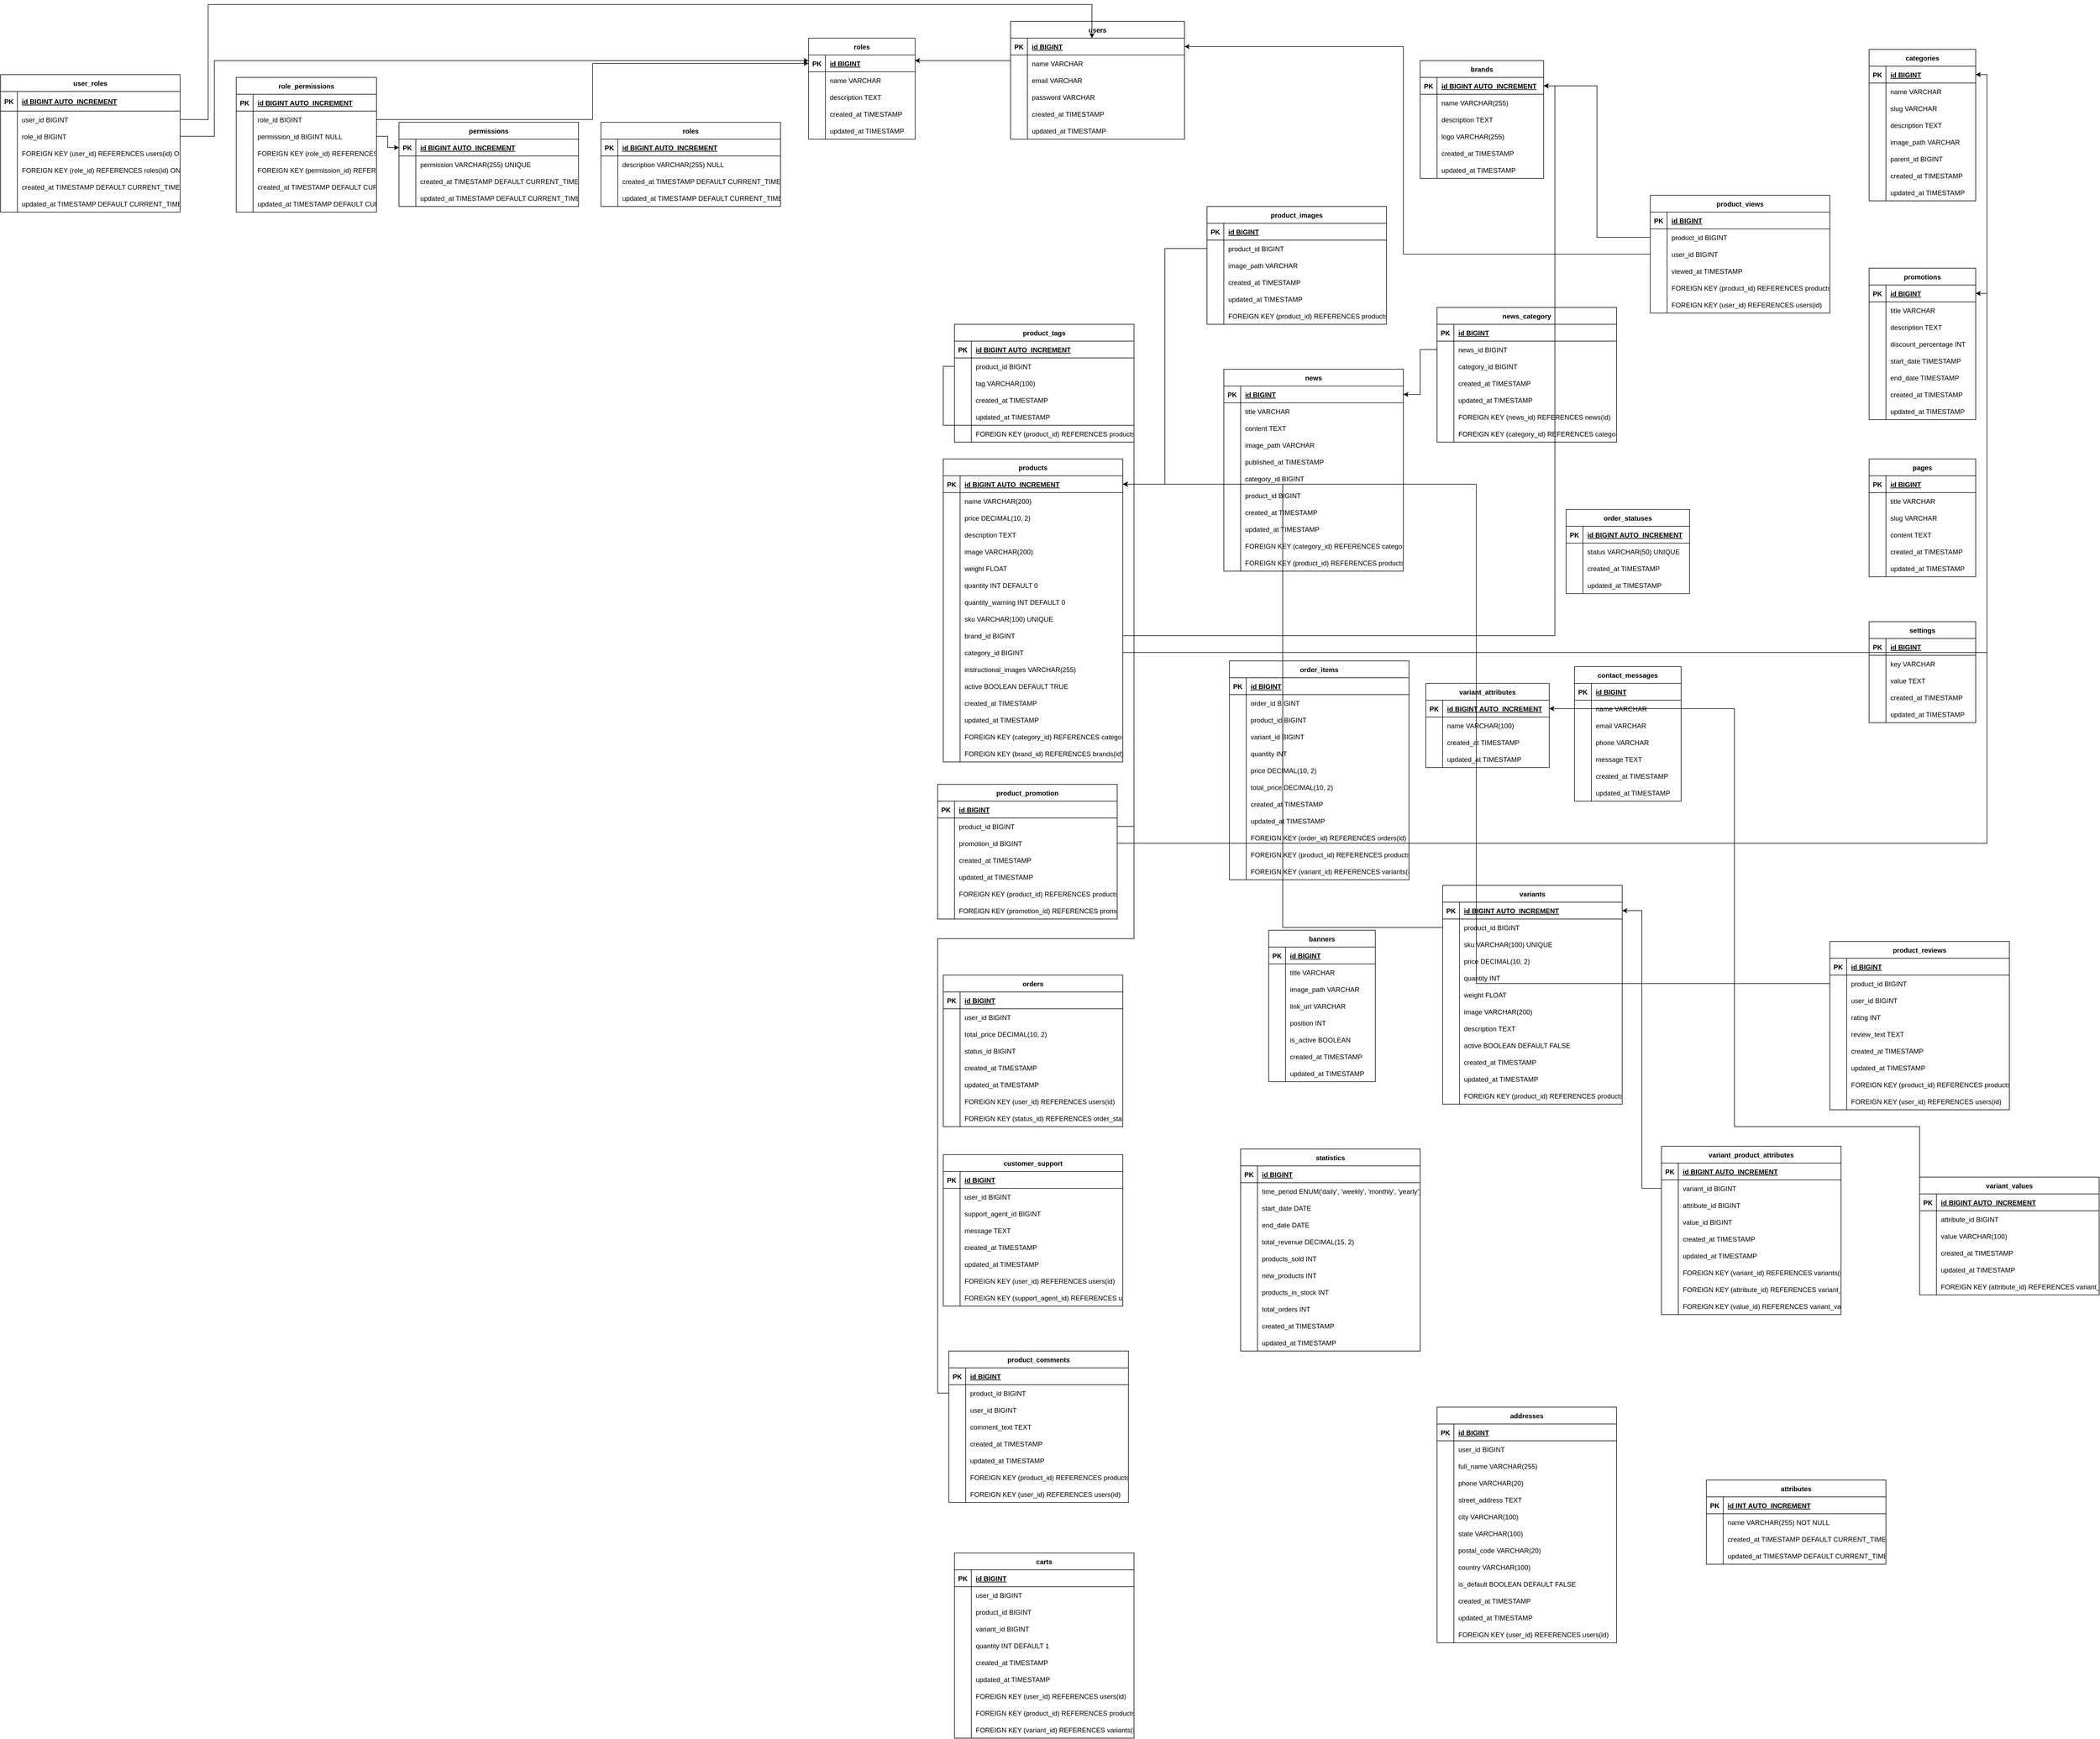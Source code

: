 <mxfile version="26.1.0">
  <diagram name="Trang-1" id="4Nv_PsNCaPsiNA8XwAZ2">
    <mxGraphModel dx="8710" dy="1638" grid="1" gridSize="10" guides="1" tooltips="1" connect="1" arrows="1" fold="1" page="1" pageScale="1" pageWidth="1654" pageHeight="1169" math="0" shadow="0">
      <root>
        <mxCell id="0" />
        <mxCell id="1" parent="0" />
        <mxCell id="_FPW1ewhsKplfSjWOc-w-1" value="roles" style="shape=table;startSize=30;container=1;collapsible=1;childLayout=tableLayout;fixedRows=1;rowLines=0;fontStyle=1;align=center;resizeLast=1;" parent="1" vertex="1">
          <mxGeometry x="-3480" y="90" width="190" height="180" as="geometry" />
        </mxCell>
        <mxCell id="_FPW1ewhsKplfSjWOc-w-2" value="" style="shape=tableRow;horizontal=0;startSize=0;swimlaneHead=0;swimlaneBody=0;fillColor=none;collapsible=0;dropTarget=0;points=[[0,0.5],[1,0.5]];portConstraint=eastwest;strokeColor=inherit;top=0;left=0;right=0;bottom=1;" parent="_FPW1ewhsKplfSjWOc-w-1" vertex="1">
          <mxGeometry y="30" width="190" height="30" as="geometry" />
        </mxCell>
        <mxCell id="_FPW1ewhsKplfSjWOc-w-3" value="PK" style="shape=partialRectangle;overflow=hidden;connectable=0;fillColor=none;strokeColor=inherit;top=0;left=0;bottom=0;right=0;fontStyle=1;" parent="_FPW1ewhsKplfSjWOc-w-2" vertex="1">
          <mxGeometry width="30" height="30" as="geometry">
            <mxRectangle width="30" height="30" as="alternateBounds" />
          </mxGeometry>
        </mxCell>
        <mxCell id="_FPW1ewhsKplfSjWOc-w-4" value="id BIGINT " style="shape=partialRectangle;overflow=hidden;connectable=0;fillColor=none;align=left;strokeColor=inherit;top=0;left=0;bottom=0;right=0;spacingLeft=6;fontStyle=5;" parent="_FPW1ewhsKplfSjWOc-w-2" vertex="1">
          <mxGeometry x="30" width="160" height="30" as="geometry">
            <mxRectangle width="160" height="30" as="alternateBounds" />
          </mxGeometry>
        </mxCell>
        <mxCell id="_FPW1ewhsKplfSjWOc-w-5" value="" style="shape=tableRow;horizontal=0;startSize=0;swimlaneHead=0;swimlaneBody=0;fillColor=none;collapsible=0;dropTarget=0;points=[[0,0.5],[1,0.5]];portConstraint=eastwest;strokeColor=inherit;top=0;left=0;right=0;bottom=0;" parent="_FPW1ewhsKplfSjWOc-w-1" vertex="1">
          <mxGeometry y="60" width="190" height="30" as="geometry" />
        </mxCell>
        <mxCell id="_FPW1ewhsKplfSjWOc-w-6" value="" style="shape=partialRectangle;overflow=hidden;connectable=0;fillColor=none;strokeColor=inherit;top=0;left=0;bottom=0;right=0;" parent="_FPW1ewhsKplfSjWOc-w-5" vertex="1">
          <mxGeometry width="30" height="30" as="geometry">
            <mxRectangle width="30" height="30" as="alternateBounds" />
          </mxGeometry>
        </mxCell>
        <mxCell id="_FPW1ewhsKplfSjWOc-w-7" value="name VARCHAR" style="shape=partialRectangle;overflow=hidden;connectable=0;fillColor=none;align=left;strokeColor=inherit;top=0;left=0;bottom=0;right=0;spacingLeft=6;" parent="_FPW1ewhsKplfSjWOc-w-5" vertex="1">
          <mxGeometry x="30" width="160" height="30" as="geometry">
            <mxRectangle width="160" height="30" as="alternateBounds" />
          </mxGeometry>
        </mxCell>
        <mxCell id="_FPW1ewhsKplfSjWOc-w-8" value="" style="shape=tableRow;horizontal=0;startSize=0;swimlaneHead=0;swimlaneBody=0;fillColor=none;collapsible=0;dropTarget=0;points=[[0,0.5],[1,0.5]];portConstraint=eastwest;strokeColor=inherit;top=0;left=0;right=0;bottom=0;" parent="_FPW1ewhsKplfSjWOc-w-1" vertex="1">
          <mxGeometry y="90" width="190" height="30" as="geometry" />
        </mxCell>
        <mxCell id="_FPW1ewhsKplfSjWOc-w-9" value="" style="shape=partialRectangle;overflow=hidden;connectable=0;fillColor=none;strokeColor=inherit;top=0;left=0;bottom=0;right=0;" parent="_FPW1ewhsKplfSjWOc-w-8" vertex="1">
          <mxGeometry width="30" height="30" as="geometry">
            <mxRectangle width="30" height="30" as="alternateBounds" />
          </mxGeometry>
        </mxCell>
        <mxCell id="_FPW1ewhsKplfSjWOc-w-10" value="description TEXT" style="shape=partialRectangle;overflow=hidden;connectable=0;fillColor=none;align=left;strokeColor=inherit;top=0;left=0;bottom=0;right=0;spacingLeft=6;" parent="_FPW1ewhsKplfSjWOc-w-8" vertex="1">
          <mxGeometry x="30" width="160" height="30" as="geometry">
            <mxRectangle width="160" height="30" as="alternateBounds" />
          </mxGeometry>
        </mxCell>
        <mxCell id="_FPW1ewhsKplfSjWOc-w-11" value="" style="shape=tableRow;horizontal=0;startSize=0;swimlaneHead=0;swimlaneBody=0;fillColor=none;collapsible=0;dropTarget=0;points=[[0,0.5],[1,0.5]];portConstraint=eastwest;strokeColor=inherit;top=0;left=0;right=0;bottom=0;" parent="_FPW1ewhsKplfSjWOc-w-1" vertex="1">
          <mxGeometry y="120" width="190" height="30" as="geometry" />
        </mxCell>
        <mxCell id="_FPW1ewhsKplfSjWOc-w-12" value="" style="shape=partialRectangle;overflow=hidden;connectable=0;fillColor=none;strokeColor=inherit;top=0;left=0;bottom=0;right=0;" parent="_FPW1ewhsKplfSjWOc-w-11" vertex="1">
          <mxGeometry width="30" height="30" as="geometry">
            <mxRectangle width="30" height="30" as="alternateBounds" />
          </mxGeometry>
        </mxCell>
        <mxCell id="_FPW1ewhsKplfSjWOc-w-13" value="created_at TIMESTAMP" style="shape=partialRectangle;overflow=hidden;connectable=0;fillColor=none;align=left;strokeColor=inherit;top=0;left=0;bottom=0;right=0;spacingLeft=6;" parent="_FPW1ewhsKplfSjWOc-w-11" vertex="1">
          <mxGeometry x="30" width="160" height="30" as="geometry">
            <mxRectangle width="160" height="30" as="alternateBounds" />
          </mxGeometry>
        </mxCell>
        <mxCell id="_FPW1ewhsKplfSjWOc-w-14" value="" style="shape=tableRow;horizontal=0;startSize=0;swimlaneHead=0;swimlaneBody=0;fillColor=none;collapsible=0;dropTarget=0;points=[[0,0.5],[1,0.5]];portConstraint=eastwest;strokeColor=inherit;top=0;left=0;right=0;bottom=0;" parent="_FPW1ewhsKplfSjWOc-w-1" vertex="1">
          <mxGeometry y="150" width="190" height="30" as="geometry" />
        </mxCell>
        <mxCell id="_FPW1ewhsKplfSjWOc-w-15" value="" style="shape=partialRectangle;overflow=hidden;connectable=0;fillColor=none;strokeColor=inherit;top=0;left=0;bottom=0;right=0;" parent="_FPW1ewhsKplfSjWOc-w-14" vertex="1">
          <mxGeometry width="30" height="30" as="geometry">
            <mxRectangle width="30" height="30" as="alternateBounds" />
          </mxGeometry>
        </mxCell>
        <mxCell id="_FPW1ewhsKplfSjWOc-w-16" value="updated_at TIMESTAMP" style="shape=partialRectangle;overflow=hidden;connectable=0;fillColor=none;align=left;strokeColor=inherit;top=0;left=0;bottom=0;right=0;spacingLeft=6;" parent="_FPW1ewhsKplfSjWOc-w-14" vertex="1">
          <mxGeometry x="30" width="160" height="30" as="geometry">
            <mxRectangle width="160" height="30" as="alternateBounds" />
          </mxGeometry>
        </mxCell>
        <mxCell id="_FPW1ewhsKplfSjWOc-w-17" value="users" style="shape=table;startSize=30;container=1;collapsible=1;childLayout=tableLayout;fixedRows=1;rowLines=0;fontStyle=1;align=center;resizeLast=1;" parent="1" vertex="1">
          <mxGeometry x="-3120" y="60" width="310" height="210" as="geometry" />
        </mxCell>
        <mxCell id="_FPW1ewhsKplfSjWOc-w-18" value="" style="shape=tableRow;horizontal=0;startSize=0;swimlaneHead=0;swimlaneBody=0;fillColor=none;collapsible=0;dropTarget=0;points=[[0,0.5],[1,0.5]];portConstraint=eastwest;strokeColor=inherit;top=0;left=0;right=0;bottom=1;" parent="_FPW1ewhsKplfSjWOc-w-17" vertex="1">
          <mxGeometry y="30" width="310" height="30" as="geometry" />
        </mxCell>
        <mxCell id="_FPW1ewhsKplfSjWOc-w-19" value="PK" style="shape=partialRectangle;overflow=hidden;connectable=0;fillColor=none;strokeColor=inherit;top=0;left=0;bottom=0;right=0;fontStyle=1;" parent="_FPW1ewhsKplfSjWOc-w-18" vertex="1">
          <mxGeometry width="30" height="30" as="geometry">
            <mxRectangle width="30" height="30" as="alternateBounds" />
          </mxGeometry>
        </mxCell>
        <mxCell id="_FPW1ewhsKplfSjWOc-w-20" value="id BIGINT " style="shape=partialRectangle;overflow=hidden;connectable=0;fillColor=none;align=left;strokeColor=inherit;top=0;left=0;bottom=0;right=0;spacingLeft=6;fontStyle=5;" parent="_FPW1ewhsKplfSjWOc-w-18" vertex="1">
          <mxGeometry x="30" width="280" height="30" as="geometry">
            <mxRectangle width="280" height="30" as="alternateBounds" />
          </mxGeometry>
        </mxCell>
        <mxCell id="_FPW1ewhsKplfSjWOc-w-24" value="" style="shape=tableRow;horizontal=0;startSize=0;swimlaneHead=0;swimlaneBody=0;fillColor=none;collapsible=0;dropTarget=0;points=[[0,0.5],[1,0.5]];portConstraint=eastwest;strokeColor=inherit;top=0;left=0;right=0;bottom=0;" parent="_FPW1ewhsKplfSjWOc-w-17" vertex="1">
          <mxGeometry y="60" width="310" height="30" as="geometry" />
        </mxCell>
        <mxCell id="_FPW1ewhsKplfSjWOc-w-25" value="" style="shape=partialRectangle;overflow=hidden;connectable=0;fillColor=none;strokeColor=inherit;top=0;left=0;bottom=0;right=0;" parent="_FPW1ewhsKplfSjWOc-w-24" vertex="1">
          <mxGeometry width="30" height="30" as="geometry">
            <mxRectangle width="30" height="30" as="alternateBounds" />
          </mxGeometry>
        </mxCell>
        <mxCell id="_FPW1ewhsKplfSjWOc-w-26" value="name VARCHAR" style="shape=partialRectangle;overflow=hidden;connectable=0;fillColor=none;align=left;strokeColor=inherit;top=0;left=0;bottom=0;right=0;spacingLeft=6;" parent="_FPW1ewhsKplfSjWOc-w-24" vertex="1">
          <mxGeometry x="30" width="280" height="30" as="geometry">
            <mxRectangle width="280" height="30" as="alternateBounds" />
          </mxGeometry>
        </mxCell>
        <mxCell id="_FPW1ewhsKplfSjWOc-w-27" value="" style="shape=tableRow;horizontal=0;startSize=0;swimlaneHead=0;swimlaneBody=0;fillColor=none;collapsible=0;dropTarget=0;points=[[0,0.5],[1,0.5]];portConstraint=eastwest;strokeColor=inherit;top=0;left=0;right=0;bottom=0;" parent="_FPW1ewhsKplfSjWOc-w-17" vertex="1">
          <mxGeometry y="90" width="310" height="30" as="geometry" />
        </mxCell>
        <mxCell id="_FPW1ewhsKplfSjWOc-w-28" value="" style="shape=partialRectangle;overflow=hidden;connectable=0;fillColor=none;strokeColor=inherit;top=0;left=0;bottom=0;right=0;" parent="_FPW1ewhsKplfSjWOc-w-27" vertex="1">
          <mxGeometry width="30" height="30" as="geometry">
            <mxRectangle width="30" height="30" as="alternateBounds" />
          </mxGeometry>
        </mxCell>
        <mxCell id="_FPW1ewhsKplfSjWOc-w-29" value="email VARCHAR" style="shape=partialRectangle;overflow=hidden;connectable=0;fillColor=none;align=left;strokeColor=inherit;top=0;left=0;bottom=0;right=0;spacingLeft=6;" parent="_FPW1ewhsKplfSjWOc-w-27" vertex="1">
          <mxGeometry x="30" width="280" height="30" as="geometry">
            <mxRectangle width="280" height="30" as="alternateBounds" />
          </mxGeometry>
        </mxCell>
        <mxCell id="_FPW1ewhsKplfSjWOc-w-30" value="" style="shape=tableRow;horizontal=0;startSize=0;swimlaneHead=0;swimlaneBody=0;fillColor=none;collapsible=0;dropTarget=0;points=[[0,0.5],[1,0.5]];portConstraint=eastwest;strokeColor=inherit;top=0;left=0;right=0;bottom=0;" parent="_FPW1ewhsKplfSjWOc-w-17" vertex="1">
          <mxGeometry y="120" width="310" height="30" as="geometry" />
        </mxCell>
        <mxCell id="_FPW1ewhsKplfSjWOc-w-31" value="" style="shape=partialRectangle;overflow=hidden;connectable=0;fillColor=none;strokeColor=inherit;top=0;left=0;bottom=0;right=0;" parent="_FPW1ewhsKplfSjWOc-w-30" vertex="1">
          <mxGeometry width="30" height="30" as="geometry">
            <mxRectangle width="30" height="30" as="alternateBounds" />
          </mxGeometry>
        </mxCell>
        <mxCell id="_FPW1ewhsKplfSjWOc-w-32" value="password VARCHAR" style="shape=partialRectangle;overflow=hidden;connectable=0;fillColor=none;align=left;strokeColor=inherit;top=0;left=0;bottom=0;right=0;spacingLeft=6;" parent="_FPW1ewhsKplfSjWOc-w-30" vertex="1">
          <mxGeometry x="30" width="280" height="30" as="geometry">
            <mxRectangle width="280" height="30" as="alternateBounds" />
          </mxGeometry>
        </mxCell>
        <mxCell id="_FPW1ewhsKplfSjWOc-w-33" value="" style="shape=tableRow;horizontal=0;startSize=0;swimlaneHead=0;swimlaneBody=0;fillColor=none;collapsible=0;dropTarget=0;points=[[0,0.5],[1,0.5]];portConstraint=eastwest;strokeColor=inherit;top=0;left=0;right=0;bottom=0;" parent="_FPW1ewhsKplfSjWOc-w-17" vertex="1">
          <mxGeometry y="150" width="310" height="30" as="geometry" />
        </mxCell>
        <mxCell id="_FPW1ewhsKplfSjWOc-w-34" value="" style="shape=partialRectangle;overflow=hidden;connectable=0;fillColor=none;strokeColor=inherit;top=0;left=0;bottom=0;right=0;" parent="_FPW1ewhsKplfSjWOc-w-33" vertex="1">
          <mxGeometry width="30" height="30" as="geometry">
            <mxRectangle width="30" height="30" as="alternateBounds" />
          </mxGeometry>
        </mxCell>
        <mxCell id="_FPW1ewhsKplfSjWOc-w-35" value="created_at TIMESTAMP" style="shape=partialRectangle;overflow=hidden;connectable=0;fillColor=none;align=left;strokeColor=inherit;top=0;left=0;bottom=0;right=0;spacingLeft=6;" parent="_FPW1ewhsKplfSjWOc-w-33" vertex="1">
          <mxGeometry x="30" width="280" height="30" as="geometry">
            <mxRectangle width="280" height="30" as="alternateBounds" />
          </mxGeometry>
        </mxCell>
        <mxCell id="_FPW1ewhsKplfSjWOc-w-39" value="" style="shape=tableRow;horizontal=0;startSize=0;swimlaneHead=0;swimlaneBody=0;fillColor=none;collapsible=0;dropTarget=0;points=[[0,0.5],[1,0.5]];portConstraint=eastwest;strokeColor=inherit;top=0;left=0;right=0;bottom=0;" parent="_FPW1ewhsKplfSjWOc-w-17" vertex="1">
          <mxGeometry y="180" width="310" height="30" as="geometry" />
        </mxCell>
        <mxCell id="_FPW1ewhsKplfSjWOc-w-40" value="" style="shape=partialRectangle;overflow=hidden;connectable=0;fillColor=none;strokeColor=inherit;top=0;left=0;bottom=0;right=0;" parent="_FPW1ewhsKplfSjWOc-w-39" vertex="1">
          <mxGeometry width="30" height="30" as="geometry">
            <mxRectangle width="30" height="30" as="alternateBounds" />
          </mxGeometry>
        </mxCell>
        <mxCell id="_FPW1ewhsKplfSjWOc-w-41" value="updated_at TIMESTAMP" style="shape=partialRectangle;overflow=hidden;connectable=0;fillColor=none;align=left;strokeColor=inherit;top=0;left=0;bottom=0;right=0;spacingLeft=6;" parent="_FPW1ewhsKplfSjWOc-w-39" vertex="1">
          <mxGeometry x="30" width="280" height="30" as="geometry">
            <mxRectangle width="280" height="30" as="alternateBounds" />
          </mxGeometry>
        </mxCell>
        <mxCell id="_FPW1ewhsKplfSjWOc-w-42" value="categories" style="shape=table;startSize=30;container=1;collapsible=1;childLayout=tableLayout;fixedRows=1;rowLines=0;fontStyle=1;align=center;resizeLast=1;" parent="1" vertex="1">
          <mxGeometry x="-1590" y="110" width="190" height="270" as="geometry" />
        </mxCell>
        <mxCell id="_FPW1ewhsKplfSjWOc-w-43" value="" style="shape=tableRow;horizontal=0;startSize=0;swimlaneHead=0;swimlaneBody=0;fillColor=none;collapsible=0;dropTarget=0;points=[[0,0.5],[1,0.5]];portConstraint=eastwest;strokeColor=inherit;top=0;left=0;right=0;bottom=1;" parent="_FPW1ewhsKplfSjWOc-w-42" vertex="1">
          <mxGeometry y="30" width="190" height="30" as="geometry" />
        </mxCell>
        <mxCell id="_FPW1ewhsKplfSjWOc-w-44" value="PK" style="shape=partialRectangle;overflow=hidden;connectable=0;fillColor=none;strokeColor=inherit;top=0;left=0;bottom=0;right=0;fontStyle=1;" parent="_FPW1ewhsKplfSjWOc-w-43" vertex="1">
          <mxGeometry width="30" height="30" as="geometry">
            <mxRectangle width="30" height="30" as="alternateBounds" />
          </mxGeometry>
        </mxCell>
        <mxCell id="_FPW1ewhsKplfSjWOc-w-45" value="id BIGINT " style="shape=partialRectangle;overflow=hidden;connectable=0;fillColor=none;align=left;strokeColor=inherit;top=0;left=0;bottom=0;right=0;spacingLeft=6;fontStyle=5;" parent="_FPW1ewhsKplfSjWOc-w-43" vertex="1">
          <mxGeometry x="30" width="160" height="30" as="geometry">
            <mxRectangle width="160" height="30" as="alternateBounds" />
          </mxGeometry>
        </mxCell>
        <mxCell id="_FPW1ewhsKplfSjWOc-w-46" value="" style="shape=tableRow;horizontal=0;startSize=0;swimlaneHead=0;swimlaneBody=0;fillColor=none;collapsible=0;dropTarget=0;points=[[0,0.5],[1,0.5]];portConstraint=eastwest;strokeColor=inherit;top=0;left=0;right=0;bottom=0;" parent="_FPW1ewhsKplfSjWOc-w-42" vertex="1">
          <mxGeometry y="60" width="190" height="30" as="geometry" />
        </mxCell>
        <mxCell id="_FPW1ewhsKplfSjWOc-w-47" value="" style="shape=partialRectangle;overflow=hidden;connectable=0;fillColor=none;strokeColor=inherit;top=0;left=0;bottom=0;right=0;" parent="_FPW1ewhsKplfSjWOc-w-46" vertex="1">
          <mxGeometry width="30" height="30" as="geometry">
            <mxRectangle width="30" height="30" as="alternateBounds" />
          </mxGeometry>
        </mxCell>
        <mxCell id="_FPW1ewhsKplfSjWOc-w-48" value="name VARCHAR" style="shape=partialRectangle;overflow=hidden;connectable=0;fillColor=none;align=left;strokeColor=inherit;top=0;left=0;bottom=0;right=0;spacingLeft=6;" parent="_FPW1ewhsKplfSjWOc-w-46" vertex="1">
          <mxGeometry x="30" width="160" height="30" as="geometry">
            <mxRectangle width="160" height="30" as="alternateBounds" />
          </mxGeometry>
        </mxCell>
        <mxCell id="_FPW1ewhsKplfSjWOc-w-49" value="" style="shape=tableRow;horizontal=0;startSize=0;swimlaneHead=0;swimlaneBody=0;fillColor=none;collapsible=0;dropTarget=0;points=[[0,0.5],[1,0.5]];portConstraint=eastwest;strokeColor=inherit;top=0;left=0;right=0;bottom=0;" parent="_FPW1ewhsKplfSjWOc-w-42" vertex="1">
          <mxGeometry y="90" width="190" height="30" as="geometry" />
        </mxCell>
        <mxCell id="_FPW1ewhsKplfSjWOc-w-50" value="" style="shape=partialRectangle;overflow=hidden;connectable=0;fillColor=none;strokeColor=inherit;top=0;left=0;bottom=0;right=0;" parent="_FPW1ewhsKplfSjWOc-w-49" vertex="1">
          <mxGeometry width="30" height="30" as="geometry">
            <mxRectangle width="30" height="30" as="alternateBounds" />
          </mxGeometry>
        </mxCell>
        <mxCell id="_FPW1ewhsKplfSjWOc-w-51" value="slug VARCHAR" style="shape=partialRectangle;overflow=hidden;connectable=0;fillColor=none;align=left;strokeColor=inherit;top=0;left=0;bottom=0;right=0;spacingLeft=6;" parent="_FPW1ewhsKplfSjWOc-w-49" vertex="1">
          <mxGeometry x="30" width="160" height="30" as="geometry">
            <mxRectangle width="160" height="30" as="alternateBounds" />
          </mxGeometry>
        </mxCell>
        <mxCell id="_FPW1ewhsKplfSjWOc-w-52" value="" style="shape=tableRow;horizontal=0;startSize=0;swimlaneHead=0;swimlaneBody=0;fillColor=none;collapsible=0;dropTarget=0;points=[[0,0.5],[1,0.5]];portConstraint=eastwest;strokeColor=inherit;top=0;left=0;right=0;bottom=0;" parent="_FPW1ewhsKplfSjWOc-w-42" vertex="1">
          <mxGeometry y="120" width="190" height="30" as="geometry" />
        </mxCell>
        <mxCell id="_FPW1ewhsKplfSjWOc-w-53" value="" style="shape=partialRectangle;overflow=hidden;connectable=0;fillColor=none;strokeColor=inherit;top=0;left=0;bottom=0;right=0;" parent="_FPW1ewhsKplfSjWOc-w-52" vertex="1">
          <mxGeometry width="30" height="30" as="geometry">
            <mxRectangle width="30" height="30" as="alternateBounds" />
          </mxGeometry>
        </mxCell>
        <mxCell id="_FPW1ewhsKplfSjWOc-w-54" value="description TEXT" style="shape=partialRectangle;overflow=hidden;connectable=0;fillColor=none;align=left;strokeColor=inherit;top=0;left=0;bottom=0;right=0;spacingLeft=6;" parent="_FPW1ewhsKplfSjWOc-w-52" vertex="1">
          <mxGeometry x="30" width="160" height="30" as="geometry">
            <mxRectangle width="160" height="30" as="alternateBounds" />
          </mxGeometry>
        </mxCell>
        <mxCell id="_FPW1ewhsKplfSjWOc-w-55" value="" style="shape=tableRow;horizontal=0;startSize=0;swimlaneHead=0;swimlaneBody=0;fillColor=none;collapsible=0;dropTarget=0;points=[[0,0.5],[1,0.5]];portConstraint=eastwest;strokeColor=inherit;top=0;left=0;right=0;bottom=0;" parent="_FPW1ewhsKplfSjWOc-w-42" vertex="1">
          <mxGeometry y="150" width="190" height="30" as="geometry" />
        </mxCell>
        <mxCell id="_FPW1ewhsKplfSjWOc-w-56" value="" style="shape=partialRectangle;overflow=hidden;connectable=0;fillColor=none;strokeColor=inherit;top=0;left=0;bottom=0;right=0;" parent="_FPW1ewhsKplfSjWOc-w-55" vertex="1">
          <mxGeometry width="30" height="30" as="geometry">
            <mxRectangle width="30" height="30" as="alternateBounds" />
          </mxGeometry>
        </mxCell>
        <mxCell id="_FPW1ewhsKplfSjWOc-w-57" value="image_path VARCHAR" style="shape=partialRectangle;overflow=hidden;connectable=0;fillColor=none;align=left;strokeColor=inherit;top=0;left=0;bottom=0;right=0;spacingLeft=6;" parent="_FPW1ewhsKplfSjWOc-w-55" vertex="1">
          <mxGeometry x="30" width="160" height="30" as="geometry">
            <mxRectangle width="160" height="30" as="alternateBounds" />
          </mxGeometry>
        </mxCell>
        <mxCell id="_FPW1ewhsKplfSjWOc-w-58" value="" style="shape=tableRow;horizontal=0;startSize=0;swimlaneHead=0;swimlaneBody=0;fillColor=none;collapsible=0;dropTarget=0;points=[[0,0.5],[1,0.5]];portConstraint=eastwest;strokeColor=inherit;top=0;left=0;right=0;bottom=0;" parent="_FPW1ewhsKplfSjWOc-w-42" vertex="1">
          <mxGeometry y="180" width="190" height="30" as="geometry" />
        </mxCell>
        <mxCell id="_FPW1ewhsKplfSjWOc-w-59" value="" style="shape=partialRectangle;overflow=hidden;connectable=0;fillColor=none;strokeColor=inherit;top=0;left=0;bottom=0;right=0;" parent="_FPW1ewhsKplfSjWOc-w-58" vertex="1">
          <mxGeometry width="30" height="30" as="geometry">
            <mxRectangle width="30" height="30" as="alternateBounds" />
          </mxGeometry>
        </mxCell>
        <mxCell id="_FPW1ewhsKplfSjWOc-w-60" value="parent_id BIGINT" style="shape=partialRectangle;overflow=hidden;connectable=0;fillColor=none;align=left;strokeColor=inherit;top=0;left=0;bottom=0;right=0;spacingLeft=6;" parent="_FPW1ewhsKplfSjWOc-w-58" vertex="1">
          <mxGeometry x="30" width="160" height="30" as="geometry">
            <mxRectangle width="160" height="30" as="alternateBounds" />
          </mxGeometry>
        </mxCell>
        <mxCell id="_FPW1ewhsKplfSjWOc-w-61" value="" style="shape=tableRow;horizontal=0;startSize=0;swimlaneHead=0;swimlaneBody=0;fillColor=none;collapsible=0;dropTarget=0;points=[[0,0.5],[1,0.5]];portConstraint=eastwest;strokeColor=inherit;top=0;left=0;right=0;bottom=0;" parent="_FPW1ewhsKplfSjWOc-w-42" vertex="1">
          <mxGeometry y="210" width="190" height="30" as="geometry" />
        </mxCell>
        <mxCell id="_FPW1ewhsKplfSjWOc-w-62" value="" style="shape=partialRectangle;overflow=hidden;connectable=0;fillColor=none;strokeColor=inherit;top=0;left=0;bottom=0;right=0;" parent="_FPW1ewhsKplfSjWOc-w-61" vertex="1">
          <mxGeometry width="30" height="30" as="geometry">
            <mxRectangle width="30" height="30" as="alternateBounds" />
          </mxGeometry>
        </mxCell>
        <mxCell id="_FPW1ewhsKplfSjWOc-w-63" value="created_at TIMESTAMP" style="shape=partialRectangle;overflow=hidden;connectable=0;fillColor=none;align=left;strokeColor=inherit;top=0;left=0;bottom=0;right=0;spacingLeft=6;" parent="_FPW1ewhsKplfSjWOc-w-61" vertex="1">
          <mxGeometry x="30" width="160" height="30" as="geometry">
            <mxRectangle width="160" height="30" as="alternateBounds" />
          </mxGeometry>
        </mxCell>
        <mxCell id="_FPW1ewhsKplfSjWOc-w-64" value="" style="shape=tableRow;horizontal=0;startSize=0;swimlaneHead=0;swimlaneBody=0;fillColor=none;collapsible=0;dropTarget=0;points=[[0,0.5],[1,0.5]];portConstraint=eastwest;strokeColor=inherit;top=0;left=0;right=0;bottom=0;" parent="_FPW1ewhsKplfSjWOc-w-42" vertex="1">
          <mxGeometry y="240" width="190" height="30" as="geometry" />
        </mxCell>
        <mxCell id="_FPW1ewhsKplfSjWOc-w-65" value="" style="shape=partialRectangle;overflow=hidden;connectable=0;fillColor=none;strokeColor=inherit;top=0;left=0;bottom=0;right=0;" parent="_FPW1ewhsKplfSjWOc-w-64" vertex="1">
          <mxGeometry width="30" height="30" as="geometry">
            <mxRectangle width="30" height="30" as="alternateBounds" />
          </mxGeometry>
        </mxCell>
        <mxCell id="_FPW1ewhsKplfSjWOc-w-66" value="updated_at TIMESTAMP" style="shape=partialRectangle;overflow=hidden;connectable=0;fillColor=none;align=left;strokeColor=inherit;top=0;left=0;bottom=0;right=0;spacingLeft=6;" parent="_FPW1ewhsKplfSjWOc-w-64" vertex="1">
          <mxGeometry x="30" width="160" height="30" as="geometry">
            <mxRectangle width="160" height="30" as="alternateBounds" />
          </mxGeometry>
        </mxCell>
        <mxCell id="_FPW1ewhsKplfSjWOc-w-67" value="brands" style="shape=table;startSize=30;container=1;collapsible=1;childLayout=tableLayout;fixedRows=1;rowLines=0;fontStyle=1;align=center;resizeLast=1;" parent="1" vertex="1">
          <mxGeometry x="-2390" y="130" width="220" height="210" as="geometry" />
        </mxCell>
        <mxCell id="_FPW1ewhsKplfSjWOc-w-68" value="" style="shape=tableRow;horizontal=0;startSize=0;swimlaneHead=0;swimlaneBody=0;fillColor=none;collapsible=0;dropTarget=0;points=[[0,0.5],[1,0.5]];portConstraint=eastwest;strokeColor=inherit;top=0;left=0;right=0;bottom=1;" parent="_FPW1ewhsKplfSjWOc-w-67" vertex="1">
          <mxGeometry y="30" width="220" height="30" as="geometry" />
        </mxCell>
        <mxCell id="_FPW1ewhsKplfSjWOc-w-69" value="PK" style="shape=partialRectangle;overflow=hidden;connectable=0;fillColor=none;strokeColor=inherit;top=0;left=0;bottom=0;right=0;fontStyle=1;" parent="_FPW1ewhsKplfSjWOc-w-68" vertex="1">
          <mxGeometry width="30" height="30" as="geometry">
            <mxRectangle width="30" height="30" as="alternateBounds" />
          </mxGeometry>
        </mxCell>
        <mxCell id="_FPW1ewhsKplfSjWOc-w-70" value="id BIGINT  AUTO_INCREMENT" style="shape=partialRectangle;overflow=hidden;connectable=0;fillColor=none;align=left;strokeColor=inherit;top=0;left=0;bottom=0;right=0;spacingLeft=6;fontStyle=5;" parent="_FPW1ewhsKplfSjWOc-w-68" vertex="1">
          <mxGeometry x="30" width="190" height="30" as="geometry">
            <mxRectangle width="190" height="30" as="alternateBounds" />
          </mxGeometry>
        </mxCell>
        <mxCell id="_FPW1ewhsKplfSjWOc-w-71" value="" style="shape=tableRow;horizontal=0;startSize=0;swimlaneHead=0;swimlaneBody=0;fillColor=none;collapsible=0;dropTarget=0;points=[[0,0.5],[1,0.5]];portConstraint=eastwest;strokeColor=inherit;top=0;left=0;right=0;bottom=0;" parent="_FPW1ewhsKplfSjWOc-w-67" vertex="1">
          <mxGeometry y="60" width="220" height="30" as="geometry" />
        </mxCell>
        <mxCell id="_FPW1ewhsKplfSjWOc-w-72" value="" style="shape=partialRectangle;overflow=hidden;connectable=0;fillColor=none;strokeColor=inherit;top=0;left=0;bottom=0;right=0;" parent="_FPW1ewhsKplfSjWOc-w-71" vertex="1">
          <mxGeometry width="30" height="30" as="geometry">
            <mxRectangle width="30" height="30" as="alternateBounds" />
          </mxGeometry>
        </mxCell>
        <mxCell id="_FPW1ewhsKplfSjWOc-w-73" value="name VARCHAR(255)" style="shape=partialRectangle;overflow=hidden;connectable=0;fillColor=none;align=left;strokeColor=inherit;top=0;left=0;bottom=0;right=0;spacingLeft=6;" parent="_FPW1ewhsKplfSjWOc-w-71" vertex="1">
          <mxGeometry x="30" width="190" height="30" as="geometry">
            <mxRectangle width="190" height="30" as="alternateBounds" />
          </mxGeometry>
        </mxCell>
        <mxCell id="_FPW1ewhsKplfSjWOc-w-74" value="" style="shape=tableRow;horizontal=0;startSize=0;swimlaneHead=0;swimlaneBody=0;fillColor=none;collapsible=0;dropTarget=0;points=[[0,0.5],[1,0.5]];portConstraint=eastwest;strokeColor=inherit;top=0;left=0;right=0;bottom=0;" parent="_FPW1ewhsKplfSjWOc-w-67" vertex="1">
          <mxGeometry y="90" width="220" height="30" as="geometry" />
        </mxCell>
        <mxCell id="_FPW1ewhsKplfSjWOc-w-75" value="" style="shape=partialRectangle;overflow=hidden;connectable=0;fillColor=none;strokeColor=inherit;top=0;left=0;bottom=0;right=0;" parent="_FPW1ewhsKplfSjWOc-w-74" vertex="1">
          <mxGeometry width="30" height="30" as="geometry">
            <mxRectangle width="30" height="30" as="alternateBounds" />
          </mxGeometry>
        </mxCell>
        <mxCell id="_FPW1ewhsKplfSjWOc-w-76" value="description TEXT" style="shape=partialRectangle;overflow=hidden;connectable=0;fillColor=none;align=left;strokeColor=inherit;top=0;left=0;bottom=0;right=0;spacingLeft=6;" parent="_FPW1ewhsKplfSjWOc-w-74" vertex="1">
          <mxGeometry x="30" width="190" height="30" as="geometry">
            <mxRectangle width="190" height="30" as="alternateBounds" />
          </mxGeometry>
        </mxCell>
        <mxCell id="_FPW1ewhsKplfSjWOc-w-77" value="" style="shape=tableRow;horizontal=0;startSize=0;swimlaneHead=0;swimlaneBody=0;fillColor=none;collapsible=0;dropTarget=0;points=[[0,0.5],[1,0.5]];portConstraint=eastwest;strokeColor=inherit;top=0;left=0;right=0;bottom=0;" parent="_FPW1ewhsKplfSjWOc-w-67" vertex="1">
          <mxGeometry y="120" width="220" height="30" as="geometry" />
        </mxCell>
        <mxCell id="_FPW1ewhsKplfSjWOc-w-78" value="" style="shape=partialRectangle;overflow=hidden;connectable=0;fillColor=none;strokeColor=inherit;top=0;left=0;bottom=0;right=0;" parent="_FPW1ewhsKplfSjWOc-w-77" vertex="1">
          <mxGeometry width="30" height="30" as="geometry">
            <mxRectangle width="30" height="30" as="alternateBounds" />
          </mxGeometry>
        </mxCell>
        <mxCell id="_FPW1ewhsKplfSjWOc-w-79" value="logo VARCHAR(255)" style="shape=partialRectangle;overflow=hidden;connectable=0;fillColor=none;align=left;strokeColor=inherit;top=0;left=0;bottom=0;right=0;spacingLeft=6;" parent="_FPW1ewhsKplfSjWOc-w-77" vertex="1">
          <mxGeometry x="30" width="190" height="30" as="geometry">
            <mxRectangle width="190" height="30" as="alternateBounds" />
          </mxGeometry>
        </mxCell>
        <mxCell id="_FPW1ewhsKplfSjWOc-w-80" value="" style="shape=tableRow;horizontal=0;startSize=0;swimlaneHead=0;swimlaneBody=0;fillColor=none;collapsible=0;dropTarget=0;points=[[0,0.5],[1,0.5]];portConstraint=eastwest;strokeColor=inherit;top=0;left=0;right=0;bottom=0;" parent="_FPW1ewhsKplfSjWOc-w-67" vertex="1">
          <mxGeometry y="150" width="220" height="30" as="geometry" />
        </mxCell>
        <mxCell id="_FPW1ewhsKplfSjWOc-w-81" value="" style="shape=partialRectangle;overflow=hidden;connectable=0;fillColor=none;strokeColor=inherit;top=0;left=0;bottom=0;right=0;" parent="_FPW1ewhsKplfSjWOc-w-80" vertex="1">
          <mxGeometry width="30" height="30" as="geometry">
            <mxRectangle width="30" height="30" as="alternateBounds" />
          </mxGeometry>
        </mxCell>
        <mxCell id="_FPW1ewhsKplfSjWOc-w-82" value="created_at TIMESTAMP" style="shape=partialRectangle;overflow=hidden;connectable=0;fillColor=none;align=left;strokeColor=inherit;top=0;left=0;bottom=0;right=0;spacingLeft=6;" parent="_FPW1ewhsKplfSjWOc-w-80" vertex="1">
          <mxGeometry x="30" width="190" height="30" as="geometry">
            <mxRectangle width="190" height="30" as="alternateBounds" />
          </mxGeometry>
        </mxCell>
        <mxCell id="_FPW1ewhsKplfSjWOc-w-83" value="" style="shape=tableRow;horizontal=0;startSize=0;swimlaneHead=0;swimlaneBody=0;fillColor=none;collapsible=0;dropTarget=0;points=[[0,0.5],[1,0.5]];portConstraint=eastwest;strokeColor=inherit;top=0;left=0;right=0;bottom=0;" parent="_FPW1ewhsKplfSjWOc-w-67" vertex="1">
          <mxGeometry y="180" width="220" height="30" as="geometry" />
        </mxCell>
        <mxCell id="_FPW1ewhsKplfSjWOc-w-84" value="" style="shape=partialRectangle;overflow=hidden;connectable=0;fillColor=none;strokeColor=inherit;top=0;left=0;bottom=0;right=0;" parent="_FPW1ewhsKplfSjWOc-w-83" vertex="1">
          <mxGeometry width="30" height="30" as="geometry">
            <mxRectangle width="30" height="30" as="alternateBounds" />
          </mxGeometry>
        </mxCell>
        <mxCell id="_FPW1ewhsKplfSjWOc-w-85" value="updated_at TIMESTAMP" style="shape=partialRectangle;overflow=hidden;connectable=0;fillColor=none;align=left;strokeColor=inherit;top=0;left=0;bottom=0;right=0;spacingLeft=6;" parent="_FPW1ewhsKplfSjWOc-w-83" vertex="1">
          <mxGeometry x="30" width="190" height="30" as="geometry">
            <mxRectangle width="190" height="30" as="alternateBounds" />
          </mxGeometry>
        </mxCell>
        <mxCell id="_FPW1ewhsKplfSjWOc-w-86" value="products" style="shape=table;startSize=30;container=1;collapsible=1;childLayout=tableLayout;fixedRows=1;rowLines=0;fontStyle=1;align=center;resizeLast=1;" parent="1" vertex="1">
          <mxGeometry x="-3240" y="840" width="320" height="540" as="geometry" />
        </mxCell>
        <mxCell id="_FPW1ewhsKplfSjWOc-w-87" value="" style="shape=tableRow;horizontal=0;startSize=0;swimlaneHead=0;swimlaneBody=0;fillColor=none;collapsible=0;dropTarget=0;points=[[0,0.5],[1,0.5]];portConstraint=eastwest;strokeColor=inherit;top=0;left=0;right=0;bottom=1;" parent="_FPW1ewhsKplfSjWOc-w-86" vertex="1">
          <mxGeometry y="30" width="320" height="30" as="geometry" />
        </mxCell>
        <mxCell id="_FPW1ewhsKplfSjWOc-w-88" value="PK" style="shape=partialRectangle;overflow=hidden;connectable=0;fillColor=none;strokeColor=inherit;top=0;left=0;bottom=0;right=0;fontStyle=1;" parent="_FPW1ewhsKplfSjWOc-w-87" vertex="1">
          <mxGeometry width="30" height="30" as="geometry">
            <mxRectangle width="30" height="30" as="alternateBounds" />
          </mxGeometry>
        </mxCell>
        <mxCell id="_FPW1ewhsKplfSjWOc-w-89" value="id BIGINT  AUTO_INCREMENT" style="shape=partialRectangle;overflow=hidden;connectable=0;fillColor=none;align=left;strokeColor=inherit;top=0;left=0;bottom=0;right=0;spacingLeft=6;fontStyle=5;" parent="_FPW1ewhsKplfSjWOc-w-87" vertex="1">
          <mxGeometry x="30" width="290" height="30" as="geometry">
            <mxRectangle width="290" height="30" as="alternateBounds" />
          </mxGeometry>
        </mxCell>
        <mxCell id="_FPW1ewhsKplfSjWOc-w-90" value="" style="shape=tableRow;horizontal=0;startSize=0;swimlaneHead=0;swimlaneBody=0;fillColor=none;collapsible=0;dropTarget=0;points=[[0,0.5],[1,0.5]];portConstraint=eastwest;strokeColor=inherit;top=0;left=0;right=0;bottom=0;" parent="_FPW1ewhsKplfSjWOc-w-86" vertex="1">
          <mxGeometry y="60" width="320" height="30" as="geometry" />
        </mxCell>
        <mxCell id="_FPW1ewhsKplfSjWOc-w-91" value="" style="shape=partialRectangle;overflow=hidden;connectable=0;fillColor=none;strokeColor=inherit;top=0;left=0;bottom=0;right=0;" parent="_FPW1ewhsKplfSjWOc-w-90" vertex="1">
          <mxGeometry width="30" height="30" as="geometry">
            <mxRectangle width="30" height="30" as="alternateBounds" />
          </mxGeometry>
        </mxCell>
        <mxCell id="_FPW1ewhsKplfSjWOc-w-92" value="name VARCHAR(200)" style="shape=partialRectangle;overflow=hidden;connectable=0;fillColor=none;align=left;strokeColor=inherit;top=0;left=0;bottom=0;right=0;spacingLeft=6;" parent="_FPW1ewhsKplfSjWOc-w-90" vertex="1">
          <mxGeometry x="30" width="290" height="30" as="geometry">
            <mxRectangle width="290" height="30" as="alternateBounds" />
          </mxGeometry>
        </mxCell>
        <mxCell id="_FPW1ewhsKplfSjWOc-w-93" value="" style="shape=tableRow;horizontal=0;startSize=0;swimlaneHead=0;swimlaneBody=0;fillColor=none;collapsible=0;dropTarget=0;points=[[0,0.5],[1,0.5]];portConstraint=eastwest;strokeColor=inherit;top=0;left=0;right=0;bottom=0;" parent="_FPW1ewhsKplfSjWOc-w-86" vertex="1">
          <mxGeometry y="90" width="320" height="30" as="geometry" />
        </mxCell>
        <mxCell id="_FPW1ewhsKplfSjWOc-w-94" value="" style="shape=partialRectangle;overflow=hidden;connectable=0;fillColor=none;strokeColor=inherit;top=0;left=0;bottom=0;right=0;" parent="_FPW1ewhsKplfSjWOc-w-93" vertex="1">
          <mxGeometry width="30" height="30" as="geometry">
            <mxRectangle width="30" height="30" as="alternateBounds" />
          </mxGeometry>
        </mxCell>
        <mxCell id="_FPW1ewhsKplfSjWOc-w-95" value="price DECIMAL(10, 2)" style="shape=partialRectangle;overflow=hidden;connectable=0;fillColor=none;align=left;strokeColor=inherit;top=0;left=0;bottom=0;right=0;spacingLeft=6;" parent="_FPW1ewhsKplfSjWOc-w-93" vertex="1">
          <mxGeometry x="30" width="290" height="30" as="geometry">
            <mxRectangle width="290" height="30" as="alternateBounds" />
          </mxGeometry>
        </mxCell>
        <mxCell id="_FPW1ewhsKplfSjWOc-w-96" value="" style="shape=tableRow;horizontal=0;startSize=0;swimlaneHead=0;swimlaneBody=0;fillColor=none;collapsible=0;dropTarget=0;points=[[0,0.5],[1,0.5]];portConstraint=eastwest;strokeColor=inherit;top=0;left=0;right=0;bottom=0;" parent="_FPW1ewhsKplfSjWOc-w-86" vertex="1">
          <mxGeometry y="120" width="320" height="30" as="geometry" />
        </mxCell>
        <mxCell id="_FPW1ewhsKplfSjWOc-w-97" value="" style="shape=partialRectangle;overflow=hidden;connectable=0;fillColor=none;strokeColor=inherit;top=0;left=0;bottom=0;right=0;" parent="_FPW1ewhsKplfSjWOc-w-96" vertex="1">
          <mxGeometry width="30" height="30" as="geometry">
            <mxRectangle width="30" height="30" as="alternateBounds" />
          </mxGeometry>
        </mxCell>
        <mxCell id="_FPW1ewhsKplfSjWOc-w-98" value="description TEXT" style="shape=partialRectangle;overflow=hidden;connectable=0;fillColor=none;align=left;strokeColor=inherit;top=0;left=0;bottom=0;right=0;spacingLeft=6;" parent="_FPW1ewhsKplfSjWOc-w-96" vertex="1">
          <mxGeometry x="30" width="290" height="30" as="geometry">
            <mxRectangle width="290" height="30" as="alternateBounds" />
          </mxGeometry>
        </mxCell>
        <mxCell id="_FPW1ewhsKplfSjWOc-w-99" value="" style="shape=tableRow;horizontal=0;startSize=0;swimlaneHead=0;swimlaneBody=0;fillColor=none;collapsible=0;dropTarget=0;points=[[0,0.5],[1,0.5]];portConstraint=eastwest;strokeColor=inherit;top=0;left=0;right=0;bottom=0;" parent="_FPW1ewhsKplfSjWOc-w-86" vertex="1">
          <mxGeometry y="150" width="320" height="30" as="geometry" />
        </mxCell>
        <mxCell id="_FPW1ewhsKplfSjWOc-w-100" value="" style="shape=partialRectangle;overflow=hidden;connectable=0;fillColor=none;strokeColor=inherit;top=0;left=0;bottom=0;right=0;" parent="_FPW1ewhsKplfSjWOc-w-99" vertex="1">
          <mxGeometry width="30" height="30" as="geometry">
            <mxRectangle width="30" height="30" as="alternateBounds" />
          </mxGeometry>
        </mxCell>
        <mxCell id="_FPW1ewhsKplfSjWOc-w-101" value="image VARCHAR(200)" style="shape=partialRectangle;overflow=hidden;connectable=0;fillColor=none;align=left;strokeColor=inherit;top=0;left=0;bottom=0;right=0;spacingLeft=6;" parent="_FPW1ewhsKplfSjWOc-w-99" vertex="1">
          <mxGeometry x="30" width="290" height="30" as="geometry">
            <mxRectangle width="290" height="30" as="alternateBounds" />
          </mxGeometry>
        </mxCell>
        <mxCell id="_FPW1ewhsKplfSjWOc-w-102" value="" style="shape=tableRow;horizontal=0;startSize=0;swimlaneHead=0;swimlaneBody=0;fillColor=none;collapsible=0;dropTarget=0;points=[[0,0.5],[1,0.5]];portConstraint=eastwest;strokeColor=inherit;top=0;left=0;right=0;bottom=0;" parent="_FPW1ewhsKplfSjWOc-w-86" vertex="1">
          <mxGeometry y="180" width="320" height="30" as="geometry" />
        </mxCell>
        <mxCell id="_FPW1ewhsKplfSjWOc-w-103" value="" style="shape=partialRectangle;overflow=hidden;connectable=0;fillColor=none;strokeColor=inherit;top=0;left=0;bottom=0;right=0;" parent="_FPW1ewhsKplfSjWOc-w-102" vertex="1">
          <mxGeometry width="30" height="30" as="geometry">
            <mxRectangle width="30" height="30" as="alternateBounds" />
          </mxGeometry>
        </mxCell>
        <mxCell id="_FPW1ewhsKplfSjWOc-w-104" value="weight FLOAT" style="shape=partialRectangle;overflow=hidden;connectable=0;fillColor=none;align=left;strokeColor=inherit;top=0;left=0;bottom=0;right=0;spacingLeft=6;" parent="_FPW1ewhsKplfSjWOc-w-102" vertex="1">
          <mxGeometry x="30" width="290" height="30" as="geometry">
            <mxRectangle width="290" height="30" as="alternateBounds" />
          </mxGeometry>
        </mxCell>
        <mxCell id="_FPW1ewhsKplfSjWOc-w-105" value="" style="shape=tableRow;horizontal=0;startSize=0;swimlaneHead=0;swimlaneBody=0;fillColor=none;collapsible=0;dropTarget=0;points=[[0,0.5],[1,0.5]];portConstraint=eastwest;strokeColor=inherit;top=0;left=0;right=0;bottom=0;" parent="_FPW1ewhsKplfSjWOc-w-86" vertex="1">
          <mxGeometry y="210" width="320" height="30" as="geometry" />
        </mxCell>
        <mxCell id="_FPW1ewhsKplfSjWOc-w-106" value="" style="shape=partialRectangle;overflow=hidden;connectable=0;fillColor=none;strokeColor=inherit;top=0;left=0;bottom=0;right=0;" parent="_FPW1ewhsKplfSjWOc-w-105" vertex="1">
          <mxGeometry width="30" height="30" as="geometry">
            <mxRectangle width="30" height="30" as="alternateBounds" />
          </mxGeometry>
        </mxCell>
        <mxCell id="_FPW1ewhsKplfSjWOc-w-107" value="quantity INT DEFAULT 0" style="shape=partialRectangle;overflow=hidden;connectable=0;fillColor=none;align=left;strokeColor=inherit;top=0;left=0;bottom=0;right=0;spacingLeft=6;" parent="_FPW1ewhsKplfSjWOc-w-105" vertex="1">
          <mxGeometry x="30" width="290" height="30" as="geometry">
            <mxRectangle width="290" height="30" as="alternateBounds" />
          </mxGeometry>
        </mxCell>
        <mxCell id="_FPW1ewhsKplfSjWOc-w-108" value="" style="shape=tableRow;horizontal=0;startSize=0;swimlaneHead=0;swimlaneBody=0;fillColor=none;collapsible=0;dropTarget=0;points=[[0,0.5],[1,0.5]];portConstraint=eastwest;strokeColor=inherit;top=0;left=0;right=0;bottom=0;" parent="_FPW1ewhsKplfSjWOc-w-86" vertex="1">
          <mxGeometry y="240" width="320" height="30" as="geometry" />
        </mxCell>
        <mxCell id="_FPW1ewhsKplfSjWOc-w-109" value="" style="shape=partialRectangle;overflow=hidden;connectable=0;fillColor=none;strokeColor=inherit;top=0;left=0;bottom=0;right=0;" parent="_FPW1ewhsKplfSjWOc-w-108" vertex="1">
          <mxGeometry width="30" height="30" as="geometry">
            <mxRectangle width="30" height="30" as="alternateBounds" />
          </mxGeometry>
        </mxCell>
        <mxCell id="_FPW1ewhsKplfSjWOc-w-110" value="quantity_warning INT DEFAULT 0" style="shape=partialRectangle;overflow=hidden;connectable=0;fillColor=none;align=left;strokeColor=inherit;top=0;left=0;bottom=0;right=0;spacingLeft=6;" parent="_FPW1ewhsKplfSjWOc-w-108" vertex="1">
          <mxGeometry x="30" width="290" height="30" as="geometry">
            <mxRectangle width="290" height="30" as="alternateBounds" />
          </mxGeometry>
        </mxCell>
        <mxCell id="_FPW1ewhsKplfSjWOc-w-111" value="" style="shape=tableRow;horizontal=0;startSize=0;swimlaneHead=0;swimlaneBody=0;fillColor=none;collapsible=0;dropTarget=0;points=[[0,0.5],[1,0.5]];portConstraint=eastwest;strokeColor=inherit;top=0;left=0;right=0;bottom=0;" parent="_FPW1ewhsKplfSjWOc-w-86" vertex="1">
          <mxGeometry y="270" width="320" height="30" as="geometry" />
        </mxCell>
        <mxCell id="_FPW1ewhsKplfSjWOc-w-112" value="" style="shape=partialRectangle;overflow=hidden;connectable=0;fillColor=none;strokeColor=inherit;top=0;left=0;bottom=0;right=0;" parent="_FPW1ewhsKplfSjWOc-w-111" vertex="1">
          <mxGeometry width="30" height="30" as="geometry">
            <mxRectangle width="30" height="30" as="alternateBounds" />
          </mxGeometry>
        </mxCell>
        <mxCell id="_FPW1ewhsKplfSjWOc-w-113" value="sku VARCHAR(100) UNIQUE" style="shape=partialRectangle;overflow=hidden;connectable=0;fillColor=none;align=left;strokeColor=inherit;top=0;left=0;bottom=0;right=0;spacingLeft=6;" parent="_FPW1ewhsKplfSjWOc-w-111" vertex="1">
          <mxGeometry x="30" width="290" height="30" as="geometry">
            <mxRectangle width="290" height="30" as="alternateBounds" />
          </mxGeometry>
        </mxCell>
        <mxCell id="_FPW1ewhsKplfSjWOc-w-114" value="" style="shape=tableRow;horizontal=0;startSize=0;swimlaneHead=0;swimlaneBody=0;fillColor=none;collapsible=0;dropTarget=0;points=[[0,0.5],[1,0.5]];portConstraint=eastwest;strokeColor=inherit;top=0;left=0;right=0;bottom=0;" parent="_FPW1ewhsKplfSjWOc-w-86" vertex="1">
          <mxGeometry y="300" width="320" height="30" as="geometry" />
        </mxCell>
        <mxCell id="_FPW1ewhsKplfSjWOc-w-115" value="" style="shape=partialRectangle;overflow=hidden;connectable=0;fillColor=none;strokeColor=inherit;top=0;left=0;bottom=0;right=0;" parent="_FPW1ewhsKplfSjWOc-w-114" vertex="1">
          <mxGeometry width="30" height="30" as="geometry">
            <mxRectangle width="30" height="30" as="alternateBounds" />
          </mxGeometry>
        </mxCell>
        <mxCell id="_FPW1ewhsKplfSjWOc-w-116" value="brand_id BIGINT" style="shape=partialRectangle;overflow=hidden;connectable=0;fillColor=none;align=left;strokeColor=inherit;top=0;left=0;bottom=0;right=0;spacingLeft=6;" parent="_FPW1ewhsKplfSjWOc-w-114" vertex="1">
          <mxGeometry x="30" width="290" height="30" as="geometry">
            <mxRectangle width="290" height="30" as="alternateBounds" />
          </mxGeometry>
        </mxCell>
        <mxCell id="_FPW1ewhsKplfSjWOc-w-117" value="" style="shape=tableRow;horizontal=0;startSize=0;swimlaneHead=0;swimlaneBody=0;fillColor=none;collapsible=0;dropTarget=0;points=[[0,0.5],[1,0.5]];portConstraint=eastwest;strokeColor=inherit;top=0;left=0;right=0;bottom=0;" parent="_FPW1ewhsKplfSjWOc-w-86" vertex="1">
          <mxGeometry y="330" width="320" height="30" as="geometry" />
        </mxCell>
        <mxCell id="_FPW1ewhsKplfSjWOc-w-118" value="" style="shape=partialRectangle;overflow=hidden;connectable=0;fillColor=none;strokeColor=inherit;top=0;left=0;bottom=0;right=0;" parent="_FPW1ewhsKplfSjWOc-w-117" vertex="1">
          <mxGeometry width="30" height="30" as="geometry">
            <mxRectangle width="30" height="30" as="alternateBounds" />
          </mxGeometry>
        </mxCell>
        <mxCell id="_FPW1ewhsKplfSjWOc-w-119" value="category_id BIGINT" style="shape=partialRectangle;overflow=hidden;connectable=0;fillColor=none;align=left;strokeColor=inherit;top=0;left=0;bottom=0;right=0;spacingLeft=6;" parent="_FPW1ewhsKplfSjWOc-w-117" vertex="1">
          <mxGeometry x="30" width="290" height="30" as="geometry">
            <mxRectangle width="290" height="30" as="alternateBounds" />
          </mxGeometry>
        </mxCell>
        <mxCell id="_FPW1ewhsKplfSjWOc-w-120" value="" style="shape=tableRow;horizontal=0;startSize=0;swimlaneHead=0;swimlaneBody=0;fillColor=none;collapsible=0;dropTarget=0;points=[[0,0.5],[1,0.5]];portConstraint=eastwest;strokeColor=inherit;top=0;left=0;right=0;bottom=0;" parent="_FPW1ewhsKplfSjWOc-w-86" vertex="1">
          <mxGeometry y="360" width="320" height="30" as="geometry" />
        </mxCell>
        <mxCell id="_FPW1ewhsKplfSjWOc-w-121" value="" style="shape=partialRectangle;overflow=hidden;connectable=0;fillColor=none;strokeColor=inherit;top=0;left=0;bottom=0;right=0;" parent="_FPW1ewhsKplfSjWOc-w-120" vertex="1">
          <mxGeometry width="30" height="30" as="geometry">
            <mxRectangle width="30" height="30" as="alternateBounds" />
          </mxGeometry>
        </mxCell>
        <mxCell id="_FPW1ewhsKplfSjWOc-w-122" value="instructional_images VARCHAR(255)" style="shape=partialRectangle;overflow=hidden;connectable=0;fillColor=none;align=left;strokeColor=inherit;top=0;left=0;bottom=0;right=0;spacingLeft=6;" parent="_FPW1ewhsKplfSjWOc-w-120" vertex="1">
          <mxGeometry x="30" width="290" height="30" as="geometry">
            <mxRectangle width="290" height="30" as="alternateBounds" />
          </mxGeometry>
        </mxCell>
        <mxCell id="_FPW1ewhsKplfSjWOc-w-123" value="" style="shape=tableRow;horizontal=0;startSize=0;swimlaneHead=0;swimlaneBody=0;fillColor=none;collapsible=0;dropTarget=0;points=[[0,0.5],[1,0.5]];portConstraint=eastwest;strokeColor=inherit;top=0;left=0;right=0;bottom=0;" parent="_FPW1ewhsKplfSjWOc-w-86" vertex="1">
          <mxGeometry y="390" width="320" height="30" as="geometry" />
        </mxCell>
        <mxCell id="_FPW1ewhsKplfSjWOc-w-124" value="" style="shape=partialRectangle;overflow=hidden;connectable=0;fillColor=none;strokeColor=inherit;top=0;left=0;bottom=0;right=0;" parent="_FPW1ewhsKplfSjWOc-w-123" vertex="1">
          <mxGeometry width="30" height="30" as="geometry">
            <mxRectangle width="30" height="30" as="alternateBounds" />
          </mxGeometry>
        </mxCell>
        <mxCell id="_FPW1ewhsKplfSjWOc-w-125" value="active BOOLEAN DEFAULT TRUE" style="shape=partialRectangle;overflow=hidden;connectable=0;fillColor=none;align=left;strokeColor=inherit;top=0;left=0;bottom=0;right=0;spacingLeft=6;" parent="_FPW1ewhsKplfSjWOc-w-123" vertex="1">
          <mxGeometry x="30" width="290" height="30" as="geometry">
            <mxRectangle width="290" height="30" as="alternateBounds" />
          </mxGeometry>
        </mxCell>
        <mxCell id="_FPW1ewhsKplfSjWOc-w-126" value="" style="shape=tableRow;horizontal=0;startSize=0;swimlaneHead=0;swimlaneBody=0;fillColor=none;collapsible=0;dropTarget=0;points=[[0,0.5],[1,0.5]];portConstraint=eastwest;strokeColor=inherit;top=0;left=0;right=0;bottom=0;" parent="_FPW1ewhsKplfSjWOc-w-86" vertex="1">
          <mxGeometry y="420" width="320" height="30" as="geometry" />
        </mxCell>
        <mxCell id="_FPW1ewhsKplfSjWOc-w-127" value="" style="shape=partialRectangle;overflow=hidden;connectable=0;fillColor=none;strokeColor=inherit;top=0;left=0;bottom=0;right=0;" parent="_FPW1ewhsKplfSjWOc-w-126" vertex="1">
          <mxGeometry width="30" height="30" as="geometry">
            <mxRectangle width="30" height="30" as="alternateBounds" />
          </mxGeometry>
        </mxCell>
        <mxCell id="_FPW1ewhsKplfSjWOc-w-128" value="created_at TIMESTAMP" style="shape=partialRectangle;overflow=hidden;connectable=0;fillColor=none;align=left;strokeColor=inherit;top=0;left=0;bottom=0;right=0;spacingLeft=6;" parent="_FPW1ewhsKplfSjWOc-w-126" vertex="1">
          <mxGeometry x="30" width="290" height="30" as="geometry">
            <mxRectangle width="290" height="30" as="alternateBounds" />
          </mxGeometry>
        </mxCell>
        <mxCell id="_FPW1ewhsKplfSjWOc-w-129" value="" style="shape=tableRow;horizontal=0;startSize=0;swimlaneHead=0;swimlaneBody=0;fillColor=none;collapsible=0;dropTarget=0;points=[[0,0.5],[1,0.5]];portConstraint=eastwest;strokeColor=inherit;top=0;left=0;right=0;bottom=0;" parent="_FPW1ewhsKplfSjWOc-w-86" vertex="1">
          <mxGeometry y="450" width="320" height="30" as="geometry" />
        </mxCell>
        <mxCell id="_FPW1ewhsKplfSjWOc-w-130" value="" style="shape=partialRectangle;overflow=hidden;connectable=0;fillColor=none;strokeColor=inherit;top=0;left=0;bottom=0;right=0;" parent="_FPW1ewhsKplfSjWOc-w-129" vertex="1">
          <mxGeometry width="30" height="30" as="geometry">
            <mxRectangle width="30" height="30" as="alternateBounds" />
          </mxGeometry>
        </mxCell>
        <mxCell id="_FPW1ewhsKplfSjWOc-w-131" value="updated_at TIMESTAMP" style="shape=partialRectangle;overflow=hidden;connectable=0;fillColor=none;align=left;strokeColor=inherit;top=0;left=0;bottom=0;right=0;spacingLeft=6;" parent="_FPW1ewhsKplfSjWOc-w-129" vertex="1">
          <mxGeometry x="30" width="290" height="30" as="geometry">
            <mxRectangle width="290" height="30" as="alternateBounds" />
          </mxGeometry>
        </mxCell>
        <mxCell id="_FPW1ewhsKplfSjWOc-w-132" value="" style="shape=tableRow;horizontal=0;startSize=0;swimlaneHead=0;swimlaneBody=0;fillColor=none;collapsible=0;dropTarget=0;points=[[0,0.5],[1,0.5]];portConstraint=eastwest;strokeColor=inherit;top=0;left=0;right=0;bottom=0;" parent="_FPW1ewhsKplfSjWOc-w-86" vertex="1">
          <mxGeometry y="480" width="320" height="30" as="geometry" />
        </mxCell>
        <mxCell id="_FPW1ewhsKplfSjWOc-w-133" value="" style="shape=partialRectangle;overflow=hidden;connectable=0;fillColor=none;strokeColor=inherit;top=0;left=0;bottom=0;right=0;" parent="_FPW1ewhsKplfSjWOc-w-132" vertex="1">
          <mxGeometry width="30" height="30" as="geometry">
            <mxRectangle width="30" height="30" as="alternateBounds" />
          </mxGeometry>
        </mxCell>
        <mxCell id="_FPW1ewhsKplfSjWOc-w-134" value="FOREIGN KEY (category_id) REFERENCES categories(id)" style="shape=partialRectangle;overflow=hidden;connectable=0;fillColor=none;align=left;strokeColor=inherit;top=0;left=0;bottom=0;right=0;spacingLeft=6;" parent="_FPW1ewhsKplfSjWOc-w-132" vertex="1">
          <mxGeometry x="30" width="290" height="30" as="geometry">
            <mxRectangle width="290" height="30" as="alternateBounds" />
          </mxGeometry>
        </mxCell>
        <mxCell id="_FPW1ewhsKplfSjWOc-w-135" value="" style="shape=tableRow;horizontal=0;startSize=0;swimlaneHead=0;swimlaneBody=0;fillColor=none;collapsible=0;dropTarget=0;points=[[0,0.5],[1,0.5]];portConstraint=eastwest;strokeColor=inherit;top=0;left=0;right=0;bottom=0;" parent="_FPW1ewhsKplfSjWOc-w-86" vertex="1">
          <mxGeometry y="510" width="320" height="30" as="geometry" />
        </mxCell>
        <mxCell id="_FPW1ewhsKplfSjWOc-w-136" value="" style="shape=partialRectangle;overflow=hidden;connectable=0;fillColor=none;strokeColor=inherit;top=0;left=0;bottom=0;right=0;" parent="_FPW1ewhsKplfSjWOc-w-135" vertex="1">
          <mxGeometry width="30" height="30" as="geometry">
            <mxRectangle width="30" height="30" as="alternateBounds" />
          </mxGeometry>
        </mxCell>
        <mxCell id="_FPW1ewhsKplfSjWOc-w-137" value="FOREIGN KEY (brand_id) REFERENCES brands(id)" style="shape=partialRectangle;overflow=hidden;connectable=0;fillColor=none;align=left;strokeColor=inherit;top=0;left=0;bottom=0;right=0;spacingLeft=6;" parent="_FPW1ewhsKplfSjWOc-w-135" vertex="1">
          <mxGeometry x="30" width="290" height="30" as="geometry">
            <mxRectangle width="290" height="30" as="alternateBounds" />
          </mxGeometry>
        </mxCell>
        <mxCell id="_FPW1ewhsKplfSjWOc-w-138" value="product_tags" style="shape=table;startSize=30;container=1;collapsible=1;childLayout=tableLayout;fixedRows=1;rowLines=0;fontStyle=1;align=center;resizeLast=1;" parent="1" vertex="1">
          <mxGeometry x="-3220" y="600" width="320" height="210" as="geometry" />
        </mxCell>
        <mxCell id="_FPW1ewhsKplfSjWOc-w-139" value="" style="shape=tableRow;horizontal=0;startSize=0;swimlaneHead=0;swimlaneBody=0;fillColor=none;collapsible=0;dropTarget=0;points=[[0,0.5],[1,0.5]];portConstraint=eastwest;strokeColor=inherit;top=0;left=0;right=0;bottom=1;" parent="_FPW1ewhsKplfSjWOc-w-138" vertex="1">
          <mxGeometry y="30" width="320" height="30" as="geometry" />
        </mxCell>
        <mxCell id="_FPW1ewhsKplfSjWOc-w-140" value="PK" style="shape=partialRectangle;overflow=hidden;connectable=0;fillColor=none;strokeColor=inherit;top=0;left=0;bottom=0;right=0;fontStyle=1;" parent="_FPW1ewhsKplfSjWOc-w-139" vertex="1">
          <mxGeometry width="30" height="30" as="geometry">
            <mxRectangle width="30" height="30" as="alternateBounds" />
          </mxGeometry>
        </mxCell>
        <mxCell id="_FPW1ewhsKplfSjWOc-w-141" value="id BIGINT  AUTO_INCREMENT" style="shape=partialRectangle;overflow=hidden;connectable=0;fillColor=none;align=left;strokeColor=inherit;top=0;left=0;bottom=0;right=0;spacingLeft=6;fontStyle=5;" parent="_FPW1ewhsKplfSjWOc-w-139" vertex="1">
          <mxGeometry x="30" width="290" height="30" as="geometry">
            <mxRectangle width="290" height="30" as="alternateBounds" />
          </mxGeometry>
        </mxCell>
        <mxCell id="_FPW1ewhsKplfSjWOc-w-142" value="" style="shape=tableRow;horizontal=0;startSize=0;swimlaneHead=0;swimlaneBody=0;fillColor=none;collapsible=0;dropTarget=0;points=[[0,0.5],[1,0.5]];portConstraint=eastwest;strokeColor=inherit;top=0;left=0;right=0;bottom=0;" parent="_FPW1ewhsKplfSjWOc-w-138" vertex="1">
          <mxGeometry y="60" width="320" height="30" as="geometry" />
        </mxCell>
        <mxCell id="_FPW1ewhsKplfSjWOc-w-143" value="" style="shape=partialRectangle;overflow=hidden;connectable=0;fillColor=none;strokeColor=inherit;top=0;left=0;bottom=0;right=0;" parent="_FPW1ewhsKplfSjWOc-w-142" vertex="1">
          <mxGeometry width="30" height="30" as="geometry">
            <mxRectangle width="30" height="30" as="alternateBounds" />
          </mxGeometry>
        </mxCell>
        <mxCell id="_FPW1ewhsKplfSjWOc-w-144" value="product_id BIGINT" style="shape=partialRectangle;overflow=hidden;connectable=0;fillColor=none;align=left;strokeColor=inherit;top=0;left=0;bottom=0;right=0;spacingLeft=6;" parent="_FPW1ewhsKplfSjWOc-w-142" vertex="1">
          <mxGeometry x="30" width="290" height="30" as="geometry">
            <mxRectangle width="290" height="30" as="alternateBounds" />
          </mxGeometry>
        </mxCell>
        <mxCell id="_FPW1ewhsKplfSjWOc-w-145" value="" style="shape=tableRow;horizontal=0;startSize=0;swimlaneHead=0;swimlaneBody=0;fillColor=none;collapsible=0;dropTarget=0;points=[[0,0.5],[1,0.5]];portConstraint=eastwest;strokeColor=inherit;top=0;left=0;right=0;bottom=0;" parent="_FPW1ewhsKplfSjWOc-w-138" vertex="1">
          <mxGeometry y="90" width="320" height="30" as="geometry" />
        </mxCell>
        <mxCell id="_FPW1ewhsKplfSjWOc-w-146" value="" style="shape=partialRectangle;overflow=hidden;connectable=0;fillColor=none;strokeColor=inherit;top=0;left=0;bottom=0;right=0;" parent="_FPW1ewhsKplfSjWOc-w-145" vertex="1">
          <mxGeometry width="30" height="30" as="geometry">
            <mxRectangle width="30" height="30" as="alternateBounds" />
          </mxGeometry>
        </mxCell>
        <mxCell id="_FPW1ewhsKplfSjWOc-w-147" value="tag VARCHAR(100)" style="shape=partialRectangle;overflow=hidden;connectable=0;fillColor=none;align=left;strokeColor=inherit;top=0;left=0;bottom=0;right=0;spacingLeft=6;" parent="_FPW1ewhsKplfSjWOc-w-145" vertex="1">
          <mxGeometry x="30" width="290" height="30" as="geometry">
            <mxRectangle width="290" height="30" as="alternateBounds" />
          </mxGeometry>
        </mxCell>
        <mxCell id="_FPW1ewhsKplfSjWOc-w-148" value="" style="shape=tableRow;horizontal=0;startSize=0;swimlaneHead=0;swimlaneBody=0;fillColor=none;collapsible=0;dropTarget=0;points=[[0,0.5],[1,0.5]];portConstraint=eastwest;strokeColor=inherit;top=0;left=0;right=0;bottom=0;" parent="_FPW1ewhsKplfSjWOc-w-138" vertex="1">
          <mxGeometry y="120" width="320" height="30" as="geometry" />
        </mxCell>
        <mxCell id="_FPW1ewhsKplfSjWOc-w-149" value="" style="shape=partialRectangle;overflow=hidden;connectable=0;fillColor=none;strokeColor=inherit;top=0;left=0;bottom=0;right=0;" parent="_FPW1ewhsKplfSjWOc-w-148" vertex="1">
          <mxGeometry width="30" height="30" as="geometry">
            <mxRectangle width="30" height="30" as="alternateBounds" />
          </mxGeometry>
        </mxCell>
        <mxCell id="_FPW1ewhsKplfSjWOc-w-150" value="created_at TIMESTAMP" style="shape=partialRectangle;overflow=hidden;connectable=0;fillColor=none;align=left;strokeColor=inherit;top=0;left=0;bottom=0;right=0;spacingLeft=6;" parent="_FPW1ewhsKplfSjWOc-w-148" vertex="1">
          <mxGeometry x="30" width="290" height="30" as="geometry">
            <mxRectangle width="290" height="30" as="alternateBounds" />
          </mxGeometry>
        </mxCell>
        <mxCell id="_FPW1ewhsKplfSjWOc-w-151" value="" style="shape=tableRow;horizontal=0;startSize=0;swimlaneHead=0;swimlaneBody=0;fillColor=none;collapsible=0;dropTarget=0;points=[[0,0.5],[1,0.5]];portConstraint=eastwest;strokeColor=inherit;top=0;left=0;right=0;bottom=0;" parent="_FPW1ewhsKplfSjWOc-w-138" vertex="1">
          <mxGeometry y="150" width="320" height="30" as="geometry" />
        </mxCell>
        <mxCell id="_FPW1ewhsKplfSjWOc-w-152" value="" style="shape=partialRectangle;overflow=hidden;connectable=0;fillColor=none;strokeColor=inherit;top=0;left=0;bottom=0;right=0;" parent="_FPW1ewhsKplfSjWOc-w-151" vertex="1">
          <mxGeometry width="30" height="30" as="geometry">
            <mxRectangle width="30" height="30" as="alternateBounds" />
          </mxGeometry>
        </mxCell>
        <mxCell id="_FPW1ewhsKplfSjWOc-w-153" value="updated_at TIMESTAMP" style="shape=partialRectangle;overflow=hidden;connectable=0;fillColor=none;align=left;strokeColor=inherit;top=0;left=0;bottom=0;right=0;spacingLeft=6;" parent="_FPW1ewhsKplfSjWOc-w-151" vertex="1">
          <mxGeometry x="30" width="290" height="30" as="geometry">
            <mxRectangle width="290" height="30" as="alternateBounds" />
          </mxGeometry>
        </mxCell>
        <mxCell id="_FPW1ewhsKplfSjWOc-w-154" value="" style="shape=tableRow;horizontal=0;startSize=0;swimlaneHead=0;swimlaneBody=0;fillColor=none;collapsible=0;dropTarget=0;points=[[0,0.5],[1,0.5]];portConstraint=eastwest;strokeColor=inherit;top=0;left=0;right=0;bottom=0;" parent="_FPW1ewhsKplfSjWOc-w-138" vertex="1">
          <mxGeometry y="180" width="320" height="30" as="geometry" />
        </mxCell>
        <mxCell id="_FPW1ewhsKplfSjWOc-w-155" value="" style="shape=partialRectangle;overflow=hidden;connectable=0;fillColor=none;strokeColor=inherit;top=0;left=0;bottom=0;right=0;" parent="_FPW1ewhsKplfSjWOc-w-154" vertex="1">
          <mxGeometry width="30" height="30" as="geometry">
            <mxRectangle width="30" height="30" as="alternateBounds" />
          </mxGeometry>
        </mxCell>
        <mxCell id="_FPW1ewhsKplfSjWOc-w-156" value="FOREIGN KEY (product_id) REFERENCES products(id)" style="shape=partialRectangle;overflow=hidden;connectable=0;fillColor=none;align=left;strokeColor=inherit;top=0;left=0;bottom=0;right=0;spacingLeft=6;" parent="_FPW1ewhsKplfSjWOc-w-154" vertex="1">
          <mxGeometry x="30" width="290" height="30" as="geometry">
            <mxRectangle width="290" height="30" as="alternateBounds" />
          </mxGeometry>
        </mxCell>
        <mxCell id="_FPW1ewhsKplfSjWOc-w-157" value="product_images" style="shape=table;startSize=30;container=1;collapsible=1;childLayout=tableLayout;fixedRows=1;rowLines=0;fontStyle=1;align=center;resizeLast=1;" parent="1" vertex="1">
          <mxGeometry x="-2770" y="390" width="320" height="210" as="geometry" />
        </mxCell>
        <mxCell id="_FPW1ewhsKplfSjWOc-w-158" value="" style="shape=tableRow;horizontal=0;startSize=0;swimlaneHead=0;swimlaneBody=0;fillColor=none;collapsible=0;dropTarget=0;points=[[0,0.5],[1,0.5]];portConstraint=eastwest;strokeColor=inherit;top=0;left=0;right=0;bottom=1;" parent="_FPW1ewhsKplfSjWOc-w-157" vertex="1">
          <mxGeometry y="30" width="320" height="30" as="geometry" />
        </mxCell>
        <mxCell id="_FPW1ewhsKplfSjWOc-w-159" value="PK" style="shape=partialRectangle;overflow=hidden;connectable=0;fillColor=none;strokeColor=inherit;top=0;left=0;bottom=0;right=0;fontStyle=1;" parent="_FPW1ewhsKplfSjWOc-w-158" vertex="1">
          <mxGeometry width="30" height="30" as="geometry">
            <mxRectangle width="30" height="30" as="alternateBounds" />
          </mxGeometry>
        </mxCell>
        <mxCell id="_FPW1ewhsKplfSjWOc-w-160" value="id BIGINT " style="shape=partialRectangle;overflow=hidden;connectable=0;fillColor=none;align=left;strokeColor=inherit;top=0;left=0;bottom=0;right=0;spacingLeft=6;fontStyle=5;" parent="_FPW1ewhsKplfSjWOc-w-158" vertex="1">
          <mxGeometry x="30" width="290" height="30" as="geometry">
            <mxRectangle width="290" height="30" as="alternateBounds" />
          </mxGeometry>
        </mxCell>
        <mxCell id="_FPW1ewhsKplfSjWOc-w-161" value="" style="shape=tableRow;horizontal=0;startSize=0;swimlaneHead=0;swimlaneBody=0;fillColor=none;collapsible=0;dropTarget=0;points=[[0,0.5],[1,0.5]];portConstraint=eastwest;strokeColor=inherit;top=0;left=0;right=0;bottom=0;" parent="_FPW1ewhsKplfSjWOc-w-157" vertex="1">
          <mxGeometry y="60" width="320" height="30" as="geometry" />
        </mxCell>
        <mxCell id="_FPW1ewhsKplfSjWOc-w-162" value="" style="shape=partialRectangle;overflow=hidden;connectable=0;fillColor=none;strokeColor=inherit;top=0;left=0;bottom=0;right=0;" parent="_FPW1ewhsKplfSjWOc-w-161" vertex="1">
          <mxGeometry width="30" height="30" as="geometry">
            <mxRectangle width="30" height="30" as="alternateBounds" />
          </mxGeometry>
        </mxCell>
        <mxCell id="_FPW1ewhsKplfSjWOc-w-163" value="product_id BIGINT" style="shape=partialRectangle;overflow=hidden;connectable=0;fillColor=none;align=left;strokeColor=inherit;top=0;left=0;bottom=0;right=0;spacingLeft=6;" parent="_FPW1ewhsKplfSjWOc-w-161" vertex="1">
          <mxGeometry x="30" width="290" height="30" as="geometry">
            <mxRectangle width="290" height="30" as="alternateBounds" />
          </mxGeometry>
        </mxCell>
        <mxCell id="_FPW1ewhsKplfSjWOc-w-164" value="" style="shape=tableRow;horizontal=0;startSize=0;swimlaneHead=0;swimlaneBody=0;fillColor=none;collapsible=0;dropTarget=0;points=[[0,0.5],[1,0.5]];portConstraint=eastwest;strokeColor=inherit;top=0;left=0;right=0;bottom=0;" parent="_FPW1ewhsKplfSjWOc-w-157" vertex="1">
          <mxGeometry y="90" width="320" height="30" as="geometry" />
        </mxCell>
        <mxCell id="_FPW1ewhsKplfSjWOc-w-165" value="" style="shape=partialRectangle;overflow=hidden;connectable=0;fillColor=none;strokeColor=inherit;top=0;left=0;bottom=0;right=0;" parent="_FPW1ewhsKplfSjWOc-w-164" vertex="1">
          <mxGeometry width="30" height="30" as="geometry">
            <mxRectangle width="30" height="30" as="alternateBounds" />
          </mxGeometry>
        </mxCell>
        <mxCell id="_FPW1ewhsKplfSjWOc-w-166" value="image_path VARCHAR" style="shape=partialRectangle;overflow=hidden;connectable=0;fillColor=none;align=left;strokeColor=inherit;top=0;left=0;bottom=0;right=0;spacingLeft=6;" parent="_FPW1ewhsKplfSjWOc-w-164" vertex="1">
          <mxGeometry x="30" width="290" height="30" as="geometry">
            <mxRectangle width="290" height="30" as="alternateBounds" />
          </mxGeometry>
        </mxCell>
        <mxCell id="_FPW1ewhsKplfSjWOc-w-167" value="" style="shape=tableRow;horizontal=0;startSize=0;swimlaneHead=0;swimlaneBody=0;fillColor=none;collapsible=0;dropTarget=0;points=[[0,0.5],[1,0.5]];portConstraint=eastwest;strokeColor=inherit;top=0;left=0;right=0;bottom=0;" parent="_FPW1ewhsKplfSjWOc-w-157" vertex="1">
          <mxGeometry y="120" width="320" height="30" as="geometry" />
        </mxCell>
        <mxCell id="_FPW1ewhsKplfSjWOc-w-168" value="" style="shape=partialRectangle;overflow=hidden;connectable=0;fillColor=none;strokeColor=inherit;top=0;left=0;bottom=0;right=0;" parent="_FPW1ewhsKplfSjWOc-w-167" vertex="1">
          <mxGeometry width="30" height="30" as="geometry">
            <mxRectangle width="30" height="30" as="alternateBounds" />
          </mxGeometry>
        </mxCell>
        <mxCell id="_FPW1ewhsKplfSjWOc-w-169" value="created_at TIMESTAMP" style="shape=partialRectangle;overflow=hidden;connectable=0;fillColor=none;align=left;strokeColor=inherit;top=0;left=0;bottom=0;right=0;spacingLeft=6;" parent="_FPW1ewhsKplfSjWOc-w-167" vertex="1">
          <mxGeometry x="30" width="290" height="30" as="geometry">
            <mxRectangle width="290" height="30" as="alternateBounds" />
          </mxGeometry>
        </mxCell>
        <mxCell id="_FPW1ewhsKplfSjWOc-w-170" value="" style="shape=tableRow;horizontal=0;startSize=0;swimlaneHead=0;swimlaneBody=0;fillColor=none;collapsible=0;dropTarget=0;points=[[0,0.5],[1,0.5]];portConstraint=eastwest;strokeColor=inherit;top=0;left=0;right=0;bottom=0;" parent="_FPW1ewhsKplfSjWOc-w-157" vertex="1">
          <mxGeometry y="150" width="320" height="30" as="geometry" />
        </mxCell>
        <mxCell id="_FPW1ewhsKplfSjWOc-w-171" value="" style="shape=partialRectangle;overflow=hidden;connectable=0;fillColor=none;strokeColor=inherit;top=0;left=0;bottom=0;right=0;" parent="_FPW1ewhsKplfSjWOc-w-170" vertex="1">
          <mxGeometry width="30" height="30" as="geometry">
            <mxRectangle width="30" height="30" as="alternateBounds" />
          </mxGeometry>
        </mxCell>
        <mxCell id="_FPW1ewhsKplfSjWOc-w-172" value="updated_at TIMESTAMP" style="shape=partialRectangle;overflow=hidden;connectable=0;fillColor=none;align=left;strokeColor=inherit;top=0;left=0;bottom=0;right=0;spacingLeft=6;" parent="_FPW1ewhsKplfSjWOc-w-170" vertex="1">
          <mxGeometry x="30" width="290" height="30" as="geometry">
            <mxRectangle width="290" height="30" as="alternateBounds" />
          </mxGeometry>
        </mxCell>
        <mxCell id="_FPW1ewhsKplfSjWOc-w-173" value="" style="shape=tableRow;horizontal=0;startSize=0;swimlaneHead=0;swimlaneBody=0;fillColor=none;collapsible=0;dropTarget=0;points=[[0,0.5],[1,0.5]];portConstraint=eastwest;strokeColor=inherit;top=0;left=0;right=0;bottom=0;" parent="_FPW1ewhsKplfSjWOc-w-157" vertex="1">
          <mxGeometry y="180" width="320" height="30" as="geometry" />
        </mxCell>
        <mxCell id="_FPW1ewhsKplfSjWOc-w-174" value="" style="shape=partialRectangle;overflow=hidden;connectable=0;fillColor=none;strokeColor=inherit;top=0;left=0;bottom=0;right=0;" parent="_FPW1ewhsKplfSjWOc-w-173" vertex="1">
          <mxGeometry width="30" height="30" as="geometry">
            <mxRectangle width="30" height="30" as="alternateBounds" />
          </mxGeometry>
        </mxCell>
        <mxCell id="_FPW1ewhsKplfSjWOc-w-175" value="FOREIGN KEY (product_id) REFERENCES products(id)" style="shape=partialRectangle;overflow=hidden;connectable=0;fillColor=none;align=left;strokeColor=inherit;top=0;left=0;bottom=0;right=0;spacingLeft=6;" parent="_FPW1ewhsKplfSjWOc-w-173" vertex="1">
          <mxGeometry x="30" width="290" height="30" as="geometry">
            <mxRectangle width="290" height="30" as="alternateBounds" />
          </mxGeometry>
        </mxCell>
        <mxCell id="_FPW1ewhsKplfSjWOc-w-176" value="product_views" style="shape=table;startSize=30;container=1;collapsible=1;childLayout=tableLayout;fixedRows=1;rowLines=0;fontStyle=1;align=center;resizeLast=1;" parent="1" vertex="1">
          <mxGeometry x="-1980" y="370" width="320" height="210" as="geometry" />
        </mxCell>
        <mxCell id="_FPW1ewhsKplfSjWOc-w-177" value="" style="shape=tableRow;horizontal=0;startSize=0;swimlaneHead=0;swimlaneBody=0;fillColor=none;collapsible=0;dropTarget=0;points=[[0,0.5],[1,0.5]];portConstraint=eastwest;strokeColor=inherit;top=0;left=0;right=0;bottom=1;" parent="_FPW1ewhsKplfSjWOc-w-176" vertex="1">
          <mxGeometry y="30" width="320" height="30" as="geometry" />
        </mxCell>
        <mxCell id="_FPW1ewhsKplfSjWOc-w-178" value="PK" style="shape=partialRectangle;overflow=hidden;connectable=0;fillColor=none;strokeColor=inherit;top=0;left=0;bottom=0;right=0;fontStyle=1;" parent="_FPW1ewhsKplfSjWOc-w-177" vertex="1">
          <mxGeometry width="30" height="30" as="geometry">
            <mxRectangle width="30" height="30" as="alternateBounds" />
          </mxGeometry>
        </mxCell>
        <mxCell id="_FPW1ewhsKplfSjWOc-w-179" value="id BIGINT " style="shape=partialRectangle;overflow=hidden;connectable=0;fillColor=none;align=left;strokeColor=inherit;top=0;left=0;bottom=0;right=0;spacingLeft=6;fontStyle=5;" parent="_FPW1ewhsKplfSjWOc-w-177" vertex="1">
          <mxGeometry x="30" width="290" height="30" as="geometry">
            <mxRectangle width="290" height="30" as="alternateBounds" />
          </mxGeometry>
        </mxCell>
        <mxCell id="_FPW1ewhsKplfSjWOc-w-180" value="" style="shape=tableRow;horizontal=0;startSize=0;swimlaneHead=0;swimlaneBody=0;fillColor=none;collapsible=0;dropTarget=0;points=[[0,0.5],[1,0.5]];portConstraint=eastwest;strokeColor=inherit;top=0;left=0;right=0;bottom=0;" parent="_FPW1ewhsKplfSjWOc-w-176" vertex="1">
          <mxGeometry y="60" width="320" height="30" as="geometry" />
        </mxCell>
        <mxCell id="_FPW1ewhsKplfSjWOc-w-181" value="" style="shape=partialRectangle;overflow=hidden;connectable=0;fillColor=none;strokeColor=inherit;top=0;left=0;bottom=0;right=0;" parent="_FPW1ewhsKplfSjWOc-w-180" vertex="1">
          <mxGeometry width="30" height="30" as="geometry">
            <mxRectangle width="30" height="30" as="alternateBounds" />
          </mxGeometry>
        </mxCell>
        <mxCell id="_FPW1ewhsKplfSjWOc-w-182" value="product_id BIGINT" style="shape=partialRectangle;overflow=hidden;connectable=0;fillColor=none;align=left;strokeColor=inherit;top=0;left=0;bottom=0;right=0;spacingLeft=6;" parent="_FPW1ewhsKplfSjWOc-w-180" vertex="1">
          <mxGeometry x="30" width="290" height="30" as="geometry">
            <mxRectangle width="290" height="30" as="alternateBounds" />
          </mxGeometry>
        </mxCell>
        <mxCell id="_FPW1ewhsKplfSjWOc-w-183" value="" style="shape=tableRow;horizontal=0;startSize=0;swimlaneHead=0;swimlaneBody=0;fillColor=none;collapsible=0;dropTarget=0;points=[[0,0.5],[1,0.5]];portConstraint=eastwest;strokeColor=inherit;top=0;left=0;right=0;bottom=0;" parent="_FPW1ewhsKplfSjWOc-w-176" vertex="1">
          <mxGeometry y="90" width="320" height="30" as="geometry" />
        </mxCell>
        <mxCell id="_FPW1ewhsKplfSjWOc-w-184" value="" style="shape=partialRectangle;overflow=hidden;connectable=0;fillColor=none;strokeColor=inherit;top=0;left=0;bottom=0;right=0;" parent="_FPW1ewhsKplfSjWOc-w-183" vertex="1">
          <mxGeometry width="30" height="30" as="geometry">
            <mxRectangle width="30" height="30" as="alternateBounds" />
          </mxGeometry>
        </mxCell>
        <mxCell id="_FPW1ewhsKplfSjWOc-w-185" value="user_id BIGINT" style="shape=partialRectangle;overflow=hidden;connectable=0;fillColor=none;align=left;strokeColor=inherit;top=0;left=0;bottom=0;right=0;spacingLeft=6;" parent="_FPW1ewhsKplfSjWOc-w-183" vertex="1">
          <mxGeometry x="30" width="290" height="30" as="geometry">
            <mxRectangle width="290" height="30" as="alternateBounds" />
          </mxGeometry>
        </mxCell>
        <mxCell id="_FPW1ewhsKplfSjWOc-w-186" value="" style="shape=tableRow;horizontal=0;startSize=0;swimlaneHead=0;swimlaneBody=0;fillColor=none;collapsible=0;dropTarget=0;points=[[0,0.5],[1,0.5]];portConstraint=eastwest;strokeColor=inherit;top=0;left=0;right=0;bottom=0;" parent="_FPW1ewhsKplfSjWOc-w-176" vertex="1">
          <mxGeometry y="120" width="320" height="30" as="geometry" />
        </mxCell>
        <mxCell id="_FPW1ewhsKplfSjWOc-w-187" value="" style="shape=partialRectangle;overflow=hidden;connectable=0;fillColor=none;strokeColor=inherit;top=0;left=0;bottom=0;right=0;" parent="_FPW1ewhsKplfSjWOc-w-186" vertex="1">
          <mxGeometry width="30" height="30" as="geometry">
            <mxRectangle width="30" height="30" as="alternateBounds" />
          </mxGeometry>
        </mxCell>
        <mxCell id="_FPW1ewhsKplfSjWOc-w-188" value="viewed_at TIMESTAMP" style="shape=partialRectangle;overflow=hidden;connectable=0;fillColor=none;align=left;strokeColor=inherit;top=0;left=0;bottom=0;right=0;spacingLeft=6;" parent="_FPW1ewhsKplfSjWOc-w-186" vertex="1">
          <mxGeometry x="30" width="290" height="30" as="geometry">
            <mxRectangle width="290" height="30" as="alternateBounds" />
          </mxGeometry>
        </mxCell>
        <mxCell id="_FPW1ewhsKplfSjWOc-w-189" value="" style="shape=tableRow;horizontal=0;startSize=0;swimlaneHead=0;swimlaneBody=0;fillColor=none;collapsible=0;dropTarget=0;points=[[0,0.5],[1,0.5]];portConstraint=eastwest;strokeColor=inherit;top=0;left=0;right=0;bottom=0;" parent="_FPW1ewhsKplfSjWOc-w-176" vertex="1">
          <mxGeometry y="150" width="320" height="30" as="geometry" />
        </mxCell>
        <mxCell id="_FPW1ewhsKplfSjWOc-w-190" value="" style="shape=partialRectangle;overflow=hidden;connectable=0;fillColor=none;strokeColor=inherit;top=0;left=0;bottom=0;right=0;" parent="_FPW1ewhsKplfSjWOc-w-189" vertex="1">
          <mxGeometry width="30" height="30" as="geometry">
            <mxRectangle width="30" height="30" as="alternateBounds" />
          </mxGeometry>
        </mxCell>
        <mxCell id="_FPW1ewhsKplfSjWOc-w-191" value="FOREIGN KEY (product_id) REFERENCES products(id)" style="shape=partialRectangle;overflow=hidden;connectable=0;fillColor=none;align=left;strokeColor=inherit;top=0;left=0;bottom=0;right=0;spacingLeft=6;" parent="_FPW1ewhsKplfSjWOc-w-189" vertex="1">
          <mxGeometry x="30" width="290" height="30" as="geometry">
            <mxRectangle width="290" height="30" as="alternateBounds" />
          </mxGeometry>
        </mxCell>
        <mxCell id="_FPW1ewhsKplfSjWOc-w-192" value="" style="shape=tableRow;horizontal=0;startSize=0;swimlaneHead=0;swimlaneBody=0;fillColor=none;collapsible=0;dropTarget=0;points=[[0,0.5],[1,0.5]];portConstraint=eastwest;strokeColor=inherit;top=0;left=0;right=0;bottom=0;" parent="_FPW1ewhsKplfSjWOc-w-176" vertex="1">
          <mxGeometry y="180" width="320" height="30" as="geometry" />
        </mxCell>
        <mxCell id="_FPW1ewhsKplfSjWOc-w-193" value="" style="shape=partialRectangle;overflow=hidden;connectable=0;fillColor=none;strokeColor=inherit;top=0;left=0;bottom=0;right=0;" parent="_FPW1ewhsKplfSjWOc-w-192" vertex="1">
          <mxGeometry width="30" height="30" as="geometry">
            <mxRectangle width="30" height="30" as="alternateBounds" />
          </mxGeometry>
        </mxCell>
        <mxCell id="_FPW1ewhsKplfSjWOc-w-194" value="FOREIGN KEY (user_id) REFERENCES users(id)" style="shape=partialRectangle;overflow=hidden;connectable=0;fillColor=none;align=left;strokeColor=inherit;top=0;left=0;bottom=0;right=0;spacingLeft=6;" parent="_FPW1ewhsKplfSjWOc-w-192" vertex="1">
          <mxGeometry x="30" width="290" height="30" as="geometry">
            <mxRectangle width="290" height="30" as="alternateBounds" />
          </mxGeometry>
        </mxCell>
        <mxCell id="_FPW1ewhsKplfSjWOc-w-195" value="promotions" style="shape=table;startSize=30;container=1;collapsible=1;childLayout=tableLayout;fixedRows=1;rowLines=0;fontStyle=1;align=center;resizeLast=1;" parent="1" vertex="1">
          <mxGeometry x="-1590" y="500" width="190" height="270" as="geometry" />
        </mxCell>
        <mxCell id="_FPW1ewhsKplfSjWOc-w-196" value="" style="shape=tableRow;horizontal=0;startSize=0;swimlaneHead=0;swimlaneBody=0;fillColor=none;collapsible=0;dropTarget=0;points=[[0,0.5],[1,0.5]];portConstraint=eastwest;strokeColor=inherit;top=0;left=0;right=0;bottom=1;" parent="_FPW1ewhsKplfSjWOc-w-195" vertex="1">
          <mxGeometry y="30" width="190" height="30" as="geometry" />
        </mxCell>
        <mxCell id="_FPW1ewhsKplfSjWOc-w-197" value="PK" style="shape=partialRectangle;overflow=hidden;connectable=0;fillColor=none;strokeColor=inherit;top=0;left=0;bottom=0;right=0;fontStyle=1;" parent="_FPW1ewhsKplfSjWOc-w-196" vertex="1">
          <mxGeometry width="30" height="30" as="geometry">
            <mxRectangle width="30" height="30" as="alternateBounds" />
          </mxGeometry>
        </mxCell>
        <mxCell id="_FPW1ewhsKplfSjWOc-w-198" value="id BIGINT " style="shape=partialRectangle;overflow=hidden;connectable=0;fillColor=none;align=left;strokeColor=inherit;top=0;left=0;bottom=0;right=0;spacingLeft=6;fontStyle=5;" parent="_FPW1ewhsKplfSjWOc-w-196" vertex="1">
          <mxGeometry x="30" width="160" height="30" as="geometry">
            <mxRectangle width="160" height="30" as="alternateBounds" />
          </mxGeometry>
        </mxCell>
        <mxCell id="_FPW1ewhsKplfSjWOc-w-199" value="" style="shape=tableRow;horizontal=0;startSize=0;swimlaneHead=0;swimlaneBody=0;fillColor=none;collapsible=0;dropTarget=0;points=[[0,0.5],[1,0.5]];portConstraint=eastwest;strokeColor=inherit;top=0;left=0;right=0;bottom=0;" parent="_FPW1ewhsKplfSjWOc-w-195" vertex="1">
          <mxGeometry y="60" width="190" height="30" as="geometry" />
        </mxCell>
        <mxCell id="_FPW1ewhsKplfSjWOc-w-200" value="" style="shape=partialRectangle;overflow=hidden;connectable=0;fillColor=none;strokeColor=inherit;top=0;left=0;bottom=0;right=0;" parent="_FPW1ewhsKplfSjWOc-w-199" vertex="1">
          <mxGeometry width="30" height="30" as="geometry">
            <mxRectangle width="30" height="30" as="alternateBounds" />
          </mxGeometry>
        </mxCell>
        <mxCell id="_FPW1ewhsKplfSjWOc-w-201" value="title VARCHAR" style="shape=partialRectangle;overflow=hidden;connectable=0;fillColor=none;align=left;strokeColor=inherit;top=0;left=0;bottom=0;right=0;spacingLeft=6;" parent="_FPW1ewhsKplfSjWOc-w-199" vertex="1">
          <mxGeometry x="30" width="160" height="30" as="geometry">
            <mxRectangle width="160" height="30" as="alternateBounds" />
          </mxGeometry>
        </mxCell>
        <mxCell id="_FPW1ewhsKplfSjWOc-w-202" value="" style="shape=tableRow;horizontal=0;startSize=0;swimlaneHead=0;swimlaneBody=0;fillColor=none;collapsible=0;dropTarget=0;points=[[0,0.5],[1,0.5]];portConstraint=eastwest;strokeColor=inherit;top=0;left=0;right=0;bottom=0;" parent="_FPW1ewhsKplfSjWOc-w-195" vertex="1">
          <mxGeometry y="90" width="190" height="30" as="geometry" />
        </mxCell>
        <mxCell id="_FPW1ewhsKplfSjWOc-w-203" value="" style="shape=partialRectangle;overflow=hidden;connectable=0;fillColor=none;strokeColor=inherit;top=0;left=0;bottom=0;right=0;" parent="_FPW1ewhsKplfSjWOc-w-202" vertex="1">
          <mxGeometry width="30" height="30" as="geometry">
            <mxRectangle width="30" height="30" as="alternateBounds" />
          </mxGeometry>
        </mxCell>
        <mxCell id="_FPW1ewhsKplfSjWOc-w-204" value="description TEXT" style="shape=partialRectangle;overflow=hidden;connectable=0;fillColor=none;align=left;strokeColor=inherit;top=0;left=0;bottom=0;right=0;spacingLeft=6;" parent="_FPW1ewhsKplfSjWOc-w-202" vertex="1">
          <mxGeometry x="30" width="160" height="30" as="geometry">
            <mxRectangle width="160" height="30" as="alternateBounds" />
          </mxGeometry>
        </mxCell>
        <mxCell id="_FPW1ewhsKplfSjWOc-w-205" value="" style="shape=tableRow;horizontal=0;startSize=0;swimlaneHead=0;swimlaneBody=0;fillColor=none;collapsible=0;dropTarget=0;points=[[0,0.5],[1,0.5]];portConstraint=eastwest;strokeColor=inherit;top=0;left=0;right=0;bottom=0;" parent="_FPW1ewhsKplfSjWOc-w-195" vertex="1">
          <mxGeometry y="120" width="190" height="30" as="geometry" />
        </mxCell>
        <mxCell id="_FPW1ewhsKplfSjWOc-w-206" value="" style="shape=partialRectangle;overflow=hidden;connectable=0;fillColor=none;strokeColor=inherit;top=0;left=0;bottom=0;right=0;" parent="_FPW1ewhsKplfSjWOc-w-205" vertex="1">
          <mxGeometry width="30" height="30" as="geometry">
            <mxRectangle width="30" height="30" as="alternateBounds" />
          </mxGeometry>
        </mxCell>
        <mxCell id="_FPW1ewhsKplfSjWOc-w-207" value="discount_percentage INT" style="shape=partialRectangle;overflow=hidden;connectable=0;fillColor=none;align=left;strokeColor=inherit;top=0;left=0;bottom=0;right=0;spacingLeft=6;" parent="_FPW1ewhsKplfSjWOc-w-205" vertex="1">
          <mxGeometry x="30" width="160" height="30" as="geometry">
            <mxRectangle width="160" height="30" as="alternateBounds" />
          </mxGeometry>
        </mxCell>
        <mxCell id="_FPW1ewhsKplfSjWOc-w-208" value="" style="shape=tableRow;horizontal=0;startSize=0;swimlaneHead=0;swimlaneBody=0;fillColor=none;collapsible=0;dropTarget=0;points=[[0,0.5],[1,0.5]];portConstraint=eastwest;strokeColor=inherit;top=0;left=0;right=0;bottom=0;" parent="_FPW1ewhsKplfSjWOc-w-195" vertex="1">
          <mxGeometry y="150" width="190" height="30" as="geometry" />
        </mxCell>
        <mxCell id="_FPW1ewhsKplfSjWOc-w-209" value="" style="shape=partialRectangle;overflow=hidden;connectable=0;fillColor=none;strokeColor=inherit;top=0;left=0;bottom=0;right=0;" parent="_FPW1ewhsKplfSjWOc-w-208" vertex="1">
          <mxGeometry width="30" height="30" as="geometry">
            <mxRectangle width="30" height="30" as="alternateBounds" />
          </mxGeometry>
        </mxCell>
        <mxCell id="_FPW1ewhsKplfSjWOc-w-210" value="start_date TIMESTAMP" style="shape=partialRectangle;overflow=hidden;connectable=0;fillColor=none;align=left;strokeColor=inherit;top=0;left=0;bottom=0;right=0;spacingLeft=6;" parent="_FPW1ewhsKplfSjWOc-w-208" vertex="1">
          <mxGeometry x="30" width="160" height="30" as="geometry">
            <mxRectangle width="160" height="30" as="alternateBounds" />
          </mxGeometry>
        </mxCell>
        <mxCell id="_FPW1ewhsKplfSjWOc-w-211" value="" style="shape=tableRow;horizontal=0;startSize=0;swimlaneHead=0;swimlaneBody=0;fillColor=none;collapsible=0;dropTarget=0;points=[[0,0.5],[1,0.5]];portConstraint=eastwest;strokeColor=inherit;top=0;left=0;right=0;bottom=0;" parent="_FPW1ewhsKplfSjWOc-w-195" vertex="1">
          <mxGeometry y="180" width="190" height="30" as="geometry" />
        </mxCell>
        <mxCell id="_FPW1ewhsKplfSjWOc-w-212" value="" style="shape=partialRectangle;overflow=hidden;connectable=0;fillColor=none;strokeColor=inherit;top=0;left=0;bottom=0;right=0;" parent="_FPW1ewhsKplfSjWOc-w-211" vertex="1">
          <mxGeometry width="30" height="30" as="geometry">
            <mxRectangle width="30" height="30" as="alternateBounds" />
          </mxGeometry>
        </mxCell>
        <mxCell id="_FPW1ewhsKplfSjWOc-w-213" value="end_date TIMESTAMP" style="shape=partialRectangle;overflow=hidden;connectable=0;fillColor=none;align=left;strokeColor=inherit;top=0;left=0;bottom=0;right=0;spacingLeft=6;" parent="_FPW1ewhsKplfSjWOc-w-211" vertex="1">
          <mxGeometry x="30" width="160" height="30" as="geometry">
            <mxRectangle width="160" height="30" as="alternateBounds" />
          </mxGeometry>
        </mxCell>
        <mxCell id="_FPW1ewhsKplfSjWOc-w-214" value="" style="shape=tableRow;horizontal=0;startSize=0;swimlaneHead=0;swimlaneBody=0;fillColor=none;collapsible=0;dropTarget=0;points=[[0,0.5],[1,0.5]];portConstraint=eastwest;strokeColor=inherit;top=0;left=0;right=0;bottom=0;" parent="_FPW1ewhsKplfSjWOc-w-195" vertex="1">
          <mxGeometry y="210" width="190" height="30" as="geometry" />
        </mxCell>
        <mxCell id="_FPW1ewhsKplfSjWOc-w-215" value="" style="shape=partialRectangle;overflow=hidden;connectable=0;fillColor=none;strokeColor=inherit;top=0;left=0;bottom=0;right=0;" parent="_FPW1ewhsKplfSjWOc-w-214" vertex="1">
          <mxGeometry width="30" height="30" as="geometry">
            <mxRectangle width="30" height="30" as="alternateBounds" />
          </mxGeometry>
        </mxCell>
        <mxCell id="_FPW1ewhsKplfSjWOc-w-216" value="created_at TIMESTAMP" style="shape=partialRectangle;overflow=hidden;connectable=0;fillColor=none;align=left;strokeColor=inherit;top=0;left=0;bottom=0;right=0;spacingLeft=6;" parent="_FPW1ewhsKplfSjWOc-w-214" vertex="1">
          <mxGeometry x="30" width="160" height="30" as="geometry">
            <mxRectangle width="160" height="30" as="alternateBounds" />
          </mxGeometry>
        </mxCell>
        <mxCell id="_FPW1ewhsKplfSjWOc-w-217" value="" style="shape=tableRow;horizontal=0;startSize=0;swimlaneHead=0;swimlaneBody=0;fillColor=none;collapsible=0;dropTarget=0;points=[[0,0.5],[1,0.5]];portConstraint=eastwest;strokeColor=inherit;top=0;left=0;right=0;bottom=0;" parent="_FPW1ewhsKplfSjWOc-w-195" vertex="1">
          <mxGeometry y="240" width="190" height="30" as="geometry" />
        </mxCell>
        <mxCell id="_FPW1ewhsKplfSjWOc-w-218" value="" style="shape=partialRectangle;overflow=hidden;connectable=0;fillColor=none;strokeColor=inherit;top=0;left=0;bottom=0;right=0;" parent="_FPW1ewhsKplfSjWOc-w-217" vertex="1">
          <mxGeometry width="30" height="30" as="geometry">
            <mxRectangle width="30" height="30" as="alternateBounds" />
          </mxGeometry>
        </mxCell>
        <mxCell id="_FPW1ewhsKplfSjWOc-w-219" value="updated_at TIMESTAMP" style="shape=partialRectangle;overflow=hidden;connectable=0;fillColor=none;align=left;strokeColor=inherit;top=0;left=0;bottom=0;right=0;spacingLeft=6;" parent="_FPW1ewhsKplfSjWOc-w-217" vertex="1">
          <mxGeometry x="30" width="160" height="30" as="geometry">
            <mxRectangle width="160" height="30" as="alternateBounds" />
          </mxGeometry>
        </mxCell>
        <mxCell id="_FPW1ewhsKplfSjWOc-w-220" value="product_promotion" style="shape=table;startSize=30;container=1;collapsible=1;childLayout=tableLayout;fixedRows=1;rowLines=0;fontStyle=1;align=center;resizeLast=1;" parent="1" vertex="1">
          <mxGeometry x="-3250" y="1420" width="320" height="240" as="geometry" />
        </mxCell>
        <mxCell id="_FPW1ewhsKplfSjWOc-w-221" value="" style="shape=tableRow;horizontal=0;startSize=0;swimlaneHead=0;swimlaneBody=0;fillColor=none;collapsible=0;dropTarget=0;points=[[0,0.5],[1,0.5]];portConstraint=eastwest;strokeColor=inherit;top=0;left=0;right=0;bottom=1;" parent="_FPW1ewhsKplfSjWOc-w-220" vertex="1">
          <mxGeometry y="30" width="320" height="30" as="geometry" />
        </mxCell>
        <mxCell id="_FPW1ewhsKplfSjWOc-w-222" value="PK" style="shape=partialRectangle;overflow=hidden;connectable=0;fillColor=none;strokeColor=inherit;top=0;left=0;bottom=0;right=0;fontStyle=1;" parent="_FPW1ewhsKplfSjWOc-w-221" vertex="1">
          <mxGeometry width="30" height="30" as="geometry">
            <mxRectangle width="30" height="30" as="alternateBounds" />
          </mxGeometry>
        </mxCell>
        <mxCell id="_FPW1ewhsKplfSjWOc-w-223" value="id BIGINT " style="shape=partialRectangle;overflow=hidden;connectable=0;fillColor=none;align=left;strokeColor=inherit;top=0;left=0;bottom=0;right=0;spacingLeft=6;fontStyle=5;" parent="_FPW1ewhsKplfSjWOc-w-221" vertex="1">
          <mxGeometry x="30" width="290" height="30" as="geometry">
            <mxRectangle width="290" height="30" as="alternateBounds" />
          </mxGeometry>
        </mxCell>
        <mxCell id="_FPW1ewhsKplfSjWOc-w-224" value="" style="shape=tableRow;horizontal=0;startSize=0;swimlaneHead=0;swimlaneBody=0;fillColor=none;collapsible=0;dropTarget=0;points=[[0,0.5],[1,0.5]];portConstraint=eastwest;strokeColor=inherit;top=0;left=0;right=0;bottom=0;" parent="_FPW1ewhsKplfSjWOc-w-220" vertex="1">
          <mxGeometry y="60" width="320" height="30" as="geometry" />
        </mxCell>
        <mxCell id="_FPW1ewhsKplfSjWOc-w-225" value="" style="shape=partialRectangle;overflow=hidden;connectable=0;fillColor=none;strokeColor=inherit;top=0;left=0;bottom=0;right=0;" parent="_FPW1ewhsKplfSjWOc-w-224" vertex="1">
          <mxGeometry width="30" height="30" as="geometry">
            <mxRectangle width="30" height="30" as="alternateBounds" />
          </mxGeometry>
        </mxCell>
        <mxCell id="_FPW1ewhsKplfSjWOc-w-226" value="product_id BIGINT" style="shape=partialRectangle;overflow=hidden;connectable=0;fillColor=none;align=left;strokeColor=inherit;top=0;left=0;bottom=0;right=0;spacingLeft=6;" parent="_FPW1ewhsKplfSjWOc-w-224" vertex="1">
          <mxGeometry x="30" width="290" height="30" as="geometry">
            <mxRectangle width="290" height="30" as="alternateBounds" />
          </mxGeometry>
        </mxCell>
        <mxCell id="_FPW1ewhsKplfSjWOc-w-227" value="" style="shape=tableRow;horizontal=0;startSize=0;swimlaneHead=0;swimlaneBody=0;fillColor=none;collapsible=0;dropTarget=0;points=[[0,0.5],[1,0.5]];portConstraint=eastwest;strokeColor=inherit;top=0;left=0;right=0;bottom=0;" parent="_FPW1ewhsKplfSjWOc-w-220" vertex="1">
          <mxGeometry y="90" width="320" height="30" as="geometry" />
        </mxCell>
        <mxCell id="_FPW1ewhsKplfSjWOc-w-228" value="" style="shape=partialRectangle;overflow=hidden;connectable=0;fillColor=none;strokeColor=inherit;top=0;left=0;bottom=0;right=0;" parent="_FPW1ewhsKplfSjWOc-w-227" vertex="1">
          <mxGeometry width="30" height="30" as="geometry">
            <mxRectangle width="30" height="30" as="alternateBounds" />
          </mxGeometry>
        </mxCell>
        <mxCell id="_FPW1ewhsKplfSjWOc-w-229" value="promotion_id BIGINT" style="shape=partialRectangle;overflow=hidden;connectable=0;fillColor=none;align=left;strokeColor=inherit;top=0;left=0;bottom=0;right=0;spacingLeft=6;" parent="_FPW1ewhsKplfSjWOc-w-227" vertex="1">
          <mxGeometry x="30" width="290" height="30" as="geometry">
            <mxRectangle width="290" height="30" as="alternateBounds" />
          </mxGeometry>
        </mxCell>
        <mxCell id="_FPW1ewhsKplfSjWOc-w-230" value="" style="shape=tableRow;horizontal=0;startSize=0;swimlaneHead=0;swimlaneBody=0;fillColor=none;collapsible=0;dropTarget=0;points=[[0,0.5],[1,0.5]];portConstraint=eastwest;strokeColor=inherit;top=0;left=0;right=0;bottom=0;" parent="_FPW1ewhsKplfSjWOc-w-220" vertex="1">
          <mxGeometry y="120" width="320" height="30" as="geometry" />
        </mxCell>
        <mxCell id="_FPW1ewhsKplfSjWOc-w-231" value="" style="shape=partialRectangle;overflow=hidden;connectable=0;fillColor=none;strokeColor=inherit;top=0;left=0;bottom=0;right=0;" parent="_FPW1ewhsKplfSjWOc-w-230" vertex="1">
          <mxGeometry width="30" height="30" as="geometry">
            <mxRectangle width="30" height="30" as="alternateBounds" />
          </mxGeometry>
        </mxCell>
        <mxCell id="_FPW1ewhsKplfSjWOc-w-232" value="created_at TIMESTAMP" style="shape=partialRectangle;overflow=hidden;connectable=0;fillColor=none;align=left;strokeColor=inherit;top=0;left=0;bottom=0;right=0;spacingLeft=6;" parent="_FPW1ewhsKplfSjWOc-w-230" vertex="1">
          <mxGeometry x="30" width="290" height="30" as="geometry">
            <mxRectangle width="290" height="30" as="alternateBounds" />
          </mxGeometry>
        </mxCell>
        <mxCell id="_FPW1ewhsKplfSjWOc-w-233" value="" style="shape=tableRow;horizontal=0;startSize=0;swimlaneHead=0;swimlaneBody=0;fillColor=none;collapsible=0;dropTarget=0;points=[[0,0.5],[1,0.5]];portConstraint=eastwest;strokeColor=inherit;top=0;left=0;right=0;bottom=0;" parent="_FPW1ewhsKplfSjWOc-w-220" vertex="1">
          <mxGeometry y="150" width="320" height="30" as="geometry" />
        </mxCell>
        <mxCell id="_FPW1ewhsKplfSjWOc-w-234" value="" style="shape=partialRectangle;overflow=hidden;connectable=0;fillColor=none;strokeColor=inherit;top=0;left=0;bottom=0;right=0;" parent="_FPW1ewhsKplfSjWOc-w-233" vertex="1">
          <mxGeometry width="30" height="30" as="geometry">
            <mxRectangle width="30" height="30" as="alternateBounds" />
          </mxGeometry>
        </mxCell>
        <mxCell id="_FPW1ewhsKplfSjWOc-w-235" value="updated_at TIMESTAMP" style="shape=partialRectangle;overflow=hidden;connectable=0;fillColor=none;align=left;strokeColor=inherit;top=0;left=0;bottom=0;right=0;spacingLeft=6;" parent="_FPW1ewhsKplfSjWOc-w-233" vertex="1">
          <mxGeometry x="30" width="290" height="30" as="geometry">
            <mxRectangle width="290" height="30" as="alternateBounds" />
          </mxGeometry>
        </mxCell>
        <mxCell id="_FPW1ewhsKplfSjWOc-w-236" value="" style="shape=tableRow;horizontal=0;startSize=0;swimlaneHead=0;swimlaneBody=0;fillColor=none;collapsible=0;dropTarget=0;points=[[0,0.5],[1,0.5]];portConstraint=eastwest;strokeColor=inherit;top=0;left=0;right=0;bottom=0;" parent="_FPW1ewhsKplfSjWOc-w-220" vertex="1">
          <mxGeometry y="180" width="320" height="30" as="geometry" />
        </mxCell>
        <mxCell id="_FPW1ewhsKplfSjWOc-w-237" value="" style="shape=partialRectangle;overflow=hidden;connectable=0;fillColor=none;strokeColor=inherit;top=0;left=0;bottom=0;right=0;" parent="_FPW1ewhsKplfSjWOc-w-236" vertex="1">
          <mxGeometry width="30" height="30" as="geometry">
            <mxRectangle width="30" height="30" as="alternateBounds" />
          </mxGeometry>
        </mxCell>
        <mxCell id="_FPW1ewhsKplfSjWOc-w-238" value="FOREIGN KEY (product_id) REFERENCES products(id)" style="shape=partialRectangle;overflow=hidden;connectable=0;fillColor=none;align=left;strokeColor=inherit;top=0;left=0;bottom=0;right=0;spacingLeft=6;" parent="_FPW1ewhsKplfSjWOc-w-236" vertex="1">
          <mxGeometry x="30" width="290" height="30" as="geometry">
            <mxRectangle width="290" height="30" as="alternateBounds" />
          </mxGeometry>
        </mxCell>
        <mxCell id="_FPW1ewhsKplfSjWOc-w-239" value="" style="shape=tableRow;horizontal=0;startSize=0;swimlaneHead=0;swimlaneBody=0;fillColor=none;collapsible=0;dropTarget=0;points=[[0,0.5],[1,0.5]];portConstraint=eastwest;strokeColor=inherit;top=0;left=0;right=0;bottom=0;" parent="_FPW1ewhsKplfSjWOc-w-220" vertex="1">
          <mxGeometry y="210" width="320" height="30" as="geometry" />
        </mxCell>
        <mxCell id="_FPW1ewhsKplfSjWOc-w-240" value="" style="shape=partialRectangle;overflow=hidden;connectable=0;fillColor=none;strokeColor=inherit;top=0;left=0;bottom=0;right=0;" parent="_FPW1ewhsKplfSjWOc-w-239" vertex="1">
          <mxGeometry width="30" height="30" as="geometry">
            <mxRectangle width="30" height="30" as="alternateBounds" />
          </mxGeometry>
        </mxCell>
        <mxCell id="_FPW1ewhsKplfSjWOc-w-241" value="FOREIGN KEY (promotion_id) REFERENCES promotions(id)" style="shape=partialRectangle;overflow=hidden;connectable=0;fillColor=none;align=left;strokeColor=inherit;top=0;left=0;bottom=0;right=0;spacingLeft=6;" parent="_FPW1ewhsKplfSjWOc-w-239" vertex="1">
          <mxGeometry x="30" width="290" height="30" as="geometry">
            <mxRectangle width="290" height="30" as="alternateBounds" />
          </mxGeometry>
        </mxCell>
        <mxCell id="_FPW1ewhsKplfSjWOc-w-242" value="news" style="shape=table;startSize=30;container=1;collapsible=1;childLayout=tableLayout;fixedRows=1;rowLines=0;fontStyle=1;align=center;resizeLast=1;" parent="1" vertex="1">
          <mxGeometry x="-2740" y="680" width="320" height="360" as="geometry" />
        </mxCell>
        <mxCell id="_FPW1ewhsKplfSjWOc-w-243" value="" style="shape=tableRow;horizontal=0;startSize=0;swimlaneHead=0;swimlaneBody=0;fillColor=none;collapsible=0;dropTarget=0;points=[[0,0.5],[1,0.5]];portConstraint=eastwest;strokeColor=inherit;top=0;left=0;right=0;bottom=1;" parent="_FPW1ewhsKplfSjWOc-w-242" vertex="1">
          <mxGeometry y="30" width="320" height="30" as="geometry" />
        </mxCell>
        <mxCell id="_FPW1ewhsKplfSjWOc-w-244" value="PK" style="shape=partialRectangle;overflow=hidden;connectable=0;fillColor=none;strokeColor=inherit;top=0;left=0;bottom=0;right=0;fontStyle=1;" parent="_FPW1ewhsKplfSjWOc-w-243" vertex="1">
          <mxGeometry width="30" height="30" as="geometry">
            <mxRectangle width="30" height="30" as="alternateBounds" />
          </mxGeometry>
        </mxCell>
        <mxCell id="_FPW1ewhsKplfSjWOc-w-245" value="id BIGINT " style="shape=partialRectangle;overflow=hidden;connectable=0;fillColor=none;align=left;strokeColor=inherit;top=0;left=0;bottom=0;right=0;spacingLeft=6;fontStyle=5;" parent="_FPW1ewhsKplfSjWOc-w-243" vertex="1">
          <mxGeometry x="30" width="290" height="30" as="geometry">
            <mxRectangle width="290" height="30" as="alternateBounds" />
          </mxGeometry>
        </mxCell>
        <mxCell id="_FPW1ewhsKplfSjWOc-w-246" value="" style="shape=tableRow;horizontal=0;startSize=0;swimlaneHead=0;swimlaneBody=0;fillColor=none;collapsible=0;dropTarget=0;points=[[0,0.5],[1,0.5]];portConstraint=eastwest;strokeColor=inherit;top=0;left=0;right=0;bottom=0;" parent="_FPW1ewhsKplfSjWOc-w-242" vertex="1">
          <mxGeometry y="60" width="320" height="30" as="geometry" />
        </mxCell>
        <mxCell id="_FPW1ewhsKplfSjWOc-w-247" value="" style="shape=partialRectangle;overflow=hidden;connectable=0;fillColor=none;strokeColor=inherit;top=0;left=0;bottom=0;right=0;" parent="_FPW1ewhsKplfSjWOc-w-246" vertex="1">
          <mxGeometry width="30" height="30" as="geometry">
            <mxRectangle width="30" height="30" as="alternateBounds" />
          </mxGeometry>
        </mxCell>
        <mxCell id="_FPW1ewhsKplfSjWOc-w-248" value="title VARCHAR" style="shape=partialRectangle;overflow=hidden;connectable=0;fillColor=none;align=left;strokeColor=inherit;top=0;left=0;bottom=0;right=0;spacingLeft=6;" parent="_FPW1ewhsKplfSjWOc-w-246" vertex="1">
          <mxGeometry x="30" width="290" height="30" as="geometry">
            <mxRectangle width="290" height="30" as="alternateBounds" />
          </mxGeometry>
        </mxCell>
        <mxCell id="_FPW1ewhsKplfSjWOc-w-249" value="" style="shape=tableRow;horizontal=0;startSize=0;swimlaneHead=0;swimlaneBody=0;fillColor=none;collapsible=0;dropTarget=0;points=[[0,0.5],[1,0.5]];portConstraint=eastwest;strokeColor=inherit;top=0;left=0;right=0;bottom=0;" parent="_FPW1ewhsKplfSjWOc-w-242" vertex="1">
          <mxGeometry y="90" width="320" height="30" as="geometry" />
        </mxCell>
        <mxCell id="_FPW1ewhsKplfSjWOc-w-250" value="" style="shape=partialRectangle;overflow=hidden;connectable=0;fillColor=none;strokeColor=inherit;top=0;left=0;bottom=0;right=0;" parent="_FPW1ewhsKplfSjWOc-w-249" vertex="1">
          <mxGeometry width="30" height="30" as="geometry">
            <mxRectangle width="30" height="30" as="alternateBounds" />
          </mxGeometry>
        </mxCell>
        <mxCell id="_FPW1ewhsKplfSjWOc-w-251" value="content TEXT" style="shape=partialRectangle;overflow=hidden;connectable=0;fillColor=none;align=left;strokeColor=inherit;top=0;left=0;bottom=0;right=0;spacingLeft=6;" parent="_FPW1ewhsKplfSjWOc-w-249" vertex="1">
          <mxGeometry x="30" width="290" height="30" as="geometry">
            <mxRectangle width="290" height="30" as="alternateBounds" />
          </mxGeometry>
        </mxCell>
        <mxCell id="_FPW1ewhsKplfSjWOc-w-252" value="" style="shape=tableRow;horizontal=0;startSize=0;swimlaneHead=0;swimlaneBody=0;fillColor=none;collapsible=0;dropTarget=0;points=[[0,0.5],[1,0.5]];portConstraint=eastwest;strokeColor=inherit;top=0;left=0;right=0;bottom=0;" parent="_FPW1ewhsKplfSjWOc-w-242" vertex="1">
          <mxGeometry y="120" width="320" height="30" as="geometry" />
        </mxCell>
        <mxCell id="_FPW1ewhsKplfSjWOc-w-253" value="" style="shape=partialRectangle;overflow=hidden;connectable=0;fillColor=none;strokeColor=inherit;top=0;left=0;bottom=0;right=0;" parent="_FPW1ewhsKplfSjWOc-w-252" vertex="1">
          <mxGeometry width="30" height="30" as="geometry">
            <mxRectangle width="30" height="30" as="alternateBounds" />
          </mxGeometry>
        </mxCell>
        <mxCell id="_FPW1ewhsKplfSjWOc-w-254" value="image_path VARCHAR" style="shape=partialRectangle;overflow=hidden;connectable=0;fillColor=none;align=left;strokeColor=inherit;top=0;left=0;bottom=0;right=0;spacingLeft=6;" parent="_FPW1ewhsKplfSjWOc-w-252" vertex="1">
          <mxGeometry x="30" width="290" height="30" as="geometry">
            <mxRectangle width="290" height="30" as="alternateBounds" />
          </mxGeometry>
        </mxCell>
        <mxCell id="_FPW1ewhsKplfSjWOc-w-255" value="" style="shape=tableRow;horizontal=0;startSize=0;swimlaneHead=0;swimlaneBody=0;fillColor=none;collapsible=0;dropTarget=0;points=[[0,0.5],[1,0.5]];portConstraint=eastwest;strokeColor=inherit;top=0;left=0;right=0;bottom=0;" parent="_FPW1ewhsKplfSjWOc-w-242" vertex="1">
          <mxGeometry y="150" width="320" height="30" as="geometry" />
        </mxCell>
        <mxCell id="_FPW1ewhsKplfSjWOc-w-256" value="" style="shape=partialRectangle;overflow=hidden;connectable=0;fillColor=none;strokeColor=inherit;top=0;left=0;bottom=0;right=0;" parent="_FPW1ewhsKplfSjWOc-w-255" vertex="1">
          <mxGeometry width="30" height="30" as="geometry">
            <mxRectangle width="30" height="30" as="alternateBounds" />
          </mxGeometry>
        </mxCell>
        <mxCell id="_FPW1ewhsKplfSjWOc-w-257" value="published_at TIMESTAMP" style="shape=partialRectangle;overflow=hidden;connectable=0;fillColor=none;align=left;strokeColor=inherit;top=0;left=0;bottom=0;right=0;spacingLeft=6;" parent="_FPW1ewhsKplfSjWOc-w-255" vertex="1">
          <mxGeometry x="30" width="290" height="30" as="geometry">
            <mxRectangle width="290" height="30" as="alternateBounds" />
          </mxGeometry>
        </mxCell>
        <mxCell id="_FPW1ewhsKplfSjWOc-w-258" value="" style="shape=tableRow;horizontal=0;startSize=0;swimlaneHead=0;swimlaneBody=0;fillColor=none;collapsible=0;dropTarget=0;points=[[0,0.5],[1,0.5]];portConstraint=eastwest;strokeColor=inherit;top=0;left=0;right=0;bottom=0;" parent="_FPW1ewhsKplfSjWOc-w-242" vertex="1">
          <mxGeometry y="180" width="320" height="30" as="geometry" />
        </mxCell>
        <mxCell id="_FPW1ewhsKplfSjWOc-w-259" value="" style="shape=partialRectangle;overflow=hidden;connectable=0;fillColor=none;strokeColor=inherit;top=0;left=0;bottom=0;right=0;" parent="_FPW1ewhsKplfSjWOc-w-258" vertex="1">
          <mxGeometry width="30" height="30" as="geometry">
            <mxRectangle width="30" height="30" as="alternateBounds" />
          </mxGeometry>
        </mxCell>
        <mxCell id="_FPW1ewhsKplfSjWOc-w-260" value="category_id BIGINT" style="shape=partialRectangle;overflow=hidden;connectable=0;fillColor=none;align=left;strokeColor=inherit;top=0;left=0;bottom=0;right=0;spacingLeft=6;" parent="_FPW1ewhsKplfSjWOc-w-258" vertex="1">
          <mxGeometry x="30" width="290" height="30" as="geometry">
            <mxRectangle width="290" height="30" as="alternateBounds" />
          </mxGeometry>
        </mxCell>
        <mxCell id="_FPW1ewhsKplfSjWOc-w-261" value="" style="shape=tableRow;horizontal=0;startSize=0;swimlaneHead=0;swimlaneBody=0;fillColor=none;collapsible=0;dropTarget=0;points=[[0,0.5],[1,0.5]];portConstraint=eastwest;strokeColor=inherit;top=0;left=0;right=0;bottom=0;" parent="_FPW1ewhsKplfSjWOc-w-242" vertex="1">
          <mxGeometry y="210" width="320" height="30" as="geometry" />
        </mxCell>
        <mxCell id="_FPW1ewhsKplfSjWOc-w-262" value="" style="shape=partialRectangle;overflow=hidden;connectable=0;fillColor=none;strokeColor=inherit;top=0;left=0;bottom=0;right=0;" parent="_FPW1ewhsKplfSjWOc-w-261" vertex="1">
          <mxGeometry width="30" height="30" as="geometry">
            <mxRectangle width="30" height="30" as="alternateBounds" />
          </mxGeometry>
        </mxCell>
        <mxCell id="_FPW1ewhsKplfSjWOc-w-263" value="product_id BIGINT" style="shape=partialRectangle;overflow=hidden;connectable=0;fillColor=none;align=left;strokeColor=inherit;top=0;left=0;bottom=0;right=0;spacingLeft=6;" parent="_FPW1ewhsKplfSjWOc-w-261" vertex="1">
          <mxGeometry x="30" width="290" height="30" as="geometry">
            <mxRectangle width="290" height="30" as="alternateBounds" />
          </mxGeometry>
        </mxCell>
        <mxCell id="_FPW1ewhsKplfSjWOc-w-264" value="" style="shape=tableRow;horizontal=0;startSize=0;swimlaneHead=0;swimlaneBody=0;fillColor=none;collapsible=0;dropTarget=0;points=[[0,0.5],[1,0.5]];portConstraint=eastwest;strokeColor=inherit;top=0;left=0;right=0;bottom=0;" parent="_FPW1ewhsKplfSjWOc-w-242" vertex="1">
          <mxGeometry y="240" width="320" height="30" as="geometry" />
        </mxCell>
        <mxCell id="_FPW1ewhsKplfSjWOc-w-265" value="" style="shape=partialRectangle;overflow=hidden;connectable=0;fillColor=none;strokeColor=inherit;top=0;left=0;bottom=0;right=0;" parent="_FPW1ewhsKplfSjWOc-w-264" vertex="1">
          <mxGeometry width="30" height="30" as="geometry">
            <mxRectangle width="30" height="30" as="alternateBounds" />
          </mxGeometry>
        </mxCell>
        <mxCell id="_FPW1ewhsKplfSjWOc-w-266" value="created_at TIMESTAMP" style="shape=partialRectangle;overflow=hidden;connectable=0;fillColor=none;align=left;strokeColor=inherit;top=0;left=0;bottom=0;right=0;spacingLeft=6;" parent="_FPW1ewhsKplfSjWOc-w-264" vertex="1">
          <mxGeometry x="30" width="290" height="30" as="geometry">
            <mxRectangle width="290" height="30" as="alternateBounds" />
          </mxGeometry>
        </mxCell>
        <mxCell id="_FPW1ewhsKplfSjWOc-w-267" value="" style="shape=tableRow;horizontal=0;startSize=0;swimlaneHead=0;swimlaneBody=0;fillColor=none;collapsible=0;dropTarget=0;points=[[0,0.5],[1,0.5]];portConstraint=eastwest;strokeColor=inherit;top=0;left=0;right=0;bottom=0;" parent="_FPW1ewhsKplfSjWOc-w-242" vertex="1">
          <mxGeometry y="270" width="320" height="30" as="geometry" />
        </mxCell>
        <mxCell id="_FPW1ewhsKplfSjWOc-w-268" value="" style="shape=partialRectangle;overflow=hidden;connectable=0;fillColor=none;strokeColor=inherit;top=0;left=0;bottom=0;right=0;" parent="_FPW1ewhsKplfSjWOc-w-267" vertex="1">
          <mxGeometry width="30" height="30" as="geometry">
            <mxRectangle width="30" height="30" as="alternateBounds" />
          </mxGeometry>
        </mxCell>
        <mxCell id="_FPW1ewhsKplfSjWOc-w-269" value="updated_at TIMESTAMP" style="shape=partialRectangle;overflow=hidden;connectable=0;fillColor=none;align=left;strokeColor=inherit;top=0;left=0;bottom=0;right=0;spacingLeft=6;" parent="_FPW1ewhsKplfSjWOc-w-267" vertex="1">
          <mxGeometry x="30" width="290" height="30" as="geometry">
            <mxRectangle width="290" height="30" as="alternateBounds" />
          </mxGeometry>
        </mxCell>
        <mxCell id="_FPW1ewhsKplfSjWOc-w-270" value="" style="shape=tableRow;horizontal=0;startSize=0;swimlaneHead=0;swimlaneBody=0;fillColor=none;collapsible=0;dropTarget=0;points=[[0,0.5],[1,0.5]];portConstraint=eastwest;strokeColor=inherit;top=0;left=0;right=0;bottom=0;" parent="_FPW1ewhsKplfSjWOc-w-242" vertex="1">
          <mxGeometry y="300" width="320" height="30" as="geometry" />
        </mxCell>
        <mxCell id="_FPW1ewhsKplfSjWOc-w-271" value="" style="shape=partialRectangle;overflow=hidden;connectable=0;fillColor=none;strokeColor=inherit;top=0;left=0;bottom=0;right=0;" parent="_FPW1ewhsKplfSjWOc-w-270" vertex="1">
          <mxGeometry width="30" height="30" as="geometry">
            <mxRectangle width="30" height="30" as="alternateBounds" />
          </mxGeometry>
        </mxCell>
        <mxCell id="_FPW1ewhsKplfSjWOc-w-272" value="FOREIGN KEY (category_id) REFERENCES categories(id)" style="shape=partialRectangle;overflow=hidden;connectable=0;fillColor=none;align=left;strokeColor=inherit;top=0;left=0;bottom=0;right=0;spacingLeft=6;" parent="_FPW1ewhsKplfSjWOc-w-270" vertex="1">
          <mxGeometry x="30" width="290" height="30" as="geometry">
            <mxRectangle width="290" height="30" as="alternateBounds" />
          </mxGeometry>
        </mxCell>
        <mxCell id="_FPW1ewhsKplfSjWOc-w-273" value="" style="shape=tableRow;horizontal=0;startSize=0;swimlaneHead=0;swimlaneBody=0;fillColor=none;collapsible=0;dropTarget=0;points=[[0,0.5],[1,0.5]];portConstraint=eastwest;strokeColor=inherit;top=0;left=0;right=0;bottom=0;" parent="_FPW1ewhsKplfSjWOc-w-242" vertex="1">
          <mxGeometry y="330" width="320" height="30" as="geometry" />
        </mxCell>
        <mxCell id="_FPW1ewhsKplfSjWOc-w-274" value="" style="shape=partialRectangle;overflow=hidden;connectable=0;fillColor=none;strokeColor=inherit;top=0;left=0;bottom=0;right=0;" parent="_FPW1ewhsKplfSjWOc-w-273" vertex="1">
          <mxGeometry width="30" height="30" as="geometry">
            <mxRectangle width="30" height="30" as="alternateBounds" />
          </mxGeometry>
        </mxCell>
        <mxCell id="_FPW1ewhsKplfSjWOc-w-275" value="FOREIGN KEY (product_id) REFERENCES products(id)" style="shape=partialRectangle;overflow=hidden;connectable=0;fillColor=none;align=left;strokeColor=inherit;top=0;left=0;bottom=0;right=0;spacingLeft=6;" parent="_FPW1ewhsKplfSjWOc-w-273" vertex="1">
          <mxGeometry x="30" width="290" height="30" as="geometry">
            <mxRectangle width="290" height="30" as="alternateBounds" />
          </mxGeometry>
        </mxCell>
        <mxCell id="_FPW1ewhsKplfSjWOc-w-276" value="news_category" style="shape=table;startSize=30;container=1;collapsible=1;childLayout=tableLayout;fixedRows=1;rowLines=0;fontStyle=1;align=center;resizeLast=1;" parent="1" vertex="1">
          <mxGeometry x="-2360" y="570" width="320" height="240" as="geometry" />
        </mxCell>
        <mxCell id="_FPW1ewhsKplfSjWOc-w-277" value="" style="shape=tableRow;horizontal=0;startSize=0;swimlaneHead=0;swimlaneBody=0;fillColor=none;collapsible=0;dropTarget=0;points=[[0,0.5],[1,0.5]];portConstraint=eastwest;strokeColor=inherit;top=0;left=0;right=0;bottom=1;" parent="_FPW1ewhsKplfSjWOc-w-276" vertex="1">
          <mxGeometry y="30" width="320" height="30" as="geometry" />
        </mxCell>
        <mxCell id="_FPW1ewhsKplfSjWOc-w-278" value="PK" style="shape=partialRectangle;overflow=hidden;connectable=0;fillColor=none;strokeColor=inherit;top=0;left=0;bottom=0;right=0;fontStyle=1;" parent="_FPW1ewhsKplfSjWOc-w-277" vertex="1">
          <mxGeometry width="30" height="30" as="geometry">
            <mxRectangle width="30" height="30" as="alternateBounds" />
          </mxGeometry>
        </mxCell>
        <mxCell id="_FPW1ewhsKplfSjWOc-w-279" value="id BIGINT " style="shape=partialRectangle;overflow=hidden;connectable=0;fillColor=none;align=left;strokeColor=inherit;top=0;left=0;bottom=0;right=0;spacingLeft=6;fontStyle=5;" parent="_FPW1ewhsKplfSjWOc-w-277" vertex="1">
          <mxGeometry x="30" width="290" height="30" as="geometry">
            <mxRectangle width="290" height="30" as="alternateBounds" />
          </mxGeometry>
        </mxCell>
        <mxCell id="_FPW1ewhsKplfSjWOc-w-280" value="" style="shape=tableRow;horizontal=0;startSize=0;swimlaneHead=0;swimlaneBody=0;fillColor=none;collapsible=0;dropTarget=0;points=[[0,0.5],[1,0.5]];portConstraint=eastwest;strokeColor=inherit;top=0;left=0;right=0;bottom=0;" parent="_FPW1ewhsKplfSjWOc-w-276" vertex="1">
          <mxGeometry y="60" width="320" height="30" as="geometry" />
        </mxCell>
        <mxCell id="_FPW1ewhsKplfSjWOc-w-281" value="" style="shape=partialRectangle;overflow=hidden;connectable=0;fillColor=none;strokeColor=inherit;top=0;left=0;bottom=0;right=0;" parent="_FPW1ewhsKplfSjWOc-w-280" vertex="1">
          <mxGeometry width="30" height="30" as="geometry">
            <mxRectangle width="30" height="30" as="alternateBounds" />
          </mxGeometry>
        </mxCell>
        <mxCell id="_FPW1ewhsKplfSjWOc-w-282" value="news_id BIGINT" style="shape=partialRectangle;overflow=hidden;connectable=0;fillColor=none;align=left;strokeColor=inherit;top=0;left=0;bottom=0;right=0;spacingLeft=6;" parent="_FPW1ewhsKplfSjWOc-w-280" vertex="1">
          <mxGeometry x="30" width="290" height="30" as="geometry">
            <mxRectangle width="290" height="30" as="alternateBounds" />
          </mxGeometry>
        </mxCell>
        <mxCell id="_FPW1ewhsKplfSjWOc-w-283" value="" style="shape=tableRow;horizontal=0;startSize=0;swimlaneHead=0;swimlaneBody=0;fillColor=none;collapsible=0;dropTarget=0;points=[[0,0.5],[1,0.5]];portConstraint=eastwest;strokeColor=inherit;top=0;left=0;right=0;bottom=0;" parent="_FPW1ewhsKplfSjWOc-w-276" vertex="1">
          <mxGeometry y="90" width="320" height="30" as="geometry" />
        </mxCell>
        <mxCell id="_FPW1ewhsKplfSjWOc-w-284" value="" style="shape=partialRectangle;overflow=hidden;connectable=0;fillColor=none;strokeColor=inherit;top=0;left=0;bottom=0;right=0;" parent="_FPW1ewhsKplfSjWOc-w-283" vertex="1">
          <mxGeometry width="30" height="30" as="geometry">
            <mxRectangle width="30" height="30" as="alternateBounds" />
          </mxGeometry>
        </mxCell>
        <mxCell id="_FPW1ewhsKplfSjWOc-w-285" value="category_id BIGINT" style="shape=partialRectangle;overflow=hidden;connectable=0;fillColor=none;align=left;strokeColor=inherit;top=0;left=0;bottom=0;right=0;spacingLeft=6;" parent="_FPW1ewhsKplfSjWOc-w-283" vertex="1">
          <mxGeometry x="30" width="290" height="30" as="geometry">
            <mxRectangle width="290" height="30" as="alternateBounds" />
          </mxGeometry>
        </mxCell>
        <mxCell id="_FPW1ewhsKplfSjWOc-w-286" value="" style="shape=tableRow;horizontal=0;startSize=0;swimlaneHead=0;swimlaneBody=0;fillColor=none;collapsible=0;dropTarget=0;points=[[0,0.5],[1,0.5]];portConstraint=eastwest;strokeColor=inherit;top=0;left=0;right=0;bottom=0;" parent="_FPW1ewhsKplfSjWOc-w-276" vertex="1">
          <mxGeometry y="120" width="320" height="30" as="geometry" />
        </mxCell>
        <mxCell id="_FPW1ewhsKplfSjWOc-w-287" value="" style="shape=partialRectangle;overflow=hidden;connectable=0;fillColor=none;strokeColor=inherit;top=0;left=0;bottom=0;right=0;" parent="_FPW1ewhsKplfSjWOc-w-286" vertex="1">
          <mxGeometry width="30" height="30" as="geometry">
            <mxRectangle width="30" height="30" as="alternateBounds" />
          </mxGeometry>
        </mxCell>
        <mxCell id="_FPW1ewhsKplfSjWOc-w-288" value="created_at TIMESTAMP" style="shape=partialRectangle;overflow=hidden;connectable=0;fillColor=none;align=left;strokeColor=inherit;top=0;left=0;bottom=0;right=0;spacingLeft=6;" parent="_FPW1ewhsKplfSjWOc-w-286" vertex="1">
          <mxGeometry x="30" width="290" height="30" as="geometry">
            <mxRectangle width="290" height="30" as="alternateBounds" />
          </mxGeometry>
        </mxCell>
        <mxCell id="_FPW1ewhsKplfSjWOc-w-289" value="" style="shape=tableRow;horizontal=0;startSize=0;swimlaneHead=0;swimlaneBody=0;fillColor=none;collapsible=0;dropTarget=0;points=[[0,0.5],[1,0.5]];portConstraint=eastwest;strokeColor=inherit;top=0;left=0;right=0;bottom=0;" parent="_FPW1ewhsKplfSjWOc-w-276" vertex="1">
          <mxGeometry y="150" width="320" height="30" as="geometry" />
        </mxCell>
        <mxCell id="_FPW1ewhsKplfSjWOc-w-290" value="" style="shape=partialRectangle;overflow=hidden;connectable=0;fillColor=none;strokeColor=inherit;top=0;left=0;bottom=0;right=0;" parent="_FPW1ewhsKplfSjWOc-w-289" vertex="1">
          <mxGeometry width="30" height="30" as="geometry">
            <mxRectangle width="30" height="30" as="alternateBounds" />
          </mxGeometry>
        </mxCell>
        <mxCell id="_FPW1ewhsKplfSjWOc-w-291" value="updated_at TIMESTAMP" style="shape=partialRectangle;overflow=hidden;connectable=0;fillColor=none;align=left;strokeColor=inherit;top=0;left=0;bottom=0;right=0;spacingLeft=6;" parent="_FPW1ewhsKplfSjWOc-w-289" vertex="1">
          <mxGeometry x="30" width="290" height="30" as="geometry">
            <mxRectangle width="290" height="30" as="alternateBounds" />
          </mxGeometry>
        </mxCell>
        <mxCell id="_FPW1ewhsKplfSjWOc-w-292" value="" style="shape=tableRow;horizontal=0;startSize=0;swimlaneHead=0;swimlaneBody=0;fillColor=none;collapsible=0;dropTarget=0;points=[[0,0.5],[1,0.5]];portConstraint=eastwest;strokeColor=inherit;top=0;left=0;right=0;bottom=0;" parent="_FPW1ewhsKplfSjWOc-w-276" vertex="1">
          <mxGeometry y="180" width="320" height="30" as="geometry" />
        </mxCell>
        <mxCell id="_FPW1ewhsKplfSjWOc-w-293" value="" style="shape=partialRectangle;overflow=hidden;connectable=0;fillColor=none;strokeColor=inherit;top=0;left=0;bottom=0;right=0;" parent="_FPW1ewhsKplfSjWOc-w-292" vertex="1">
          <mxGeometry width="30" height="30" as="geometry">
            <mxRectangle width="30" height="30" as="alternateBounds" />
          </mxGeometry>
        </mxCell>
        <mxCell id="_FPW1ewhsKplfSjWOc-w-294" value="FOREIGN KEY (news_id) REFERENCES news(id)" style="shape=partialRectangle;overflow=hidden;connectable=0;fillColor=none;align=left;strokeColor=inherit;top=0;left=0;bottom=0;right=0;spacingLeft=6;" parent="_FPW1ewhsKplfSjWOc-w-292" vertex="1">
          <mxGeometry x="30" width="290" height="30" as="geometry">
            <mxRectangle width="290" height="30" as="alternateBounds" />
          </mxGeometry>
        </mxCell>
        <mxCell id="_FPW1ewhsKplfSjWOc-w-295" value="" style="shape=tableRow;horizontal=0;startSize=0;swimlaneHead=0;swimlaneBody=0;fillColor=none;collapsible=0;dropTarget=0;points=[[0,0.5],[1,0.5]];portConstraint=eastwest;strokeColor=inherit;top=0;left=0;right=0;bottom=0;" parent="_FPW1ewhsKplfSjWOc-w-276" vertex="1">
          <mxGeometry y="210" width="320" height="30" as="geometry" />
        </mxCell>
        <mxCell id="_FPW1ewhsKplfSjWOc-w-296" value="" style="shape=partialRectangle;overflow=hidden;connectable=0;fillColor=none;strokeColor=inherit;top=0;left=0;bottom=0;right=0;" parent="_FPW1ewhsKplfSjWOc-w-295" vertex="1">
          <mxGeometry width="30" height="30" as="geometry">
            <mxRectangle width="30" height="30" as="alternateBounds" />
          </mxGeometry>
        </mxCell>
        <mxCell id="_FPW1ewhsKplfSjWOc-w-297" value="FOREIGN KEY (category_id) REFERENCES categories(id)" style="shape=partialRectangle;overflow=hidden;connectable=0;fillColor=none;align=left;strokeColor=inherit;top=0;left=0;bottom=0;right=0;spacingLeft=6;" parent="_FPW1ewhsKplfSjWOc-w-295" vertex="1">
          <mxGeometry x="30" width="290" height="30" as="geometry">
            <mxRectangle width="290" height="30" as="alternateBounds" />
          </mxGeometry>
        </mxCell>
        <mxCell id="_FPW1ewhsKplfSjWOc-w-298" value="pages" style="shape=table;startSize=30;container=1;collapsible=1;childLayout=tableLayout;fixedRows=1;rowLines=0;fontStyle=1;align=center;resizeLast=1;" parent="1" vertex="1">
          <mxGeometry x="-1590" y="840" width="190" height="210" as="geometry" />
        </mxCell>
        <mxCell id="_FPW1ewhsKplfSjWOc-w-299" value="" style="shape=tableRow;horizontal=0;startSize=0;swimlaneHead=0;swimlaneBody=0;fillColor=none;collapsible=0;dropTarget=0;points=[[0,0.5],[1,0.5]];portConstraint=eastwest;strokeColor=inherit;top=0;left=0;right=0;bottom=1;" parent="_FPW1ewhsKplfSjWOc-w-298" vertex="1">
          <mxGeometry y="30" width="190" height="30" as="geometry" />
        </mxCell>
        <mxCell id="_FPW1ewhsKplfSjWOc-w-300" value="PK" style="shape=partialRectangle;overflow=hidden;connectable=0;fillColor=none;strokeColor=inherit;top=0;left=0;bottom=0;right=0;fontStyle=1;" parent="_FPW1ewhsKplfSjWOc-w-299" vertex="1">
          <mxGeometry width="30" height="30" as="geometry">
            <mxRectangle width="30" height="30" as="alternateBounds" />
          </mxGeometry>
        </mxCell>
        <mxCell id="_FPW1ewhsKplfSjWOc-w-301" value="id BIGINT " style="shape=partialRectangle;overflow=hidden;connectable=0;fillColor=none;align=left;strokeColor=inherit;top=0;left=0;bottom=0;right=0;spacingLeft=6;fontStyle=5;" parent="_FPW1ewhsKplfSjWOc-w-299" vertex="1">
          <mxGeometry x="30" width="160" height="30" as="geometry">
            <mxRectangle width="160" height="30" as="alternateBounds" />
          </mxGeometry>
        </mxCell>
        <mxCell id="_FPW1ewhsKplfSjWOc-w-302" value="" style="shape=tableRow;horizontal=0;startSize=0;swimlaneHead=0;swimlaneBody=0;fillColor=none;collapsible=0;dropTarget=0;points=[[0,0.5],[1,0.5]];portConstraint=eastwest;strokeColor=inherit;top=0;left=0;right=0;bottom=0;" parent="_FPW1ewhsKplfSjWOc-w-298" vertex="1">
          <mxGeometry y="60" width="190" height="30" as="geometry" />
        </mxCell>
        <mxCell id="_FPW1ewhsKplfSjWOc-w-303" value="" style="shape=partialRectangle;overflow=hidden;connectable=0;fillColor=none;strokeColor=inherit;top=0;left=0;bottom=0;right=0;" parent="_FPW1ewhsKplfSjWOc-w-302" vertex="1">
          <mxGeometry width="30" height="30" as="geometry">
            <mxRectangle width="30" height="30" as="alternateBounds" />
          </mxGeometry>
        </mxCell>
        <mxCell id="_FPW1ewhsKplfSjWOc-w-304" value="title VARCHAR" style="shape=partialRectangle;overflow=hidden;connectable=0;fillColor=none;align=left;strokeColor=inherit;top=0;left=0;bottom=0;right=0;spacingLeft=6;" parent="_FPW1ewhsKplfSjWOc-w-302" vertex="1">
          <mxGeometry x="30" width="160" height="30" as="geometry">
            <mxRectangle width="160" height="30" as="alternateBounds" />
          </mxGeometry>
        </mxCell>
        <mxCell id="_FPW1ewhsKplfSjWOc-w-305" value="" style="shape=tableRow;horizontal=0;startSize=0;swimlaneHead=0;swimlaneBody=0;fillColor=none;collapsible=0;dropTarget=0;points=[[0,0.5],[1,0.5]];portConstraint=eastwest;strokeColor=inherit;top=0;left=0;right=0;bottom=0;" parent="_FPW1ewhsKplfSjWOc-w-298" vertex="1">
          <mxGeometry y="90" width="190" height="30" as="geometry" />
        </mxCell>
        <mxCell id="_FPW1ewhsKplfSjWOc-w-306" value="" style="shape=partialRectangle;overflow=hidden;connectable=0;fillColor=none;strokeColor=inherit;top=0;left=0;bottom=0;right=0;" parent="_FPW1ewhsKplfSjWOc-w-305" vertex="1">
          <mxGeometry width="30" height="30" as="geometry">
            <mxRectangle width="30" height="30" as="alternateBounds" />
          </mxGeometry>
        </mxCell>
        <mxCell id="_FPW1ewhsKplfSjWOc-w-307" value="slug VARCHAR" style="shape=partialRectangle;overflow=hidden;connectable=0;fillColor=none;align=left;strokeColor=inherit;top=0;left=0;bottom=0;right=0;spacingLeft=6;" parent="_FPW1ewhsKplfSjWOc-w-305" vertex="1">
          <mxGeometry x="30" width="160" height="30" as="geometry">
            <mxRectangle width="160" height="30" as="alternateBounds" />
          </mxGeometry>
        </mxCell>
        <mxCell id="_FPW1ewhsKplfSjWOc-w-308" value="" style="shape=tableRow;horizontal=0;startSize=0;swimlaneHead=0;swimlaneBody=0;fillColor=none;collapsible=0;dropTarget=0;points=[[0,0.5],[1,0.5]];portConstraint=eastwest;strokeColor=inherit;top=0;left=0;right=0;bottom=0;" parent="_FPW1ewhsKplfSjWOc-w-298" vertex="1">
          <mxGeometry y="120" width="190" height="30" as="geometry" />
        </mxCell>
        <mxCell id="_FPW1ewhsKplfSjWOc-w-309" value="" style="shape=partialRectangle;overflow=hidden;connectable=0;fillColor=none;strokeColor=inherit;top=0;left=0;bottom=0;right=0;" parent="_FPW1ewhsKplfSjWOc-w-308" vertex="1">
          <mxGeometry width="30" height="30" as="geometry">
            <mxRectangle width="30" height="30" as="alternateBounds" />
          </mxGeometry>
        </mxCell>
        <mxCell id="_FPW1ewhsKplfSjWOc-w-310" value="content TEXT" style="shape=partialRectangle;overflow=hidden;connectable=0;fillColor=none;align=left;strokeColor=inherit;top=0;left=0;bottom=0;right=0;spacingLeft=6;" parent="_FPW1ewhsKplfSjWOc-w-308" vertex="1">
          <mxGeometry x="30" width="160" height="30" as="geometry">
            <mxRectangle width="160" height="30" as="alternateBounds" />
          </mxGeometry>
        </mxCell>
        <mxCell id="_FPW1ewhsKplfSjWOc-w-311" value="" style="shape=tableRow;horizontal=0;startSize=0;swimlaneHead=0;swimlaneBody=0;fillColor=none;collapsible=0;dropTarget=0;points=[[0,0.5],[1,0.5]];portConstraint=eastwest;strokeColor=inherit;top=0;left=0;right=0;bottom=0;" parent="_FPW1ewhsKplfSjWOc-w-298" vertex="1">
          <mxGeometry y="150" width="190" height="30" as="geometry" />
        </mxCell>
        <mxCell id="_FPW1ewhsKplfSjWOc-w-312" value="" style="shape=partialRectangle;overflow=hidden;connectable=0;fillColor=none;strokeColor=inherit;top=0;left=0;bottom=0;right=0;" parent="_FPW1ewhsKplfSjWOc-w-311" vertex="1">
          <mxGeometry width="30" height="30" as="geometry">
            <mxRectangle width="30" height="30" as="alternateBounds" />
          </mxGeometry>
        </mxCell>
        <mxCell id="_FPW1ewhsKplfSjWOc-w-313" value="created_at TIMESTAMP" style="shape=partialRectangle;overflow=hidden;connectable=0;fillColor=none;align=left;strokeColor=inherit;top=0;left=0;bottom=0;right=0;spacingLeft=6;" parent="_FPW1ewhsKplfSjWOc-w-311" vertex="1">
          <mxGeometry x="30" width="160" height="30" as="geometry">
            <mxRectangle width="160" height="30" as="alternateBounds" />
          </mxGeometry>
        </mxCell>
        <mxCell id="_FPW1ewhsKplfSjWOc-w-314" value="" style="shape=tableRow;horizontal=0;startSize=0;swimlaneHead=0;swimlaneBody=0;fillColor=none;collapsible=0;dropTarget=0;points=[[0,0.5],[1,0.5]];portConstraint=eastwest;strokeColor=inherit;top=0;left=0;right=0;bottom=0;" parent="_FPW1ewhsKplfSjWOc-w-298" vertex="1">
          <mxGeometry y="180" width="190" height="30" as="geometry" />
        </mxCell>
        <mxCell id="_FPW1ewhsKplfSjWOc-w-315" value="" style="shape=partialRectangle;overflow=hidden;connectable=0;fillColor=none;strokeColor=inherit;top=0;left=0;bottom=0;right=0;" parent="_FPW1ewhsKplfSjWOc-w-314" vertex="1">
          <mxGeometry width="30" height="30" as="geometry">
            <mxRectangle width="30" height="30" as="alternateBounds" />
          </mxGeometry>
        </mxCell>
        <mxCell id="_FPW1ewhsKplfSjWOc-w-316" value="updated_at TIMESTAMP" style="shape=partialRectangle;overflow=hidden;connectable=0;fillColor=none;align=left;strokeColor=inherit;top=0;left=0;bottom=0;right=0;spacingLeft=6;" parent="_FPW1ewhsKplfSjWOc-w-314" vertex="1">
          <mxGeometry x="30" width="160" height="30" as="geometry">
            <mxRectangle width="160" height="30" as="alternateBounds" />
          </mxGeometry>
        </mxCell>
        <mxCell id="_FPW1ewhsKplfSjWOc-w-317" value="order_statuses" style="shape=table;startSize=30;container=1;collapsible=1;childLayout=tableLayout;fixedRows=1;rowLines=0;fontStyle=1;align=center;resizeLast=1;" parent="1" vertex="1">
          <mxGeometry x="-2130" y="930" width="220" height="150" as="geometry" />
        </mxCell>
        <mxCell id="_FPW1ewhsKplfSjWOc-w-318" value="" style="shape=tableRow;horizontal=0;startSize=0;swimlaneHead=0;swimlaneBody=0;fillColor=none;collapsible=0;dropTarget=0;points=[[0,0.5],[1,0.5]];portConstraint=eastwest;strokeColor=inherit;top=0;left=0;right=0;bottom=1;" parent="_FPW1ewhsKplfSjWOc-w-317" vertex="1">
          <mxGeometry y="30" width="220" height="30" as="geometry" />
        </mxCell>
        <mxCell id="_FPW1ewhsKplfSjWOc-w-319" value="PK" style="shape=partialRectangle;overflow=hidden;connectable=0;fillColor=none;strokeColor=inherit;top=0;left=0;bottom=0;right=0;fontStyle=1;" parent="_FPW1ewhsKplfSjWOc-w-318" vertex="1">
          <mxGeometry width="30" height="30" as="geometry">
            <mxRectangle width="30" height="30" as="alternateBounds" />
          </mxGeometry>
        </mxCell>
        <mxCell id="_FPW1ewhsKplfSjWOc-w-320" value="id BIGINT  AUTO_INCREMENT" style="shape=partialRectangle;overflow=hidden;connectable=0;fillColor=none;align=left;strokeColor=inherit;top=0;left=0;bottom=0;right=0;spacingLeft=6;fontStyle=5;" parent="_FPW1ewhsKplfSjWOc-w-318" vertex="1">
          <mxGeometry x="30" width="190" height="30" as="geometry">
            <mxRectangle width="190" height="30" as="alternateBounds" />
          </mxGeometry>
        </mxCell>
        <mxCell id="_FPW1ewhsKplfSjWOc-w-321" value="" style="shape=tableRow;horizontal=0;startSize=0;swimlaneHead=0;swimlaneBody=0;fillColor=none;collapsible=0;dropTarget=0;points=[[0,0.5],[1,0.5]];portConstraint=eastwest;strokeColor=inherit;top=0;left=0;right=0;bottom=0;" parent="_FPW1ewhsKplfSjWOc-w-317" vertex="1">
          <mxGeometry y="60" width="220" height="30" as="geometry" />
        </mxCell>
        <mxCell id="_FPW1ewhsKplfSjWOc-w-322" value="" style="shape=partialRectangle;overflow=hidden;connectable=0;fillColor=none;strokeColor=inherit;top=0;left=0;bottom=0;right=0;" parent="_FPW1ewhsKplfSjWOc-w-321" vertex="1">
          <mxGeometry width="30" height="30" as="geometry">
            <mxRectangle width="30" height="30" as="alternateBounds" />
          </mxGeometry>
        </mxCell>
        <mxCell id="_FPW1ewhsKplfSjWOc-w-323" value="status VARCHAR(50) UNIQUE" style="shape=partialRectangle;overflow=hidden;connectable=0;fillColor=none;align=left;strokeColor=inherit;top=0;left=0;bottom=0;right=0;spacingLeft=6;" parent="_FPW1ewhsKplfSjWOc-w-321" vertex="1">
          <mxGeometry x="30" width="190" height="30" as="geometry">
            <mxRectangle width="190" height="30" as="alternateBounds" />
          </mxGeometry>
        </mxCell>
        <mxCell id="_FPW1ewhsKplfSjWOc-w-324" value="" style="shape=tableRow;horizontal=0;startSize=0;swimlaneHead=0;swimlaneBody=0;fillColor=none;collapsible=0;dropTarget=0;points=[[0,0.5],[1,0.5]];portConstraint=eastwest;strokeColor=inherit;top=0;left=0;right=0;bottom=0;" parent="_FPW1ewhsKplfSjWOc-w-317" vertex="1">
          <mxGeometry y="90" width="220" height="30" as="geometry" />
        </mxCell>
        <mxCell id="_FPW1ewhsKplfSjWOc-w-325" value="" style="shape=partialRectangle;overflow=hidden;connectable=0;fillColor=none;strokeColor=inherit;top=0;left=0;bottom=0;right=0;" parent="_FPW1ewhsKplfSjWOc-w-324" vertex="1">
          <mxGeometry width="30" height="30" as="geometry">
            <mxRectangle width="30" height="30" as="alternateBounds" />
          </mxGeometry>
        </mxCell>
        <mxCell id="_FPW1ewhsKplfSjWOc-w-326" value="created_at TIMESTAMP" style="shape=partialRectangle;overflow=hidden;connectable=0;fillColor=none;align=left;strokeColor=inherit;top=0;left=0;bottom=0;right=0;spacingLeft=6;" parent="_FPW1ewhsKplfSjWOc-w-324" vertex="1">
          <mxGeometry x="30" width="190" height="30" as="geometry">
            <mxRectangle width="190" height="30" as="alternateBounds" />
          </mxGeometry>
        </mxCell>
        <mxCell id="_FPW1ewhsKplfSjWOc-w-327" value="" style="shape=tableRow;horizontal=0;startSize=0;swimlaneHead=0;swimlaneBody=0;fillColor=none;collapsible=0;dropTarget=0;points=[[0,0.5],[1,0.5]];portConstraint=eastwest;strokeColor=inherit;top=0;left=0;right=0;bottom=0;" parent="_FPW1ewhsKplfSjWOc-w-317" vertex="1">
          <mxGeometry y="120" width="220" height="30" as="geometry" />
        </mxCell>
        <mxCell id="_FPW1ewhsKplfSjWOc-w-328" value="" style="shape=partialRectangle;overflow=hidden;connectable=0;fillColor=none;strokeColor=inherit;top=0;left=0;bottom=0;right=0;" parent="_FPW1ewhsKplfSjWOc-w-327" vertex="1">
          <mxGeometry width="30" height="30" as="geometry">
            <mxRectangle width="30" height="30" as="alternateBounds" />
          </mxGeometry>
        </mxCell>
        <mxCell id="_FPW1ewhsKplfSjWOc-w-329" value="updated_at TIMESTAMP" style="shape=partialRectangle;overflow=hidden;connectable=0;fillColor=none;align=left;strokeColor=inherit;top=0;left=0;bottom=0;right=0;spacingLeft=6;" parent="_FPW1ewhsKplfSjWOc-w-327" vertex="1">
          <mxGeometry x="30" width="190" height="30" as="geometry">
            <mxRectangle width="190" height="30" as="alternateBounds" />
          </mxGeometry>
        </mxCell>
        <mxCell id="_FPW1ewhsKplfSjWOc-w-330" value="orders" style="shape=table;startSize=30;container=1;collapsible=1;childLayout=tableLayout;fixedRows=1;rowLines=0;fontStyle=1;align=center;resizeLast=1;" parent="1" vertex="1">
          <mxGeometry x="-3240" y="1760" width="320" height="270" as="geometry" />
        </mxCell>
        <mxCell id="_FPW1ewhsKplfSjWOc-w-331" value="" style="shape=tableRow;horizontal=0;startSize=0;swimlaneHead=0;swimlaneBody=0;fillColor=none;collapsible=0;dropTarget=0;points=[[0,0.5],[1,0.5]];portConstraint=eastwest;strokeColor=inherit;top=0;left=0;right=0;bottom=1;" parent="_FPW1ewhsKplfSjWOc-w-330" vertex="1">
          <mxGeometry y="30" width="320" height="30" as="geometry" />
        </mxCell>
        <mxCell id="_FPW1ewhsKplfSjWOc-w-332" value="PK" style="shape=partialRectangle;overflow=hidden;connectable=0;fillColor=none;strokeColor=inherit;top=0;left=0;bottom=0;right=0;fontStyle=1;" parent="_FPW1ewhsKplfSjWOc-w-331" vertex="1">
          <mxGeometry width="30" height="30" as="geometry">
            <mxRectangle width="30" height="30" as="alternateBounds" />
          </mxGeometry>
        </mxCell>
        <mxCell id="_FPW1ewhsKplfSjWOc-w-333" value="id BIGINT " style="shape=partialRectangle;overflow=hidden;connectable=0;fillColor=none;align=left;strokeColor=inherit;top=0;left=0;bottom=0;right=0;spacingLeft=6;fontStyle=5;" parent="_FPW1ewhsKplfSjWOc-w-331" vertex="1">
          <mxGeometry x="30" width="290" height="30" as="geometry">
            <mxRectangle width="290" height="30" as="alternateBounds" />
          </mxGeometry>
        </mxCell>
        <mxCell id="_FPW1ewhsKplfSjWOc-w-334" value="" style="shape=tableRow;horizontal=0;startSize=0;swimlaneHead=0;swimlaneBody=0;fillColor=none;collapsible=0;dropTarget=0;points=[[0,0.5],[1,0.5]];portConstraint=eastwest;strokeColor=inherit;top=0;left=0;right=0;bottom=0;" parent="_FPW1ewhsKplfSjWOc-w-330" vertex="1">
          <mxGeometry y="60" width="320" height="30" as="geometry" />
        </mxCell>
        <mxCell id="_FPW1ewhsKplfSjWOc-w-335" value="" style="shape=partialRectangle;overflow=hidden;connectable=0;fillColor=none;strokeColor=inherit;top=0;left=0;bottom=0;right=0;" parent="_FPW1ewhsKplfSjWOc-w-334" vertex="1">
          <mxGeometry width="30" height="30" as="geometry">
            <mxRectangle width="30" height="30" as="alternateBounds" />
          </mxGeometry>
        </mxCell>
        <mxCell id="_FPW1ewhsKplfSjWOc-w-336" value="user_id BIGINT" style="shape=partialRectangle;overflow=hidden;connectable=0;fillColor=none;align=left;strokeColor=inherit;top=0;left=0;bottom=0;right=0;spacingLeft=6;" parent="_FPW1ewhsKplfSjWOc-w-334" vertex="1">
          <mxGeometry x="30" width="290" height="30" as="geometry">
            <mxRectangle width="290" height="30" as="alternateBounds" />
          </mxGeometry>
        </mxCell>
        <mxCell id="_FPW1ewhsKplfSjWOc-w-337" value="" style="shape=tableRow;horizontal=0;startSize=0;swimlaneHead=0;swimlaneBody=0;fillColor=none;collapsible=0;dropTarget=0;points=[[0,0.5],[1,0.5]];portConstraint=eastwest;strokeColor=inherit;top=0;left=0;right=0;bottom=0;" parent="_FPW1ewhsKplfSjWOc-w-330" vertex="1">
          <mxGeometry y="90" width="320" height="30" as="geometry" />
        </mxCell>
        <mxCell id="_FPW1ewhsKplfSjWOc-w-338" value="" style="shape=partialRectangle;overflow=hidden;connectable=0;fillColor=none;strokeColor=inherit;top=0;left=0;bottom=0;right=0;" parent="_FPW1ewhsKplfSjWOc-w-337" vertex="1">
          <mxGeometry width="30" height="30" as="geometry">
            <mxRectangle width="30" height="30" as="alternateBounds" />
          </mxGeometry>
        </mxCell>
        <mxCell id="_FPW1ewhsKplfSjWOc-w-339" value="total_price DECIMAL(10, 2)" style="shape=partialRectangle;overflow=hidden;connectable=0;fillColor=none;align=left;strokeColor=inherit;top=0;left=0;bottom=0;right=0;spacingLeft=6;" parent="_FPW1ewhsKplfSjWOc-w-337" vertex="1">
          <mxGeometry x="30" width="290" height="30" as="geometry">
            <mxRectangle width="290" height="30" as="alternateBounds" />
          </mxGeometry>
        </mxCell>
        <mxCell id="_FPW1ewhsKplfSjWOc-w-340" value="" style="shape=tableRow;horizontal=0;startSize=0;swimlaneHead=0;swimlaneBody=0;fillColor=none;collapsible=0;dropTarget=0;points=[[0,0.5],[1,0.5]];portConstraint=eastwest;strokeColor=inherit;top=0;left=0;right=0;bottom=0;" parent="_FPW1ewhsKplfSjWOc-w-330" vertex="1">
          <mxGeometry y="120" width="320" height="30" as="geometry" />
        </mxCell>
        <mxCell id="_FPW1ewhsKplfSjWOc-w-341" value="" style="shape=partialRectangle;overflow=hidden;connectable=0;fillColor=none;strokeColor=inherit;top=0;left=0;bottom=0;right=0;" parent="_FPW1ewhsKplfSjWOc-w-340" vertex="1">
          <mxGeometry width="30" height="30" as="geometry">
            <mxRectangle width="30" height="30" as="alternateBounds" />
          </mxGeometry>
        </mxCell>
        <mxCell id="_FPW1ewhsKplfSjWOc-w-342" value="status_id BIGINT" style="shape=partialRectangle;overflow=hidden;connectable=0;fillColor=none;align=left;strokeColor=inherit;top=0;left=0;bottom=0;right=0;spacingLeft=6;" parent="_FPW1ewhsKplfSjWOc-w-340" vertex="1">
          <mxGeometry x="30" width="290" height="30" as="geometry">
            <mxRectangle width="290" height="30" as="alternateBounds" />
          </mxGeometry>
        </mxCell>
        <mxCell id="_FPW1ewhsKplfSjWOc-w-343" value="" style="shape=tableRow;horizontal=0;startSize=0;swimlaneHead=0;swimlaneBody=0;fillColor=none;collapsible=0;dropTarget=0;points=[[0,0.5],[1,0.5]];portConstraint=eastwest;strokeColor=inherit;top=0;left=0;right=0;bottom=0;" parent="_FPW1ewhsKplfSjWOc-w-330" vertex="1">
          <mxGeometry y="150" width="320" height="30" as="geometry" />
        </mxCell>
        <mxCell id="_FPW1ewhsKplfSjWOc-w-344" value="" style="shape=partialRectangle;overflow=hidden;connectable=0;fillColor=none;strokeColor=inherit;top=0;left=0;bottom=0;right=0;" parent="_FPW1ewhsKplfSjWOc-w-343" vertex="1">
          <mxGeometry width="30" height="30" as="geometry">
            <mxRectangle width="30" height="30" as="alternateBounds" />
          </mxGeometry>
        </mxCell>
        <mxCell id="_FPW1ewhsKplfSjWOc-w-345" value="created_at TIMESTAMP" style="shape=partialRectangle;overflow=hidden;connectable=0;fillColor=none;align=left;strokeColor=inherit;top=0;left=0;bottom=0;right=0;spacingLeft=6;" parent="_FPW1ewhsKplfSjWOc-w-343" vertex="1">
          <mxGeometry x="30" width="290" height="30" as="geometry">
            <mxRectangle width="290" height="30" as="alternateBounds" />
          </mxGeometry>
        </mxCell>
        <mxCell id="_FPW1ewhsKplfSjWOc-w-346" value="" style="shape=tableRow;horizontal=0;startSize=0;swimlaneHead=0;swimlaneBody=0;fillColor=none;collapsible=0;dropTarget=0;points=[[0,0.5],[1,0.5]];portConstraint=eastwest;strokeColor=inherit;top=0;left=0;right=0;bottom=0;" parent="_FPW1ewhsKplfSjWOc-w-330" vertex="1">
          <mxGeometry y="180" width="320" height="30" as="geometry" />
        </mxCell>
        <mxCell id="_FPW1ewhsKplfSjWOc-w-347" value="" style="shape=partialRectangle;overflow=hidden;connectable=0;fillColor=none;strokeColor=inherit;top=0;left=0;bottom=0;right=0;" parent="_FPW1ewhsKplfSjWOc-w-346" vertex="1">
          <mxGeometry width="30" height="30" as="geometry">
            <mxRectangle width="30" height="30" as="alternateBounds" />
          </mxGeometry>
        </mxCell>
        <mxCell id="_FPW1ewhsKplfSjWOc-w-348" value="updated_at TIMESTAMP" style="shape=partialRectangle;overflow=hidden;connectable=0;fillColor=none;align=left;strokeColor=inherit;top=0;left=0;bottom=0;right=0;spacingLeft=6;" parent="_FPW1ewhsKplfSjWOc-w-346" vertex="1">
          <mxGeometry x="30" width="290" height="30" as="geometry">
            <mxRectangle width="290" height="30" as="alternateBounds" />
          </mxGeometry>
        </mxCell>
        <mxCell id="_FPW1ewhsKplfSjWOc-w-349" value="" style="shape=tableRow;horizontal=0;startSize=0;swimlaneHead=0;swimlaneBody=0;fillColor=none;collapsible=0;dropTarget=0;points=[[0,0.5],[1,0.5]];portConstraint=eastwest;strokeColor=inherit;top=0;left=0;right=0;bottom=0;" parent="_FPW1ewhsKplfSjWOc-w-330" vertex="1">
          <mxGeometry y="210" width="320" height="30" as="geometry" />
        </mxCell>
        <mxCell id="_FPW1ewhsKplfSjWOc-w-350" value="" style="shape=partialRectangle;overflow=hidden;connectable=0;fillColor=none;strokeColor=inherit;top=0;left=0;bottom=0;right=0;" parent="_FPW1ewhsKplfSjWOc-w-349" vertex="1">
          <mxGeometry width="30" height="30" as="geometry">
            <mxRectangle width="30" height="30" as="alternateBounds" />
          </mxGeometry>
        </mxCell>
        <mxCell id="_FPW1ewhsKplfSjWOc-w-351" value="FOREIGN KEY (user_id) REFERENCES users(id)" style="shape=partialRectangle;overflow=hidden;connectable=0;fillColor=none;align=left;strokeColor=inherit;top=0;left=0;bottom=0;right=0;spacingLeft=6;" parent="_FPW1ewhsKplfSjWOc-w-349" vertex="1">
          <mxGeometry x="30" width="290" height="30" as="geometry">
            <mxRectangle width="290" height="30" as="alternateBounds" />
          </mxGeometry>
        </mxCell>
        <mxCell id="_FPW1ewhsKplfSjWOc-w-352" value="" style="shape=tableRow;horizontal=0;startSize=0;swimlaneHead=0;swimlaneBody=0;fillColor=none;collapsible=0;dropTarget=0;points=[[0,0.5],[1,0.5]];portConstraint=eastwest;strokeColor=inherit;top=0;left=0;right=0;bottom=0;" parent="_FPW1ewhsKplfSjWOc-w-330" vertex="1">
          <mxGeometry y="240" width="320" height="30" as="geometry" />
        </mxCell>
        <mxCell id="_FPW1ewhsKplfSjWOc-w-353" value="" style="shape=partialRectangle;overflow=hidden;connectable=0;fillColor=none;strokeColor=inherit;top=0;left=0;bottom=0;right=0;" parent="_FPW1ewhsKplfSjWOc-w-352" vertex="1">
          <mxGeometry width="30" height="30" as="geometry">
            <mxRectangle width="30" height="30" as="alternateBounds" />
          </mxGeometry>
        </mxCell>
        <mxCell id="_FPW1ewhsKplfSjWOc-w-354" value="FOREIGN KEY (status_id) REFERENCES order_statuses(id)" style="shape=partialRectangle;overflow=hidden;connectable=0;fillColor=none;align=left;strokeColor=inherit;top=0;left=0;bottom=0;right=0;spacingLeft=6;" parent="_FPW1ewhsKplfSjWOc-w-352" vertex="1">
          <mxGeometry x="30" width="290" height="30" as="geometry">
            <mxRectangle width="290" height="30" as="alternateBounds" />
          </mxGeometry>
        </mxCell>
        <mxCell id="_FPW1ewhsKplfSjWOc-w-355" value="order_items" style="shape=table;startSize=30;container=1;collapsible=1;childLayout=tableLayout;fixedRows=1;rowLines=0;fontStyle=1;align=center;resizeLast=1;" parent="1" vertex="1">
          <mxGeometry x="-2730" y="1200" width="320" height="390" as="geometry" />
        </mxCell>
        <mxCell id="_FPW1ewhsKplfSjWOc-w-356" value="" style="shape=tableRow;horizontal=0;startSize=0;swimlaneHead=0;swimlaneBody=0;fillColor=none;collapsible=0;dropTarget=0;points=[[0,0.5],[1,0.5]];portConstraint=eastwest;strokeColor=inherit;top=0;left=0;right=0;bottom=1;" parent="_FPW1ewhsKplfSjWOc-w-355" vertex="1">
          <mxGeometry y="30" width="320" height="30" as="geometry" />
        </mxCell>
        <mxCell id="_FPW1ewhsKplfSjWOc-w-357" value="PK" style="shape=partialRectangle;overflow=hidden;connectable=0;fillColor=none;strokeColor=inherit;top=0;left=0;bottom=0;right=0;fontStyle=1;" parent="_FPW1ewhsKplfSjWOc-w-356" vertex="1">
          <mxGeometry width="30" height="30" as="geometry">
            <mxRectangle width="30" height="30" as="alternateBounds" />
          </mxGeometry>
        </mxCell>
        <mxCell id="_FPW1ewhsKplfSjWOc-w-358" value="id BIGINT " style="shape=partialRectangle;overflow=hidden;connectable=0;fillColor=none;align=left;strokeColor=inherit;top=0;left=0;bottom=0;right=0;spacingLeft=6;fontStyle=5;" parent="_FPW1ewhsKplfSjWOc-w-356" vertex="1">
          <mxGeometry x="30" width="290" height="30" as="geometry">
            <mxRectangle width="290" height="30" as="alternateBounds" />
          </mxGeometry>
        </mxCell>
        <mxCell id="_FPW1ewhsKplfSjWOc-w-359" value="" style="shape=tableRow;horizontal=0;startSize=0;swimlaneHead=0;swimlaneBody=0;fillColor=none;collapsible=0;dropTarget=0;points=[[0,0.5],[1,0.5]];portConstraint=eastwest;strokeColor=inherit;top=0;left=0;right=0;bottom=0;" parent="_FPW1ewhsKplfSjWOc-w-355" vertex="1">
          <mxGeometry y="60" width="320" height="30" as="geometry" />
        </mxCell>
        <mxCell id="_FPW1ewhsKplfSjWOc-w-360" value="" style="shape=partialRectangle;overflow=hidden;connectable=0;fillColor=none;strokeColor=inherit;top=0;left=0;bottom=0;right=0;" parent="_FPW1ewhsKplfSjWOc-w-359" vertex="1">
          <mxGeometry width="30" height="30" as="geometry">
            <mxRectangle width="30" height="30" as="alternateBounds" />
          </mxGeometry>
        </mxCell>
        <mxCell id="_FPW1ewhsKplfSjWOc-w-361" value="order_id BIGINT" style="shape=partialRectangle;overflow=hidden;connectable=0;fillColor=none;align=left;strokeColor=inherit;top=0;left=0;bottom=0;right=0;spacingLeft=6;" parent="_FPW1ewhsKplfSjWOc-w-359" vertex="1">
          <mxGeometry x="30" width="290" height="30" as="geometry">
            <mxRectangle width="290" height="30" as="alternateBounds" />
          </mxGeometry>
        </mxCell>
        <mxCell id="_FPW1ewhsKplfSjWOc-w-362" value="" style="shape=tableRow;horizontal=0;startSize=0;swimlaneHead=0;swimlaneBody=0;fillColor=none;collapsible=0;dropTarget=0;points=[[0,0.5],[1,0.5]];portConstraint=eastwest;strokeColor=inherit;top=0;left=0;right=0;bottom=0;" parent="_FPW1ewhsKplfSjWOc-w-355" vertex="1">
          <mxGeometry y="90" width="320" height="30" as="geometry" />
        </mxCell>
        <mxCell id="_FPW1ewhsKplfSjWOc-w-363" value="" style="shape=partialRectangle;overflow=hidden;connectable=0;fillColor=none;strokeColor=inherit;top=0;left=0;bottom=0;right=0;" parent="_FPW1ewhsKplfSjWOc-w-362" vertex="1">
          <mxGeometry width="30" height="30" as="geometry">
            <mxRectangle width="30" height="30" as="alternateBounds" />
          </mxGeometry>
        </mxCell>
        <mxCell id="_FPW1ewhsKplfSjWOc-w-364" value="product_id BIGINT" style="shape=partialRectangle;overflow=hidden;connectable=0;fillColor=none;align=left;strokeColor=inherit;top=0;left=0;bottom=0;right=0;spacingLeft=6;" parent="_FPW1ewhsKplfSjWOc-w-362" vertex="1">
          <mxGeometry x="30" width="290" height="30" as="geometry">
            <mxRectangle width="290" height="30" as="alternateBounds" />
          </mxGeometry>
        </mxCell>
        <mxCell id="_FPW1ewhsKplfSjWOc-w-365" value="" style="shape=tableRow;horizontal=0;startSize=0;swimlaneHead=0;swimlaneBody=0;fillColor=none;collapsible=0;dropTarget=0;points=[[0,0.5],[1,0.5]];portConstraint=eastwest;strokeColor=inherit;top=0;left=0;right=0;bottom=0;" parent="_FPW1ewhsKplfSjWOc-w-355" vertex="1">
          <mxGeometry y="120" width="320" height="30" as="geometry" />
        </mxCell>
        <mxCell id="_FPW1ewhsKplfSjWOc-w-366" value="" style="shape=partialRectangle;overflow=hidden;connectable=0;fillColor=none;strokeColor=inherit;top=0;left=0;bottom=0;right=0;" parent="_FPW1ewhsKplfSjWOc-w-365" vertex="1">
          <mxGeometry width="30" height="30" as="geometry">
            <mxRectangle width="30" height="30" as="alternateBounds" />
          </mxGeometry>
        </mxCell>
        <mxCell id="_FPW1ewhsKplfSjWOc-w-367" value="variant_id BIGINT" style="shape=partialRectangle;overflow=hidden;connectable=0;fillColor=none;align=left;strokeColor=inherit;top=0;left=0;bottom=0;right=0;spacingLeft=6;" parent="_FPW1ewhsKplfSjWOc-w-365" vertex="1">
          <mxGeometry x="30" width="290" height="30" as="geometry">
            <mxRectangle width="290" height="30" as="alternateBounds" />
          </mxGeometry>
        </mxCell>
        <mxCell id="_FPW1ewhsKplfSjWOc-w-368" value="" style="shape=tableRow;horizontal=0;startSize=0;swimlaneHead=0;swimlaneBody=0;fillColor=none;collapsible=0;dropTarget=0;points=[[0,0.5],[1,0.5]];portConstraint=eastwest;strokeColor=inherit;top=0;left=0;right=0;bottom=0;" parent="_FPW1ewhsKplfSjWOc-w-355" vertex="1">
          <mxGeometry y="150" width="320" height="30" as="geometry" />
        </mxCell>
        <mxCell id="_FPW1ewhsKplfSjWOc-w-369" value="" style="shape=partialRectangle;overflow=hidden;connectable=0;fillColor=none;strokeColor=inherit;top=0;left=0;bottom=0;right=0;" parent="_FPW1ewhsKplfSjWOc-w-368" vertex="1">
          <mxGeometry width="30" height="30" as="geometry">
            <mxRectangle width="30" height="30" as="alternateBounds" />
          </mxGeometry>
        </mxCell>
        <mxCell id="_FPW1ewhsKplfSjWOc-w-370" value="quantity INT" style="shape=partialRectangle;overflow=hidden;connectable=0;fillColor=none;align=left;strokeColor=inherit;top=0;left=0;bottom=0;right=0;spacingLeft=6;" parent="_FPW1ewhsKplfSjWOc-w-368" vertex="1">
          <mxGeometry x="30" width="290" height="30" as="geometry">
            <mxRectangle width="290" height="30" as="alternateBounds" />
          </mxGeometry>
        </mxCell>
        <mxCell id="_FPW1ewhsKplfSjWOc-w-371" value="" style="shape=tableRow;horizontal=0;startSize=0;swimlaneHead=0;swimlaneBody=0;fillColor=none;collapsible=0;dropTarget=0;points=[[0,0.5],[1,0.5]];portConstraint=eastwest;strokeColor=inherit;top=0;left=0;right=0;bottom=0;" parent="_FPW1ewhsKplfSjWOc-w-355" vertex="1">
          <mxGeometry y="180" width="320" height="30" as="geometry" />
        </mxCell>
        <mxCell id="_FPW1ewhsKplfSjWOc-w-372" value="" style="shape=partialRectangle;overflow=hidden;connectable=0;fillColor=none;strokeColor=inherit;top=0;left=0;bottom=0;right=0;" parent="_FPW1ewhsKplfSjWOc-w-371" vertex="1">
          <mxGeometry width="30" height="30" as="geometry">
            <mxRectangle width="30" height="30" as="alternateBounds" />
          </mxGeometry>
        </mxCell>
        <mxCell id="_FPW1ewhsKplfSjWOc-w-373" value="price DECIMAL(10, 2)" style="shape=partialRectangle;overflow=hidden;connectable=0;fillColor=none;align=left;strokeColor=inherit;top=0;left=0;bottom=0;right=0;spacingLeft=6;" parent="_FPW1ewhsKplfSjWOc-w-371" vertex="1">
          <mxGeometry x="30" width="290" height="30" as="geometry">
            <mxRectangle width="290" height="30" as="alternateBounds" />
          </mxGeometry>
        </mxCell>
        <mxCell id="_FPW1ewhsKplfSjWOc-w-374" value="" style="shape=tableRow;horizontal=0;startSize=0;swimlaneHead=0;swimlaneBody=0;fillColor=none;collapsible=0;dropTarget=0;points=[[0,0.5],[1,0.5]];portConstraint=eastwest;strokeColor=inherit;top=0;left=0;right=0;bottom=0;" parent="_FPW1ewhsKplfSjWOc-w-355" vertex="1">
          <mxGeometry y="210" width="320" height="30" as="geometry" />
        </mxCell>
        <mxCell id="_FPW1ewhsKplfSjWOc-w-375" value="" style="shape=partialRectangle;overflow=hidden;connectable=0;fillColor=none;strokeColor=inherit;top=0;left=0;bottom=0;right=0;" parent="_FPW1ewhsKplfSjWOc-w-374" vertex="1">
          <mxGeometry width="30" height="30" as="geometry">
            <mxRectangle width="30" height="30" as="alternateBounds" />
          </mxGeometry>
        </mxCell>
        <mxCell id="_FPW1ewhsKplfSjWOc-w-376" value="total_price DECIMAL(10, 2)" style="shape=partialRectangle;overflow=hidden;connectable=0;fillColor=none;align=left;strokeColor=inherit;top=0;left=0;bottom=0;right=0;spacingLeft=6;" parent="_FPW1ewhsKplfSjWOc-w-374" vertex="1">
          <mxGeometry x="30" width="290" height="30" as="geometry">
            <mxRectangle width="290" height="30" as="alternateBounds" />
          </mxGeometry>
        </mxCell>
        <mxCell id="_FPW1ewhsKplfSjWOc-w-377" value="" style="shape=tableRow;horizontal=0;startSize=0;swimlaneHead=0;swimlaneBody=0;fillColor=none;collapsible=0;dropTarget=0;points=[[0,0.5],[1,0.5]];portConstraint=eastwest;strokeColor=inherit;top=0;left=0;right=0;bottom=0;" parent="_FPW1ewhsKplfSjWOc-w-355" vertex="1">
          <mxGeometry y="240" width="320" height="30" as="geometry" />
        </mxCell>
        <mxCell id="_FPW1ewhsKplfSjWOc-w-378" value="" style="shape=partialRectangle;overflow=hidden;connectable=0;fillColor=none;strokeColor=inherit;top=0;left=0;bottom=0;right=0;" parent="_FPW1ewhsKplfSjWOc-w-377" vertex="1">
          <mxGeometry width="30" height="30" as="geometry">
            <mxRectangle width="30" height="30" as="alternateBounds" />
          </mxGeometry>
        </mxCell>
        <mxCell id="_FPW1ewhsKplfSjWOc-w-379" value="created_at TIMESTAMP" style="shape=partialRectangle;overflow=hidden;connectable=0;fillColor=none;align=left;strokeColor=inherit;top=0;left=0;bottom=0;right=0;spacingLeft=6;" parent="_FPW1ewhsKplfSjWOc-w-377" vertex="1">
          <mxGeometry x="30" width="290" height="30" as="geometry">
            <mxRectangle width="290" height="30" as="alternateBounds" />
          </mxGeometry>
        </mxCell>
        <mxCell id="_FPW1ewhsKplfSjWOc-w-380" value="" style="shape=tableRow;horizontal=0;startSize=0;swimlaneHead=0;swimlaneBody=0;fillColor=none;collapsible=0;dropTarget=0;points=[[0,0.5],[1,0.5]];portConstraint=eastwest;strokeColor=inherit;top=0;left=0;right=0;bottom=0;" parent="_FPW1ewhsKplfSjWOc-w-355" vertex="1">
          <mxGeometry y="270" width="320" height="30" as="geometry" />
        </mxCell>
        <mxCell id="_FPW1ewhsKplfSjWOc-w-381" value="" style="shape=partialRectangle;overflow=hidden;connectable=0;fillColor=none;strokeColor=inherit;top=0;left=0;bottom=0;right=0;" parent="_FPW1ewhsKplfSjWOc-w-380" vertex="1">
          <mxGeometry width="30" height="30" as="geometry">
            <mxRectangle width="30" height="30" as="alternateBounds" />
          </mxGeometry>
        </mxCell>
        <mxCell id="_FPW1ewhsKplfSjWOc-w-382" value="updated_at TIMESTAMP" style="shape=partialRectangle;overflow=hidden;connectable=0;fillColor=none;align=left;strokeColor=inherit;top=0;left=0;bottom=0;right=0;spacingLeft=6;" parent="_FPW1ewhsKplfSjWOc-w-380" vertex="1">
          <mxGeometry x="30" width="290" height="30" as="geometry">
            <mxRectangle width="290" height="30" as="alternateBounds" />
          </mxGeometry>
        </mxCell>
        <mxCell id="_FPW1ewhsKplfSjWOc-w-383" value="" style="shape=tableRow;horizontal=0;startSize=0;swimlaneHead=0;swimlaneBody=0;fillColor=none;collapsible=0;dropTarget=0;points=[[0,0.5],[1,0.5]];portConstraint=eastwest;strokeColor=inherit;top=0;left=0;right=0;bottom=0;" parent="_FPW1ewhsKplfSjWOc-w-355" vertex="1">
          <mxGeometry y="300" width="320" height="30" as="geometry" />
        </mxCell>
        <mxCell id="_FPW1ewhsKplfSjWOc-w-384" value="" style="shape=partialRectangle;overflow=hidden;connectable=0;fillColor=none;strokeColor=inherit;top=0;left=0;bottom=0;right=0;" parent="_FPW1ewhsKplfSjWOc-w-383" vertex="1">
          <mxGeometry width="30" height="30" as="geometry">
            <mxRectangle width="30" height="30" as="alternateBounds" />
          </mxGeometry>
        </mxCell>
        <mxCell id="_FPW1ewhsKplfSjWOc-w-385" value="FOREIGN KEY (order_id) REFERENCES orders(id)" style="shape=partialRectangle;overflow=hidden;connectable=0;fillColor=none;align=left;strokeColor=inherit;top=0;left=0;bottom=0;right=0;spacingLeft=6;" parent="_FPW1ewhsKplfSjWOc-w-383" vertex="1">
          <mxGeometry x="30" width="290" height="30" as="geometry">
            <mxRectangle width="290" height="30" as="alternateBounds" />
          </mxGeometry>
        </mxCell>
        <mxCell id="_FPW1ewhsKplfSjWOc-w-386" value="" style="shape=tableRow;horizontal=0;startSize=0;swimlaneHead=0;swimlaneBody=0;fillColor=none;collapsible=0;dropTarget=0;points=[[0,0.5],[1,0.5]];portConstraint=eastwest;strokeColor=inherit;top=0;left=0;right=0;bottom=0;" parent="_FPW1ewhsKplfSjWOc-w-355" vertex="1">
          <mxGeometry y="330" width="320" height="30" as="geometry" />
        </mxCell>
        <mxCell id="_FPW1ewhsKplfSjWOc-w-387" value="" style="shape=partialRectangle;overflow=hidden;connectable=0;fillColor=none;strokeColor=inherit;top=0;left=0;bottom=0;right=0;" parent="_FPW1ewhsKplfSjWOc-w-386" vertex="1">
          <mxGeometry width="30" height="30" as="geometry">
            <mxRectangle width="30" height="30" as="alternateBounds" />
          </mxGeometry>
        </mxCell>
        <mxCell id="_FPW1ewhsKplfSjWOc-w-388" value="FOREIGN KEY (product_id) REFERENCES products(id)" style="shape=partialRectangle;overflow=hidden;connectable=0;fillColor=none;align=left;strokeColor=inherit;top=0;left=0;bottom=0;right=0;spacingLeft=6;" parent="_FPW1ewhsKplfSjWOc-w-386" vertex="1">
          <mxGeometry x="30" width="290" height="30" as="geometry">
            <mxRectangle width="290" height="30" as="alternateBounds" />
          </mxGeometry>
        </mxCell>
        <mxCell id="_FPW1ewhsKplfSjWOc-w-389" value="" style="shape=tableRow;horizontal=0;startSize=0;swimlaneHead=0;swimlaneBody=0;fillColor=none;collapsible=0;dropTarget=0;points=[[0,0.5],[1,0.5]];portConstraint=eastwest;strokeColor=inherit;top=0;left=0;right=0;bottom=0;" parent="_FPW1ewhsKplfSjWOc-w-355" vertex="1">
          <mxGeometry y="360" width="320" height="30" as="geometry" />
        </mxCell>
        <mxCell id="_FPW1ewhsKplfSjWOc-w-390" value="" style="shape=partialRectangle;overflow=hidden;connectable=0;fillColor=none;strokeColor=inherit;top=0;left=0;bottom=0;right=0;" parent="_FPW1ewhsKplfSjWOc-w-389" vertex="1">
          <mxGeometry width="30" height="30" as="geometry">
            <mxRectangle width="30" height="30" as="alternateBounds" />
          </mxGeometry>
        </mxCell>
        <mxCell id="_FPW1ewhsKplfSjWOc-w-391" value="FOREIGN KEY (variant_id) REFERENCES variants(id)" style="shape=partialRectangle;overflow=hidden;connectable=0;fillColor=none;align=left;strokeColor=inherit;top=0;left=0;bottom=0;right=0;spacingLeft=6;" parent="_FPW1ewhsKplfSjWOc-w-389" vertex="1">
          <mxGeometry x="30" width="290" height="30" as="geometry">
            <mxRectangle width="290" height="30" as="alternateBounds" />
          </mxGeometry>
        </mxCell>
        <mxCell id="_FPW1ewhsKplfSjWOc-w-392" value="contact_messages" style="shape=table;startSize=30;container=1;collapsible=1;childLayout=tableLayout;fixedRows=1;rowLines=0;fontStyle=1;align=center;resizeLast=1;" parent="1" vertex="1">
          <mxGeometry x="-2115" y="1210" width="190" height="240" as="geometry" />
        </mxCell>
        <mxCell id="_FPW1ewhsKplfSjWOc-w-393" value="" style="shape=tableRow;horizontal=0;startSize=0;swimlaneHead=0;swimlaneBody=0;fillColor=none;collapsible=0;dropTarget=0;points=[[0,0.5],[1,0.5]];portConstraint=eastwest;strokeColor=inherit;top=0;left=0;right=0;bottom=1;" parent="_FPW1ewhsKplfSjWOc-w-392" vertex="1">
          <mxGeometry y="30" width="190" height="30" as="geometry" />
        </mxCell>
        <mxCell id="_FPW1ewhsKplfSjWOc-w-394" value="PK" style="shape=partialRectangle;overflow=hidden;connectable=0;fillColor=none;strokeColor=inherit;top=0;left=0;bottom=0;right=0;fontStyle=1;" parent="_FPW1ewhsKplfSjWOc-w-393" vertex="1">
          <mxGeometry width="30" height="30" as="geometry">
            <mxRectangle width="30" height="30" as="alternateBounds" />
          </mxGeometry>
        </mxCell>
        <mxCell id="_FPW1ewhsKplfSjWOc-w-395" value="id BIGINT " style="shape=partialRectangle;overflow=hidden;connectable=0;fillColor=none;align=left;strokeColor=inherit;top=0;left=0;bottom=0;right=0;spacingLeft=6;fontStyle=5;" parent="_FPW1ewhsKplfSjWOc-w-393" vertex="1">
          <mxGeometry x="30" width="160" height="30" as="geometry">
            <mxRectangle width="160" height="30" as="alternateBounds" />
          </mxGeometry>
        </mxCell>
        <mxCell id="_FPW1ewhsKplfSjWOc-w-396" value="" style="shape=tableRow;horizontal=0;startSize=0;swimlaneHead=0;swimlaneBody=0;fillColor=none;collapsible=0;dropTarget=0;points=[[0,0.5],[1,0.5]];portConstraint=eastwest;strokeColor=inherit;top=0;left=0;right=0;bottom=0;" parent="_FPW1ewhsKplfSjWOc-w-392" vertex="1">
          <mxGeometry y="60" width="190" height="30" as="geometry" />
        </mxCell>
        <mxCell id="_FPW1ewhsKplfSjWOc-w-397" value="" style="shape=partialRectangle;overflow=hidden;connectable=0;fillColor=none;strokeColor=inherit;top=0;left=0;bottom=0;right=0;" parent="_FPW1ewhsKplfSjWOc-w-396" vertex="1">
          <mxGeometry width="30" height="30" as="geometry">
            <mxRectangle width="30" height="30" as="alternateBounds" />
          </mxGeometry>
        </mxCell>
        <mxCell id="_FPW1ewhsKplfSjWOc-w-398" value="name VARCHAR" style="shape=partialRectangle;overflow=hidden;connectable=0;fillColor=none;align=left;strokeColor=inherit;top=0;left=0;bottom=0;right=0;spacingLeft=6;" parent="_FPW1ewhsKplfSjWOc-w-396" vertex="1">
          <mxGeometry x="30" width="160" height="30" as="geometry">
            <mxRectangle width="160" height="30" as="alternateBounds" />
          </mxGeometry>
        </mxCell>
        <mxCell id="_FPW1ewhsKplfSjWOc-w-399" value="" style="shape=tableRow;horizontal=0;startSize=0;swimlaneHead=0;swimlaneBody=0;fillColor=none;collapsible=0;dropTarget=0;points=[[0,0.5],[1,0.5]];portConstraint=eastwest;strokeColor=inherit;top=0;left=0;right=0;bottom=0;" parent="_FPW1ewhsKplfSjWOc-w-392" vertex="1">
          <mxGeometry y="90" width="190" height="30" as="geometry" />
        </mxCell>
        <mxCell id="_FPW1ewhsKplfSjWOc-w-400" value="" style="shape=partialRectangle;overflow=hidden;connectable=0;fillColor=none;strokeColor=inherit;top=0;left=0;bottom=0;right=0;" parent="_FPW1ewhsKplfSjWOc-w-399" vertex="1">
          <mxGeometry width="30" height="30" as="geometry">
            <mxRectangle width="30" height="30" as="alternateBounds" />
          </mxGeometry>
        </mxCell>
        <mxCell id="_FPW1ewhsKplfSjWOc-w-401" value="email VARCHAR" style="shape=partialRectangle;overflow=hidden;connectable=0;fillColor=none;align=left;strokeColor=inherit;top=0;left=0;bottom=0;right=0;spacingLeft=6;" parent="_FPW1ewhsKplfSjWOc-w-399" vertex="1">
          <mxGeometry x="30" width="160" height="30" as="geometry">
            <mxRectangle width="160" height="30" as="alternateBounds" />
          </mxGeometry>
        </mxCell>
        <mxCell id="_FPW1ewhsKplfSjWOc-w-402" value="" style="shape=tableRow;horizontal=0;startSize=0;swimlaneHead=0;swimlaneBody=0;fillColor=none;collapsible=0;dropTarget=0;points=[[0,0.5],[1,0.5]];portConstraint=eastwest;strokeColor=inherit;top=0;left=0;right=0;bottom=0;" parent="_FPW1ewhsKplfSjWOc-w-392" vertex="1">
          <mxGeometry y="120" width="190" height="30" as="geometry" />
        </mxCell>
        <mxCell id="_FPW1ewhsKplfSjWOc-w-403" value="" style="shape=partialRectangle;overflow=hidden;connectable=0;fillColor=none;strokeColor=inherit;top=0;left=0;bottom=0;right=0;" parent="_FPW1ewhsKplfSjWOc-w-402" vertex="1">
          <mxGeometry width="30" height="30" as="geometry">
            <mxRectangle width="30" height="30" as="alternateBounds" />
          </mxGeometry>
        </mxCell>
        <mxCell id="_FPW1ewhsKplfSjWOc-w-404" value="phone VARCHAR" style="shape=partialRectangle;overflow=hidden;connectable=0;fillColor=none;align=left;strokeColor=inherit;top=0;left=0;bottom=0;right=0;spacingLeft=6;" parent="_FPW1ewhsKplfSjWOc-w-402" vertex="1">
          <mxGeometry x="30" width="160" height="30" as="geometry">
            <mxRectangle width="160" height="30" as="alternateBounds" />
          </mxGeometry>
        </mxCell>
        <mxCell id="_FPW1ewhsKplfSjWOc-w-405" value="" style="shape=tableRow;horizontal=0;startSize=0;swimlaneHead=0;swimlaneBody=0;fillColor=none;collapsible=0;dropTarget=0;points=[[0,0.5],[1,0.5]];portConstraint=eastwest;strokeColor=inherit;top=0;left=0;right=0;bottom=0;" parent="_FPW1ewhsKplfSjWOc-w-392" vertex="1">
          <mxGeometry y="150" width="190" height="30" as="geometry" />
        </mxCell>
        <mxCell id="_FPW1ewhsKplfSjWOc-w-406" value="" style="shape=partialRectangle;overflow=hidden;connectable=0;fillColor=none;strokeColor=inherit;top=0;left=0;bottom=0;right=0;" parent="_FPW1ewhsKplfSjWOc-w-405" vertex="1">
          <mxGeometry width="30" height="30" as="geometry">
            <mxRectangle width="30" height="30" as="alternateBounds" />
          </mxGeometry>
        </mxCell>
        <mxCell id="_FPW1ewhsKplfSjWOc-w-407" value="message TEXT" style="shape=partialRectangle;overflow=hidden;connectable=0;fillColor=none;align=left;strokeColor=inherit;top=0;left=0;bottom=0;right=0;spacingLeft=6;" parent="_FPW1ewhsKplfSjWOc-w-405" vertex="1">
          <mxGeometry x="30" width="160" height="30" as="geometry">
            <mxRectangle width="160" height="30" as="alternateBounds" />
          </mxGeometry>
        </mxCell>
        <mxCell id="_FPW1ewhsKplfSjWOc-w-408" value="" style="shape=tableRow;horizontal=0;startSize=0;swimlaneHead=0;swimlaneBody=0;fillColor=none;collapsible=0;dropTarget=0;points=[[0,0.5],[1,0.5]];portConstraint=eastwest;strokeColor=inherit;top=0;left=0;right=0;bottom=0;" parent="_FPW1ewhsKplfSjWOc-w-392" vertex="1">
          <mxGeometry y="180" width="190" height="30" as="geometry" />
        </mxCell>
        <mxCell id="_FPW1ewhsKplfSjWOc-w-409" value="" style="shape=partialRectangle;overflow=hidden;connectable=0;fillColor=none;strokeColor=inherit;top=0;left=0;bottom=0;right=0;" parent="_FPW1ewhsKplfSjWOc-w-408" vertex="1">
          <mxGeometry width="30" height="30" as="geometry">
            <mxRectangle width="30" height="30" as="alternateBounds" />
          </mxGeometry>
        </mxCell>
        <mxCell id="_FPW1ewhsKplfSjWOc-w-410" value="created_at TIMESTAMP" style="shape=partialRectangle;overflow=hidden;connectable=0;fillColor=none;align=left;strokeColor=inherit;top=0;left=0;bottom=0;right=0;spacingLeft=6;" parent="_FPW1ewhsKplfSjWOc-w-408" vertex="1">
          <mxGeometry x="30" width="160" height="30" as="geometry">
            <mxRectangle width="160" height="30" as="alternateBounds" />
          </mxGeometry>
        </mxCell>
        <mxCell id="_FPW1ewhsKplfSjWOc-w-411" value="" style="shape=tableRow;horizontal=0;startSize=0;swimlaneHead=0;swimlaneBody=0;fillColor=none;collapsible=0;dropTarget=0;points=[[0,0.5],[1,0.5]];portConstraint=eastwest;strokeColor=inherit;top=0;left=0;right=0;bottom=0;" parent="_FPW1ewhsKplfSjWOc-w-392" vertex="1">
          <mxGeometry y="210" width="190" height="30" as="geometry" />
        </mxCell>
        <mxCell id="_FPW1ewhsKplfSjWOc-w-412" value="" style="shape=partialRectangle;overflow=hidden;connectable=0;fillColor=none;strokeColor=inherit;top=0;left=0;bottom=0;right=0;" parent="_FPW1ewhsKplfSjWOc-w-411" vertex="1">
          <mxGeometry width="30" height="30" as="geometry">
            <mxRectangle width="30" height="30" as="alternateBounds" />
          </mxGeometry>
        </mxCell>
        <mxCell id="_FPW1ewhsKplfSjWOc-w-413" value="updated_at TIMESTAMP" style="shape=partialRectangle;overflow=hidden;connectable=0;fillColor=none;align=left;strokeColor=inherit;top=0;left=0;bottom=0;right=0;spacingLeft=6;" parent="_FPW1ewhsKplfSjWOc-w-411" vertex="1">
          <mxGeometry x="30" width="160" height="30" as="geometry">
            <mxRectangle width="160" height="30" as="alternateBounds" />
          </mxGeometry>
        </mxCell>
        <mxCell id="_FPW1ewhsKplfSjWOc-w-414" value="settings" style="shape=table;startSize=30;container=1;collapsible=1;childLayout=tableLayout;fixedRows=1;rowLines=0;fontStyle=1;align=center;resizeLast=1;" parent="1" vertex="1">
          <mxGeometry x="-1590" y="1130" width="190" height="180" as="geometry" />
        </mxCell>
        <mxCell id="_FPW1ewhsKplfSjWOc-w-415" value="" style="shape=tableRow;horizontal=0;startSize=0;swimlaneHead=0;swimlaneBody=0;fillColor=none;collapsible=0;dropTarget=0;points=[[0,0.5],[1,0.5]];portConstraint=eastwest;strokeColor=inherit;top=0;left=0;right=0;bottom=1;" parent="_FPW1ewhsKplfSjWOc-w-414" vertex="1">
          <mxGeometry y="30" width="190" height="30" as="geometry" />
        </mxCell>
        <mxCell id="_FPW1ewhsKplfSjWOc-w-416" value="PK" style="shape=partialRectangle;overflow=hidden;connectable=0;fillColor=none;strokeColor=inherit;top=0;left=0;bottom=0;right=0;fontStyle=1;" parent="_FPW1ewhsKplfSjWOc-w-415" vertex="1">
          <mxGeometry width="30" height="30" as="geometry">
            <mxRectangle width="30" height="30" as="alternateBounds" />
          </mxGeometry>
        </mxCell>
        <mxCell id="_FPW1ewhsKplfSjWOc-w-417" value="id BIGINT " style="shape=partialRectangle;overflow=hidden;connectable=0;fillColor=none;align=left;strokeColor=inherit;top=0;left=0;bottom=0;right=0;spacingLeft=6;fontStyle=5;" parent="_FPW1ewhsKplfSjWOc-w-415" vertex="1">
          <mxGeometry x="30" width="160" height="30" as="geometry">
            <mxRectangle width="160" height="30" as="alternateBounds" />
          </mxGeometry>
        </mxCell>
        <mxCell id="_FPW1ewhsKplfSjWOc-w-418" value="" style="shape=tableRow;horizontal=0;startSize=0;swimlaneHead=0;swimlaneBody=0;fillColor=none;collapsible=0;dropTarget=0;points=[[0,0.5],[1,0.5]];portConstraint=eastwest;strokeColor=inherit;top=0;left=0;right=0;bottom=0;" parent="_FPW1ewhsKplfSjWOc-w-414" vertex="1">
          <mxGeometry y="60" width="190" height="30" as="geometry" />
        </mxCell>
        <mxCell id="_FPW1ewhsKplfSjWOc-w-419" value="" style="shape=partialRectangle;overflow=hidden;connectable=0;fillColor=none;strokeColor=inherit;top=0;left=0;bottom=0;right=0;" parent="_FPW1ewhsKplfSjWOc-w-418" vertex="1">
          <mxGeometry width="30" height="30" as="geometry">
            <mxRectangle width="30" height="30" as="alternateBounds" />
          </mxGeometry>
        </mxCell>
        <mxCell id="_FPW1ewhsKplfSjWOc-w-420" value="key VARCHAR" style="shape=partialRectangle;overflow=hidden;connectable=0;fillColor=none;align=left;strokeColor=inherit;top=0;left=0;bottom=0;right=0;spacingLeft=6;" parent="_FPW1ewhsKplfSjWOc-w-418" vertex="1">
          <mxGeometry x="30" width="160" height="30" as="geometry">
            <mxRectangle width="160" height="30" as="alternateBounds" />
          </mxGeometry>
        </mxCell>
        <mxCell id="_FPW1ewhsKplfSjWOc-w-421" value="" style="shape=tableRow;horizontal=0;startSize=0;swimlaneHead=0;swimlaneBody=0;fillColor=none;collapsible=0;dropTarget=0;points=[[0,0.5],[1,0.5]];portConstraint=eastwest;strokeColor=inherit;top=0;left=0;right=0;bottom=0;" parent="_FPW1ewhsKplfSjWOc-w-414" vertex="1">
          <mxGeometry y="90" width="190" height="30" as="geometry" />
        </mxCell>
        <mxCell id="_FPW1ewhsKplfSjWOc-w-422" value="" style="shape=partialRectangle;overflow=hidden;connectable=0;fillColor=none;strokeColor=inherit;top=0;left=0;bottom=0;right=0;" parent="_FPW1ewhsKplfSjWOc-w-421" vertex="1">
          <mxGeometry width="30" height="30" as="geometry">
            <mxRectangle width="30" height="30" as="alternateBounds" />
          </mxGeometry>
        </mxCell>
        <mxCell id="_FPW1ewhsKplfSjWOc-w-423" value="value TEXT" style="shape=partialRectangle;overflow=hidden;connectable=0;fillColor=none;align=left;strokeColor=inherit;top=0;left=0;bottom=0;right=0;spacingLeft=6;" parent="_FPW1ewhsKplfSjWOc-w-421" vertex="1">
          <mxGeometry x="30" width="160" height="30" as="geometry">
            <mxRectangle width="160" height="30" as="alternateBounds" />
          </mxGeometry>
        </mxCell>
        <mxCell id="_FPW1ewhsKplfSjWOc-w-424" value="" style="shape=tableRow;horizontal=0;startSize=0;swimlaneHead=0;swimlaneBody=0;fillColor=none;collapsible=0;dropTarget=0;points=[[0,0.5],[1,0.5]];portConstraint=eastwest;strokeColor=inherit;top=0;left=0;right=0;bottom=0;" parent="_FPW1ewhsKplfSjWOc-w-414" vertex="1">
          <mxGeometry y="120" width="190" height="30" as="geometry" />
        </mxCell>
        <mxCell id="_FPW1ewhsKplfSjWOc-w-425" value="" style="shape=partialRectangle;overflow=hidden;connectable=0;fillColor=none;strokeColor=inherit;top=0;left=0;bottom=0;right=0;" parent="_FPW1ewhsKplfSjWOc-w-424" vertex="1">
          <mxGeometry width="30" height="30" as="geometry">
            <mxRectangle width="30" height="30" as="alternateBounds" />
          </mxGeometry>
        </mxCell>
        <mxCell id="_FPW1ewhsKplfSjWOc-w-426" value="created_at TIMESTAMP" style="shape=partialRectangle;overflow=hidden;connectable=0;fillColor=none;align=left;strokeColor=inherit;top=0;left=0;bottom=0;right=0;spacingLeft=6;" parent="_FPW1ewhsKplfSjWOc-w-424" vertex="1">
          <mxGeometry x="30" width="160" height="30" as="geometry">
            <mxRectangle width="160" height="30" as="alternateBounds" />
          </mxGeometry>
        </mxCell>
        <mxCell id="_FPW1ewhsKplfSjWOc-w-427" value="" style="shape=tableRow;horizontal=0;startSize=0;swimlaneHead=0;swimlaneBody=0;fillColor=none;collapsible=0;dropTarget=0;points=[[0,0.5],[1,0.5]];portConstraint=eastwest;strokeColor=inherit;top=0;left=0;right=0;bottom=0;" parent="_FPW1ewhsKplfSjWOc-w-414" vertex="1">
          <mxGeometry y="150" width="190" height="30" as="geometry" />
        </mxCell>
        <mxCell id="_FPW1ewhsKplfSjWOc-w-428" value="" style="shape=partialRectangle;overflow=hidden;connectable=0;fillColor=none;strokeColor=inherit;top=0;left=0;bottom=0;right=0;" parent="_FPW1ewhsKplfSjWOc-w-427" vertex="1">
          <mxGeometry width="30" height="30" as="geometry">
            <mxRectangle width="30" height="30" as="alternateBounds" />
          </mxGeometry>
        </mxCell>
        <mxCell id="_FPW1ewhsKplfSjWOc-w-429" value="updated_at TIMESTAMP" style="shape=partialRectangle;overflow=hidden;connectable=0;fillColor=none;align=left;strokeColor=inherit;top=0;left=0;bottom=0;right=0;spacingLeft=6;" parent="_FPW1ewhsKplfSjWOc-w-427" vertex="1">
          <mxGeometry x="30" width="160" height="30" as="geometry">
            <mxRectangle width="160" height="30" as="alternateBounds" />
          </mxGeometry>
        </mxCell>
        <mxCell id="_FPW1ewhsKplfSjWOc-w-430" value="customer_support" style="shape=table;startSize=30;container=1;collapsible=1;childLayout=tableLayout;fixedRows=1;rowLines=0;fontStyle=1;align=center;resizeLast=1;" parent="1" vertex="1">
          <mxGeometry x="-3240" y="2080" width="320" height="270" as="geometry" />
        </mxCell>
        <mxCell id="_FPW1ewhsKplfSjWOc-w-431" value="" style="shape=tableRow;horizontal=0;startSize=0;swimlaneHead=0;swimlaneBody=0;fillColor=none;collapsible=0;dropTarget=0;points=[[0,0.5],[1,0.5]];portConstraint=eastwest;strokeColor=inherit;top=0;left=0;right=0;bottom=1;" parent="_FPW1ewhsKplfSjWOc-w-430" vertex="1">
          <mxGeometry y="30" width="320" height="30" as="geometry" />
        </mxCell>
        <mxCell id="_FPW1ewhsKplfSjWOc-w-432" value="PK" style="shape=partialRectangle;overflow=hidden;connectable=0;fillColor=none;strokeColor=inherit;top=0;left=0;bottom=0;right=0;fontStyle=1;" parent="_FPW1ewhsKplfSjWOc-w-431" vertex="1">
          <mxGeometry width="30" height="30" as="geometry">
            <mxRectangle width="30" height="30" as="alternateBounds" />
          </mxGeometry>
        </mxCell>
        <mxCell id="_FPW1ewhsKplfSjWOc-w-433" value="id BIGINT " style="shape=partialRectangle;overflow=hidden;connectable=0;fillColor=none;align=left;strokeColor=inherit;top=0;left=0;bottom=0;right=0;spacingLeft=6;fontStyle=5;" parent="_FPW1ewhsKplfSjWOc-w-431" vertex="1">
          <mxGeometry x="30" width="290" height="30" as="geometry">
            <mxRectangle width="290" height="30" as="alternateBounds" />
          </mxGeometry>
        </mxCell>
        <mxCell id="_FPW1ewhsKplfSjWOc-w-434" value="" style="shape=tableRow;horizontal=0;startSize=0;swimlaneHead=0;swimlaneBody=0;fillColor=none;collapsible=0;dropTarget=0;points=[[0,0.5],[1,0.5]];portConstraint=eastwest;strokeColor=inherit;top=0;left=0;right=0;bottom=0;" parent="_FPW1ewhsKplfSjWOc-w-430" vertex="1">
          <mxGeometry y="60" width="320" height="30" as="geometry" />
        </mxCell>
        <mxCell id="_FPW1ewhsKplfSjWOc-w-435" value="" style="shape=partialRectangle;overflow=hidden;connectable=0;fillColor=none;strokeColor=inherit;top=0;left=0;bottom=0;right=0;" parent="_FPW1ewhsKplfSjWOc-w-434" vertex="1">
          <mxGeometry width="30" height="30" as="geometry">
            <mxRectangle width="30" height="30" as="alternateBounds" />
          </mxGeometry>
        </mxCell>
        <mxCell id="_FPW1ewhsKplfSjWOc-w-436" value="user_id BIGINT" style="shape=partialRectangle;overflow=hidden;connectable=0;fillColor=none;align=left;strokeColor=inherit;top=0;left=0;bottom=0;right=0;spacingLeft=6;" parent="_FPW1ewhsKplfSjWOc-w-434" vertex="1">
          <mxGeometry x="30" width="290" height="30" as="geometry">
            <mxRectangle width="290" height="30" as="alternateBounds" />
          </mxGeometry>
        </mxCell>
        <mxCell id="_FPW1ewhsKplfSjWOc-w-437" value="" style="shape=tableRow;horizontal=0;startSize=0;swimlaneHead=0;swimlaneBody=0;fillColor=none;collapsible=0;dropTarget=0;points=[[0,0.5],[1,0.5]];portConstraint=eastwest;strokeColor=inherit;top=0;left=0;right=0;bottom=0;" parent="_FPW1ewhsKplfSjWOc-w-430" vertex="1">
          <mxGeometry y="90" width="320" height="30" as="geometry" />
        </mxCell>
        <mxCell id="_FPW1ewhsKplfSjWOc-w-438" value="" style="shape=partialRectangle;overflow=hidden;connectable=0;fillColor=none;strokeColor=inherit;top=0;left=0;bottom=0;right=0;" parent="_FPW1ewhsKplfSjWOc-w-437" vertex="1">
          <mxGeometry width="30" height="30" as="geometry">
            <mxRectangle width="30" height="30" as="alternateBounds" />
          </mxGeometry>
        </mxCell>
        <mxCell id="_FPW1ewhsKplfSjWOc-w-439" value="support_agent_id BIGINT" style="shape=partialRectangle;overflow=hidden;connectable=0;fillColor=none;align=left;strokeColor=inherit;top=0;left=0;bottom=0;right=0;spacingLeft=6;" parent="_FPW1ewhsKplfSjWOc-w-437" vertex="1">
          <mxGeometry x="30" width="290" height="30" as="geometry">
            <mxRectangle width="290" height="30" as="alternateBounds" />
          </mxGeometry>
        </mxCell>
        <mxCell id="_FPW1ewhsKplfSjWOc-w-440" value="" style="shape=tableRow;horizontal=0;startSize=0;swimlaneHead=0;swimlaneBody=0;fillColor=none;collapsible=0;dropTarget=0;points=[[0,0.5],[1,0.5]];portConstraint=eastwest;strokeColor=inherit;top=0;left=0;right=0;bottom=0;" parent="_FPW1ewhsKplfSjWOc-w-430" vertex="1">
          <mxGeometry y="120" width="320" height="30" as="geometry" />
        </mxCell>
        <mxCell id="_FPW1ewhsKplfSjWOc-w-441" value="" style="shape=partialRectangle;overflow=hidden;connectable=0;fillColor=none;strokeColor=inherit;top=0;left=0;bottom=0;right=0;" parent="_FPW1ewhsKplfSjWOc-w-440" vertex="1">
          <mxGeometry width="30" height="30" as="geometry">
            <mxRectangle width="30" height="30" as="alternateBounds" />
          </mxGeometry>
        </mxCell>
        <mxCell id="_FPW1ewhsKplfSjWOc-w-442" value="message TEXT" style="shape=partialRectangle;overflow=hidden;connectable=0;fillColor=none;align=left;strokeColor=inherit;top=0;left=0;bottom=0;right=0;spacingLeft=6;" parent="_FPW1ewhsKplfSjWOc-w-440" vertex="1">
          <mxGeometry x="30" width="290" height="30" as="geometry">
            <mxRectangle width="290" height="30" as="alternateBounds" />
          </mxGeometry>
        </mxCell>
        <mxCell id="_FPW1ewhsKplfSjWOc-w-443" value="" style="shape=tableRow;horizontal=0;startSize=0;swimlaneHead=0;swimlaneBody=0;fillColor=none;collapsible=0;dropTarget=0;points=[[0,0.5],[1,0.5]];portConstraint=eastwest;strokeColor=inherit;top=0;left=0;right=0;bottom=0;" parent="_FPW1ewhsKplfSjWOc-w-430" vertex="1">
          <mxGeometry y="150" width="320" height="30" as="geometry" />
        </mxCell>
        <mxCell id="_FPW1ewhsKplfSjWOc-w-444" value="" style="shape=partialRectangle;overflow=hidden;connectable=0;fillColor=none;strokeColor=inherit;top=0;left=0;bottom=0;right=0;" parent="_FPW1ewhsKplfSjWOc-w-443" vertex="1">
          <mxGeometry width="30" height="30" as="geometry">
            <mxRectangle width="30" height="30" as="alternateBounds" />
          </mxGeometry>
        </mxCell>
        <mxCell id="_FPW1ewhsKplfSjWOc-w-445" value="created_at TIMESTAMP" style="shape=partialRectangle;overflow=hidden;connectable=0;fillColor=none;align=left;strokeColor=inherit;top=0;left=0;bottom=0;right=0;spacingLeft=6;" parent="_FPW1ewhsKplfSjWOc-w-443" vertex="1">
          <mxGeometry x="30" width="290" height="30" as="geometry">
            <mxRectangle width="290" height="30" as="alternateBounds" />
          </mxGeometry>
        </mxCell>
        <mxCell id="_FPW1ewhsKplfSjWOc-w-446" value="" style="shape=tableRow;horizontal=0;startSize=0;swimlaneHead=0;swimlaneBody=0;fillColor=none;collapsible=0;dropTarget=0;points=[[0,0.5],[1,0.5]];portConstraint=eastwest;strokeColor=inherit;top=0;left=0;right=0;bottom=0;" parent="_FPW1ewhsKplfSjWOc-w-430" vertex="1">
          <mxGeometry y="180" width="320" height="30" as="geometry" />
        </mxCell>
        <mxCell id="_FPW1ewhsKplfSjWOc-w-447" value="" style="shape=partialRectangle;overflow=hidden;connectable=0;fillColor=none;strokeColor=inherit;top=0;left=0;bottom=0;right=0;" parent="_FPW1ewhsKplfSjWOc-w-446" vertex="1">
          <mxGeometry width="30" height="30" as="geometry">
            <mxRectangle width="30" height="30" as="alternateBounds" />
          </mxGeometry>
        </mxCell>
        <mxCell id="_FPW1ewhsKplfSjWOc-w-448" value="updated_at TIMESTAMP" style="shape=partialRectangle;overflow=hidden;connectable=0;fillColor=none;align=left;strokeColor=inherit;top=0;left=0;bottom=0;right=0;spacingLeft=6;" parent="_FPW1ewhsKplfSjWOc-w-446" vertex="1">
          <mxGeometry x="30" width="290" height="30" as="geometry">
            <mxRectangle width="290" height="30" as="alternateBounds" />
          </mxGeometry>
        </mxCell>
        <mxCell id="_FPW1ewhsKplfSjWOc-w-449" value="" style="shape=tableRow;horizontal=0;startSize=0;swimlaneHead=0;swimlaneBody=0;fillColor=none;collapsible=0;dropTarget=0;points=[[0,0.5],[1,0.5]];portConstraint=eastwest;strokeColor=inherit;top=0;left=0;right=0;bottom=0;" parent="_FPW1ewhsKplfSjWOc-w-430" vertex="1">
          <mxGeometry y="210" width="320" height="30" as="geometry" />
        </mxCell>
        <mxCell id="_FPW1ewhsKplfSjWOc-w-450" value="" style="shape=partialRectangle;overflow=hidden;connectable=0;fillColor=none;strokeColor=inherit;top=0;left=0;bottom=0;right=0;" parent="_FPW1ewhsKplfSjWOc-w-449" vertex="1">
          <mxGeometry width="30" height="30" as="geometry">
            <mxRectangle width="30" height="30" as="alternateBounds" />
          </mxGeometry>
        </mxCell>
        <mxCell id="_FPW1ewhsKplfSjWOc-w-451" value="FOREIGN KEY (user_id) REFERENCES users(id)" style="shape=partialRectangle;overflow=hidden;connectable=0;fillColor=none;align=left;strokeColor=inherit;top=0;left=0;bottom=0;right=0;spacingLeft=6;" parent="_FPW1ewhsKplfSjWOc-w-449" vertex="1">
          <mxGeometry x="30" width="290" height="30" as="geometry">
            <mxRectangle width="290" height="30" as="alternateBounds" />
          </mxGeometry>
        </mxCell>
        <mxCell id="_FPW1ewhsKplfSjWOc-w-452" value="" style="shape=tableRow;horizontal=0;startSize=0;swimlaneHead=0;swimlaneBody=0;fillColor=none;collapsible=0;dropTarget=0;points=[[0,0.5],[1,0.5]];portConstraint=eastwest;strokeColor=inherit;top=0;left=0;right=0;bottom=0;" parent="_FPW1ewhsKplfSjWOc-w-430" vertex="1">
          <mxGeometry y="240" width="320" height="30" as="geometry" />
        </mxCell>
        <mxCell id="_FPW1ewhsKplfSjWOc-w-453" value="" style="shape=partialRectangle;overflow=hidden;connectable=0;fillColor=none;strokeColor=inherit;top=0;left=0;bottom=0;right=0;" parent="_FPW1ewhsKplfSjWOc-w-452" vertex="1">
          <mxGeometry width="30" height="30" as="geometry">
            <mxRectangle width="30" height="30" as="alternateBounds" />
          </mxGeometry>
        </mxCell>
        <mxCell id="_FPW1ewhsKplfSjWOc-w-454" value="FOREIGN KEY (support_agent_id) REFERENCES users(id)" style="shape=partialRectangle;overflow=hidden;connectable=0;fillColor=none;align=left;strokeColor=inherit;top=0;left=0;bottom=0;right=0;spacingLeft=6;" parent="_FPW1ewhsKplfSjWOc-w-452" vertex="1">
          <mxGeometry x="30" width="290" height="30" as="geometry">
            <mxRectangle width="290" height="30" as="alternateBounds" />
          </mxGeometry>
        </mxCell>
        <mxCell id="_FPW1ewhsKplfSjWOc-w-455" value="banners" style="shape=table;startSize=30;container=1;collapsible=1;childLayout=tableLayout;fixedRows=1;rowLines=0;fontStyle=1;align=center;resizeLast=1;" parent="1" vertex="1">
          <mxGeometry x="-2660" y="1680" width="190" height="270" as="geometry" />
        </mxCell>
        <mxCell id="_FPW1ewhsKplfSjWOc-w-456" value="" style="shape=tableRow;horizontal=0;startSize=0;swimlaneHead=0;swimlaneBody=0;fillColor=none;collapsible=0;dropTarget=0;points=[[0,0.5],[1,0.5]];portConstraint=eastwest;strokeColor=inherit;top=0;left=0;right=0;bottom=1;" parent="_FPW1ewhsKplfSjWOc-w-455" vertex="1">
          <mxGeometry y="30" width="190" height="30" as="geometry" />
        </mxCell>
        <mxCell id="_FPW1ewhsKplfSjWOc-w-457" value="PK" style="shape=partialRectangle;overflow=hidden;connectable=0;fillColor=none;strokeColor=inherit;top=0;left=0;bottom=0;right=0;fontStyle=1;" parent="_FPW1ewhsKplfSjWOc-w-456" vertex="1">
          <mxGeometry width="30" height="30" as="geometry">
            <mxRectangle width="30" height="30" as="alternateBounds" />
          </mxGeometry>
        </mxCell>
        <mxCell id="_FPW1ewhsKplfSjWOc-w-458" value="id BIGINT " style="shape=partialRectangle;overflow=hidden;connectable=0;fillColor=none;align=left;strokeColor=inherit;top=0;left=0;bottom=0;right=0;spacingLeft=6;fontStyle=5;" parent="_FPW1ewhsKplfSjWOc-w-456" vertex="1">
          <mxGeometry x="30" width="160" height="30" as="geometry">
            <mxRectangle width="160" height="30" as="alternateBounds" />
          </mxGeometry>
        </mxCell>
        <mxCell id="_FPW1ewhsKplfSjWOc-w-459" value="" style="shape=tableRow;horizontal=0;startSize=0;swimlaneHead=0;swimlaneBody=0;fillColor=none;collapsible=0;dropTarget=0;points=[[0,0.5],[1,0.5]];portConstraint=eastwest;strokeColor=inherit;top=0;left=0;right=0;bottom=0;" parent="_FPW1ewhsKplfSjWOc-w-455" vertex="1">
          <mxGeometry y="60" width="190" height="30" as="geometry" />
        </mxCell>
        <mxCell id="_FPW1ewhsKplfSjWOc-w-460" value="" style="shape=partialRectangle;overflow=hidden;connectable=0;fillColor=none;strokeColor=inherit;top=0;left=0;bottom=0;right=0;" parent="_FPW1ewhsKplfSjWOc-w-459" vertex="1">
          <mxGeometry width="30" height="30" as="geometry">
            <mxRectangle width="30" height="30" as="alternateBounds" />
          </mxGeometry>
        </mxCell>
        <mxCell id="_FPW1ewhsKplfSjWOc-w-461" value="title VARCHAR" style="shape=partialRectangle;overflow=hidden;connectable=0;fillColor=none;align=left;strokeColor=inherit;top=0;left=0;bottom=0;right=0;spacingLeft=6;" parent="_FPW1ewhsKplfSjWOc-w-459" vertex="1">
          <mxGeometry x="30" width="160" height="30" as="geometry">
            <mxRectangle width="160" height="30" as="alternateBounds" />
          </mxGeometry>
        </mxCell>
        <mxCell id="_FPW1ewhsKplfSjWOc-w-462" value="" style="shape=tableRow;horizontal=0;startSize=0;swimlaneHead=0;swimlaneBody=0;fillColor=none;collapsible=0;dropTarget=0;points=[[0,0.5],[1,0.5]];portConstraint=eastwest;strokeColor=inherit;top=0;left=0;right=0;bottom=0;" parent="_FPW1ewhsKplfSjWOc-w-455" vertex="1">
          <mxGeometry y="90" width="190" height="30" as="geometry" />
        </mxCell>
        <mxCell id="_FPW1ewhsKplfSjWOc-w-463" value="" style="shape=partialRectangle;overflow=hidden;connectable=0;fillColor=none;strokeColor=inherit;top=0;left=0;bottom=0;right=0;" parent="_FPW1ewhsKplfSjWOc-w-462" vertex="1">
          <mxGeometry width="30" height="30" as="geometry">
            <mxRectangle width="30" height="30" as="alternateBounds" />
          </mxGeometry>
        </mxCell>
        <mxCell id="_FPW1ewhsKplfSjWOc-w-464" value="image_path VARCHAR" style="shape=partialRectangle;overflow=hidden;connectable=0;fillColor=none;align=left;strokeColor=inherit;top=0;left=0;bottom=0;right=0;spacingLeft=6;" parent="_FPW1ewhsKplfSjWOc-w-462" vertex="1">
          <mxGeometry x="30" width="160" height="30" as="geometry">
            <mxRectangle width="160" height="30" as="alternateBounds" />
          </mxGeometry>
        </mxCell>
        <mxCell id="_FPW1ewhsKplfSjWOc-w-465" value="" style="shape=tableRow;horizontal=0;startSize=0;swimlaneHead=0;swimlaneBody=0;fillColor=none;collapsible=0;dropTarget=0;points=[[0,0.5],[1,0.5]];portConstraint=eastwest;strokeColor=inherit;top=0;left=0;right=0;bottom=0;" parent="_FPW1ewhsKplfSjWOc-w-455" vertex="1">
          <mxGeometry y="120" width="190" height="30" as="geometry" />
        </mxCell>
        <mxCell id="_FPW1ewhsKplfSjWOc-w-466" value="" style="shape=partialRectangle;overflow=hidden;connectable=0;fillColor=none;strokeColor=inherit;top=0;left=0;bottom=0;right=0;" parent="_FPW1ewhsKplfSjWOc-w-465" vertex="1">
          <mxGeometry width="30" height="30" as="geometry">
            <mxRectangle width="30" height="30" as="alternateBounds" />
          </mxGeometry>
        </mxCell>
        <mxCell id="_FPW1ewhsKplfSjWOc-w-467" value="link_url VARCHAR" style="shape=partialRectangle;overflow=hidden;connectable=0;fillColor=none;align=left;strokeColor=inherit;top=0;left=0;bottom=0;right=0;spacingLeft=6;" parent="_FPW1ewhsKplfSjWOc-w-465" vertex="1">
          <mxGeometry x="30" width="160" height="30" as="geometry">
            <mxRectangle width="160" height="30" as="alternateBounds" />
          </mxGeometry>
        </mxCell>
        <mxCell id="_FPW1ewhsKplfSjWOc-w-468" value="" style="shape=tableRow;horizontal=0;startSize=0;swimlaneHead=0;swimlaneBody=0;fillColor=none;collapsible=0;dropTarget=0;points=[[0,0.5],[1,0.5]];portConstraint=eastwest;strokeColor=inherit;top=0;left=0;right=0;bottom=0;" parent="_FPW1ewhsKplfSjWOc-w-455" vertex="1">
          <mxGeometry y="150" width="190" height="30" as="geometry" />
        </mxCell>
        <mxCell id="_FPW1ewhsKplfSjWOc-w-469" value="" style="shape=partialRectangle;overflow=hidden;connectable=0;fillColor=none;strokeColor=inherit;top=0;left=0;bottom=0;right=0;" parent="_FPW1ewhsKplfSjWOc-w-468" vertex="1">
          <mxGeometry width="30" height="30" as="geometry">
            <mxRectangle width="30" height="30" as="alternateBounds" />
          </mxGeometry>
        </mxCell>
        <mxCell id="_FPW1ewhsKplfSjWOc-w-470" value="position INT" style="shape=partialRectangle;overflow=hidden;connectable=0;fillColor=none;align=left;strokeColor=inherit;top=0;left=0;bottom=0;right=0;spacingLeft=6;" parent="_FPW1ewhsKplfSjWOc-w-468" vertex="1">
          <mxGeometry x="30" width="160" height="30" as="geometry">
            <mxRectangle width="160" height="30" as="alternateBounds" />
          </mxGeometry>
        </mxCell>
        <mxCell id="_FPW1ewhsKplfSjWOc-w-471" value="" style="shape=tableRow;horizontal=0;startSize=0;swimlaneHead=0;swimlaneBody=0;fillColor=none;collapsible=0;dropTarget=0;points=[[0,0.5],[1,0.5]];portConstraint=eastwest;strokeColor=inherit;top=0;left=0;right=0;bottom=0;" parent="_FPW1ewhsKplfSjWOc-w-455" vertex="1">
          <mxGeometry y="180" width="190" height="30" as="geometry" />
        </mxCell>
        <mxCell id="_FPW1ewhsKplfSjWOc-w-472" value="" style="shape=partialRectangle;overflow=hidden;connectable=0;fillColor=none;strokeColor=inherit;top=0;left=0;bottom=0;right=0;" parent="_FPW1ewhsKplfSjWOc-w-471" vertex="1">
          <mxGeometry width="30" height="30" as="geometry">
            <mxRectangle width="30" height="30" as="alternateBounds" />
          </mxGeometry>
        </mxCell>
        <mxCell id="_FPW1ewhsKplfSjWOc-w-473" value="is_active BOOLEAN" style="shape=partialRectangle;overflow=hidden;connectable=0;fillColor=none;align=left;strokeColor=inherit;top=0;left=0;bottom=0;right=0;spacingLeft=6;" parent="_FPW1ewhsKplfSjWOc-w-471" vertex="1">
          <mxGeometry x="30" width="160" height="30" as="geometry">
            <mxRectangle width="160" height="30" as="alternateBounds" />
          </mxGeometry>
        </mxCell>
        <mxCell id="_FPW1ewhsKplfSjWOc-w-474" value="" style="shape=tableRow;horizontal=0;startSize=0;swimlaneHead=0;swimlaneBody=0;fillColor=none;collapsible=0;dropTarget=0;points=[[0,0.5],[1,0.5]];portConstraint=eastwest;strokeColor=inherit;top=0;left=0;right=0;bottom=0;" parent="_FPW1ewhsKplfSjWOc-w-455" vertex="1">
          <mxGeometry y="210" width="190" height="30" as="geometry" />
        </mxCell>
        <mxCell id="_FPW1ewhsKplfSjWOc-w-475" value="" style="shape=partialRectangle;overflow=hidden;connectable=0;fillColor=none;strokeColor=inherit;top=0;left=0;bottom=0;right=0;" parent="_FPW1ewhsKplfSjWOc-w-474" vertex="1">
          <mxGeometry width="30" height="30" as="geometry">
            <mxRectangle width="30" height="30" as="alternateBounds" />
          </mxGeometry>
        </mxCell>
        <mxCell id="_FPW1ewhsKplfSjWOc-w-476" value="created_at TIMESTAMP" style="shape=partialRectangle;overflow=hidden;connectable=0;fillColor=none;align=left;strokeColor=inherit;top=0;left=0;bottom=0;right=0;spacingLeft=6;" parent="_FPW1ewhsKplfSjWOc-w-474" vertex="1">
          <mxGeometry x="30" width="160" height="30" as="geometry">
            <mxRectangle width="160" height="30" as="alternateBounds" />
          </mxGeometry>
        </mxCell>
        <mxCell id="_FPW1ewhsKplfSjWOc-w-477" value="" style="shape=tableRow;horizontal=0;startSize=0;swimlaneHead=0;swimlaneBody=0;fillColor=none;collapsible=0;dropTarget=0;points=[[0,0.5],[1,0.5]];portConstraint=eastwest;strokeColor=inherit;top=0;left=0;right=0;bottom=0;" parent="_FPW1ewhsKplfSjWOc-w-455" vertex="1">
          <mxGeometry y="240" width="190" height="30" as="geometry" />
        </mxCell>
        <mxCell id="_FPW1ewhsKplfSjWOc-w-478" value="" style="shape=partialRectangle;overflow=hidden;connectable=0;fillColor=none;strokeColor=inherit;top=0;left=0;bottom=0;right=0;" parent="_FPW1ewhsKplfSjWOc-w-477" vertex="1">
          <mxGeometry width="30" height="30" as="geometry">
            <mxRectangle width="30" height="30" as="alternateBounds" />
          </mxGeometry>
        </mxCell>
        <mxCell id="_FPW1ewhsKplfSjWOc-w-479" value="updated_at TIMESTAMP" style="shape=partialRectangle;overflow=hidden;connectable=0;fillColor=none;align=left;strokeColor=inherit;top=0;left=0;bottom=0;right=0;spacingLeft=6;" parent="_FPW1ewhsKplfSjWOc-w-477" vertex="1">
          <mxGeometry x="30" width="160" height="30" as="geometry">
            <mxRectangle width="160" height="30" as="alternateBounds" />
          </mxGeometry>
        </mxCell>
        <mxCell id="_FPW1ewhsKplfSjWOc-w-480" value="variants" style="shape=table;startSize=30;container=1;collapsible=1;childLayout=tableLayout;fixedRows=1;rowLines=0;fontStyle=1;align=center;resizeLast=1;" parent="1" vertex="1">
          <mxGeometry x="-2350" y="1600" width="320" height="390" as="geometry" />
        </mxCell>
        <mxCell id="_FPW1ewhsKplfSjWOc-w-481" value="" style="shape=tableRow;horizontal=0;startSize=0;swimlaneHead=0;swimlaneBody=0;fillColor=none;collapsible=0;dropTarget=0;points=[[0,0.5],[1,0.5]];portConstraint=eastwest;strokeColor=inherit;top=0;left=0;right=0;bottom=1;" parent="_FPW1ewhsKplfSjWOc-w-480" vertex="1">
          <mxGeometry y="30" width="320" height="30" as="geometry" />
        </mxCell>
        <mxCell id="_FPW1ewhsKplfSjWOc-w-482" value="PK" style="shape=partialRectangle;overflow=hidden;connectable=0;fillColor=none;strokeColor=inherit;top=0;left=0;bottom=0;right=0;fontStyle=1;" parent="_FPW1ewhsKplfSjWOc-w-481" vertex="1">
          <mxGeometry width="30" height="30" as="geometry">
            <mxRectangle width="30" height="30" as="alternateBounds" />
          </mxGeometry>
        </mxCell>
        <mxCell id="_FPW1ewhsKplfSjWOc-w-483" value="id BIGINT  AUTO_INCREMENT" style="shape=partialRectangle;overflow=hidden;connectable=0;fillColor=none;align=left;strokeColor=inherit;top=0;left=0;bottom=0;right=0;spacingLeft=6;fontStyle=5;" parent="_FPW1ewhsKplfSjWOc-w-481" vertex="1">
          <mxGeometry x="30" width="290" height="30" as="geometry">
            <mxRectangle width="290" height="30" as="alternateBounds" />
          </mxGeometry>
        </mxCell>
        <mxCell id="_FPW1ewhsKplfSjWOc-w-484" value="" style="shape=tableRow;horizontal=0;startSize=0;swimlaneHead=0;swimlaneBody=0;fillColor=none;collapsible=0;dropTarget=0;points=[[0,0.5],[1,0.5]];portConstraint=eastwest;strokeColor=inherit;top=0;left=0;right=0;bottom=0;" parent="_FPW1ewhsKplfSjWOc-w-480" vertex="1">
          <mxGeometry y="60" width="320" height="30" as="geometry" />
        </mxCell>
        <mxCell id="_FPW1ewhsKplfSjWOc-w-485" value="" style="shape=partialRectangle;overflow=hidden;connectable=0;fillColor=none;strokeColor=inherit;top=0;left=0;bottom=0;right=0;" parent="_FPW1ewhsKplfSjWOc-w-484" vertex="1">
          <mxGeometry width="30" height="30" as="geometry">
            <mxRectangle width="30" height="30" as="alternateBounds" />
          </mxGeometry>
        </mxCell>
        <mxCell id="_FPW1ewhsKplfSjWOc-w-486" value="product_id BIGINT" style="shape=partialRectangle;overflow=hidden;connectable=0;fillColor=none;align=left;strokeColor=inherit;top=0;left=0;bottom=0;right=0;spacingLeft=6;" parent="_FPW1ewhsKplfSjWOc-w-484" vertex="1">
          <mxGeometry x="30" width="290" height="30" as="geometry">
            <mxRectangle width="290" height="30" as="alternateBounds" />
          </mxGeometry>
        </mxCell>
        <mxCell id="_FPW1ewhsKplfSjWOc-w-487" value="" style="shape=tableRow;horizontal=0;startSize=0;swimlaneHead=0;swimlaneBody=0;fillColor=none;collapsible=0;dropTarget=0;points=[[0,0.5],[1,0.5]];portConstraint=eastwest;strokeColor=inherit;top=0;left=0;right=0;bottom=0;" parent="_FPW1ewhsKplfSjWOc-w-480" vertex="1">
          <mxGeometry y="90" width="320" height="30" as="geometry" />
        </mxCell>
        <mxCell id="_FPW1ewhsKplfSjWOc-w-488" value="" style="shape=partialRectangle;overflow=hidden;connectable=0;fillColor=none;strokeColor=inherit;top=0;left=0;bottom=0;right=0;" parent="_FPW1ewhsKplfSjWOc-w-487" vertex="1">
          <mxGeometry width="30" height="30" as="geometry">
            <mxRectangle width="30" height="30" as="alternateBounds" />
          </mxGeometry>
        </mxCell>
        <mxCell id="_FPW1ewhsKplfSjWOc-w-489" value="sku VARCHAR(100) UNIQUE" style="shape=partialRectangle;overflow=hidden;connectable=0;fillColor=none;align=left;strokeColor=inherit;top=0;left=0;bottom=0;right=0;spacingLeft=6;" parent="_FPW1ewhsKplfSjWOc-w-487" vertex="1">
          <mxGeometry x="30" width="290" height="30" as="geometry">
            <mxRectangle width="290" height="30" as="alternateBounds" />
          </mxGeometry>
        </mxCell>
        <mxCell id="_FPW1ewhsKplfSjWOc-w-490" value="" style="shape=tableRow;horizontal=0;startSize=0;swimlaneHead=0;swimlaneBody=0;fillColor=none;collapsible=0;dropTarget=0;points=[[0,0.5],[1,0.5]];portConstraint=eastwest;strokeColor=inherit;top=0;left=0;right=0;bottom=0;" parent="_FPW1ewhsKplfSjWOc-w-480" vertex="1">
          <mxGeometry y="120" width="320" height="30" as="geometry" />
        </mxCell>
        <mxCell id="_FPW1ewhsKplfSjWOc-w-491" value="" style="shape=partialRectangle;overflow=hidden;connectable=0;fillColor=none;strokeColor=inherit;top=0;left=0;bottom=0;right=0;" parent="_FPW1ewhsKplfSjWOc-w-490" vertex="1">
          <mxGeometry width="30" height="30" as="geometry">
            <mxRectangle width="30" height="30" as="alternateBounds" />
          </mxGeometry>
        </mxCell>
        <mxCell id="_FPW1ewhsKplfSjWOc-w-492" value="price DECIMAL(10, 2)" style="shape=partialRectangle;overflow=hidden;connectable=0;fillColor=none;align=left;strokeColor=inherit;top=0;left=0;bottom=0;right=0;spacingLeft=6;" parent="_FPW1ewhsKplfSjWOc-w-490" vertex="1">
          <mxGeometry x="30" width="290" height="30" as="geometry">
            <mxRectangle width="290" height="30" as="alternateBounds" />
          </mxGeometry>
        </mxCell>
        <mxCell id="_FPW1ewhsKplfSjWOc-w-493" value="" style="shape=tableRow;horizontal=0;startSize=0;swimlaneHead=0;swimlaneBody=0;fillColor=none;collapsible=0;dropTarget=0;points=[[0,0.5],[1,0.5]];portConstraint=eastwest;strokeColor=inherit;top=0;left=0;right=0;bottom=0;" parent="_FPW1ewhsKplfSjWOc-w-480" vertex="1">
          <mxGeometry y="150" width="320" height="30" as="geometry" />
        </mxCell>
        <mxCell id="_FPW1ewhsKplfSjWOc-w-494" value="" style="shape=partialRectangle;overflow=hidden;connectable=0;fillColor=none;strokeColor=inherit;top=0;left=0;bottom=0;right=0;" parent="_FPW1ewhsKplfSjWOc-w-493" vertex="1">
          <mxGeometry width="30" height="30" as="geometry">
            <mxRectangle width="30" height="30" as="alternateBounds" />
          </mxGeometry>
        </mxCell>
        <mxCell id="_FPW1ewhsKplfSjWOc-w-495" value="quantity INT" style="shape=partialRectangle;overflow=hidden;connectable=0;fillColor=none;align=left;strokeColor=inherit;top=0;left=0;bottom=0;right=0;spacingLeft=6;" parent="_FPW1ewhsKplfSjWOc-w-493" vertex="1">
          <mxGeometry x="30" width="290" height="30" as="geometry">
            <mxRectangle width="290" height="30" as="alternateBounds" />
          </mxGeometry>
        </mxCell>
        <mxCell id="_FPW1ewhsKplfSjWOc-w-496" value="" style="shape=tableRow;horizontal=0;startSize=0;swimlaneHead=0;swimlaneBody=0;fillColor=none;collapsible=0;dropTarget=0;points=[[0,0.5],[1,0.5]];portConstraint=eastwest;strokeColor=inherit;top=0;left=0;right=0;bottom=0;" parent="_FPW1ewhsKplfSjWOc-w-480" vertex="1">
          <mxGeometry y="180" width="320" height="30" as="geometry" />
        </mxCell>
        <mxCell id="_FPW1ewhsKplfSjWOc-w-497" value="" style="shape=partialRectangle;overflow=hidden;connectable=0;fillColor=none;strokeColor=inherit;top=0;left=0;bottom=0;right=0;" parent="_FPW1ewhsKplfSjWOc-w-496" vertex="1">
          <mxGeometry width="30" height="30" as="geometry">
            <mxRectangle width="30" height="30" as="alternateBounds" />
          </mxGeometry>
        </mxCell>
        <mxCell id="_FPW1ewhsKplfSjWOc-w-498" value="weight FLOAT" style="shape=partialRectangle;overflow=hidden;connectable=0;fillColor=none;align=left;strokeColor=inherit;top=0;left=0;bottom=0;right=0;spacingLeft=6;" parent="_FPW1ewhsKplfSjWOc-w-496" vertex="1">
          <mxGeometry x="30" width="290" height="30" as="geometry">
            <mxRectangle width="290" height="30" as="alternateBounds" />
          </mxGeometry>
        </mxCell>
        <mxCell id="_FPW1ewhsKplfSjWOc-w-499" value="" style="shape=tableRow;horizontal=0;startSize=0;swimlaneHead=0;swimlaneBody=0;fillColor=none;collapsible=0;dropTarget=0;points=[[0,0.5],[1,0.5]];portConstraint=eastwest;strokeColor=inherit;top=0;left=0;right=0;bottom=0;" parent="_FPW1ewhsKplfSjWOc-w-480" vertex="1">
          <mxGeometry y="210" width="320" height="30" as="geometry" />
        </mxCell>
        <mxCell id="_FPW1ewhsKplfSjWOc-w-500" value="" style="shape=partialRectangle;overflow=hidden;connectable=0;fillColor=none;strokeColor=inherit;top=0;left=0;bottom=0;right=0;" parent="_FPW1ewhsKplfSjWOc-w-499" vertex="1">
          <mxGeometry width="30" height="30" as="geometry">
            <mxRectangle width="30" height="30" as="alternateBounds" />
          </mxGeometry>
        </mxCell>
        <mxCell id="_FPW1ewhsKplfSjWOc-w-501" value="image VARCHAR(200)" style="shape=partialRectangle;overflow=hidden;connectable=0;fillColor=none;align=left;strokeColor=inherit;top=0;left=0;bottom=0;right=0;spacingLeft=6;" parent="_FPW1ewhsKplfSjWOc-w-499" vertex="1">
          <mxGeometry x="30" width="290" height="30" as="geometry">
            <mxRectangle width="290" height="30" as="alternateBounds" />
          </mxGeometry>
        </mxCell>
        <mxCell id="_FPW1ewhsKplfSjWOc-w-502" value="" style="shape=tableRow;horizontal=0;startSize=0;swimlaneHead=0;swimlaneBody=0;fillColor=none;collapsible=0;dropTarget=0;points=[[0,0.5],[1,0.5]];portConstraint=eastwest;strokeColor=inherit;top=0;left=0;right=0;bottom=0;" parent="_FPW1ewhsKplfSjWOc-w-480" vertex="1">
          <mxGeometry y="240" width="320" height="30" as="geometry" />
        </mxCell>
        <mxCell id="_FPW1ewhsKplfSjWOc-w-503" value="" style="shape=partialRectangle;overflow=hidden;connectable=0;fillColor=none;strokeColor=inherit;top=0;left=0;bottom=0;right=0;" parent="_FPW1ewhsKplfSjWOc-w-502" vertex="1">
          <mxGeometry width="30" height="30" as="geometry">
            <mxRectangle width="30" height="30" as="alternateBounds" />
          </mxGeometry>
        </mxCell>
        <mxCell id="_FPW1ewhsKplfSjWOc-w-504" value="description TEXT" style="shape=partialRectangle;overflow=hidden;connectable=0;fillColor=none;align=left;strokeColor=inherit;top=0;left=0;bottom=0;right=0;spacingLeft=6;" parent="_FPW1ewhsKplfSjWOc-w-502" vertex="1">
          <mxGeometry x="30" width="290" height="30" as="geometry">
            <mxRectangle width="290" height="30" as="alternateBounds" />
          </mxGeometry>
        </mxCell>
        <mxCell id="_FPW1ewhsKplfSjWOc-w-505" value="" style="shape=tableRow;horizontal=0;startSize=0;swimlaneHead=0;swimlaneBody=0;fillColor=none;collapsible=0;dropTarget=0;points=[[0,0.5],[1,0.5]];portConstraint=eastwest;strokeColor=inherit;top=0;left=0;right=0;bottom=0;" parent="_FPW1ewhsKplfSjWOc-w-480" vertex="1">
          <mxGeometry y="270" width="320" height="30" as="geometry" />
        </mxCell>
        <mxCell id="_FPW1ewhsKplfSjWOc-w-506" value="" style="shape=partialRectangle;overflow=hidden;connectable=0;fillColor=none;strokeColor=inherit;top=0;left=0;bottom=0;right=0;" parent="_FPW1ewhsKplfSjWOc-w-505" vertex="1">
          <mxGeometry width="30" height="30" as="geometry">
            <mxRectangle width="30" height="30" as="alternateBounds" />
          </mxGeometry>
        </mxCell>
        <mxCell id="_FPW1ewhsKplfSjWOc-w-507" value="active BOOLEAN DEFAULT FALSE" style="shape=partialRectangle;overflow=hidden;connectable=0;fillColor=none;align=left;strokeColor=inherit;top=0;left=0;bottom=0;right=0;spacingLeft=6;" parent="_FPW1ewhsKplfSjWOc-w-505" vertex="1">
          <mxGeometry x="30" width="290" height="30" as="geometry">
            <mxRectangle width="290" height="30" as="alternateBounds" />
          </mxGeometry>
        </mxCell>
        <mxCell id="_FPW1ewhsKplfSjWOc-w-508" value="" style="shape=tableRow;horizontal=0;startSize=0;swimlaneHead=0;swimlaneBody=0;fillColor=none;collapsible=0;dropTarget=0;points=[[0,0.5],[1,0.5]];portConstraint=eastwest;strokeColor=inherit;top=0;left=0;right=0;bottom=0;" parent="_FPW1ewhsKplfSjWOc-w-480" vertex="1">
          <mxGeometry y="300" width="320" height="30" as="geometry" />
        </mxCell>
        <mxCell id="_FPW1ewhsKplfSjWOc-w-509" value="" style="shape=partialRectangle;overflow=hidden;connectable=0;fillColor=none;strokeColor=inherit;top=0;left=0;bottom=0;right=0;" parent="_FPW1ewhsKplfSjWOc-w-508" vertex="1">
          <mxGeometry width="30" height="30" as="geometry">
            <mxRectangle width="30" height="30" as="alternateBounds" />
          </mxGeometry>
        </mxCell>
        <mxCell id="_FPW1ewhsKplfSjWOc-w-510" value="created_at TIMESTAMP" style="shape=partialRectangle;overflow=hidden;connectable=0;fillColor=none;align=left;strokeColor=inherit;top=0;left=0;bottom=0;right=0;spacingLeft=6;" parent="_FPW1ewhsKplfSjWOc-w-508" vertex="1">
          <mxGeometry x="30" width="290" height="30" as="geometry">
            <mxRectangle width="290" height="30" as="alternateBounds" />
          </mxGeometry>
        </mxCell>
        <mxCell id="_FPW1ewhsKplfSjWOc-w-511" value="" style="shape=tableRow;horizontal=0;startSize=0;swimlaneHead=0;swimlaneBody=0;fillColor=none;collapsible=0;dropTarget=0;points=[[0,0.5],[1,0.5]];portConstraint=eastwest;strokeColor=inherit;top=0;left=0;right=0;bottom=0;" parent="_FPW1ewhsKplfSjWOc-w-480" vertex="1">
          <mxGeometry y="330" width="320" height="30" as="geometry" />
        </mxCell>
        <mxCell id="_FPW1ewhsKplfSjWOc-w-512" value="" style="shape=partialRectangle;overflow=hidden;connectable=0;fillColor=none;strokeColor=inherit;top=0;left=0;bottom=0;right=0;" parent="_FPW1ewhsKplfSjWOc-w-511" vertex="1">
          <mxGeometry width="30" height="30" as="geometry">
            <mxRectangle width="30" height="30" as="alternateBounds" />
          </mxGeometry>
        </mxCell>
        <mxCell id="_FPW1ewhsKplfSjWOc-w-513" value="updated_at TIMESTAMP" style="shape=partialRectangle;overflow=hidden;connectable=0;fillColor=none;align=left;strokeColor=inherit;top=0;left=0;bottom=0;right=0;spacingLeft=6;" parent="_FPW1ewhsKplfSjWOc-w-511" vertex="1">
          <mxGeometry x="30" width="290" height="30" as="geometry">
            <mxRectangle width="290" height="30" as="alternateBounds" />
          </mxGeometry>
        </mxCell>
        <mxCell id="_FPW1ewhsKplfSjWOc-w-514" value="" style="shape=tableRow;horizontal=0;startSize=0;swimlaneHead=0;swimlaneBody=0;fillColor=none;collapsible=0;dropTarget=0;points=[[0,0.5],[1,0.5]];portConstraint=eastwest;strokeColor=inherit;top=0;left=0;right=0;bottom=0;" parent="_FPW1ewhsKplfSjWOc-w-480" vertex="1">
          <mxGeometry y="360" width="320" height="30" as="geometry" />
        </mxCell>
        <mxCell id="_FPW1ewhsKplfSjWOc-w-515" value="" style="shape=partialRectangle;overflow=hidden;connectable=0;fillColor=none;strokeColor=inherit;top=0;left=0;bottom=0;right=0;" parent="_FPW1ewhsKplfSjWOc-w-514" vertex="1">
          <mxGeometry width="30" height="30" as="geometry">
            <mxRectangle width="30" height="30" as="alternateBounds" />
          </mxGeometry>
        </mxCell>
        <mxCell id="_FPW1ewhsKplfSjWOc-w-516" value="FOREIGN KEY (product_id) REFERENCES products(id)" style="shape=partialRectangle;overflow=hidden;connectable=0;fillColor=none;align=left;strokeColor=inherit;top=0;left=0;bottom=0;right=0;spacingLeft=6;" parent="_FPW1ewhsKplfSjWOc-w-514" vertex="1">
          <mxGeometry x="30" width="290" height="30" as="geometry">
            <mxRectangle width="290" height="30" as="alternateBounds" />
          </mxGeometry>
        </mxCell>
        <mxCell id="_FPW1ewhsKplfSjWOc-w-517" value="variant_attributes" style="shape=table;startSize=30;container=1;collapsible=1;childLayout=tableLayout;fixedRows=1;rowLines=0;fontStyle=1;align=center;resizeLast=1;" parent="1" vertex="1">
          <mxGeometry x="-2380" y="1240" width="220" height="150" as="geometry" />
        </mxCell>
        <mxCell id="_FPW1ewhsKplfSjWOc-w-518" value="" style="shape=tableRow;horizontal=0;startSize=0;swimlaneHead=0;swimlaneBody=0;fillColor=none;collapsible=0;dropTarget=0;points=[[0,0.5],[1,0.5]];portConstraint=eastwest;strokeColor=inherit;top=0;left=0;right=0;bottom=1;" parent="_FPW1ewhsKplfSjWOc-w-517" vertex="1">
          <mxGeometry y="30" width="220" height="30" as="geometry" />
        </mxCell>
        <mxCell id="_FPW1ewhsKplfSjWOc-w-519" value="PK" style="shape=partialRectangle;overflow=hidden;connectable=0;fillColor=none;strokeColor=inherit;top=0;left=0;bottom=0;right=0;fontStyle=1;" parent="_FPW1ewhsKplfSjWOc-w-518" vertex="1">
          <mxGeometry width="30" height="30" as="geometry">
            <mxRectangle width="30" height="30" as="alternateBounds" />
          </mxGeometry>
        </mxCell>
        <mxCell id="_FPW1ewhsKplfSjWOc-w-520" value="id BIGINT  AUTO_INCREMENT" style="shape=partialRectangle;overflow=hidden;connectable=0;fillColor=none;align=left;strokeColor=inherit;top=0;left=0;bottom=0;right=0;spacingLeft=6;fontStyle=5;" parent="_FPW1ewhsKplfSjWOc-w-518" vertex="1">
          <mxGeometry x="30" width="190" height="30" as="geometry">
            <mxRectangle width="190" height="30" as="alternateBounds" />
          </mxGeometry>
        </mxCell>
        <mxCell id="_FPW1ewhsKplfSjWOc-w-521" value="" style="shape=tableRow;horizontal=0;startSize=0;swimlaneHead=0;swimlaneBody=0;fillColor=none;collapsible=0;dropTarget=0;points=[[0,0.5],[1,0.5]];portConstraint=eastwest;strokeColor=inherit;top=0;left=0;right=0;bottom=0;" parent="_FPW1ewhsKplfSjWOc-w-517" vertex="1">
          <mxGeometry y="60" width="220" height="30" as="geometry" />
        </mxCell>
        <mxCell id="_FPW1ewhsKplfSjWOc-w-522" value="" style="shape=partialRectangle;overflow=hidden;connectable=0;fillColor=none;strokeColor=inherit;top=0;left=0;bottom=0;right=0;" parent="_FPW1ewhsKplfSjWOc-w-521" vertex="1">
          <mxGeometry width="30" height="30" as="geometry">
            <mxRectangle width="30" height="30" as="alternateBounds" />
          </mxGeometry>
        </mxCell>
        <mxCell id="_FPW1ewhsKplfSjWOc-w-523" value="name VARCHAR(100)" style="shape=partialRectangle;overflow=hidden;connectable=0;fillColor=none;align=left;strokeColor=inherit;top=0;left=0;bottom=0;right=0;spacingLeft=6;" parent="_FPW1ewhsKplfSjWOc-w-521" vertex="1">
          <mxGeometry x="30" width="190" height="30" as="geometry">
            <mxRectangle width="190" height="30" as="alternateBounds" />
          </mxGeometry>
        </mxCell>
        <mxCell id="_FPW1ewhsKplfSjWOc-w-524" value="" style="shape=tableRow;horizontal=0;startSize=0;swimlaneHead=0;swimlaneBody=0;fillColor=none;collapsible=0;dropTarget=0;points=[[0,0.5],[1,0.5]];portConstraint=eastwest;strokeColor=inherit;top=0;left=0;right=0;bottom=0;" parent="_FPW1ewhsKplfSjWOc-w-517" vertex="1">
          <mxGeometry y="90" width="220" height="30" as="geometry" />
        </mxCell>
        <mxCell id="_FPW1ewhsKplfSjWOc-w-525" value="" style="shape=partialRectangle;overflow=hidden;connectable=0;fillColor=none;strokeColor=inherit;top=0;left=0;bottom=0;right=0;" parent="_FPW1ewhsKplfSjWOc-w-524" vertex="1">
          <mxGeometry width="30" height="30" as="geometry">
            <mxRectangle width="30" height="30" as="alternateBounds" />
          </mxGeometry>
        </mxCell>
        <mxCell id="_FPW1ewhsKplfSjWOc-w-526" value="created_at TIMESTAMP" style="shape=partialRectangle;overflow=hidden;connectable=0;fillColor=none;align=left;strokeColor=inherit;top=0;left=0;bottom=0;right=0;spacingLeft=6;" parent="_FPW1ewhsKplfSjWOc-w-524" vertex="1">
          <mxGeometry x="30" width="190" height="30" as="geometry">
            <mxRectangle width="190" height="30" as="alternateBounds" />
          </mxGeometry>
        </mxCell>
        <mxCell id="_FPW1ewhsKplfSjWOc-w-527" value="" style="shape=tableRow;horizontal=0;startSize=0;swimlaneHead=0;swimlaneBody=0;fillColor=none;collapsible=0;dropTarget=0;points=[[0,0.5],[1,0.5]];portConstraint=eastwest;strokeColor=inherit;top=0;left=0;right=0;bottom=0;" parent="_FPW1ewhsKplfSjWOc-w-517" vertex="1">
          <mxGeometry y="120" width="220" height="30" as="geometry" />
        </mxCell>
        <mxCell id="_FPW1ewhsKplfSjWOc-w-528" value="" style="shape=partialRectangle;overflow=hidden;connectable=0;fillColor=none;strokeColor=inherit;top=0;left=0;bottom=0;right=0;" parent="_FPW1ewhsKplfSjWOc-w-527" vertex="1">
          <mxGeometry width="30" height="30" as="geometry">
            <mxRectangle width="30" height="30" as="alternateBounds" />
          </mxGeometry>
        </mxCell>
        <mxCell id="_FPW1ewhsKplfSjWOc-w-529" value="updated_at TIMESTAMP" style="shape=partialRectangle;overflow=hidden;connectable=0;fillColor=none;align=left;strokeColor=inherit;top=0;left=0;bottom=0;right=0;spacingLeft=6;" parent="_FPW1ewhsKplfSjWOc-w-527" vertex="1">
          <mxGeometry x="30" width="190" height="30" as="geometry">
            <mxRectangle width="190" height="30" as="alternateBounds" />
          </mxGeometry>
        </mxCell>
        <mxCell id="_FPW1ewhsKplfSjWOc-w-530" value="variant_values" style="shape=table;startSize=30;container=1;collapsible=1;childLayout=tableLayout;fixedRows=1;rowLines=0;fontStyle=1;align=center;resizeLast=1;" parent="1" vertex="1">
          <mxGeometry x="-1500" y="2120" width="320" height="210" as="geometry" />
        </mxCell>
        <mxCell id="_FPW1ewhsKplfSjWOc-w-531" value="" style="shape=tableRow;horizontal=0;startSize=0;swimlaneHead=0;swimlaneBody=0;fillColor=none;collapsible=0;dropTarget=0;points=[[0,0.5],[1,0.5]];portConstraint=eastwest;strokeColor=inherit;top=0;left=0;right=0;bottom=1;" parent="_FPW1ewhsKplfSjWOc-w-530" vertex="1">
          <mxGeometry y="30" width="320" height="30" as="geometry" />
        </mxCell>
        <mxCell id="_FPW1ewhsKplfSjWOc-w-532" value="PK" style="shape=partialRectangle;overflow=hidden;connectable=0;fillColor=none;strokeColor=inherit;top=0;left=0;bottom=0;right=0;fontStyle=1;" parent="_FPW1ewhsKplfSjWOc-w-531" vertex="1">
          <mxGeometry width="30" height="30" as="geometry">
            <mxRectangle width="30" height="30" as="alternateBounds" />
          </mxGeometry>
        </mxCell>
        <mxCell id="_FPW1ewhsKplfSjWOc-w-533" value="id BIGINT  AUTO_INCREMENT" style="shape=partialRectangle;overflow=hidden;connectable=0;fillColor=none;align=left;strokeColor=inherit;top=0;left=0;bottom=0;right=0;spacingLeft=6;fontStyle=5;" parent="_FPW1ewhsKplfSjWOc-w-531" vertex="1">
          <mxGeometry x="30" width="290" height="30" as="geometry">
            <mxRectangle width="290" height="30" as="alternateBounds" />
          </mxGeometry>
        </mxCell>
        <mxCell id="_FPW1ewhsKplfSjWOc-w-534" value="" style="shape=tableRow;horizontal=0;startSize=0;swimlaneHead=0;swimlaneBody=0;fillColor=none;collapsible=0;dropTarget=0;points=[[0,0.5],[1,0.5]];portConstraint=eastwest;strokeColor=inherit;top=0;left=0;right=0;bottom=0;" parent="_FPW1ewhsKplfSjWOc-w-530" vertex="1">
          <mxGeometry y="60" width="320" height="30" as="geometry" />
        </mxCell>
        <mxCell id="_FPW1ewhsKplfSjWOc-w-535" value="" style="shape=partialRectangle;overflow=hidden;connectable=0;fillColor=none;strokeColor=inherit;top=0;left=0;bottom=0;right=0;" parent="_FPW1ewhsKplfSjWOc-w-534" vertex="1">
          <mxGeometry width="30" height="30" as="geometry">
            <mxRectangle width="30" height="30" as="alternateBounds" />
          </mxGeometry>
        </mxCell>
        <mxCell id="_FPW1ewhsKplfSjWOc-w-536" value="attribute_id BIGINT" style="shape=partialRectangle;overflow=hidden;connectable=0;fillColor=none;align=left;strokeColor=inherit;top=0;left=0;bottom=0;right=0;spacingLeft=6;" parent="_FPW1ewhsKplfSjWOc-w-534" vertex="1">
          <mxGeometry x="30" width="290" height="30" as="geometry">
            <mxRectangle width="290" height="30" as="alternateBounds" />
          </mxGeometry>
        </mxCell>
        <mxCell id="_FPW1ewhsKplfSjWOc-w-537" value="" style="shape=tableRow;horizontal=0;startSize=0;swimlaneHead=0;swimlaneBody=0;fillColor=none;collapsible=0;dropTarget=0;points=[[0,0.5],[1,0.5]];portConstraint=eastwest;strokeColor=inherit;top=0;left=0;right=0;bottom=0;" parent="_FPW1ewhsKplfSjWOc-w-530" vertex="1">
          <mxGeometry y="90" width="320" height="30" as="geometry" />
        </mxCell>
        <mxCell id="_FPW1ewhsKplfSjWOc-w-538" value="" style="shape=partialRectangle;overflow=hidden;connectable=0;fillColor=none;strokeColor=inherit;top=0;left=0;bottom=0;right=0;" parent="_FPW1ewhsKplfSjWOc-w-537" vertex="1">
          <mxGeometry width="30" height="30" as="geometry">
            <mxRectangle width="30" height="30" as="alternateBounds" />
          </mxGeometry>
        </mxCell>
        <mxCell id="_FPW1ewhsKplfSjWOc-w-539" value="value VARCHAR(100)" style="shape=partialRectangle;overflow=hidden;connectable=0;fillColor=none;align=left;strokeColor=inherit;top=0;left=0;bottom=0;right=0;spacingLeft=6;" parent="_FPW1ewhsKplfSjWOc-w-537" vertex="1">
          <mxGeometry x="30" width="290" height="30" as="geometry">
            <mxRectangle width="290" height="30" as="alternateBounds" />
          </mxGeometry>
        </mxCell>
        <mxCell id="_FPW1ewhsKplfSjWOc-w-540" value="" style="shape=tableRow;horizontal=0;startSize=0;swimlaneHead=0;swimlaneBody=0;fillColor=none;collapsible=0;dropTarget=0;points=[[0,0.5],[1,0.5]];portConstraint=eastwest;strokeColor=inherit;top=0;left=0;right=0;bottom=0;" parent="_FPW1ewhsKplfSjWOc-w-530" vertex="1">
          <mxGeometry y="120" width="320" height="30" as="geometry" />
        </mxCell>
        <mxCell id="_FPW1ewhsKplfSjWOc-w-541" value="" style="shape=partialRectangle;overflow=hidden;connectable=0;fillColor=none;strokeColor=inherit;top=0;left=0;bottom=0;right=0;" parent="_FPW1ewhsKplfSjWOc-w-540" vertex="1">
          <mxGeometry width="30" height="30" as="geometry">
            <mxRectangle width="30" height="30" as="alternateBounds" />
          </mxGeometry>
        </mxCell>
        <mxCell id="_FPW1ewhsKplfSjWOc-w-542" value="created_at TIMESTAMP" style="shape=partialRectangle;overflow=hidden;connectable=0;fillColor=none;align=left;strokeColor=inherit;top=0;left=0;bottom=0;right=0;spacingLeft=6;" parent="_FPW1ewhsKplfSjWOc-w-540" vertex="1">
          <mxGeometry x="30" width="290" height="30" as="geometry">
            <mxRectangle width="290" height="30" as="alternateBounds" />
          </mxGeometry>
        </mxCell>
        <mxCell id="_FPW1ewhsKplfSjWOc-w-543" value="" style="shape=tableRow;horizontal=0;startSize=0;swimlaneHead=0;swimlaneBody=0;fillColor=none;collapsible=0;dropTarget=0;points=[[0,0.5],[1,0.5]];portConstraint=eastwest;strokeColor=inherit;top=0;left=0;right=0;bottom=0;" parent="_FPW1ewhsKplfSjWOc-w-530" vertex="1">
          <mxGeometry y="150" width="320" height="30" as="geometry" />
        </mxCell>
        <mxCell id="_FPW1ewhsKplfSjWOc-w-544" value="" style="shape=partialRectangle;overflow=hidden;connectable=0;fillColor=none;strokeColor=inherit;top=0;left=0;bottom=0;right=0;" parent="_FPW1ewhsKplfSjWOc-w-543" vertex="1">
          <mxGeometry width="30" height="30" as="geometry">
            <mxRectangle width="30" height="30" as="alternateBounds" />
          </mxGeometry>
        </mxCell>
        <mxCell id="_FPW1ewhsKplfSjWOc-w-545" value="updated_at TIMESTAMP" style="shape=partialRectangle;overflow=hidden;connectable=0;fillColor=none;align=left;strokeColor=inherit;top=0;left=0;bottom=0;right=0;spacingLeft=6;" parent="_FPW1ewhsKplfSjWOc-w-543" vertex="1">
          <mxGeometry x="30" width="290" height="30" as="geometry">
            <mxRectangle width="290" height="30" as="alternateBounds" />
          </mxGeometry>
        </mxCell>
        <mxCell id="_FPW1ewhsKplfSjWOc-w-546" value="" style="shape=tableRow;horizontal=0;startSize=0;swimlaneHead=0;swimlaneBody=0;fillColor=none;collapsible=0;dropTarget=0;points=[[0,0.5],[1,0.5]];portConstraint=eastwest;strokeColor=inherit;top=0;left=0;right=0;bottom=0;" parent="_FPW1ewhsKplfSjWOc-w-530" vertex="1">
          <mxGeometry y="180" width="320" height="30" as="geometry" />
        </mxCell>
        <mxCell id="_FPW1ewhsKplfSjWOc-w-547" value="" style="shape=partialRectangle;overflow=hidden;connectable=0;fillColor=none;strokeColor=inherit;top=0;left=0;bottom=0;right=0;" parent="_FPW1ewhsKplfSjWOc-w-546" vertex="1">
          <mxGeometry width="30" height="30" as="geometry">
            <mxRectangle width="30" height="30" as="alternateBounds" />
          </mxGeometry>
        </mxCell>
        <mxCell id="_FPW1ewhsKplfSjWOc-w-548" value="FOREIGN KEY (attribute_id) REFERENCES variant_attributes(id)" style="shape=partialRectangle;overflow=hidden;connectable=0;fillColor=none;align=left;strokeColor=inherit;top=0;left=0;bottom=0;right=0;spacingLeft=6;" parent="_FPW1ewhsKplfSjWOc-w-546" vertex="1">
          <mxGeometry x="30" width="290" height="30" as="geometry">
            <mxRectangle width="290" height="30" as="alternateBounds" />
          </mxGeometry>
        </mxCell>
        <mxCell id="_FPW1ewhsKplfSjWOc-w-549" value="variant_product_attributes" style="shape=table;startSize=30;container=1;collapsible=1;childLayout=tableLayout;fixedRows=1;rowLines=0;fontStyle=1;align=center;resizeLast=1;" parent="1" vertex="1">
          <mxGeometry x="-1960" y="2065" width="320" height="300" as="geometry" />
        </mxCell>
        <mxCell id="_FPW1ewhsKplfSjWOc-w-550" value="" style="shape=tableRow;horizontal=0;startSize=0;swimlaneHead=0;swimlaneBody=0;fillColor=none;collapsible=0;dropTarget=0;points=[[0,0.5],[1,0.5]];portConstraint=eastwest;strokeColor=inherit;top=0;left=0;right=0;bottom=1;" parent="_FPW1ewhsKplfSjWOc-w-549" vertex="1">
          <mxGeometry y="30" width="320" height="30" as="geometry" />
        </mxCell>
        <mxCell id="_FPW1ewhsKplfSjWOc-w-551" value="PK" style="shape=partialRectangle;overflow=hidden;connectable=0;fillColor=none;strokeColor=inherit;top=0;left=0;bottom=0;right=0;fontStyle=1;" parent="_FPW1ewhsKplfSjWOc-w-550" vertex="1">
          <mxGeometry width="30" height="30" as="geometry">
            <mxRectangle width="30" height="30" as="alternateBounds" />
          </mxGeometry>
        </mxCell>
        <mxCell id="_FPW1ewhsKplfSjWOc-w-552" value="id BIGINT  AUTO_INCREMENT" style="shape=partialRectangle;overflow=hidden;connectable=0;fillColor=none;align=left;strokeColor=inherit;top=0;left=0;bottom=0;right=0;spacingLeft=6;fontStyle=5;" parent="_FPW1ewhsKplfSjWOc-w-550" vertex="1">
          <mxGeometry x="30" width="290" height="30" as="geometry">
            <mxRectangle width="290" height="30" as="alternateBounds" />
          </mxGeometry>
        </mxCell>
        <mxCell id="_FPW1ewhsKplfSjWOc-w-553" value="" style="shape=tableRow;horizontal=0;startSize=0;swimlaneHead=0;swimlaneBody=0;fillColor=none;collapsible=0;dropTarget=0;points=[[0,0.5],[1,0.5]];portConstraint=eastwest;strokeColor=inherit;top=0;left=0;right=0;bottom=0;" parent="_FPW1ewhsKplfSjWOc-w-549" vertex="1">
          <mxGeometry y="60" width="320" height="30" as="geometry" />
        </mxCell>
        <mxCell id="_FPW1ewhsKplfSjWOc-w-554" value="" style="shape=partialRectangle;overflow=hidden;connectable=0;fillColor=none;strokeColor=inherit;top=0;left=0;bottom=0;right=0;" parent="_FPW1ewhsKplfSjWOc-w-553" vertex="1">
          <mxGeometry width="30" height="30" as="geometry">
            <mxRectangle width="30" height="30" as="alternateBounds" />
          </mxGeometry>
        </mxCell>
        <mxCell id="_FPW1ewhsKplfSjWOc-w-555" value="variant_id BIGINT" style="shape=partialRectangle;overflow=hidden;connectable=0;fillColor=none;align=left;strokeColor=inherit;top=0;left=0;bottom=0;right=0;spacingLeft=6;" parent="_FPW1ewhsKplfSjWOc-w-553" vertex="1">
          <mxGeometry x="30" width="290" height="30" as="geometry">
            <mxRectangle width="290" height="30" as="alternateBounds" />
          </mxGeometry>
        </mxCell>
        <mxCell id="_FPW1ewhsKplfSjWOc-w-556" value="" style="shape=tableRow;horizontal=0;startSize=0;swimlaneHead=0;swimlaneBody=0;fillColor=none;collapsible=0;dropTarget=0;points=[[0,0.5],[1,0.5]];portConstraint=eastwest;strokeColor=inherit;top=0;left=0;right=0;bottom=0;" parent="_FPW1ewhsKplfSjWOc-w-549" vertex="1">
          <mxGeometry y="90" width="320" height="30" as="geometry" />
        </mxCell>
        <mxCell id="_FPW1ewhsKplfSjWOc-w-557" value="" style="shape=partialRectangle;overflow=hidden;connectable=0;fillColor=none;strokeColor=inherit;top=0;left=0;bottom=0;right=0;" parent="_FPW1ewhsKplfSjWOc-w-556" vertex="1">
          <mxGeometry width="30" height="30" as="geometry">
            <mxRectangle width="30" height="30" as="alternateBounds" />
          </mxGeometry>
        </mxCell>
        <mxCell id="_FPW1ewhsKplfSjWOc-w-558" value="attribute_id BIGINT" style="shape=partialRectangle;overflow=hidden;connectable=0;fillColor=none;align=left;strokeColor=inherit;top=0;left=0;bottom=0;right=0;spacingLeft=6;" parent="_FPW1ewhsKplfSjWOc-w-556" vertex="1">
          <mxGeometry x="30" width="290" height="30" as="geometry">
            <mxRectangle width="290" height="30" as="alternateBounds" />
          </mxGeometry>
        </mxCell>
        <mxCell id="_FPW1ewhsKplfSjWOc-w-559" value="" style="shape=tableRow;horizontal=0;startSize=0;swimlaneHead=0;swimlaneBody=0;fillColor=none;collapsible=0;dropTarget=0;points=[[0,0.5],[1,0.5]];portConstraint=eastwest;strokeColor=inherit;top=0;left=0;right=0;bottom=0;" parent="_FPW1ewhsKplfSjWOc-w-549" vertex="1">
          <mxGeometry y="120" width="320" height="30" as="geometry" />
        </mxCell>
        <mxCell id="_FPW1ewhsKplfSjWOc-w-560" value="" style="shape=partialRectangle;overflow=hidden;connectable=0;fillColor=none;strokeColor=inherit;top=0;left=0;bottom=0;right=0;" parent="_FPW1ewhsKplfSjWOc-w-559" vertex="1">
          <mxGeometry width="30" height="30" as="geometry">
            <mxRectangle width="30" height="30" as="alternateBounds" />
          </mxGeometry>
        </mxCell>
        <mxCell id="_FPW1ewhsKplfSjWOc-w-561" value="value_id BIGINT" style="shape=partialRectangle;overflow=hidden;connectable=0;fillColor=none;align=left;strokeColor=inherit;top=0;left=0;bottom=0;right=0;spacingLeft=6;" parent="_FPW1ewhsKplfSjWOc-w-559" vertex="1">
          <mxGeometry x="30" width="290" height="30" as="geometry">
            <mxRectangle width="290" height="30" as="alternateBounds" />
          </mxGeometry>
        </mxCell>
        <mxCell id="_FPW1ewhsKplfSjWOc-w-562" value="" style="shape=tableRow;horizontal=0;startSize=0;swimlaneHead=0;swimlaneBody=0;fillColor=none;collapsible=0;dropTarget=0;points=[[0,0.5],[1,0.5]];portConstraint=eastwest;strokeColor=inherit;top=0;left=0;right=0;bottom=0;" parent="_FPW1ewhsKplfSjWOc-w-549" vertex="1">
          <mxGeometry y="150" width="320" height="30" as="geometry" />
        </mxCell>
        <mxCell id="_FPW1ewhsKplfSjWOc-w-563" value="" style="shape=partialRectangle;overflow=hidden;connectable=0;fillColor=none;strokeColor=inherit;top=0;left=0;bottom=0;right=0;" parent="_FPW1ewhsKplfSjWOc-w-562" vertex="1">
          <mxGeometry width="30" height="30" as="geometry">
            <mxRectangle width="30" height="30" as="alternateBounds" />
          </mxGeometry>
        </mxCell>
        <mxCell id="_FPW1ewhsKplfSjWOc-w-564" value="created_at TIMESTAMP" style="shape=partialRectangle;overflow=hidden;connectable=0;fillColor=none;align=left;strokeColor=inherit;top=0;left=0;bottom=0;right=0;spacingLeft=6;" parent="_FPW1ewhsKplfSjWOc-w-562" vertex="1">
          <mxGeometry x="30" width="290" height="30" as="geometry">
            <mxRectangle width="290" height="30" as="alternateBounds" />
          </mxGeometry>
        </mxCell>
        <mxCell id="_FPW1ewhsKplfSjWOc-w-565" value="" style="shape=tableRow;horizontal=0;startSize=0;swimlaneHead=0;swimlaneBody=0;fillColor=none;collapsible=0;dropTarget=0;points=[[0,0.5],[1,0.5]];portConstraint=eastwest;strokeColor=inherit;top=0;left=0;right=0;bottom=0;" parent="_FPW1ewhsKplfSjWOc-w-549" vertex="1">
          <mxGeometry y="180" width="320" height="30" as="geometry" />
        </mxCell>
        <mxCell id="_FPW1ewhsKplfSjWOc-w-566" value="" style="shape=partialRectangle;overflow=hidden;connectable=0;fillColor=none;strokeColor=inherit;top=0;left=0;bottom=0;right=0;" parent="_FPW1ewhsKplfSjWOc-w-565" vertex="1">
          <mxGeometry width="30" height="30" as="geometry">
            <mxRectangle width="30" height="30" as="alternateBounds" />
          </mxGeometry>
        </mxCell>
        <mxCell id="_FPW1ewhsKplfSjWOc-w-567" value="updated_at TIMESTAMP" style="shape=partialRectangle;overflow=hidden;connectable=0;fillColor=none;align=left;strokeColor=inherit;top=0;left=0;bottom=0;right=0;spacingLeft=6;" parent="_FPW1ewhsKplfSjWOc-w-565" vertex="1">
          <mxGeometry x="30" width="290" height="30" as="geometry">
            <mxRectangle width="290" height="30" as="alternateBounds" />
          </mxGeometry>
        </mxCell>
        <mxCell id="_FPW1ewhsKplfSjWOc-w-568" value="" style="shape=tableRow;horizontal=0;startSize=0;swimlaneHead=0;swimlaneBody=0;fillColor=none;collapsible=0;dropTarget=0;points=[[0,0.5],[1,0.5]];portConstraint=eastwest;strokeColor=inherit;top=0;left=0;right=0;bottom=0;" parent="_FPW1ewhsKplfSjWOc-w-549" vertex="1">
          <mxGeometry y="210" width="320" height="30" as="geometry" />
        </mxCell>
        <mxCell id="_FPW1ewhsKplfSjWOc-w-569" value="" style="shape=partialRectangle;overflow=hidden;connectable=0;fillColor=none;strokeColor=inherit;top=0;left=0;bottom=0;right=0;" parent="_FPW1ewhsKplfSjWOc-w-568" vertex="1">
          <mxGeometry width="30" height="30" as="geometry">
            <mxRectangle width="30" height="30" as="alternateBounds" />
          </mxGeometry>
        </mxCell>
        <mxCell id="_FPW1ewhsKplfSjWOc-w-570" value="FOREIGN KEY (variant_id) REFERENCES variants(id)" style="shape=partialRectangle;overflow=hidden;connectable=0;fillColor=none;align=left;strokeColor=inherit;top=0;left=0;bottom=0;right=0;spacingLeft=6;" parent="_FPW1ewhsKplfSjWOc-w-568" vertex="1">
          <mxGeometry x="30" width="290" height="30" as="geometry">
            <mxRectangle width="290" height="30" as="alternateBounds" />
          </mxGeometry>
        </mxCell>
        <mxCell id="_FPW1ewhsKplfSjWOc-w-571" value="" style="shape=tableRow;horizontal=0;startSize=0;swimlaneHead=0;swimlaneBody=0;fillColor=none;collapsible=0;dropTarget=0;points=[[0,0.5],[1,0.5]];portConstraint=eastwest;strokeColor=inherit;top=0;left=0;right=0;bottom=0;" parent="_FPW1ewhsKplfSjWOc-w-549" vertex="1">
          <mxGeometry y="240" width="320" height="30" as="geometry" />
        </mxCell>
        <mxCell id="_FPW1ewhsKplfSjWOc-w-572" value="" style="shape=partialRectangle;overflow=hidden;connectable=0;fillColor=none;strokeColor=inherit;top=0;left=0;bottom=0;right=0;" parent="_FPW1ewhsKplfSjWOc-w-571" vertex="1">
          <mxGeometry width="30" height="30" as="geometry">
            <mxRectangle width="30" height="30" as="alternateBounds" />
          </mxGeometry>
        </mxCell>
        <mxCell id="_FPW1ewhsKplfSjWOc-w-573" value="FOREIGN KEY (attribute_id) REFERENCES variant_attributes(id)" style="shape=partialRectangle;overflow=hidden;connectable=0;fillColor=none;align=left;strokeColor=inherit;top=0;left=0;bottom=0;right=0;spacingLeft=6;" parent="_FPW1ewhsKplfSjWOc-w-571" vertex="1">
          <mxGeometry x="30" width="290" height="30" as="geometry">
            <mxRectangle width="290" height="30" as="alternateBounds" />
          </mxGeometry>
        </mxCell>
        <mxCell id="_FPW1ewhsKplfSjWOc-w-574" value="" style="shape=tableRow;horizontal=0;startSize=0;swimlaneHead=0;swimlaneBody=0;fillColor=none;collapsible=0;dropTarget=0;points=[[0,0.5],[1,0.5]];portConstraint=eastwest;strokeColor=inherit;top=0;left=0;right=0;bottom=0;" parent="_FPW1ewhsKplfSjWOc-w-549" vertex="1">
          <mxGeometry y="270" width="320" height="30" as="geometry" />
        </mxCell>
        <mxCell id="_FPW1ewhsKplfSjWOc-w-575" value="" style="shape=partialRectangle;overflow=hidden;connectable=0;fillColor=none;strokeColor=inherit;top=0;left=0;bottom=0;right=0;" parent="_FPW1ewhsKplfSjWOc-w-574" vertex="1">
          <mxGeometry width="30" height="30" as="geometry">
            <mxRectangle width="30" height="30" as="alternateBounds" />
          </mxGeometry>
        </mxCell>
        <mxCell id="_FPW1ewhsKplfSjWOc-w-576" value="FOREIGN KEY (value_id) REFERENCES variant_values(id)" style="shape=partialRectangle;overflow=hidden;connectable=0;fillColor=none;align=left;strokeColor=inherit;top=0;left=0;bottom=0;right=0;spacingLeft=6;" parent="_FPW1ewhsKplfSjWOc-w-574" vertex="1">
          <mxGeometry x="30" width="290" height="30" as="geometry">
            <mxRectangle width="290" height="30" as="alternateBounds" />
          </mxGeometry>
        </mxCell>
        <mxCell id="_FPW1ewhsKplfSjWOc-w-577" value="product_reviews" style="shape=table;startSize=30;container=1;collapsible=1;childLayout=tableLayout;fixedRows=1;rowLines=0;fontStyle=1;align=center;resizeLast=1;" parent="1" vertex="1">
          <mxGeometry x="-1660" y="1700" width="320" height="300" as="geometry" />
        </mxCell>
        <mxCell id="_FPW1ewhsKplfSjWOc-w-578" value="" style="shape=tableRow;horizontal=0;startSize=0;swimlaneHead=0;swimlaneBody=0;fillColor=none;collapsible=0;dropTarget=0;points=[[0,0.5],[1,0.5]];portConstraint=eastwest;strokeColor=inherit;top=0;left=0;right=0;bottom=1;" parent="_FPW1ewhsKplfSjWOc-w-577" vertex="1">
          <mxGeometry y="30" width="320" height="30" as="geometry" />
        </mxCell>
        <mxCell id="_FPW1ewhsKplfSjWOc-w-579" value="PK" style="shape=partialRectangle;overflow=hidden;connectable=0;fillColor=none;strokeColor=inherit;top=0;left=0;bottom=0;right=0;fontStyle=1;" parent="_FPW1ewhsKplfSjWOc-w-578" vertex="1">
          <mxGeometry width="30" height="30" as="geometry">
            <mxRectangle width="30" height="30" as="alternateBounds" />
          </mxGeometry>
        </mxCell>
        <mxCell id="_FPW1ewhsKplfSjWOc-w-580" value="id BIGINT " style="shape=partialRectangle;overflow=hidden;connectable=0;fillColor=none;align=left;strokeColor=inherit;top=0;left=0;bottom=0;right=0;spacingLeft=6;fontStyle=5;" parent="_FPW1ewhsKplfSjWOc-w-578" vertex="1">
          <mxGeometry x="30" width="290" height="30" as="geometry">
            <mxRectangle width="290" height="30" as="alternateBounds" />
          </mxGeometry>
        </mxCell>
        <mxCell id="_FPW1ewhsKplfSjWOc-w-581" value="" style="shape=tableRow;horizontal=0;startSize=0;swimlaneHead=0;swimlaneBody=0;fillColor=none;collapsible=0;dropTarget=0;points=[[0,0.5],[1,0.5]];portConstraint=eastwest;strokeColor=inherit;top=0;left=0;right=0;bottom=0;" parent="_FPW1ewhsKplfSjWOc-w-577" vertex="1">
          <mxGeometry y="60" width="320" height="30" as="geometry" />
        </mxCell>
        <mxCell id="_FPW1ewhsKplfSjWOc-w-582" value="" style="shape=partialRectangle;overflow=hidden;connectable=0;fillColor=none;strokeColor=inherit;top=0;left=0;bottom=0;right=0;" parent="_FPW1ewhsKplfSjWOc-w-581" vertex="1">
          <mxGeometry width="30" height="30" as="geometry">
            <mxRectangle width="30" height="30" as="alternateBounds" />
          </mxGeometry>
        </mxCell>
        <mxCell id="_FPW1ewhsKplfSjWOc-w-583" value="product_id BIGINT" style="shape=partialRectangle;overflow=hidden;connectable=0;fillColor=none;align=left;strokeColor=inherit;top=0;left=0;bottom=0;right=0;spacingLeft=6;" parent="_FPW1ewhsKplfSjWOc-w-581" vertex="1">
          <mxGeometry x="30" width="290" height="30" as="geometry">
            <mxRectangle width="290" height="30" as="alternateBounds" />
          </mxGeometry>
        </mxCell>
        <mxCell id="_FPW1ewhsKplfSjWOc-w-584" value="" style="shape=tableRow;horizontal=0;startSize=0;swimlaneHead=0;swimlaneBody=0;fillColor=none;collapsible=0;dropTarget=0;points=[[0,0.5],[1,0.5]];portConstraint=eastwest;strokeColor=inherit;top=0;left=0;right=0;bottom=0;" parent="_FPW1ewhsKplfSjWOc-w-577" vertex="1">
          <mxGeometry y="90" width="320" height="30" as="geometry" />
        </mxCell>
        <mxCell id="_FPW1ewhsKplfSjWOc-w-585" value="" style="shape=partialRectangle;overflow=hidden;connectable=0;fillColor=none;strokeColor=inherit;top=0;left=0;bottom=0;right=0;" parent="_FPW1ewhsKplfSjWOc-w-584" vertex="1">
          <mxGeometry width="30" height="30" as="geometry">
            <mxRectangle width="30" height="30" as="alternateBounds" />
          </mxGeometry>
        </mxCell>
        <mxCell id="_FPW1ewhsKplfSjWOc-w-586" value="user_id BIGINT" style="shape=partialRectangle;overflow=hidden;connectable=0;fillColor=none;align=left;strokeColor=inherit;top=0;left=0;bottom=0;right=0;spacingLeft=6;" parent="_FPW1ewhsKplfSjWOc-w-584" vertex="1">
          <mxGeometry x="30" width="290" height="30" as="geometry">
            <mxRectangle width="290" height="30" as="alternateBounds" />
          </mxGeometry>
        </mxCell>
        <mxCell id="_FPW1ewhsKplfSjWOc-w-587" value="" style="shape=tableRow;horizontal=0;startSize=0;swimlaneHead=0;swimlaneBody=0;fillColor=none;collapsible=0;dropTarget=0;points=[[0,0.5],[1,0.5]];portConstraint=eastwest;strokeColor=inherit;top=0;left=0;right=0;bottom=0;" parent="_FPW1ewhsKplfSjWOc-w-577" vertex="1">
          <mxGeometry y="120" width="320" height="30" as="geometry" />
        </mxCell>
        <mxCell id="_FPW1ewhsKplfSjWOc-w-588" value="" style="shape=partialRectangle;overflow=hidden;connectable=0;fillColor=none;strokeColor=inherit;top=0;left=0;bottom=0;right=0;" parent="_FPW1ewhsKplfSjWOc-w-587" vertex="1">
          <mxGeometry width="30" height="30" as="geometry">
            <mxRectangle width="30" height="30" as="alternateBounds" />
          </mxGeometry>
        </mxCell>
        <mxCell id="_FPW1ewhsKplfSjWOc-w-589" value="rating INT" style="shape=partialRectangle;overflow=hidden;connectable=0;fillColor=none;align=left;strokeColor=inherit;top=0;left=0;bottom=0;right=0;spacingLeft=6;" parent="_FPW1ewhsKplfSjWOc-w-587" vertex="1">
          <mxGeometry x="30" width="290" height="30" as="geometry">
            <mxRectangle width="290" height="30" as="alternateBounds" />
          </mxGeometry>
        </mxCell>
        <mxCell id="_FPW1ewhsKplfSjWOc-w-590" value="" style="shape=tableRow;horizontal=0;startSize=0;swimlaneHead=0;swimlaneBody=0;fillColor=none;collapsible=0;dropTarget=0;points=[[0,0.5],[1,0.5]];portConstraint=eastwest;strokeColor=inherit;top=0;left=0;right=0;bottom=0;" parent="_FPW1ewhsKplfSjWOc-w-577" vertex="1">
          <mxGeometry y="150" width="320" height="30" as="geometry" />
        </mxCell>
        <mxCell id="_FPW1ewhsKplfSjWOc-w-591" value="" style="shape=partialRectangle;overflow=hidden;connectable=0;fillColor=none;strokeColor=inherit;top=0;left=0;bottom=0;right=0;" parent="_FPW1ewhsKplfSjWOc-w-590" vertex="1">
          <mxGeometry width="30" height="30" as="geometry">
            <mxRectangle width="30" height="30" as="alternateBounds" />
          </mxGeometry>
        </mxCell>
        <mxCell id="_FPW1ewhsKplfSjWOc-w-592" value="review_text TEXT" style="shape=partialRectangle;overflow=hidden;connectable=0;fillColor=none;align=left;strokeColor=inherit;top=0;left=0;bottom=0;right=0;spacingLeft=6;" parent="_FPW1ewhsKplfSjWOc-w-590" vertex="1">
          <mxGeometry x="30" width="290" height="30" as="geometry">
            <mxRectangle width="290" height="30" as="alternateBounds" />
          </mxGeometry>
        </mxCell>
        <mxCell id="_FPW1ewhsKplfSjWOc-w-593" value="" style="shape=tableRow;horizontal=0;startSize=0;swimlaneHead=0;swimlaneBody=0;fillColor=none;collapsible=0;dropTarget=0;points=[[0,0.5],[1,0.5]];portConstraint=eastwest;strokeColor=inherit;top=0;left=0;right=0;bottom=0;" parent="_FPW1ewhsKplfSjWOc-w-577" vertex="1">
          <mxGeometry y="180" width="320" height="30" as="geometry" />
        </mxCell>
        <mxCell id="_FPW1ewhsKplfSjWOc-w-594" value="" style="shape=partialRectangle;overflow=hidden;connectable=0;fillColor=none;strokeColor=inherit;top=0;left=0;bottom=0;right=0;" parent="_FPW1ewhsKplfSjWOc-w-593" vertex="1">
          <mxGeometry width="30" height="30" as="geometry">
            <mxRectangle width="30" height="30" as="alternateBounds" />
          </mxGeometry>
        </mxCell>
        <mxCell id="_FPW1ewhsKplfSjWOc-w-595" value="created_at TIMESTAMP" style="shape=partialRectangle;overflow=hidden;connectable=0;fillColor=none;align=left;strokeColor=inherit;top=0;left=0;bottom=0;right=0;spacingLeft=6;" parent="_FPW1ewhsKplfSjWOc-w-593" vertex="1">
          <mxGeometry x="30" width="290" height="30" as="geometry">
            <mxRectangle width="290" height="30" as="alternateBounds" />
          </mxGeometry>
        </mxCell>
        <mxCell id="_FPW1ewhsKplfSjWOc-w-596" value="" style="shape=tableRow;horizontal=0;startSize=0;swimlaneHead=0;swimlaneBody=0;fillColor=none;collapsible=0;dropTarget=0;points=[[0,0.5],[1,0.5]];portConstraint=eastwest;strokeColor=inherit;top=0;left=0;right=0;bottom=0;" parent="_FPW1ewhsKplfSjWOc-w-577" vertex="1">
          <mxGeometry y="210" width="320" height="30" as="geometry" />
        </mxCell>
        <mxCell id="_FPW1ewhsKplfSjWOc-w-597" value="" style="shape=partialRectangle;overflow=hidden;connectable=0;fillColor=none;strokeColor=inherit;top=0;left=0;bottom=0;right=0;" parent="_FPW1ewhsKplfSjWOc-w-596" vertex="1">
          <mxGeometry width="30" height="30" as="geometry">
            <mxRectangle width="30" height="30" as="alternateBounds" />
          </mxGeometry>
        </mxCell>
        <mxCell id="_FPW1ewhsKplfSjWOc-w-598" value="updated_at TIMESTAMP" style="shape=partialRectangle;overflow=hidden;connectable=0;fillColor=none;align=left;strokeColor=inherit;top=0;left=0;bottom=0;right=0;spacingLeft=6;" parent="_FPW1ewhsKplfSjWOc-w-596" vertex="1">
          <mxGeometry x="30" width="290" height="30" as="geometry">
            <mxRectangle width="290" height="30" as="alternateBounds" />
          </mxGeometry>
        </mxCell>
        <mxCell id="_FPW1ewhsKplfSjWOc-w-599" value="" style="shape=tableRow;horizontal=0;startSize=0;swimlaneHead=0;swimlaneBody=0;fillColor=none;collapsible=0;dropTarget=0;points=[[0,0.5],[1,0.5]];portConstraint=eastwest;strokeColor=inherit;top=0;left=0;right=0;bottom=0;" parent="_FPW1ewhsKplfSjWOc-w-577" vertex="1">
          <mxGeometry y="240" width="320" height="30" as="geometry" />
        </mxCell>
        <mxCell id="_FPW1ewhsKplfSjWOc-w-600" value="" style="shape=partialRectangle;overflow=hidden;connectable=0;fillColor=none;strokeColor=inherit;top=0;left=0;bottom=0;right=0;" parent="_FPW1ewhsKplfSjWOc-w-599" vertex="1">
          <mxGeometry width="30" height="30" as="geometry">
            <mxRectangle width="30" height="30" as="alternateBounds" />
          </mxGeometry>
        </mxCell>
        <mxCell id="_FPW1ewhsKplfSjWOc-w-601" value="FOREIGN KEY (product_id) REFERENCES products(id)" style="shape=partialRectangle;overflow=hidden;connectable=0;fillColor=none;align=left;strokeColor=inherit;top=0;left=0;bottom=0;right=0;spacingLeft=6;" parent="_FPW1ewhsKplfSjWOc-w-599" vertex="1">
          <mxGeometry x="30" width="290" height="30" as="geometry">
            <mxRectangle width="290" height="30" as="alternateBounds" />
          </mxGeometry>
        </mxCell>
        <mxCell id="_FPW1ewhsKplfSjWOc-w-602" value="" style="shape=tableRow;horizontal=0;startSize=0;swimlaneHead=0;swimlaneBody=0;fillColor=none;collapsible=0;dropTarget=0;points=[[0,0.5],[1,0.5]];portConstraint=eastwest;strokeColor=inherit;top=0;left=0;right=0;bottom=0;" parent="_FPW1ewhsKplfSjWOc-w-577" vertex="1">
          <mxGeometry y="270" width="320" height="30" as="geometry" />
        </mxCell>
        <mxCell id="_FPW1ewhsKplfSjWOc-w-603" value="" style="shape=partialRectangle;overflow=hidden;connectable=0;fillColor=none;strokeColor=inherit;top=0;left=0;bottom=0;right=0;" parent="_FPW1ewhsKplfSjWOc-w-602" vertex="1">
          <mxGeometry width="30" height="30" as="geometry">
            <mxRectangle width="30" height="30" as="alternateBounds" />
          </mxGeometry>
        </mxCell>
        <mxCell id="_FPW1ewhsKplfSjWOc-w-604" value="FOREIGN KEY (user_id) REFERENCES users(id)" style="shape=partialRectangle;overflow=hidden;connectable=0;fillColor=none;align=left;strokeColor=inherit;top=0;left=0;bottom=0;right=0;spacingLeft=6;" parent="_FPW1ewhsKplfSjWOc-w-602" vertex="1">
          <mxGeometry x="30" width="290" height="30" as="geometry">
            <mxRectangle width="290" height="30" as="alternateBounds" />
          </mxGeometry>
        </mxCell>
        <mxCell id="_FPW1ewhsKplfSjWOc-w-605" value="product_comments" style="shape=table;startSize=30;container=1;collapsible=1;childLayout=tableLayout;fixedRows=1;rowLines=0;fontStyle=1;align=center;resizeLast=1;" parent="1" vertex="1">
          <mxGeometry x="-3230" y="2430" width="320" height="270" as="geometry" />
        </mxCell>
        <mxCell id="_FPW1ewhsKplfSjWOc-w-606" value="" style="shape=tableRow;horizontal=0;startSize=0;swimlaneHead=0;swimlaneBody=0;fillColor=none;collapsible=0;dropTarget=0;points=[[0,0.5],[1,0.5]];portConstraint=eastwest;strokeColor=inherit;top=0;left=0;right=0;bottom=1;" parent="_FPW1ewhsKplfSjWOc-w-605" vertex="1">
          <mxGeometry y="30" width="320" height="30" as="geometry" />
        </mxCell>
        <mxCell id="_FPW1ewhsKplfSjWOc-w-607" value="PK" style="shape=partialRectangle;overflow=hidden;connectable=0;fillColor=none;strokeColor=inherit;top=0;left=0;bottom=0;right=0;fontStyle=1;" parent="_FPW1ewhsKplfSjWOc-w-606" vertex="1">
          <mxGeometry width="30" height="30" as="geometry">
            <mxRectangle width="30" height="30" as="alternateBounds" />
          </mxGeometry>
        </mxCell>
        <mxCell id="_FPW1ewhsKplfSjWOc-w-608" value="id BIGINT " style="shape=partialRectangle;overflow=hidden;connectable=0;fillColor=none;align=left;strokeColor=inherit;top=0;left=0;bottom=0;right=0;spacingLeft=6;fontStyle=5;" parent="_FPW1ewhsKplfSjWOc-w-606" vertex="1">
          <mxGeometry x="30" width="290" height="30" as="geometry">
            <mxRectangle width="290" height="30" as="alternateBounds" />
          </mxGeometry>
        </mxCell>
        <mxCell id="_FPW1ewhsKplfSjWOc-w-609" value="" style="shape=tableRow;horizontal=0;startSize=0;swimlaneHead=0;swimlaneBody=0;fillColor=none;collapsible=0;dropTarget=0;points=[[0,0.5],[1,0.5]];portConstraint=eastwest;strokeColor=inherit;top=0;left=0;right=0;bottom=0;" parent="_FPW1ewhsKplfSjWOc-w-605" vertex="1">
          <mxGeometry y="60" width="320" height="30" as="geometry" />
        </mxCell>
        <mxCell id="_FPW1ewhsKplfSjWOc-w-610" value="" style="shape=partialRectangle;overflow=hidden;connectable=0;fillColor=none;strokeColor=inherit;top=0;left=0;bottom=0;right=0;" parent="_FPW1ewhsKplfSjWOc-w-609" vertex="1">
          <mxGeometry width="30" height="30" as="geometry">
            <mxRectangle width="30" height="30" as="alternateBounds" />
          </mxGeometry>
        </mxCell>
        <mxCell id="_FPW1ewhsKplfSjWOc-w-611" value="product_id BIGINT" style="shape=partialRectangle;overflow=hidden;connectable=0;fillColor=none;align=left;strokeColor=inherit;top=0;left=0;bottom=0;right=0;spacingLeft=6;" parent="_FPW1ewhsKplfSjWOc-w-609" vertex="1">
          <mxGeometry x="30" width="290" height="30" as="geometry">
            <mxRectangle width="290" height="30" as="alternateBounds" />
          </mxGeometry>
        </mxCell>
        <mxCell id="_FPW1ewhsKplfSjWOc-w-612" value="" style="shape=tableRow;horizontal=0;startSize=0;swimlaneHead=0;swimlaneBody=0;fillColor=none;collapsible=0;dropTarget=0;points=[[0,0.5],[1,0.5]];portConstraint=eastwest;strokeColor=inherit;top=0;left=0;right=0;bottom=0;" parent="_FPW1ewhsKplfSjWOc-w-605" vertex="1">
          <mxGeometry y="90" width="320" height="30" as="geometry" />
        </mxCell>
        <mxCell id="_FPW1ewhsKplfSjWOc-w-613" value="" style="shape=partialRectangle;overflow=hidden;connectable=0;fillColor=none;strokeColor=inherit;top=0;left=0;bottom=0;right=0;" parent="_FPW1ewhsKplfSjWOc-w-612" vertex="1">
          <mxGeometry width="30" height="30" as="geometry">
            <mxRectangle width="30" height="30" as="alternateBounds" />
          </mxGeometry>
        </mxCell>
        <mxCell id="_FPW1ewhsKplfSjWOc-w-614" value="user_id BIGINT" style="shape=partialRectangle;overflow=hidden;connectable=0;fillColor=none;align=left;strokeColor=inherit;top=0;left=0;bottom=0;right=0;spacingLeft=6;" parent="_FPW1ewhsKplfSjWOc-w-612" vertex="1">
          <mxGeometry x="30" width="290" height="30" as="geometry">
            <mxRectangle width="290" height="30" as="alternateBounds" />
          </mxGeometry>
        </mxCell>
        <mxCell id="_FPW1ewhsKplfSjWOc-w-615" value="" style="shape=tableRow;horizontal=0;startSize=0;swimlaneHead=0;swimlaneBody=0;fillColor=none;collapsible=0;dropTarget=0;points=[[0,0.5],[1,0.5]];portConstraint=eastwest;strokeColor=inherit;top=0;left=0;right=0;bottom=0;" parent="_FPW1ewhsKplfSjWOc-w-605" vertex="1">
          <mxGeometry y="120" width="320" height="30" as="geometry" />
        </mxCell>
        <mxCell id="_FPW1ewhsKplfSjWOc-w-616" value="" style="shape=partialRectangle;overflow=hidden;connectable=0;fillColor=none;strokeColor=inherit;top=0;left=0;bottom=0;right=0;" parent="_FPW1ewhsKplfSjWOc-w-615" vertex="1">
          <mxGeometry width="30" height="30" as="geometry">
            <mxRectangle width="30" height="30" as="alternateBounds" />
          </mxGeometry>
        </mxCell>
        <mxCell id="_FPW1ewhsKplfSjWOc-w-617" value="comment_text TEXT" style="shape=partialRectangle;overflow=hidden;connectable=0;fillColor=none;align=left;strokeColor=inherit;top=0;left=0;bottom=0;right=0;spacingLeft=6;" parent="_FPW1ewhsKplfSjWOc-w-615" vertex="1">
          <mxGeometry x="30" width="290" height="30" as="geometry">
            <mxRectangle width="290" height="30" as="alternateBounds" />
          </mxGeometry>
        </mxCell>
        <mxCell id="_FPW1ewhsKplfSjWOc-w-618" value="" style="shape=tableRow;horizontal=0;startSize=0;swimlaneHead=0;swimlaneBody=0;fillColor=none;collapsible=0;dropTarget=0;points=[[0,0.5],[1,0.5]];portConstraint=eastwest;strokeColor=inherit;top=0;left=0;right=0;bottom=0;" parent="_FPW1ewhsKplfSjWOc-w-605" vertex="1">
          <mxGeometry y="150" width="320" height="30" as="geometry" />
        </mxCell>
        <mxCell id="_FPW1ewhsKplfSjWOc-w-619" value="" style="shape=partialRectangle;overflow=hidden;connectable=0;fillColor=none;strokeColor=inherit;top=0;left=0;bottom=0;right=0;" parent="_FPW1ewhsKplfSjWOc-w-618" vertex="1">
          <mxGeometry width="30" height="30" as="geometry">
            <mxRectangle width="30" height="30" as="alternateBounds" />
          </mxGeometry>
        </mxCell>
        <mxCell id="_FPW1ewhsKplfSjWOc-w-620" value="created_at TIMESTAMP" style="shape=partialRectangle;overflow=hidden;connectable=0;fillColor=none;align=left;strokeColor=inherit;top=0;left=0;bottom=0;right=0;spacingLeft=6;" parent="_FPW1ewhsKplfSjWOc-w-618" vertex="1">
          <mxGeometry x="30" width="290" height="30" as="geometry">
            <mxRectangle width="290" height="30" as="alternateBounds" />
          </mxGeometry>
        </mxCell>
        <mxCell id="_FPW1ewhsKplfSjWOc-w-621" value="" style="shape=tableRow;horizontal=0;startSize=0;swimlaneHead=0;swimlaneBody=0;fillColor=none;collapsible=0;dropTarget=0;points=[[0,0.5],[1,0.5]];portConstraint=eastwest;strokeColor=inherit;top=0;left=0;right=0;bottom=0;" parent="_FPW1ewhsKplfSjWOc-w-605" vertex="1">
          <mxGeometry y="180" width="320" height="30" as="geometry" />
        </mxCell>
        <mxCell id="_FPW1ewhsKplfSjWOc-w-622" value="" style="shape=partialRectangle;overflow=hidden;connectable=0;fillColor=none;strokeColor=inherit;top=0;left=0;bottom=0;right=0;" parent="_FPW1ewhsKplfSjWOc-w-621" vertex="1">
          <mxGeometry width="30" height="30" as="geometry">
            <mxRectangle width="30" height="30" as="alternateBounds" />
          </mxGeometry>
        </mxCell>
        <mxCell id="_FPW1ewhsKplfSjWOc-w-623" value="updated_at TIMESTAMP" style="shape=partialRectangle;overflow=hidden;connectable=0;fillColor=none;align=left;strokeColor=inherit;top=0;left=0;bottom=0;right=0;spacingLeft=6;" parent="_FPW1ewhsKplfSjWOc-w-621" vertex="1">
          <mxGeometry x="30" width="290" height="30" as="geometry">
            <mxRectangle width="290" height="30" as="alternateBounds" />
          </mxGeometry>
        </mxCell>
        <mxCell id="_FPW1ewhsKplfSjWOc-w-624" value="" style="shape=tableRow;horizontal=0;startSize=0;swimlaneHead=0;swimlaneBody=0;fillColor=none;collapsible=0;dropTarget=0;points=[[0,0.5],[1,0.5]];portConstraint=eastwest;strokeColor=inherit;top=0;left=0;right=0;bottom=0;" parent="_FPW1ewhsKplfSjWOc-w-605" vertex="1">
          <mxGeometry y="210" width="320" height="30" as="geometry" />
        </mxCell>
        <mxCell id="_FPW1ewhsKplfSjWOc-w-625" value="" style="shape=partialRectangle;overflow=hidden;connectable=0;fillColor=none;strokeColor=inherit;top=0;left=0;bottom=0;right=0;" parent="_FPW1ewhsKplfSjWOc-w-624" vertex="1">
          <mxGeometry width="30" height="30" as="geometry">
            <mxRectangle width="30" height="30" as="alternateBounds" />
          </mxGeometry>
        </mxCell>
        <mxCell id="_FPW1ewhsKplfSjWOc-w-626" value="FOREIGN KEY (product_id) REFERENCES products(id)" style="shape=partialRectangle;overflow=hidden;connectable=0;fillColor=none;align=left;strokeColor=inherit;top=0;left=0;bottom=0;right=0;spacingLeft=6;" parent="_FPW1ewhsKplfSjWOc-w-624" vertex="1">
          <mxGeometry x="30" width="290" height="30" as="geometry">
            <mxRectangle width="290" height="30" as="alternateBounds" />
          </mxGeometry>
        </mxCell>
        <mxCell id="_FPW1ewhsKplfSjWOc-w-627" value="" style="shape=tableRow;horizontal=0;startSize=0;swimlaneHead=0;swimlaneBody=0;fillColor=none;collapsible=0;dropTarget=0;points=[[0,0.5],[1,0.5]];portConstraint=eastwest;strokeColor=inherit;top=0;left=0;right=0;bottom=0;" parent="_FPW1ewhsKplfSjWOc-w-605" vertex="1">
          <mxGeometry y="240" width="320" height="30" as="geometry" />
        </mxCell>
        <mxCell id="_FPW1ewhsKplfSjWOc-w-628" value="" style="shape=partialRectangle;overflow=hidden;connectable=0;fillColor=none;strokeColor=inherit;top=0;left=0;bottom=0;right=0;" parent="_FPW1ewhsKplfSjWOc-w-627" vertex="1">
          <mxGeometry width="30" height="30" as="geometry">
            <mxRectangle width="30" height="30" as="alternateBounds" />
          </mxGeometry>
        </mxCell>
        <mxCell id="_FPW1ewhsKplfSjWOc-w-629" value="FOREIGN KEY (user_id) REFERENCES users(id)" style="shape=partialRectangle;overflow=hidden;connectable=0;fillColor=none;align=left;strokeColor=inherit;top=0;left=0;bottom=0;right=0;spacingLeft=6;" parent="_FPW1ewhsKplfSjWOc-w-627" vertex="1">
          <mxGeometry x="30" width="290" height="30" as="geometry">
            <mxRectangle width="290" height="30" as="alternateBounds" />
          </mxGeometry>
        </mxCell>
        <mxCell id="_FPW1ewhsKplfSjWOc-w-630" value="statistics" style="shape=table;startSize=30;container=1;collapsible=1;childLayout=tableLayout;fixedRows=1;rowLines=0;fontStyle=1;align=center;resizeLast=1;" parent="1" vertex="1">
          <mxGeometry x="-2710" y="2070" width="320" height="360" as="geometry" />
        </mxCell>
        <mxCell id="_FPW1ewhsKplfSjWOc-w-631" value="" style="shape=tableRow;horizontal=0;startSize=0;swimlaneHead=0;swimlaneBody=0;fillColor=none;collapsible=0;dropTarget=0;points=[[0,0.5],[1,0.5]];portConstraint=eastwest;strokeColor=inherit;top=0;left=0;right=0;bottom=1;" parent="_FPW1ewhsKplfSjWOc-w-630" vertex="1">
          <mxGeometry y="30" width="320" height="30" as="geometry" />
        </mxCell>
        <mxCell id="_FPW1ewhsKplfSjWOc-w-632" value="PK" style="shape=partialRectangle;overflow=hidden;connectable=0;fillColor=none;strokeColor=inherit;top=0;left=0;bottom=0;right=0;fontStyle=1;" parent="_FPW1ewhsKplfSjWOc-w-631" vertex="1">
          <mxGeometry width="30" height="30" as="geometry">
            <mxRectangle width="30" height="30" as="alternateBounds" />
          </mxGeometry>
        </mxCell>
        <mxCell id="_FPW1ewhsKplfSjWOc-w-633" value="id BIGINT " style="shape=partialRectangle;overflow=hidden;connectable=0;fillColor=none;align=left;strokeColor=inherit;top=0;left=0;bottom=0;right=0;spacingLeft=6;fontStyle=5;" parent="_FPW1ewhsKplfSjWOc-w-631" vertex="1">
          <mxGeometry x="30" width="290" height="30" as="geometry">
            <mxRectangle width="290" height="30" as="alternateBounds" />
          </mxGeometry>
        </mxCell>
        <mxCell id="_FPW1ewhsKplfSjWOc-w-634" value="" style="shape=tableRow;horizontal=0;startSize=0;swimlaneHead=0;swimlaneBody=0;fillColor=none;collapsible=0;dropTarget=0;points=[[0,0.5],[1,0.5]];portConstraint=eastwest;strokeColor=inherit;top=0;left=0;right=0;bottom=0;" parent="_FPW1ewhsKplfSjWOc-w-630" vertex="1">
          <mxGeometry y="60" width="320" height="30" as="geometry" />
        </mxCell>
        <mxCell id="_FPW1ewhsKplfSjWOc-w-635" value="" style="shape=partialRectangle;overflow=hidden;connectable=0;fillColor=none;strokeColor=inherit;top=0;left=0;bottom=0;right=0;" parent="_FPW1ewhsKplfSjWOc-w-634" vertex="1">
          <mxGeometry width="30" height="30" as="geometry">
            <mxRectangle width="30" height="30" as="alternateBounds" />
          </mxGeometry>
        </mxCell>
        <mxCell id="_FPW1ewhsKplfSjWOc-w-636" value="time_period ENUM(&#39;daily&#39;, &#39;weekly&#39;, &#39;monthly&#39;, &#39;yearly&#39;)" style="shape=partialRectangle;overflow=hidden;connectable=0;fillColor=none;align=left;strokeColor=inherit;top=0;left=0;bottom=0;right=0;spacingLeft=6;" parent="_FPW1ewhsKplfSjWOc-w-634" vertex="1">
          <mxGeometry x="30" width="290" height="30" as="geometry">
            <mxRectangle width="290" height="30" as="alternateBounds" />
          </mxGeometry>
        </mxCell>
        <mxCell id="_FPW1ewhsKplfSjWOc-w-637" value="" style="shape=tableRow;horizontal=0;startSize=0;swimlaneHead=0;swimlaneBody=0;fillColor=none;collapsible=0;dropTarget=0;points=[[0,0.5],[1,0.5]];portConstraint=eastwest;strokeColor=inherit;top=0;left=0;right=0;bottom=0;" parent="_FPW1ewhsKplfSjWOc-w-630" vertex="1">
          <mxGeometry y="90" width="320" height="30" as="geometry" />
        </mxCell>
        <mxCell id="_FPW1ewhsKplfSjWOc-w-638" value="" style="shape=partialRectangle;overflow=hidden;connectable=0;fillColor=none;strokeColor=inherit;top=0;left=0;bottom=0;right=0;" parent="_FPW1ewhsKplfSjWOc-w-637" vertex="1">
          <mxGeometry width="30" height="30" as="geometry">
            <mxRectangle width="30" height="30" as="alternateBounds" />
          </mxGeometry>
        </mxCell>
        <mxCell id="_FPW1ewhsKplfSjWOc-w-639" value="start_date DATE" style="shape=partialRectangle;overflow=hidden;connectable=0;fillColor=none;align=left;strokeColor=inherit;top=0;left=0;bottom=0;right=0;spacingLeft=6;" parent="_FPW1ewhsKplfSjWOc-w-637" vertex="1">
          <mxGeometry x="30" width="290" height="30" as="geometry">
            <mxRectangle width="290" height="30" as="alternateBounds" />
          </mxGeometry>
        </mxCell>
        <mxCell id="_FPW1ewhsKplfSjWOc-w-640" value="" style="shape=tableRow;horizontal=0;startSize=0;swimlaneHead=0;swimlaneBody=0;fillColor=none;collapsible=0;dropTarget=0;points=[[0,0.5],[1,0.5]];portConstraint=eastwest;strokeColor=inherit;top=0;left=0;right=0;bottom=0;" parent="_FPW1ewhsKplfSjWOc-w-630" vertex="1">
          <mxGeometry y="120" width="320" height="30" as="geometry" />
        </mxCell>
        <mxCell id="_FPW1ewhsKplfSjWOc-w-641" value="" style="shape=partialRectangle;overflow=hidden;connectable=0;fillColor=none;strokeColor=inherit;top=0;left=0;bottom=0;right=0;" parent="_FPW1ewhsKplfSjWOc-w-640" vertex="1">
          <mxGeometry width="30" height="30" as="geometry">
            <mxRectangle width="30" height="30" as="alternateBounds" />
          </mxGeometry>
        </mxCell>
        <mxCell id="_FPW1ewhsKplfSjWOc-w-642" value="end_date DATE" style="shape=partialRectangle;overflow=hidden;connectable=0;fillColor=none;align=left;strokeColor=inherit;top=0;left=0;bottom=0;right=0;spacingLeft=6;" parent="_FPW1ewhsKplfSjWOc-w-640" vertex="1">
          <mxGeometry x="30" width="290" height="30" as="geometry">
            <mxRectangle width="290" height="30" as="alternateBounds" />
          </mxGeometry>
        </mxCell>
        <mxCell id="_FPW1ewhsKplfSjWOc-w-643" value="" style="shape=tableRow;horizontal=0;startSize=0;swimlaneHead=0;swimlaneBody=0;fillColor=none;collapsible=0;dropTarget=0;points=[[0,0.5],[1,0.5]];portConstraint=eastwest;strokeColor=inherit;top=0;left=0;right=0;bottom=0;" parent="_FPW1ewhsKplfSjWOc-w-630" vertex="1">
          <mxGeometry y="150" width="320" height="30" as="geometry" />
        </mxCell>
        <mxCell id="_FPW1ewhsKplfSjWOc-w-644" value="" style="shape=partialRectangle;overflow=hidden;connectable=0;fillColor=none;strokeColor=inherit;top=0;left=0;bottom=0;right=0;" parent="_FPW1ewhsKplfSjWOc-w-643" vertex="1">
          <mxGeometry width="30" height="30" as="geometry">
            <mxRectangle width="30" height="30" as="alternateBounds" />
          </mxGeometry>
        </mxCell>
        <mxCell id="_FPW1ewhsKplfSjWOc-w-645" value="total_revenue DECIMAL(15, 2)" style="shape=partialRectangle;overflow=hidden;connectable=0;fillColor=none;align=left;strokeColor=inherit;top=0;left=0;bottom=0;right=0;spacingLeft=6;" parent="_FPW1ewhsKplfSjWOc-w-643" vertex="1">
          <mxGeometry x="30" width="290" height="30" as="geometry">
            <mxRectangle width="290" height="30" as="alternateBounds" />
          </mxGeometry>
        </mxCell>
        <mxCell id="_FPW1ewhsKplfSjWOc-w-646" value="" style="shape=tableRow;horizontal=0;startSize=0;swimlaneHead=0;swimlaneBody=0;fillColor=none;collapsible=0;dropTarget=0;points=[[0,0.5],[1,0.5]];portConstraint=eastwest;strokeColor=inherit;top=0;left=0;right=0;bottom=0;" parent="_FPW1ewhsKplfSjWOc-w-630" vertex="1">
          <mxGeometry y="180" width="320" height="30" as="geometry" />
        </mxCell>
        <mxCell id="_FPW1ewhsKplfSjWOc-w-647" value="" style="shape=partialRectangle;overflow=hidden;connectable=0;fillColor=none;strokeColor=inherit;top=0;left=0;bottom=0;right=0;" parent="_FPW1ewhsKplfSjWOc-w-646" vertex="1">
          <mxGeometry width="30" height="30" as="geometry">
            <mxRectangle width="30" height="30" as="alternateBounds" />
          </mxGeometry>
        </mxCell>
        <mxCell id="_FPW1ewhsKplfSjWOc-w-648" value="products_sold INT" style="shape=partialRectangle;overflow=hidden;connectable=0;fillColor=none;align=left;strokeColor=inherit;top=0;left=0;bottom=0;right=0;spacingLeft=6;" parent="_FPW1ewhsKplfSjWOc-w-646" vertex="1">
          <mxGeometry x="30" width="290" height="30" as="geometry">
            <mxRectangle width="290" height="30" as="alternateBounds" />
          </mxGeometry>
        </mxCell>
        <mxCell id="_FPW1ewhsKplfSjWOc-w-649" value="" style="shape=tableRow;horizontal=0;startSize=0;swimlaneHead=0;swimlaneBody=0;fillColor=none;collapsible=0;dropTarget=0;points=[[0,0.5],[1,0.5]];portConstraint=eastwest;strokeColor=inherit;top=0;left=0;right=0;bottom=0;" parent="_FPW1ewhsKplfSjWOc-w-630" vertex="1">
          <mxGeometry y="210" width="320" height="30" as="geometry" />
        </mxCell>
        <mxCell id="_FPW1ewhsKplfSjWOc-w-650" value="" style="shape=partialRectangle;overflow=hidden;connectable=0;fillColor=none;strokeColor=inherit;top=0;left=0;bottom=0;right=0;" parent="_FPW1ewhsKplfSjWOc-w-649" vertex="1">
          <mxGeometry width="30" height="30" as="geometry">
            <mxRectangle width="30" height="30" as="alternateBounds" />
          </mxGeometry>
        </mxCell>
        <mxCell id="_FPW1ewhsKplfSjWOc-w-651" value="new_products INT" style="shape=partialRectangle;overflow=hidden;connectable=0;fillColor=none;align=left;strokeColor=inherit;top=0;left=0;bottom=0;right=0;spacingLeft=6;" parent="_FPW1ewhsKplfSjWOc-w-649" vertex="1">
          <mxGeometry x="30" width="290" height="30" as="geometry">
            <mxRectangle width="290" height="30" as="alternateBounds" />
          </mxGeometry>
        </mxCell>
        <mxCell id="_FPW1ewhsKplfSjWOc-w-652" value="" style="shape=tableRow;horizontal=0;startSize=0;swimlaneHead=0;swimlaneBody=0;fillColor=none;collapsible=0;dropTarget=0;points=[[0,0.5],[1,0.5]];portConstraint=eastwest;strokeColor=inherit;top=0;left=0;right=0;bottom=0;" parent="_FPW1ewhsKplfSjWOc-w-630" vertex="1">
          <mxGeometry y="240" width="320" height="30" as="geometry" />
        </mxCell>
        <mxCell id="_FPW1ewhsKplfSjWOc-w-653" value="" style="shape=partialRectangle;overflow=hidden;connectable=0;fillColor=none;strokeColor=inherit;top=0;left=0;bottom=0;right=0;" parent="_FPW1ewhsKplfSjWOc-w-652" vertex="1">
          <mxGeometry width="30" height="30" as="geometry">
            <mxRectangle width="30" height="30" as="alternateBounds" />
          </mxGeometry>
        </mxCell>
        <mxCell id="_FPW1ewhsKplfSjWOc-w-654" value="products_in_stock INT" style="shape=partialRectangle;overflow=hidden;connectable=0;fillColor=none;align=left;strokeColor=inherit;top=0;left=0;bottom=0;right=0;spacingLeft=6;" parent="_FPW1ewhsKplfSjWOc-w-652" vertex="1">
          <mxGeometry x="30" width="290" height="30" as="geometry">
            <mxRectangle width="290" height="30" as="alternateBounds" />
          </mxGeometry>
        </mxCell>
        <mxCell id="_FPW1ewhsKplfSjWOc-w-655" value="" style="shape=tableRow;horizontal=0;startSize=0;swimlaneHead=0;swimlaneBody=0;fillColor=none;collapsible=0;dropTarget=0;points=[[0,0.5],[1,0.5]];portConstraint=eastwest;strokeColor=inherit;top=0;left=0;right=0;bottom=0;" parent="_FPW1ewhsKplfSjWOc-w-630" vertex="1">
          <mxGeometry y="270" width="320" height="30" as="geometry" />
        </mxCell>
        <mxCell id="_FPW1ewhsKplfSjWOc-w-656" value="" style="shape=partialRectangle;overflow=hidden;connectable=0;fillColor=none;strokeColor=inherit;top=0;left=0;bottom=0;right=0;" parent="_FPW1ewhsKplfSjWOc-w-655" vertex="1">
          <mxGeometry width="30" height="30" as="geometry">
            <mxRectangle width="30" height="30" as="alternateBounds" />
          </mxGeometry>
        </mxCell>
        <mxCell id="_FPW1ewhsKplfSjWOc-w-657" value="total_orders INT" style="shape=partialRectangle;overflow=hidden;connectable=0;fillColor=none;align=left;strokeColor=inherit;top=0;left=0;bottom=0;right=0;spacingLeft=6;" parent="_FPW1ewhsKplfSjWOc-w-655" vertex="1">
          <mxGeometry x="30" width="290" height="30" as="geometry">
            <mxRectangle width="290" height="30" as="alternateBounds" />
          </mxGeometry>
        </mxCell>
        <mxCell id="_FPW1ewhsKplfSjWOc-w-658" value="" style="shape=tableRow;horizontal=0;startSize=0;swimlaneHead=0;swimlaneBody=0;fillColor=none;collapsible=0;dropTarget=0;points=[[0,0.5],[1,0.5]];portConstraint=eastwest;strokeColor=inherit;top=0;left=0;right=0;bottom=0;" parent="_FPW1ewhsKplfSjWOc-w-630" vertex="1">
          <mxGeometry y="300" width="320" height="30" as="geometry" />
        </mxCell>
        <mxCell id="_FPW1ewhsKplfSjWOc-w-659" value="" style="shape=partialRectangle;overflow=hidden;connectable=0;fillColor=none;strokeColor=inherit;top=0;left=0;bottom=0;right=0;" parent="_FPW1ewhsKplfSjWOc-w-658" vertex="1">
          <mxGeometry width="30" height="30" as="geometry">
            <mxRectangle width="30" height="30" as="alternateBounds" />
          </mxGeometry>
        </mxCell>
        <mxCell id="_FPW1ewhsKplfSjWOc-w-660" value="created_at TIMESTAMP" style="shape=partialRectangle;overflow=hidden;connectable=0;fillColor=none;align=left;strokeColor=inherit;top=0;left=0;bottom=0;right=0;spacingLeft=6;" parent="_FPW1ewhsKplfSjWOc-w-658" vertex="1">
          <mxGeometry x="30" width="290" height="30" as="geometry">
            <mxRectangle width="290" height="30" as="alternateBounds" />
          </mxGeometry>
        </mxCell>
        <mxCell id="_FPW1ewhsKplfSjWOc-w-661" value="" style="shape=tableRow;horizontal=0;startSize=0;swimlaneHead=0;swimlaneBody=0;fillColor=none;collapsible=0;dropTarget=0;points=[[0,0.5],[1,0.5]];portConstraint=eastwest;strokeColor=inherit;top=0;left=0;right=0;bottom=0;" parent="_FPW1ewhsKplfSjWOc-w-630" vertex="1">
          <mxGeometry y="330" width="320" height="30" as="geometry" />
        </mxCell>
        <mxCell id="_FPW1ewhsKplfSjWOc-w-662" value="" style="shape=partialRectangle;overflow=hidden;connectable=0;fillColor=none;strokeColor=inherit;top=0;left=0;bottom=0;right=0;" parent="_FPW1ewhsKplfSjWOc-w-661" vertex="1">
          <mxGeometry width="30" height="30" as="geometry">
            <mxRectangle width="30" height="30" as="alternateBounds" />
          </mxGeometry>
        </mxCell>
        <mxCell id="_FPW1ewhsKplfSjWOc-w-663" value="updated_at TIMESTAMP" style="shape=partialRectangle;overflow=hidden;connectable=0;fillColor=none;align=left;strokeColor=inherit;top=0;left=0;bottom=0;right=0;spacingLeft=6;" parent="_FPW1ewhsKplfSjWOc-w-661" vertex="1">
          <mxGeometry x="30" width="290" height="30" as="geometry">
            <mxRectangle width="290" height="30" as="alternateBounds" />
          </mxGeometry>
        </mxCell>
        <mxCell id="_FPW1ewhsKplfSjWOc-w-664" value="carts" style="shape=table;startSize=30;container=1;collapsible=1;childLayout=tableLayout;fixedRows=1;rowLines=0;fontStyle=1;align=center;resizeLast=1;" parent="1" vertex="1">
          <mxGeometry x="-3220" y="2790" width="320" height="330" as="geometry" />
        </mxCell>
        <mxCell id="_FPW1ewhsKplfSjWOc-w-665" value="" style="shape=tableRow;horizontal=0;startSize=0;swimlaneHead=0;swimlaneBody=0;fillColor=none;collapsible=0;dropTarget=0;points=[[0,0.5],[1,0.5]];portConstraint=eastwest;strokeColor=inherit;top=0;left=0;right=0;bottom=1;" parent="_FPW1ewhsKplfSjWOc-w-664" vertex="1">
          <mxGeometry y="30" width="320" height="30" as="geometry" />
        </mxCell>
        <mxCell id="_FPW1ewhsKplfSjWOc-w-666" value="PK" style="shape=partialRectangle;overflow=hidden;connectable=0;fillColor=none;strokeColor=inherit;top=0;left=0;bottom=0;right=0;fontStyle=1;" parent="_FPW1ewhsKplfSjWOc-w-665" vertex="1">
          <mxGeometry width="30" height="30" as="geometry">
            <mxRectangle width="30" height="30" as="alternateBounds" />
          </mxGeometry>
        </mxCell>
        <mxCell id="_FPW1ewhsKplfSjWOc-w-667" value="id BIGINT " style="shape=partialRectangle;overflow=hidden;connectable=0;fillColor=none;align=left;strokeColor=inherit;top=0;left=0;bottom=0;right=0;spacingLeft=6;fontStyle=5;" parent="_FPW1ewhsKplfSjWOc-w-665" vertex="1">
          <mxGeometry x="30" width="290" height="30" as="geometry">
            <mxRectangle width="290" height="30" as="alternateBounds" />
          </mxGeometry>
        </mxCell>
        <mxCell id="_FPW1ewhsKplfSjWOc-w-668" value="" style="shape=tableRow;horizontal=0;startSize=0;swimlaneHead=0;swimlaneBody=0;fillColor=none;collapsible=0;dropTarget=0;points=[[0,0.5],[1,0.5]];portConstraint=eastwest;strokeColor=inherit;top=0;left=0;right=0;bottom=0;" parent="_FPW1ewhsKplfSjWOc-w-664" vertex="1">
          <mxGeometry y="60" width="320" height="30" as="geometry" />
        </mxCell>
        <mxCell id="_FPW1ewhsKplfSjWOc-w-669" value="" style="shape=partialRectangle;overflow=hidden;connectable=0;fillColor=none;strokeColor=inherit;top=0;left=0;bottom=0;right=0;" parent="_FPW1ewhsKplfSjWOc-w-668" vertex="1">
          <mxGeometry width="30" height="30" as="geometry">
            <mxRectangle width="30" height="30" as="alternateBounds" />
          </mxGeometry>
        </mxCell>
        <mxCell id="_FPW1ewhsKplfSjWOc-w-670" value="user_id BIGINT" style="shape=partialRectangle;overflow=hidden;connectable=0;fillColor=none;align=left;strokeColor=inherit;top=0;left=0;bottom=0;right=0;spacingLeft=6;" parent="_FPW1ewhsKplfSjWOc-w-668" vertex="1">
          <mxGeometry x="30" width="290" height="30" as="geometry">
            <mxRectangle width="290" height="30" as="alternateBounds" />
          </mxGeometry>
        </mxCell>
        <mxCell id="_FPW1ewhsKplfSjWOc-w-671" value="" style="shape=tableRow;horizontal=0;startSize=0;swimlaneHead=0;swimlaneBody=0;fillColor=none;collapsible=0;dropTarget=0;points=[[0,0.5],[1,0.5]];portConstraint=eastwest;strokeColor=inherit;top=0;left=0;right=0;bottom=0;" parent="_FPW1ewhsKplfSjWOc-w-664" vertex="1">
          <mxGeometry y="90" width="320" height="30" as="geometry" />
        </mxCell>
        <mxCell id="_FPW1ewhsKplfSjWOc-w-672" value="" style="shape=partialRectangle;overflow=hidden;connectable=0;fillColor=none;strokeColor=inherit;top=0;left=0;bottom=0;right=0;" parent="_FPW1ewhsKplfSjWOc-w-671" vertex="1">
          <mxGeometry width="30" height="30" as="geometry">
            <mxRectangle width="30" height="30" as="alternateBounds" />
          </mxGeometry>
        </mxCell>
        <mxCell id="_FPW1ewhsKplfSjWOc-w-673" value="product_id BIGINT" style="shape=partialRectangle;overflow=hidden;connectable=0;fillColor=none;align=left;strokeColor=inherit;top=0;left=0;bottom=0;right=0;spacingLeft=6;" parent="_FPW1ewhsKplfSjWOc-w-671" vertex="1">
          <mxGeometry x="30" width="290" height="30" as="geometry">
            <mxRectangle width="290" height="30" as="alternateBounds" />
          </mxGeometry>
        </mxCell>
        <mxCell id="_FPW1ewhsKplfSjWOc-w-674" value="" style="shape=tableRow;horizontal=0;startSize=0;swimlaneHead=0;swimlaneBody=0;fillColor=none;collapsible=0;dropTarget=0;points=[[0,0.5],[1,0.5]];portConstraint=eastwest;strokeColor=inherit;top=0;left=0;right=0;bottom=0;" parent="_FPW1ewhsKplfSjWOc-w-664" vertex="1">
          <mxGeometry y="120" width="320" height="30" as="geometry" />
        </mxCell>
        <mxCell id="_FPW1ewhsKplfSjWOc-w-675" value="" style="shape=partialRectangle;overflow=hidden;connectable=0;fillColor=none;strokeColor=inherit;top=0;left=0;bottom=0;right=0;" parent="_FPW1ewhsKplfSjWOc-w-674" vertex="1">
          <mxGeometry width="30" height="30" as="geometry">
            <mxRectangle width="30" height="30" as="alternateBounds" />
          </mxGeometry>
        </mxCell>
        <mxCell id="_FPW1ewhsKplfSjWOc-w-676" value="variant_id BIGINT" style="shape=partialRectangle;overflow=hidden;connectable=0;fillColor=none;align=left;strokeColor=inherit;top=0;left=0;bottom=0;right=0;spacingLeft=6;" parent="_FPW1ewhsKplfSjWOc-w-674" vertex="1">
          <mxGeometry x="30" width="290" height="30" as="geometry">
            <mxRectangle width="290" height="30" as="alternateBounds" />
          </mxGeometry>
        </mxCell>
        <mxCell id="_FPW1ewhsKplfSjWOc-w-677" value="" style="shape=tableRow;horizontal=0;startSize=0;swimlaneHead=0;swimlaneBody=0;fillColor=none;collapsible=0;dropTarget=0;points=[[0,0.5],[1,0.5]];portConstraint=eastwest;strokeColor=inherit;top=0;left=0;right=0;bottom=0;" parent="_FPW1ewhsKplfSjWOc-w-664" vertex="1">
          <mxGeometry y="150" width="320" height="30" as="geometry" />
        </mxCell>
        <mxCell id="_FPW1ewhsKplfSjWOc-w-678" value="" style="shape=partialRectangle;overflow=hidden;connectable=0;fillColor=none;strokeColor=inherit;top=0;left=0;bottom=0;right=0;" parent="_FPW1ewhsKplfSjWOc-w-677" vertex="1">
          <mxGeometry width="30" height="30" as="geometry">
            <mxRectangle width="30" height="30" as="alternateBounds" />
          </mxGeometry>
        </mxCell>
        <mxCell id="_FPW1ewhsKplfSjWOc-w-679" value="quantity INT DEFAULT 1" style="shape=partialRectangle;overflow=hidden;connectable=0;fillColor=none;align=left;strokeColor=inherit;top=0;left=0;bottom=0;right=0;spacingLeft=6;" parent="_FPW1ewhsKplfSjWOc-w-677" vertex="1">
          <mxGeometry x="30" width="290" height="30" as="geometry">
            <mxRectangle width="290" height="30" as="alternateBounds" />
          </mxGeometry>
        </mxCell>
        <mxCell id="_FPW1ewhsKplfSjWOc-w-680" value="" style="shape=tableRow;horizontal=0;startSize=0;swimlaneHead=0;swimlaneBody=0;fillColor=none;collapsible=0;dropTarget=0;points=[[0,0.5],[1,0.5]];portConstraint=eastwest;strokeColor=inherit;top=0;left=0;right=0;bottom=0;" parent="_FPW1ewhsKplfSjWOc-w-664" vertex="1">
          <mxGeometry y="180" width="320" height="30" as="geometry" />
        </mxCell>
        <mxCell id="_FPW1ewhsKplfSjWOc-w-681" value="" style="shape=partialRectangle;overflow=hidden;connectable=0;fillColor=none;strokeColor=inherit;top=0;left=0;bottom=0;right=0;" parent="_FPW1ewhsKplfSjWOc-w-680" vertex="1">
          <mxGeometry width="30" height="30" as="geometry">
            <mxRectangle width="30" height="30" as="alternateBounds" />
          </mxGeometry>
        </mxCell>
        <mxCell id="_FPW1ewhsKplfSjWOc-w-682" value="created_at TIMESTAMP" style="shape=partialRectangle;overflow=hidden;connectable=0;fillColor=none;align=left;strokeColor=inherit;top=0;left=0;bottom=0;right=0;spacingLeft=6;" parent="_FPW1ewhsKplfSjWOc-w-680" vertex="1">
          <mxGeometry x="30" width="290" height="30" as="geometry">
            <mxRectangle width="290" height="30" as="alternateBounds" />
          </mxGeometry>
        </mxCell>
        <mxCell id="_FPW1ewhsKplfSjWOc-w-683" value="" style="shape=tableRow;horizontal=0;startSize=0;swimlaneHead=0;swimlaneBody=0;fillColor=none;collapsible=0;dropTarget=0;points=[[0,0.5],[1,0.5]];portConstraint=eastwest;strokeColor=inherit;top=0;left=0;right=0;bottom=0;" parent="_FPW1ewhsKplfSjWOc-w-664" vertex="1">
          <mxGeometry y="210" width="320" height="30" as="geometry" />
        </mxCell>
        <mxCell id="_FPW1ewhsKplfSjWOc-w-684" value="" style="shape=partialRectangle;overflow=hidden;connectable=0;fillColor=none;strokeColor=inherit;top=0;left=0;bottom=0;right=0;" parent="_FPW1ewhsKplfSjWOc-w-683" vertex="1">
          <mxGeometry width="30" height="30" as="geometry">
            <mxRectangle width="30" height="30" as="alternateBounds" />
          </mxGeometry>
        </mxCell>
        <mxCell id="_FPW1ewhsKplfSjWOc-w-685" value="updated_at TIMESTAMP" style="shape=partialRectangle;overflow=hidden;connectable=0;fillColor=none;align=left;strokeColor=inherit;top=0;left=0;bottom=0;right=0;spacingLeft=6;" parent="_FPW1ewhsKplfSjWOc-w-683" vertex="1">
          <mxGeometry x="30" width="290" height="30" as="geometry">
            <mxRectangle width="290" height="30" as="alternateBounds" />
          </mxGeometry>
        </mxCell>
        <mxCell id="_FPW1ewhsKplfSjWOc-w-686" value="" style="shape=tableRow;horizontal=0;startSize=0;swimlaneHead=0;swimlaneBody=0;fillColor=none;collapsible=0;dropTarget=0;points=[[0,0.5],[1,0.5]];portConstraint=eastwest;strokeColor=inherit;top=0;left=0;right=0;bottom=0;" parent="_FPW1ewhsKplfSjWOc-w-664" vertex="1">
          <mxGeometry y="240" width="320" height="30" as="geometry" />
        </mxCell>
        <mxCell id="_FPW1ewhsKplfSjWOc-w-687" value="" style="shape=partialRectangle;overflow=hidden;connectable=0;fillColor=none;strokeColor=inherit;top=0;left=0;bottom=0;right=0;" parent="_FPW1ewhsKplfSjWOc-w-686" vertex="1">
          <mxGeometry width="30" height="30" as="geometry">
            <mxRectangle width="30" height="30" as="alternateBounds" />
          </mxGeometry>
        </mxCell>
        <mxCell id="_FPW1ewhsKplfSjWOc-w-688" value="FOREIGN KEY (user_id) REFERENCES users(id)" style="shape=partialRectangle;overflow=hidden;connectable=0;fillColor=none;align=left;strokeColor=inherit;top=0;left=0;bottom=0;right=0;spacingLeft=6;" parent="_FPW1ewhsKplfSjWOc-w-686" vertex="1">
          <mxGeometry x="30" width="290" height="30" as="geometry">
            <mxRectangle width="290" height="30" as="alternateBounds" />
          </mxGeometry>
        </mxCell>
        <mxCell id="_FPW1ewhsKplfSjWOc-w-689" value="" style="shape=tableRow;horizontal=0;startSize=0;swimlaneHead=0;swimlaneBody=0;fillColor=none;collapsible=0;dropTarget=0;points=[[0,0.5],[1,0.5]];portConstraint=eastwest;strokeColor=inherit;top=0;left=0;right=0;bottom=0;" parent="_FPW1ewhsKplfSjWOc-w-664" vertex="1">
          <mxGeometry y="270" width="320" height="30" as="geometry" />
        </mxCell>
        <mxCell id="_FPW1ewhsKplfSjWOc-w-690" value="" style="shape=partialRectangle;overflow=hidden;connectable=0;fillColor=none;strokeColor=inherit;top=0;left=0;bottom=0;right=0;" parent="_FPW1ewhsKplfSjWOc-w-689" vertex="1">
          <mxGeometry width="30" height="30" as="geometry">
            <mxRectangle width="30" height="30" as="alternateBounds" />
          </mxGeometry>
        </mxCell>
        <mxCell id="_FPW1ewhsKplfSjWOc-w-691" value="FOREIGN KEY (product_id) REFERENCES products(id)" style="shape=partialRectangle;overflow=hidden;connectable=0;fillColor=none;align=left;strokeColor=inherit;top=0;left=0;bottom=0;right=0;spacingLeft=6;" parent="_FPW1ewhsKplfSjWOc-w-689" vertex="1">
          <mxGeometry x="30" width="290" height="30" as="geometry">
            <mxRectangle width="290" height="30" as="alternateBounds" />
          </mxGeometry>
        </mxCell>
        <mxCell id="_FPW1ewhsKplfSjWOc-w-692" value="" style="shape=tableRow;horizontal=0;startSize=0;swimlaneHead=0;swimlaneBody=0;fillColor=none;collapsible=0;dropTarget=0;points=[[0,0.5],[1,0.5]];portConstraint=eastwest;strokeColor=inherit;top=0;left=0;right=0;bottom=0;" parent="_FPW1ewhsKplfSjWOc-w-664" vertex="1">
          <mxGeometry y="300" width="320" height="30" as="geometry" />
        </mxCell>
        <mxCell id="_FPW1ewhsKplfSjWOc-w-693" value="" style="shape=partialRectangle;overflow=hidden;connectable=0;fillColor=none;strokeColor=inherit;top=0;left=0;bottom=0;right=0;" parent="_FPW1ewhsKplfSjWOc-w-692" vertex="1">
          <mxGeometry width="30" height="30" as="geometry">
            <mxRectangle width="30" height="30" as="alternateBounds" />
          </mxGeometry>
        </mxCell>
        <mxCell id="_FPW1ewhsKplfSjWOc-w-694" value="FOREIGN KEY (variant_id) REFERENCES variants(id)" style="shape=partialRectangle;overflow=hidden;connectable=0;fillColor=none;align=left;strokeColor=inherit;top=0;left=0;bottom=0;right=0;spacingLeft=6;" parent="_FPW1ewhsKplfSjWOc-w-692" vertex="1">
          <mxGeometry x="30" width="290" height="30" as="geometry">
            <mxRectangle width="290" height="30" as="alternateBounds" />
          </mxGeometry>
        </mxCell>
        <mxCell id="_FPW1ewhsKplfSjWOc-w-695" value="addresses" style="shape=table;startSize=30;container=1;collapsible=1;childLayout=tableLayout;fixedRows=1;rowLines=0;fontStyle=1;align=center;resizeLast=1;" parent="1" vertex="1">
          <mxGeometry x="-2360" y="2530" width="320" height="420" as="geometry" />
        </mxCell>
        <mxCell id="_FPW1ewhsKplfSjWOc-w-696" value="" style="shape=tableRow;horizontal=0;startSize=0;swimlaneHead=0;swimlaneBody=0;fillColor=none;collapsible=0;dropTarget=0;points=[[0,0.5],[1,0.5]];portConstraint=eastwest;strokeColor=inherit;top=0;left=0;right=0;bottom=1;" parent="_FPW1ewhsKplfSjWOc-w-695" vertex="1">
          <mxGeometry y="30" width="320" height="30" as="geometry" />
        </mxCell>
        <mxCell id="_FPW1ewhsKplfSjWOc-w-697" value="PK" style="shape=partialRectangle;overflow=hidden;connectable=0;fillColor=none;strokeColor=inherit;top=0;left=0;bottom=0;right=0;fontStyle=1;" parent="_FPW1ewhsKplfSjWOc-w-696" vertex="1">
          <mxGeometry width="30" height="30" as="geometry">
            <mxRectangle width="30" height="30" as="alternateBounds" />
          </mxGeometry>
        </mxCell>
        <mxCell id="_FPW1ewhsKplfSjWOc-w-698" value="id BIGINT " style="shape=partialRectangle;overflow=hidden;connectable=0;fillColor=none;align=left;strokeColor=inherit;top=0;left=0;bottom=0;right=0;spacingLeft=6;fontStyle=5;" parent="_FPW1ewhsKplfSjWOc-w-696" vertex="1">
          <mxGeometry x="30" width="290" height="30" as="geometry">
            <mxRectangle width="290" height="30" as="alternateBounds" />
          </mxGeometry>
        </mxCell>
        <mxCell id="_FPW1ewhsKplfSjWOc-w-699" value="" style="shape=tableRow;horizontal=0;startSize=0;swimlaneHead=0;swimlaneBody=0;fillColor=none;collapsible=0;dropTarget=0;points=[[0,0.5],[1,0.5]];portConstraint=eastwest;strokeColor=inherit;top=0;left=0;right=0;bottom=0;" parent="_FPW1ewhsKplfSjWOc-w-695" vertex="1">
          <mxGeometry y="60" width="320" height="30" as="geometry" />
        </mxCell>
        <mxCell id="_FPW1ewhsKplfSjWOc-w-700" value="" style="shape=partialRectangle;overflow=hidden;connectable=0;fillColor=none;strokeColor=inherit;top=0;left=0;bottom=0;right=0;" parent="_FPW1ewhsKplfSjWOc-w-699" vertex="1">
          <mxGeometry width="30" height="30" as="geometry">
            <mxRectangle width="30" height="30" as="alternateBounds" />
          </mxGeometry>
        </mxCell>
        <mxCell id="_FPW1ewhsKplfSjWOc-w-701" value="user_id BIGINT" style="shape=partialRectangle;overflow=hidden;connectable=0;fillColor=none;align=left;strokeColor=inherit;top=0;left=0;bottom=0;right=0;spacingLeft=6;" parent="_FPW1ewhsKplfSjWOc-w-699" vertex="1">
          <mxGeometry x="30" width="290" height="30" as="geometry">
            <mxRectangle width="290" height="30" as="alternateBounds" />
          </mxGeometry>
        </mxCell>
        <mxCell id="_FPW1ewhsKplfSjWOc-w-702" value="" style="shape=tableRow;horizontal=0;startSize=0;swimlaneHead=0;swimlaneBody=0;fillColor=none;collapsible=0;dropTarget=0;points=[[0,0.5],[1,0.5]];portConstraint=eastwest;strokeColor=inherit;top=0;left=0;right=0;bottom=0;" parent="_FPW1ewhsKplfSjWOc-w-695" vertex="1">
          <mxGeometry y="90" width="320" height="30" as="geometry" />
        </mxCell>
        <mxCell id="_FPW1ewhsKplfSjWOc-w-703" value="" style="shape=partialRectangle;overflow=hidden;connectable=0;fillColor=none;strokeColor=inherit;top=0;left=0;bottom=0;right=0;" parent="_FPW1ewhsKplfSjWOc-w-702" vertex="1">
          <mxGeometry width="30" height="30" as="geometry">
            <mxRectangle width="30" height="30" as="alternateBounds" />
          </mxGeometry>
        </mxCell>
        <mxCell id="_FPW1ewhsKplfSjWOc-w-704" value="full_name VARCHAR(255)" style="shape=partialRectangle;overflow=hidden;connectable=0;fillColor=none;align=left;strokeColor=inherit;top=0;left=0;bottom=0;right=0;spacingLeft=6;" parent="_FPW1ewhsKplfSjWOc-w-702" vertex="1">
          <mxGeometry x="30" width="290" height="30" as="geometry">
            <mxRectangle width="290" height="30" as="alternateBounds" />
          </mxGeometry>
        </mxCell>
        <mxCell id="_FPW1ewhsKplfSjWOc-w-705" value="" style="shape=tableRow;horizontal=0;startSize=0;swimlaneHead=0;swimlaneBody=0;fillColor=none;collapsible=0;dropTarget=0;points=[[0,0.5],[1,0.5]];portConstraint=eastwest;strokeColor=inherit;top=0;left=0;right=0;bottom=0;" parent="_FPW1ewhsKplfSjWOc-w-695" vertex="1">
          <mxGeometry y="120" width="320" height="30" as="geometry" />
        </mxCell>
        <mxCell id="_FPW1ewhsKplfSjWOc-w-706" value="" style="shape=partialRectangle;overflow=hidden;connectable=0;fillColor=none;strokeColor=inherit;top=0;left=0;bottom=0;right=0;" parent="_FPW1ewhsKplfSjWOc-w-705" vertex="1">
          <mxGeometry width="30" height="30" as="geometry">
            <mxRectangle width="30" height="30" as="alternateBounds" />
          </mxGeometry>
        </mxCell>
        <mxCell id="_FPW1ewhsKplfSjWOc-w-707" value="phone VARCHAR(20)" style="shape=partialRectangle;overflow=hidden;connectable=0;fillColor=none;align=left;strokeColor=inherit;top=0;left=0;bottom=0;right=0;spacingLeft=6;" parent="_FPW1ewhsKplfSjWOc-w-705" vertex="1">
          <mxGeometry x="30" width="290" height="30" as="geometry">
            <mxRectangle width="290" height="30" as="alternateBounds" />
          </mxGeometry>
        </mxCell>
        <mxCell id="_FPW1ewhsKplfSjWOc-w-708" value="" style="shape=tableRow;horizontal=0;startSize=0;swimlaneHead=0;swimlaneBody=0;fillColor=none;collapsible=0;dropTarget=0;points=[[0,0.5],[1,0.5]];portConstraint=eastwest;strokeColor=inherit;top=0;left=0;right=0;bottom=0;" parent="_FPW1ewhsKplfSjWOc-w-695" vertex="1">
          <mxGeometry y="150" width="320" height="30" as="geometry" />
        </mxCell>
        <mxCell id="_FPW1ewhsKplfSjWOc-w-709" value="" style="shape=partialRectangle;overflow=hidden;connectable=0;fillColor=none;strokeColor=inherit;top=0;left=0;bottom=0;right=0;" parent="_FPW1ewhsKplfSjWOc-w-708" vertex="1">
          <mxGeometry width="30" height="30" as="geometry">
            <mxRectangle width="30" height="30" as="alternateBounds" />
          </mxGeometry>
        </mxCell>
        <mxCell id="_FPW1ewhsKplfSjWOc-w-710" value="street_address TEXT" style="shape=partialRectangle;overflow=hidden;connectable=0;fillColor=none;align=left;strokeColor=inherit;top=0;left=0;bottom=0;right=0;spacingLeft=6;" parent="_FPW1ewhsKplfSjWOc-w-708" vertex="1">
          <mxGeometry x="30" width="290" height="30" as="geometry">
            <mxRectangle width="290" height="30" as="alternateBounds" />
          </mxGeometry>
        </mxCell>
        <mxCell id="_FPW1ewhsKplfSjWOc-w-711" value="" style="shape=tableRow;horizontal=0;startSize=0;swimlaneHead=0;swimlaneBody=0;fillColor=none;collapsible=0;dropTarget=0;points=[[0,0.5],[1,0.5]];portConstraint=eastwest;strokeColor=inherit;top=0;left=0;right=0;bottom=0;" parent="_FPW1ewhsKplfSjWOc-w-695" vertex="1">
          <mxGeometry y="180" width="320" height="30" as="geometry" />
        </mxCell>
        <mxCell id="_FPW1ewhsKplfSjWOc-w-712" value="" style="shape=partialRectangle;overflow=hidden;connectable=0;fillColor=none;strokeColor=inherit;top=0;left=0;bottom=0;right=0;" parent="_FPW1ewhsKplfSjWOc-w-711" vertex="1">
          <mxGeometry width="30" height="30" as="geometry">
            <mxRectangle width="30" height="30" as="alternateBounds" />
          </mxGeometry>
        </mxCell>
        <mxCell id="_FPW1ewhsKplfSjWOc-w-713" value="city VARCHAR(100)" style="shape=partialRectangle;overflow=hidden;connectable=0;fillColor=none;align=left;strokeColor=inherit;top=0;left=0;bottom=0;right=0;spacingLeft=6;" parent="_FPW1ewhsKplfSjWOc-w-711" vertex="1">
          <mxGeometry x="30" width="290" height="30" as="geometry">
            <mxRectangle width="290" height="30" as="alternateBounds" />
          </mxGeometry>
        </mxCell>
        <mxCell id="_FPW1ewhsKplfSjWOc-w-714" value="" style="shape=tableRow;horizontal=0;startSize=0;swimlaneHead=0;swimlaneBody=0;fillColor=none;collapsible=0;dropTarget=0;points=[[0,0.5],[1,0.5]];portConstraint=eastwest;strokeColor=inherit;top=0;left=0;right=0;bottom=0;" parent="_FPW1ewhsKplfSjWOc-w-695" vertex="1">
          <mxGeometry y="210" width="320" height="30" as="geometry" />
        </mxCell>
        <mxCell id="_FPW1ewhsKplfSjWOc-w-715" value="" style="shape=partialRectangle;overflow=hidden;connectable=0;fillColor=none;strokeColor=inherit;top=0;left=0;bottom=0;right=0;" parent="_FPW1ewhsKplfSjWOc-w-714" vertex="1">
          <mxGeometry width="30" height="30" as="geometry">
            <mxRectangle width="30" height="30" as="alternateBounds" />
          </mxGeometry>
        </mxCell>
        <mxCell id="_FPW1ewhsKplfSjWOc-w-716" value="state VARCHAR(100)" style="shape=partialRectangle;overflow=hidden;connectable=0;fillColor=none;align=left;strokeColor=inherit;top=0;left=0;bottom=0;right=0;spacingLeft=6;" parent="_FPW1ewhsKplfSjWOc-w-714" vertex="1">
          <mxGeometry x="30" width="290" height="30" as="geometry">
            <mxRectangle width="290" height="30" as="alternateBounds" />
          </mxGeometry>
        </mxCell>
        <mxCell id="_FPW1ewhsKplfSjWOc-w-717" value="" style="shape=tableRow;horizontal=0;startSize=0;swimlaneHead=0;swimlaneBody=0;fillColor=none;collapsible=0;dropTarget=0;points=[[0,0.5],[1,0.5]];portConstraint=eastwest;strokeColor=inherit;top=0;left=0;right=0;bottom=0;" parent="_FPW1ewhsKplfSjWOc-w-695" vertex="1">
          <mxGeometry y="240" width="320" height="30" as="geometry" />
        </mxCell>
        <mxCell id="_FPW1ewhsKplfSjWOc-w-718" value="" style="shape=partialRectangle;overflow=hidden;connectable=0;fillColor=none;strokeColor=inherit;top=0;left=0;bottom=0;right=0;" parent="_FPW1ewhsKplfSjWOc-w-717" vertex="1">
          <mxGeometry width="30" height="30" as="geometry">
            <mxRectangle width="30" height="30" as="alternateBounds" />
          </mxGeometry>
        </mxCell>
        <mxCell id="_FPW1ewhsKplfSjWOc-w-719" value="postal_code VARCHAR(20)" style="shape=partialRectangle;overflow=hidden;connectable=0;fillColor=none;align=left;strokeColor=inherit;top=0;left=0;bottom=0;right=0;spacingLeft=6;" parent="_FPW1ewhsKplfSjWOc-w-717" vertex="1">
          <mxGeometry x="30" width="290" height="30" as="geometry">
            <mxRectangle width="290" height="30" as="alternateBounds" />
          </mxGeometry>
        </mxCell>
        <mxCell id="_FPW1ewhsKplfSjWOc-w-720" value="" style="shape=tableRow;horizontal=0;startSize=0;swimlaneHead=0;swimlaneBody=0;fillColor=none;collapsible=0;dropTarget=0;points=[[0,0.5],[1,0.5]];portConstraint=eastwest;strokeColor=inherit;top=0;left=0;right=0;bottom=0;" parent="_FPW1ewhsKplfSjWOc-w-695" vertex="1">
          <mxGeometry y="270" width="320" height="30" as="geometry" />
        </mxCell>
        <mxCell id="_FPW1ewhsKplfSjWOc-w-721" value="" style="shape=partialRectangle;overflow=hidden;connectable=0;fillColor=none;strokeColor=inherit;top=0;left=0;bottom=0;right=0;" parent="_FPW1ewhsKplfSjWOc-w-720" vertex="1">
          <mxGeometry width="30" height="30" as="geometry">
            <mxRectangle width="30" height="30" as="alternateBounds" />
          </mxGeometry>
        </mxCell>
        <mxCell id="_FPW1ewhsKplfSjWOc-w-722" value="country VARCHAR(100)" style="shape=partialRectangle;overflow=hidden;connectable=0;fillColor=none;align=left;strokeColor=inherit;top=0;left=0;bottom=0;right=0;spacingLeft=6;" parent="_FPW1ewhsKplfSjWOc-w-720" vertex="1">
          <mxGeometry x="30" width="290" height="30" as="geometry">
            <mxRectangle width="290" height="30" as="alternateBounds" />
          </mxGeometry>
        </mxCell>
        <mxCell id="_FPW1ewhsKplfSjWOc-w-723" value="" style="shape=tableRow;horizontal=0;startSize=0;swimlaneHead=0;swimlaneBody=0;fillColor=none;collapsible=0;dropTarget=0;points=[[0,0.5],[1,0.5]];portConstraint=eastwest;strokeColor=inherit;top=0;left=0;right=0;bottom=0;" parent="_FPW1ewhsKplfSjWOc-w-695" vertex="1">
          <mxGeometry y="300" width="320" height="30" as="geometry" />
        </mxCell>
        <mxCell id="_FPW1ewhsKplfSjWOc-w-724" value="" style="shape=partialRectangle;overflow=hidden;connectable=0;fillColor=none;strokeColor=inherit;top=0;left=0;bottom=0;right=0;" parent="_FPW1ewhsKplfSjWOc-w-723" vertex="1">
          <mxGeometry width="30" height="30" as="geometry">
            <mxRectangle width="30" height="30" as="alternateBounds" />
          </mxGeometry>
        </mxCell>
        <mxCell id="_FPW1ewhsKplfSjWOc-w-725" value="is_default BOOLEAN DEFAULT FALSE" style="shape=partialRectangle;overflow=hidden;connectable=0;fillColor=none;align=left;strokeColor=inherit;top=0;left=0;bottom=0;right=0;spacingLeft=6;" parent="_FPW1ewhsKplfSjWOc-w-723" vertex="1">
          <mxGeometry x="30" width="290" height="30" as="geometry">
            <mxRectangle width="290" height="30" as="alternateBounds" />
          </mxGeometry>
        </mxCell>
        <mxCell id="_FPW1ewhsKplfSjWOc-w-726" value="" style="shape=tableRow;horizontal=0;startSize=0;swimlaneHead=0;swimlaneBody=0;fillColor=none;collapsible=0;dropTarget=0;points=[[0,0.5],[1,0.5]];portConstraint=eastwest;strokeColor=inherit;top=0;left=0;right=0;bottom=0;" parent="_FPW1ewhsKplfSjWOc-w-695" vertex="1">
          <mxGeometry y="330" width="320" height="30" as="geometry" />
        </mxCell>
        <mxCell id="_FPW1ewhsKplfSjWOc-w-727" value="" style="shape=partialRectangle;overflow=hidden;connectable=0;fillColor=none;strokeColor=inherit;top=0;left=0;bottom=0;right=0;" parent="_FPW1ewhsKplfSjWOc-w-726" vertex="1">
          <mxGeometry width="30" height="30" as="geometry">
            <mxRectangle width="30" height="30" as="alternateBounds" />
          </mxGeometry>
        </mxCell>
        <mxCell id="_FPW1ewhsKplfSjWOc-w-728" value="created_at TIMESTAMP" style="shape=partialRectangle;overflow=hidden;connectable=0;fillColor=none;align=left;strokeColor=inherit;top=0;left=0;bottom=0;right=0;spacingLeft=6;" parent="_FPW1ewhsKplfSjWOc-w-726" vertex="1">
          <mxGeometry x="30" width="290" height="30" as="geometry">
            <mxRectangle width="290" height="30" as="alternateBounds" />
          </mxGeometry>
        </mxCell>
        <mxCell id="_FPW1ewhsKplfSjWOc-w-729" value="" style="shape=tableRow;horizontal=0;startSize=0;swimlaneHead=0;swimlaneBody=0;fillColor=none;collapsible=0;dropTarget=0;points=[[0,0.5],[1,0.5]];portConstraint=eastwest;strokeColor=inherit;top=0;left=0;right=0;bottom=0;" parent="_FPW1ewhsKplfSjWOc-w-695" vertex="1">
          <mxGeometry y="360" width="320" height="30" as="geometry" />
        </mxCell>
        <mxCell id="_FPW1ewhsKplfSjWOc-w-730" value="" style="shape=partialRectangle;overflow=hidden;connectable=0;fillColor=none;strokeColor=inherit;top=0;left=0;bottom=0;right=0;" parent="_FPW1ewhsKplfSjWOc-w-729" vertex="1">
          <mxGeometry width="30" height="30" as="geometry">
            <mxRectangle width="30" height="30" as="alternateBounds" />
          </mxGeometry>
        </mxCell>
        <mxCell id="_FPW1ewhsKplfSjWOc-w-731" value="updated_at TIMESTAMP" style="shape=partialRectangle;overflow=hidden;connectable=0;fillColor=none;align=left;strokeColor=inherit;top=0;left=0;bottom=0;right=0;spacingLeft=6;" parent="_FPW1ewhsKplfSjWOc-w-729" vertex="1">
          <mxGeometry x="30" width="290" height="30" as="geometry">
            <mxRectangle width="290" height="30" as="alternateBounds" />
          </mxGeometry>
        </mxCell>
        <mxCell id="_FPW1ewhsKplfSjWOc-w-732" value="" style="shape=tableRow;horizontal=0;startSize=0;swimlaneHead=0;swimlaneBody=0;fillColor=none;collapsible=0;dropTarget=0;points=[[0,0.5],[1,0.5]];portConstraint=eastwest;strokeColor=inherit;top=0;left=0;right=0;bottom=0;" parent="_FPW1ewhsKplfSjWOc-w-695" vertex="1">
          <mxGeometry y="390" width="320" height="30" as="geometry" />
        </mxCell>
        <mxCell id="_FPW1ewhsKplfSjWOc-w-733" value="" style="shape=partialRectangle;overflow=hidden;connectable=0;fillColor=none;strokeColor=inherit;top=0;left=0;bottom=0;right=0;" parent="_FPW1ewhsKplfSjWOc-w-732" vertex="1">
          <mxGeometry width="30" height="30" as="geometry">
            <mxRectangle width="30" height="30" as="alternateBounds" />
          </mxGeometry>
        </mxCell>
        <mxCell id="_FPW1ewhsKplfSjWOc-w-734" value="FOREIGN KEY (user_id) REFERENCES users(id)" style="shape=partialRectangle;overflow=hidden;connectable=0;fillColor=none;align=left;strokeColor=inherit;top=0;left=0;bottom=0;right=0;spacingLeft=6;" parent="_FPW1ewhsKplfSjWOc-w-732" vertex="1">
          <mxGeometry x="30" width="290" height="30" as="geometry">
            <mxRectangle width="290" height="30" as="alternateBounds" />
          </mxGeometry>
        </mxCell>
        <mxCell id="_FPW1ewhsKplfSjWOc-w-738" style="edgeStyle=orthogonalEdgeStyle;rounded=0;orthogonalLoop=1;jettySize=auto;html=1;entryX=1;entryY=0.5;entryDx=0;entryDy=0;" parent="1" source="_FPW1ewhsKplfSjWOc-w-142" target="_FPW1ewhsKplfSjWOc-w-87" edge="1">
          <mxGeometry relative="1" as="geometry" />
        </mxCell>
        <mxCell id="_FPW1ewhsKplfSjWOc-w-741" style="edgeStyle=orthogonalEdgeStyle;rounded=0;orthogonalLoop=1;jettySize=auto;html=1;entryX=1;entryY=0.5;entryDx=0;entryDy=0;" parent="1" source="_FPW1ewhsKplfSjWOc-w-114" target="_FPW1ewhsKplfSjWOc-w-68" edge="1">
          <mxGeometry relative="1" as="geometry" />
        </mxCell>
        <mxCell id="_FPW1ewhsKplfSjWOc-w-742" style="edgeStyle=orthogonalEdgeStyle;rounded=0;orthogonalLoop=1;jettySize=auto;html=1;entryX=1;entryY=0.5;entryDx=0;entryDy=0;" parent="1" source="_FPW1ewhsKplfSjWOc-w-117" target="_FPW1ewhsKplfSjWOc-w-43" edge="1">
          <mxGeometry relative="1" as="geometry" />
        </mxCell>
        <mxCell id="_FPW1ewhsKplfSjWOc-w-743" style="edgeStyle=orthogonalEdgeStyle;rounded=0;orthogonalLoop=1;jettySize=auto;html=1;entryX=0.997;entryY=0.333;entryDx=0;entryDy=0;entryPerimeter=0;exitX=0;exitY=0.667;exitDx=0;exitDy=0;exitPerimeter=0;" parent="1" source="_FPW1ewhsKplfSjWOc-w-18" target="_FPW1ewhsKplfSjWOc-w-2" edge="1">
          <mxGeometry relative="1" as="geometry">
            <Array as="points">
              <mxPoint x="-3120" y="130" />
            </Array>
            <mxPoint x="-3120" y="130" as="sourcePoint" />
            <mxPoint x="-3280" y="135" as="targetPoint" />
          </mxGeometry>
        </mxCell>
        <mxCell id="_FPW1ewhsKplfSjWOc-w-744" style="edgeStyle=orthogonalEdgeStyle;rounded=0;orthogonalLoop=1;jettySize=auto;html=1;entryX=1;entryY=0.5;entryDx=0;entryDy=0;" parent="1" source="_FPW1ewhsKplfSjWOc-w-161" target="_FPW1ewhsKplfSjWOc-w-87" edge="1">
          <mxGeometry relative="1" as="geometry" />
        </mxCell>
        <mxCell id="_FPW1ewhsKplfSjWOc-w-745" style="edgeStyle=orthogonalEdgeStyle;rounded=0;orthogonalLoop=1;jettySize=auto;html=1;" parent="1" source="_FPW1ewhsKplfSjWOc-w-180" target="_FPW1ewhsKplfSjWOc-w-68" edge="1">
          <mxGeometry relative="1" as="geometry" />
        </mxCell>
        <mxCell id="_FPW1ewhsKplfSjWOc-w-746" style="edgeStyle=orthogonalEdgeStyle;rounded=0;orthogonalLoop=1;jettySize=auto;html=1;" parent="1" source="_FPW1ewhsKplfSjWOc-w-183" target="_FPW1ewhsKplfSjWOc-w-18" edge="1">
          <mxGeometry relative="1" as="geometry">
            <Array as="points">
              <mxPoint x="-2420" y="475" />
              <mxPoint x="-2420" y="105" />
            </Array>
          </mxGeometry>
        </mxCell>
        <mxCell id="_FPW1ewhsKplfSjWOc-w-747" style="edgeStyle=orthogonalEdgeStyle;rounded=0;orthogonalLoop=1;jettySize=auto;html=1;entryX=1;entryY=0.5;entryDx=0;entryDy=0;" parent="1" source="_FPW1ewhsKplfSjWOc-w-224" target="_FPW1ewhsKplfSjWOc-w-87" edge="1">
          <mxGeometry relative="1" as="geometry" />
        </mxCell>
        <mxCell id="_FPW1ewhsKplfSjWOc-w-748" style="edgeStyle=orthogonalEdgeStyle;rounded=0;orthogonalLoop=1;jettySize=auto;html=1;entryX=1;entryY=0.5;entryDx=0;entryDy=0;" parent="1" source="_FPW1ewhsKplfSjWOc-w-227" target="_FPW1ewhsKplfSjWOc-w-196" edge="1">
          <mxGeometry relative="1" as="geometry" />
        </mxCell>
        <mxCell id="_FPW1ewhsKplfSjWOc-w-750" style="edgeStyle=orthogonalEdgeStyle;rounded=0;orthogonalLoop=1;jettySize=auto;html=1;entryX=1;entryY=0.5;entryDx=0;entryDy=0;" parent="1" source="_FPW1ewhsKplfSjWOc-w-280" target="_FPW1ewhsKplfSjWOc-w-243" edge="1">
          <mxGeometry relative="1" as="geometry" />
        </mxCell>
        <mxCell id="_FPW1ewhsKplfSjWOc-w-751" style="edgeStyle=orthogonalEdgeStyle;rounded=0;orthogonalLoop=1;jettySize=auto;html=1;exitX=0;exitY=0.5;exitDx=0;exitDy=0;entryX=1;entryY=0.5;entryDx=0;entryDy=0;" parent="1" source="_FPW1ewhsKplfSjWOc-w-484" target="_FPW1ewhsKplfSjWOc-w-87" edge="1">
          <mxGeometry relative="1" as="geometry" />
        </mxCell>
        <mxCell id="_FPW1ewhsKplfSjWOc-w-754" style="edgeStyle=orthogonalEdgeStyle;rounded=0;orthogonalLoop=1;jettySize=auto;html=1;exitX=0;exitY=0.5;exitDx=0;exitDy=0;entryX=1;entryY=0.5;entryDx=0;entryDy=0;" parent="1" source="_FPW1ewhsKplfSjWOc-w-534" target="_FPW1ewhsKplfSjWOc-w-518" edge="1">
          <mxGeometry relative="1" as="geometry">
            <Array as="points">
              <mxPoint x="-1500" y="2030" />
              <mxPoint x="-1830" y="2030" />
              <mxPoint x="-1830" y="1285" />
            </Array>
          </mxGeometry>
        </mxCell>
        <mxCell id="_FPW1ewhsKplfSjWOc-w-755" style="edgeStyle=orthogonalEdgeStyle;rounded=0;orthogonalLoop=1;jettySize=auto;html=1;exitX=0;exitY=0.5;exitDx=0;exitDy=0;entryX=1;entryY=0.5;entryDx=0;entryDy=0;" parent="1" source="_FPW1ewhsKplfSjWOc-w-581" target="_FPW1ewhsKplfSjWOc-w-87" edge="1">
          <mxGeometry relative="1" as="geometry" />
        </mxCell>
        <mxCell id="_FPW1ewhsKplfSjWOc-w-756" style="edgeStyle=orthogonalEdgeStyle;rounded=0;orthogonalLoop=1;jettySize=auto;html=1;exitX=0;exitY=0.5;exitDx=0;exitDy=0;entryX=1;entryY=0.5;entryDx=0;entryDy=0;" parent="1" source="_FPW1ewhsKplfSjWOc-w-609" target="_FPW1ewhsKplfSjWOc-w-87" edge="1">
          <mxGeometry relative="1" as="geometry" />
        </mxCell>
        <mxCell id="_FPW1ewhsKplfSjWOc-w-757" style="edgeStyle=orthogonalEdgeStyle;rounded=0;orthogonalLoop=1;jettySize=auto;html=1;exitX=0;exitY=0.5;exitDx=0;exitDy=0;entryX=1;entryY=0.5;entryDx=0;entryDy=0;" parent="1" source="_FPW1ewhsKplfSjWOc-w-553" target="_FPW1ewhsKplfSjWOc-w-481" edge="1">
          <mxGeometry relative="1" as="geometry" />
        </mxCell>
        <mxCell id="RijPbIntlR-bW-ISgE_f-74" value="user_roles" style="shape=table;startSize=30;container=1;collapsible=1;childLayout=tableLayout;fixedRows=1;rowLines=0;fontStyle=1;align=center;resizeLast=1;" parent="1" vertex="1">
          <mxGeometry x="-4920" y="155" width="320" height="245" as="geometry" />
        </mxCell>
        <mxCell id="RijPbIntlR-bW-ISgE_f-75" value="" style="shape=tableRow;horizontal=0;startSize=0;swimlaneHead=0;swimlaneBody=0;fillColor=none;collapsible=0;dropTarget=0;points=[[0,0.5],[1,0.5]];portConstraint=eastwest;strokeColor=inherit;top=0;left=0;right=0;bottom=1;" parent="RijPbIntlR-bW-ISgE_f-74" vertex="1">
          <mxGeometry y="30" width="320" height="35" as="geometry" />
        </mxCell>
        <mxCell id="RijPbIntlR-bW-ISgE_f-76" value="PK" style="shape=partialRectangle;overflow=hidden;connectable=0;fillColor=none;strokeColor=inherit;top=0;left=0;bottom=0;right=0;fontStyle=1;" parent="RijPbIntlR-bW-ISgE_f-75" vertex="1">
          <mxGeometry width="30" height="35" as="geometry">
            <mxRectangle width="30" height="35" as="alternateBounds" />
          </mxGeometry>
        </mxCell>
        <mxCell id="RijPbIntlR-bW-ISgE_f-77" value="id BIGINT AUTO_INCREMENT " style="shape=partialRectangle;overflow=hidden;connectable=0;fillColor=none;align=left;strokeColor=inherit;top=0;left=0;bottom=0;right=0;spacingLeft=6;fontStyle=5;" parent="RijPbIntlR-bW-ISgE_f-75" vertex="1">
          <mxGeometry x="30" width="290" height="35" as="geometry">
            <mxRectangle width="290" height="35" as="alternateBounds" />
          </mxGeometry>
        </mxCell>
        <mxCell id="RijPbIntlR-bW-ISgE_f-78" value="" style="shape=tableRow;horizontal=0;startSize=0;swimlaneHead=0;swimlaneBody=0;fillColor=none;collapsible=0;dropTarget=0;points=[[0,0.5],[1,0.5]];portConstraint=eastwest;strokeColor=inherit;top=0;left=0;right=0;bottom=0;" parent="RijPbIntlR-bW-ISgE_f-74" vertex="1">
          <mxGeometry y="65" width="320" height="30" as="geometry" />
        </mxCell>
        <mxCell id="RijPbIntlR-bW-ISgE_f-79" value="" style="shape=partialRectangle;overflow=hidden;connectable=0;fillColor=none;strokeColor=inherit;top=0;left=0;bottom=0;right=0;" parent="RijPbIntlR-bW-ISgE_f-78" vertex="1">
          <mxGeometry width="30" height="30" as="geometry">
            <mxRectangle width="30" height="30" as="alternateBounds" />
          </mxGeometry>
        </mxCell>
        <mxCell id="RijPbIntlR-bW-ISgE_f-80" value="user_id BIGINT" style="shape=partialRectangle;overflow=hidden;connectable=0;fillColor=none;align=left;strokeColor=inherit;top=0;left=0;bottom=0;right=0;spacingLeft=6;" parent="RijPbIntlR-bW-ISgE_f-78" vertex="1">
          <mxGeometry x="30" width="290" height="30" as="geometry">
            <mxRectangle width="290" height="30" as="alternateBounds" />
          </mxGeometry>
        </mxCell>
        <mxCell id="RijPbIntlR-bW-ISgE_f-81" value="" style="shape=tableRow;horizontal=0;startSize=0;swimlaneHead=0;swimlaneBody=0;fillColor=none;collapsible=0;dropTarget=0;points=[[0,0.5],[1,0.5]];portConstraint=eastwest;strokeColor=inherit;top=0;left=0;right=0;bottom=0;" parent="RijPbIntlR-bW-ISgE_f-74" vertex="1">
          <mxGeometry y="95" width="320" height="30" as="geometry" />
        </mxCell>
        <mxCell id="RijPbIntlR-bW-ISgE_f-82" value="" style="shape=partialRectangle;overflow=hidden;connectable=0;fillColor=none;strokeColor=inherit;top=0;left=0;bottom=0;right=0;" parent="RijPbIntlR-bW-ISgE_f-81" vertex="1">
          <mxGeometry width="30" height="30" as="geometry">
            <mxRectangle width="30" height="30" as="alternateBounds" />
          </mxGeometry>
        </mxCell>
        <mxCell id="RijPbIntlR-bW-ISgE_f-83" value="role_id BIGINT" style="shape=partialRectangle;overflow=hidden;connectable=0;fillColor=none;align=left;strokeColor=inherit;top=0;left=0;bottom=0;right=0;spacingLeft=6;" parent="RijPbIntlR-bW-ISgE_f-81" vertex="1">
          <mxGeometry x="30" width="290" height="30" as="geometry">
            <mxRectangle width="290" height="30" as="alternateBounds" />
          </mxGeometry>
        </mxCell>
        <mxCell id="RijPbIntlR-bW-ISgE_f-84" value="" style="shape=tableRow;horizontal=0;startSize=0;swimlaneHead=0;swimlaneBody=0;fillColor=none;collapsible=0;dropTarget=0;points=[[0,0.5],[1,0.5]];portConstraint=eastwest;strokeColor=inherit;top=0;left=0;right=0;bottom=0;" parent="RijPbIntlR-bW-ISgE_f-74" vertex="1">
          <mxGeometry y="125" width="320" height="30" as="geometry" />
        </mxCell>
        <mxCell id="RijPbIntlR-bW-ISgE_f-85" value="" style="shape=partialRectangle;overflow=hidden;connectable=0;fillColor=none;strokeColor=inherit;top=0;left=0;bottom=0;right=0;" parent="RijPbIntlR-bW-ISgE_f-84" vertex="1">
          <mxGeometry width="30" height="30" as="geometry">
            <mxRectangle width="30" height="30" as="alternateBounds" />
          </mxGeometry>
        </mxCell>
        <mxCell id="RijPbIntlR-bW-ISgE_f-86" value="FOREIGN KEY (user_id) REFERENCES users(id) ON DELETE CASCADE" style="shape=partialRectangle;overflow=hidden;connectable=0;fillColor=none;align=left;strokeColor=inherit;top=0;left=0;bottom=0;right=0;spacingLeft=6;" parent="RijPbIntlR-bW-ISgE_f-84" vertex="1">
          <mxGeometry x="30" width="290" height="30" as="geometry">
            <mxRectangle width="290" height="30" as="alternateBounds" />
          </mxGeometry>
        </mxCell>
        <mxCell id="RijPbIntlR-bW-ISgE_f-87" value="" style="shape=tableRow;horizontal=0;startSize=0;swimlaneHead=0;swimlaneBody=0;fillColor=none;collapsible=0;dropTarget=0;points=[[0,0.5],[1,0.5]];portConstraint=eastwest;strokeColor=inherit;top=0;left=0;right=0;bottom=0;" parent="RijPbIntlR-bW-ISgE_f-74" vertex="1">
          <mxGeometry y="155" width="320" height="30" as="geometry" />
        </mxCell>
        <mxCell id="RijPbIntlR-bW-ISgE_f-88" value="" style="shape=partialRectangle;overflow=hidden;connectable=0;fillColor=none;strokeColor=inherit;top=0;left=0;bottom=0;right=0;" parent="RijPbIntlR-bW-ISgE_f-87" vertex="1">
          <mxGeometry width="30" height="30" as="geometry">
            <mxRectangle width="30" height="30" as="alternateBounds" />
          </mxGeometry>
        </mxCell>
        <mxCell id="RijPbIntlR-bW-ISgE_f-89" value="FOREIGN KEY (role_id) REFERENCES roles(id) ON DELETE CASCADE" style="shape=partialRectangle;overflow=hidden;connectable=0;fillColor=none;align=left;strokeColor=inherit;top=0;left=0;bottom=0;right=0;spacingLeft=6;" parent="RijPbIntlR-bW-ISgE_f-87" vertex="1">
          <mxGeometry x="30" width="290" height="30" as="geometry">
            <mxRectangle width="290" height="30" as="alternateBounds" />
          </mxGeometry>
        </mxCell>
        <mxCell id="RijPbIntlR-bW-ISgE_f-90" value="" style="shape=tableRow;horizontal=0;startSize=0;swimlaneHead=0;swimlaneBody=0;fillColor=none;collapsible=0;dropTarget=0;points=[[0,0.5],[1,0.5]];portConstraint=eastwest;strokeColor=inherit;top=0;left=0;right=0;bottom=0;" parent="RijPbIntlR-bW-ISgE_f-74" vertex="1">
          <mxGeometry y="185" width="320" height="30" as="geometry" />
        </mxCell>
        <mxCell id="RijPbIntlR-bW-ISgE_f-91" value="" style="shape=partialRectangle;overflow=hidden;connectable=0;fillColor=none;strokeColor=inherit;top=0;left=0;bottom=0;right=0;" parent="RijPbIntlR-bW-ISgE_f-90" vertex="1">
          <mxGeometry width="30" height="30" as="geometry">
            <mxRectangle width="30" height="30" as="alternateBounds" />
          </mxGeometry>
        </mxCell>
        <mxCell id="RijPbIntlR-bW-ISgE_f-92" value="created_at TIMESTAMP DEFAULT CURRENT_TIMESTAMP" style="shape=partialRectangle;overflow=hidden;connectable=0;fillColor=none;align=left;strokeColor=inherit;top=0;left=0;bottom=0;right=0;spacingLeft=6;" parent="RijPbIntlR-bW-ISgE_f-90" vertex="1">
          <mxGeometry x="30" width="290" height="30" as="geometry">
            <mxRectangle width="290" height="30" as="alternateBounds" />
          </mxGeometry>
        </mxCell>
        <mxCell id="RijPbIntlR-bW-ISgE_f-93" value="" style="shape=tableRow;horizontal=0;startSize=0;swimlaneHead=0;swimlaneBody=0;fillColor=none;collapsible=0;dropTarget=0;points=[[0,0.5],[1,0.5]];portConstraint=eastwest;strokeColor=inherit;top=0;left=0;right=0;bottom=0;" parent="RijPbIntlR-bW-ISgE_f-74" vertex="1">
          <mxGeometry y="215" width="320" height="30" as="geometry" />
        </mxCell>
        <mxCell id="RijPbIntlR-bW-ISgE_f-94" value="" style="shape=partialRectangle;overflow=hidden;connectable=0;fillColor=none;strokeColor=inherit;top=0;left=0;bottom=0;right=0;" parent="RijPbIntlR-bW-ISgE_f-93" vertex="1">
          <mxGeometry width="30" height="30" as="geometry">
            <mxRectangle width="30" height="30" as="alternateBounds" />
          </mxGeometry>
        </mxCell>
        <mxCell id="RijPbIntlR-bW-ISgE_f-95" value="updated_at TIMESTAMP DEFAULT CURRENT_TIMESTAMP ON UPDATE CURRENT_TIMESTAMP" style="shape=partialRectangle;overflow=hidden;connectable=0;fillColor=none;align=left;strokeColor=inherit;top=0;left=0;bottom=0;right=0;spacingLeft=6;" parent="RijPbIntlR-bW-ISgE_f-93" vertex="1">
          <mxGeometry x="30" width="290" height="30" as="geometry">
            <mxRectangle width="290" height="30" as="alternateBounds" />
          </mxGeometry>
        </mxCell>
        <mxCell id="RijPbIntlR-bW-ISgE_f-96" value="role_permissions" style="shape=table;startSize=30;container=1;collapsible=1;childLayout=tableLayout;fixedRows=1;rowLines=0;fontStyle=1;align=center;resizeLast=1;" parent="1" vertex="1">
          <mxGeometry x="-4500" y="160" width="250" height="240" as="geometry" />
        </mxCell>
        <mxCell id="RijPbIntlR-bW-ISgE_f-97" value="" style="shape=tableRow;horizontal=0;startSize=0;swimlaneHead=0;swimlaneBody=0;fillColor=none;collapsible=0;dropTarget=0;points=[[0,0.5],[1,0.5]];portConstraint=eastwest;strokeColor=inherit;top=0;left=0;right=0;bottom=1;" parent="RijPbIntlR-bW-ISgE_f-96" vertex="1">
          <mxGeometry y="30" width="250" height="30" as="geometry" />
        </mxCell>
        <mxCell id="RijPbIntlR-bW-ISgE_f-98" value="PK" style="shape=partialRectangle;overflow=hidden;connectable=0;fillColor=none;strokeColor=inherit;top=0;left=0;bottom=0;right=0;fontStyle=1;" parent="RijPbIntlR-bW-ISgE_f-97" vertex="1">
          <mxGeometry width="30" height="30" as="geometry">
            <mxRectangle width="30" height="30" as="alternateBounds" />
          </mxGeometry>
        </mxCell>
        <mxCell id="RijPbIntlR-bW-ISgE_f-99" value="id BIGINT AUTO_INCREMENT " style="shape=partialRectangle;overflow=hidden;connectable=0;fillColor=none;align=left;strokeColor=inherit;top=0;left=0;bottom=0;right=0;spacingLeft=6;fontStyle=5;" parent="RijPbIntlR-bW-ISgE_f-97" vertex="1">
          <mxGeometry x="30" width="220" height="30" as="geometry">
            <mxRectangle width="220" height="30" as="alternateBounds" />
          </mxGeometry>
        </mxCell>
        <mxCell id="RijPbIntlR-bW-ISgE_f-100" value="" style="shape=tableRow;horizontal=0;startSize=0;swimlaneHead=0;swimlaneBody=0;fillColor=none;collapsible=0;dropTarget=0;points=[[0,0.5],[1,0.5]];portConstraint=eastwest;strokeColor=inherit;top=0;left=0;right=0;bottom=0;" parent="RijPbIntlR-bW-ISgE_f-96" vertex="1">
          <mxGeometry y="60" width="250" height="30" as="geometry" />
        </mxCell>
        <mxCell id="RijPbIntlR-bW-ISgE_f-101" value="" style="shape=partialRectangle;overflow=hidden;connectable=0;fillColor=none;strokeColor=inherit;top=0;left=0;bottom=0;right=0;" parent="RijPbIntlR-bW-ISgE_f-100" vertex="1">
          <mxGeometry width="30" height="30" as="geometry">
            <mxRectangle width="30" height="30" as="alternateBounds" />
          </mxGeometry>
        </mxCell>
        <mxCell id="RijPbIntlR-bW-ISgE_f-102" value="role_id BIGINT" style="shape=partialRectangle;overflow=hidden;connectable=0;fillColor=none;align=left;strokeColor=inherit;top=0;left=0;bottom=0;right=0;spacingLeft=6;" parent="RijPbIntlR-bW-ISgE_f-100" vertex="1">
          <mxGeometry x="30" width="220" height="30" as="geometry">
            <mxRectangle width="220" height="30" as="alternateBounds" />
          </mxGeometry>
        </mxCell>
        <mxCell id="RijPbIntlR-bW-ISgE_f-103" value="" style="shape=tableRow;horizontal=0;startSize=0;swimlaneHead=0;swimlaneBody=0;fillColor=none;collapsible=0;dropTarget=0;points=[[0,0.5],[1,0.5]];portConstraint=eastwest;strokeColor=inherit;top=0;left=0;right=0;bottom=0;" parent="RijPbIntlR-bW-ISgE_f-96" vertex="1">
          <mxGeometry y="90" width="250" height="30" as="geometry" />
        </mxCell>
        <mxCell id="RijPbIntlR-bW-ISgE_f-104" value="" style="shape=partialRectangle;overflow=hidden;connectable=0;fillColor=none;strokeColor=inherit;top=0;left=0;bottom=0;right=0;" parent="RijPbIntlR-bW-ISgE_f-103" vertex="1">
          <mxGeometry width="30" height="30" as="geometry">
            <mxRectangle width="30" height="30" as="alternateBounds" />
          </mxGeometry>
        </mxCell>
        <mxCell id="RijPbIntlR-bW-ISgE_f-105" value="permission_id BIGINT NULL" style="shape=partialRectangle;overflow=hidden;connectable=0;fillColor=none;align=left;strokeColor=inherit;top=0;left=0;bottom=0;right=0;spacingLeft=6;" parent="RijPbIntlR-bW-ISgE_f-103" vertex="1">
          <mxGeometry x="30" width="220" height="30" as="geometry">
            <mxRectangle width="220" height="30" as="alternateBounds" />
          </mxGeometry>
        </mxCell>
        <mxCell id="RijPbIntlR-bW-ISgE_f-106" value="" style="shape=tableRow;horizontal=0;startSize=0;swimlaneHead=0;swimlaneBody=0;fillColor=none;collapsible=0;dropTarget=0;points=[[0,0.5],[1,0.5]];portConstraint=eastwest;strokeColor=inherit;top=0;left=0;right=0;bottom=0;" parent="RijPbIntlR-bW-ISgE_f-96" vertex="1">
          <mxGeometry y="120" width="250" height="30" as="geometry" />
        </mxCell>
        <mxCell id="RijPbIntlR-bW-ISgE_f-107" value="" style="shape=partialRectangle;overflow=hidden;connectable=0;fillColor=none;strokeColor=inherit;top=0;left=0;bottom=0;right=0;" parent="RijPbIntlR-bW-ISgE_f-106" vertex="1">
          <mxGeometry width="30" height="30" as="geometry">
            <mxRectangle width="30" height="30" as="alternateBounds" />
          </mxGeometry>
        </mxCell>
        <mxCell id="RijPbIntlR-bW-ISgE_f-108" value="FOREIGN KEY (role_id) REFERENCES roles(id) ON DELETE CASCADE" style="shape=partialRectangle;overflow=hidden;connectable=0;fillColor=none;align=left;strokeColor=inherit;top=0;left=0;bottom=0;right=0;spacingLeft=6;" parent="RijPbIntlR-bW-ISgE_f-106" vertex="1">
          <mxGeometry x="30" width="220" height="30" as="geometry">
            <mxRectangle width="220" height="30" as="alternateBounds" />
          </mxGeometry>
        </mxCell>
        <mxCell id="RijPbIntlR-bW-ISgE_f-109" value="" style="shape=tableRow;horizontal=0;startSize=0;swimlaneHead=0;swimlaneBody=0;fillColor=none;collapsible=0;dropTarget=0;points=[[0,0.5],[1,0.5]];portConstraint=eastwest;strokeColor=inherit;top=0;left=0;right=0;bottom=0;" parent="RijPbIntlR-bW-ISgE_f-96" vertex="1">
          <mxGeometry y="150" width="250" height="30" as="geometry" />
        </mxCell>
        <mxCell id="RijPbIntlR-bW-ISgE_f-110" value="" style="shape=partialRectangle;overflow=hidden;connectable=0;fillColor=none;strokeColor=inherit;top=0;left=0;bottom=0;right=0;" parent="RijPbIntlR-bW-ISgE_f-109" vertex="1">
          <mxGeometry width="30" height="30" as="geometry">
            <mxRectangle width="30" height="30" as="alternateBounds" />
          </mxGeometry>
        </mxCell>
        <mxCell id="RijPbIntlR-bW-ISgE_f-111" value="FOREIGN KEY (permission_id) REFERENCES permissions(id) ON DELETE CASCADE" style="shape=partialRectangle;overflow=hidden;connectable=0;fillColor=none;align=left;strokeColor=inherit;top=0;left=0;bottom=0;right=0;spacingLeft=6;" parent="RijPbIntlR-bW-ISgE_f-109" vertex="1">
          <mxGeometry x="30" width="220" height="30" as="geometry">
            <mxRectangle width="220" height="30" as="alternateBounds" />
          </mxGeometry>
        </mxCell>
        <mxCell id="RijPbIntlR-bW-ISgE_f-112" value="" style="shape=tableRow;horizontal=0;startSize=0;swimlaneHead=0;swimlaneBody=0;fillColor=none;collapsible=0;dropTarget=0;points=[[0,0.5],[1,0.5]];portConstraint=eastwest;strokeColor=inherit;top=0;left=0;right=0;bottom=0;" parent="RijPbIntlR-bW-ISgE_f-96" vertex="1">
          <mxGeometry y="180" width="250" height="30" as="geometry" />
        </mxCell>
        <mxCell id="RijPbIntlR-bW-ISgE_f-113" value="" style="shape=partialRectangle;overflow=hidden;connectable=0;fillColor=none;strokeColor=inherit;top=0;left=0;bottom=0;right=0;" parent="RijPbIntlR-bW-ISgE_f-112" vertex="1">
          <mxGeometry width="30" height="30" as="geometry">
            <mxRectangle width="30" height="30" as="alternateBounds" />
          </mxGeometry>
        </mxCell>
        <mxCell id="RijPbIntlR-bW-ISgE_f-114" value="created_at TIMESTAMP DEFAULT CURRENT_TIMESTAMP" style="shape=partialRectangle;overflow=hidden;connectable=0;fillColor=none;align=left;strokeColor=inherit;top=0;left=0;bottom=0;right=0;spacingLeft=6;" parent="RijPbIntlR-bW-ISgE_f-112" vertex="1">
          <mxGeometry x="30" width="220" height="30" as="geometry">
            <mxRectangle width="220" height="30" as="alternateBounds" />
          </mxGeometry>
        </mxCell>
        <mxCell id="RijPbIntlR-bW-ISgE_f-115" value="" style="shape=tableRow;horizontal=0;startSize=0;swimlaneHead=0;swimlaneBody=0;fillColor=none;collapsible=0;dropTarget=0;points=[[0,0.5],[1,0.5]];portConstraint=eastwest;strokeColor=inherit;top=0;left=0;right=0;bottom=0;" parent="RijPbIntlR-bW-ISgE_f-96" vertex="1">
          <mxGeometry y="210" width="250" height="30" as="geometry" />
        </mxCell>
        <mxCell id="RijPbIntlR-bW-ISgE_f-116" value="" style="shape=partialRectangle;overflow=hidden;connectable=0;fillColor=none;strokeColor=inherit;top=0;left=0;bottom=0;right=0;" parent="RijPbIntlR-bW-ISgE_f-115" vertex="1">
          <mxGeometry width="30" height="30" as="geometry">
            <mxRectangle width="30" height="30" as="alternateBounds" />
          </mxGeometry>
        </mxCell>
        <mxCell id="RijPbIntlR-bW-ISgE_f-117" value="updated_at TIMESTAMP DEFAULT CURRENT_TIMESTAMP ON UPDATE CURRENT_TIMESTAMP" style="shape=partialRectangle;overflow=hidden;connectable=0;fillColor=none;align=left;strokeColor=inherit;top=0;left=0;bottom=0;right=0;spacingLeft=6;" parent="RijPbIntlR-bW-ISgE_f-115" vertex="1">
          <mxGeometry x="30" width="220" height="30" as="geometry">
            <mxRectangle width="220" height="30" as="alternateBounds" />
          </mxGeometry>
        </mxCell>
        <mxCell id="RijPbIntlR-bW-ISgE_f-118" value="permissions" style="shape=table;startSize=30;container=1;collapsible=1;childLayout=tableLayout;fixedRows=1;rowLines=0;fontStyle=1;align=center;resizeLast=1;" parent="1" vertex="1">
          <mxGeometry x="-4210" y="240" width="320" height="150" as="geometry" />
        </mxCell>
        <mxCell id="RijPbIntlR-bW-ISgE_f-119" value="" style="shape=tableRow;horizontal=0;startSize=0;swimlaneHead=0;swimlaneBody=0;fillColor=none;collapsible=0;dropTarget=0;points=[[0,0.5],[1,0.5]];portConstraint=eastwest;strokeColor=inherit;top=0;left=0;right=0;bottom=1;" parent="RijPbIntlR-bW-ISgE_f-118" vertex="1">
          <mxGeometry y="30" width="320" height="30" as="geometry" />
        </mxCell>
        <mxCell id="RijPbIntlR-bW-ISgE_f-120" value="PK" style="shape=partialRectangle;overflow=hidden;connectable=0;fillColor=none;strokeColor=inherit;top=0;left=0;bottom=0;right=0;fontStyle=1;" parent="RijPbIntlR-bW-ISgE_f-119" vertex="1">
          <mxGeometry width="30" height="30" as="geometry">
            <mxRectangle width="30" height="30" as="alternateBounds" />
          </mxGeometry>
        </mxCell>
        <mxCell id="RijPbIntlR-bW-ISgE_f-121" value="id BIGINT AUTO_INCREMENT " style="shape=partialRectangle;overflow=hidden;connectable=0;fillColor=none;align=left;strokeColor=inherit;top=0;left=0;bottom=0;right=0;spacingLeft=6;fontStyle=5;" parent="RijPbIntlR-bW-ISgE_f-119" vertex="1">
          <mxGeometry x="30" width="290" height="30" as="geometry">
            <mxRectangle width="290" height="30" as="alternateBounds" />
          </mxGeometry>
        </mxCell>
        <mxCell id="RijPbIntlR-bW-ISgE_f-122" value="" style="shape=tableRow;horizontal=0;startSize=0;swimlaneHead=0;swimlaneBody=0;fillColor=none;collapsible=0;dropTarget=0;points=[[0,0.5],[1,0.5]];portConstraint=eastwest;strokeColor=inherit;top=0;left=0;right=0;bottom=0;" parent="RijPbIntlR-bW-ISgE_f-118" vertex="1">
          <mxGeometry y="60" width="320" height="30" as="geometry" />
        </mxCell>
        <mxCell id="RijPbIntlR-bW-ISgE_f-123" value="" style="shape=partialRectangle;overflow=hidden;connectable=0;fillColor=none;strokeColor=inherit;top=0;left=0;bottom=0;right=0;" parent="RijPbIntlR-bW-ISgE_f-122" vertex="1">
          <mxGeometry width="30" height="30" as="geometry">
            <mxRectangle width="30" height="30" as="alternateBounds" />
          </mxGeometry>
        </mxCell>
        <mxCell id="RijPbIntlR-bW-ISgE_f-124" value="permission VARCHAR(255) UNIQUE" style="shape=partialRectangle;overflow=hidden;connectable=0;fillColor=none;align=left;strokeColor=inherit;top=0;left=0;bottom=0;right=0;spacingLeft=6;" parent="RijPbIntlR-bW-ISgE_f-122" vertex="1">
          <mxGeometry x="30" width="290" height="30" as="geometry">
            <mxRectangle width="290" height="30" as="alternateBounds" />
          </mxGeometry>
        </mxCell>
        <mxCell id="RijPbIntlR-bW-ISgE_f-125" value="" style="shape=tableRow;horizontal=0;startSize=0;swimlaneHead=0;swimlaneBody=0;fillColor=none;collapsible=0;dropTarget=0;points=[[0,0.5],[1,0.5]];portConstraint=eastwest;strokeColor=inherit;top=0;left=0;right=0;bottom=0;" parent="RijPbIntlR-bW-ISgE_f-118" vertex="1">
          <mxGeometry y="90" width="320" height="30" as="geometry" />
        </mxCell>
        <mxCell id="RijPbIntlR-bW-ISgE_f-126" value="" style="shape=partialRectangle;overflow=hidden;connectable=0;fillColor=none;strokeColor=inherit;top=0;left=0;bottom=0;right=0;" parent="RijPbIntlR-bW-ISgE_f-125" vertex="1">
          <mxGeometry width="30" height="30" as="geometry">
            <mxRectangle width="30" height="30" as="alternateBounds" />
          </mxGeometry>
        </mxCell>
        <mxCell id="RijPbIntlR-bW-ISgE_f-127" value="created_at TIMESTAMP DEFAULT CURRENT_TIMESTAMP" style="shape=partialRectangle;overflow=hidden;connectable=0;fillColor=none;align=left;strokeColor=inherit;top=0;left=0;bottom=0;right=0;spacingLeft=6;" parent="RijPbIntlR-bW-ISgE_f-125" vertex="1">
          <mxGeometry x="30" width="290" height="30" as="geometry">
            <mxRectangle width="290" height="30" as="alternateBounds" />
          </mxGeometry>
        </mxCell>
        <mxCell id="RijPbIntlR-bW-ISgE_f-128" value="" style="shape=tableRow;horizontal=0;startSize=0;swimlaneHead=0;swimlaneBody=0;fillColor=none;collapsible=0;dropTarget=0;points=[[0,0.5],[1,0.5]];portConstraint=eastwest;strokeColor=inherit;top=0;left=0;right=0;bottom=0;" parent="RijPbIntlR-bW-ISgE_f-118" vertex="1">
          <mxGeometry y="120" width="320" height="30" as="geometry" />
        </mxCell>
        <mxCell id="RijPbIntlR-bW-ISgE_f-129" value="" style="shape=partialRectangle;overflow=hidden;connectable=0;fillColor=none;strokeColor=inherit;top=0;left=0;bottom=0;right=0;" parent="RijPbIntlR-bW-ISgE_f-128" vertex="1">
          <mxGeometry width="30" height="30" as="geometry">
            <mxRectangle width="30" height="30" as="alternateBounds" />
          </mxGeometry>
        </mxCell>
        <mxCell id="RijPbIntlR-bW-ISgE_f-130" value="updated_at TIMESTAMP DEFAULT CURRENT_TIMESTAMP ON UPDATE CURRENT_TIMESTAMP" style="shape=partialRectangle;overflow=hidden;connectable=0;fillColor=none;align=left;strokeColor=inherit;top=0;left=0;bottom=0;right=0;spacingLeft=6;" parent="RijPbIntlR-bW-ISgE_f-128" vertex="1">
          <mxGeometry x="30" width="290" height="30" as="geometry">
            <mxRectangle width="290" height="30" as="alternateBounds" />
          </mxGeometry>
        </mxCell>
        <mxCell id="RijPbIntlR-bW-ISgE_f-131" value="roles" style="shape=table;startSize=30;container=1;collapsible=1;childLayout=tableLayout;fixedRows=1;rowLines=0;fontStyle=1;align=center;resizeLast=1;" parent="1" vertex="1">
          <mxGeometry x="-3850" y="240" width="320" height="150" as="geometry" />
        </mxCell>
        <mxCell id="RijPbIntlR-bW-ISgE_f-132" value="" style="shape=tableRow;horizontal=0;startSize=0;swimlaneHead=0;swimlaneBody=0;fillColor=none;collapsible=0;dropTarget=0;points=[[0,0.5],[1,0.5]];portConstraint=eastwest;strokeColor=inherit;top=0;left=0;right=0;bottom=1;" parent="RijPbIntlR-bW-ISgE_f-131" vertex="1">
          <mxGeometry y="30" width="320" height="30" as="geometry" />
        </mxCell>
        <mxCell id="RijPbIntlR-bW-ISgE_f-133" value="PK" style="shape=partialRectangle;overflow=hidden;connectable=0;fillColor=none;strokeColor=inherit;top=0;left=0;bottom=0;right=0;fontStyle=1;" parent="RijPbIntlR-bW-ISgE_f-132" vertex="1">
          <mxGeometry width="30" height="30" as="geometry">
            <mxRectangle width="30" height="30" as="alternateBounds" />
          </mxGeometry>
        </mxCell>
        <mxCell id="RijPbIntlR-bW-ISgE_f-134" value="id BIGINT AUTO_INCREMENT " style="shape=partialRectangle;overflow=hidden;connectable=0;fillColor=none;align=left;strokeColor=inherit;top=0;left=0;bottom=0;right=0;spacingLeft=6;fontStyle=5;" parent="RijPbIntlR-bW-ISgE_f-132" vertex="1">
          <mxGeometry x="30" width="290" height="30" as="geometry">
            <mxRectangle width="290" height="30" as="alternateBounds" />
          </mxGeometry>
        </mxCell>
        <mxCell id="RijPbIntlR-bW-ISgE_f-135" value="" style="shape=tableRow;horizontal=0;startSize=0;swimlaneHead=0;swimlaneBody=0;fillColor=none;collapsible=0;dropTarget=0;points=[[0,0.5],[1,0.5]];portConstraint=eastwest;strokeColor=inherit;top=0;left=0;right=0;bottom=0;" parent="RijPbIntlR-bW-ISgE_f-131" vertex="1">
          <mxGeometry y="60" width="320" height="30" as="geometry" />
        </mxCell>
        <mxCell id="RijPbIntlR-bW-ISgE_f-136" value="" style="shape=partialRectangle;overflow=hidden;connectable=0;fillColor=none;strokeColor=inherit;top=0;left=0;bottom=0;right=0;" parent="RijPbIntlR-bW-ISgE_f-135" vertex="1">
          <mxGeometry width="30" height="30" as="geometry">
            <mxRectangle width="30" height="30" as="alternateBounds" />
          </mxGeometry>
        </mxCell>
        <mxCell id="RijPbIntlR-bW-ISgE_f-137" value="description VARCHAR(255) NULL" style="shape=partialRectangle;overflow=hidden;connectable=0;fillColor=none;align=left;strokeColor=inherit;top=0;left=0;bottom=0;right=0;spacingLeft=6;" parent="RijPbIntlR-bW-ISgE_f-135" vertex="1">
          <mxGeometry x="30" width="290" height="30" as="geometry">
            <mxRectangle width="290" height="30" as="alternateBounds" />
          </mxGeometry>
        </mxCell>
        <mxCell id="RijPbIntlR-bW-ISgE_f-138" value="" style="shape=tableRow;horizontal=0;startSize=0;swimlaneHead=0;swimlaneBody=0;fillColor=none;collapsible=0;dropTarget=0;points=[[0,0.5],[1,0.5]];portConstraint=eastwest;strokeColor=inherit;top=0;left=0;right=0;bottom=0;" parent="RijPbIntlR-bW-ISgE_f-131" vertex="1">
          <mxGeometry y="90" width="320" height="30" as="geometry" />
        </mxCell>
        <mxCell id="RijPbIntlR-bW-ISgE_f-139" value="" style="shape=partialRectangle;overflow=hidden;connectable=0;fillColor=none;strokeColor=inherit;top=0;left=0;bottom=0;right=0;" parent="RijPbIntlR-bW-ISgE_f-138" vertex="1">
          <mxGeometry width="30" height="30" as="geometry">
            <mxRectangle width="30" height="30" as="alternateBounds" />
          </mxGeometry>
        </mxCell>
        <mxCell id="RijPbIntlR-bW-ISgE_f-140" value="created_at TIMESTAMP DEFAULT CURRENT_TIMESTAMP" style="shape=partialRectangle;overflow=hidden;connectable=0;fillColor=none;align=left;strokeColor=inherit;top=0;left=0;bottom=0;right=0;spacingLeft=6;" parent="RijPbIntlR-bW-ISgE_f-138" vertex="1">
          <mxGeometry x="30" width="290" height="30" as="geometry">
            <mxRectangle width="290" height="30" as="alternateBounds" />
          </mxGeometry>
        </mxCell>
        <mxCell id="RijPbIntlR-bW-ISgE_f-141" value="" style="shape=tableRow;horizontal=0;startSize=0;swimlaneHead=0;swimlaneBody=0;fillColor=none;collapsible=0;dropTarget=0;points=[[0,0.5],[1,0.5]];portConstraint=eastwest;strokeColor=inherit;top=0;left=0;right=0;bottom=0;" parent="RijPbIntlR-bW-ISgE_f-131" vertex="1">
          <mxGeometry y="120" width="320" height="30" as="geometry" />
        </mxCell>
        <mxCell id="RijPbIntlR-bW-ISgE_f-142" value="" style="shape=partialRectangle;overflow=hidden;connectable=0;fillColor=none;strokeColor=inherit;top=0;left=0;bottom=0;right=0;" parent="RijPbIntlR-bW-ISgE_f-141" vertex="1">
          <mxGeometry width="30" height="30" as="geometry">
            <mxRectangle width="30" height="30" as="alternateBounds" />
          </mxGeometry>
        </mxCell>
        <mxCell id="RijPbIntlR-bW-ISgE_f-143" value="updated_at TIMESTAMP DEFAULT CURRENT_TIMESTAMP ON UPDATE CURRENT_TIMESTAMP" style="shape=partialRectangle;overflow=hidden;connectable=0;fillColor=none;align=left;strokeColor=inherit;top=0;left=0;bottom=0;right=0;spacingLeft=6;" parent="RijPbIntlR-bW-ISgE_f-141" vertex="1">
          <mxGeometry x="30" width="290" height="30" as="geometry">
            <mxRectangle width="290" height="30" as="alternateBounds" />
          </mxGeometry>
        </mxCell>
        <mxCell id="RijPbIntlR-bW-ISgE_f-152" style="edgeStyle=orthogonalEdgeStyle;rounded=0;orthogonalLoop=1;jettySize=auto;html=1;" parent="1" source="RijPbIntlR-bW-ISgE_f-78" target="_FPW1ewhsKplfSjWOc-w-18" edge="1">
          <mxGeometry relative="1" as="geometry">
            <mxPoint x="-2975.0" y="60" as="targetPoint" />
            <mxPoint x="-4610" y="205" as="sourcePoint" />
            <Array as="points">
              <mxPoint x="-4550" y="235" />
              <mxPoint x="-4550" y="30" />
              <mxPoint x="-2975" y="30" />
            </Array>
          </mxGeometry>
        </mxCell>
        <mxCell id="RijPbIntlR-bW-ISgE_f-153" style="edgeStyle=orthogonalEdgeStyle;rounded=0;orthogonalLoop=1;jettySize=auto;html=1;" parent="1" source="RijPbIntlR-bW-ISgE_f-81" edge="1">
          <mxGeometry relative="1" as="geometry">
            <mxPoint x="-3480" y="130" as="targetPoint" />
            <mxPoint x="-4540" y="257.5" as="sourcePoint" />
            <Array as="points">
              <mxPoint x="-4539" y="265" />
              <mxPoint x="-4539" y="130" />
            </Array>
          </mxGeometry>
        </mxCell>
        <mxCell id="RijPbIntlR-bW-ISgE_f-156" style="edgeStyle=orthogonalEdgeStyle;rounded=0;orthogonalLoop=1;jettySize=auto;html=1;" parent="1" source="RijPbIntlR-bW-ISgE_f-100" target="_FPW1ewhsKplfSjWOc-w-2" edge="1">
          <mxGeometry relative="1" as="geometry" />
        </mxCell>
        <mxCell id="RijPbIntlR-bW-ISgE_f-157" style="edgeStyle=orthogonalEdgeStyle;rounded=0;orthogonalLoop=1;jettySize=auto;html=1;" parent="1" source="RijPbIntlR-bW-ISgE_f-103" target="RijPbIntlR-bW-ISgE_f-119" edge="1">
          <mxGeometry relative="1" as="geometry" />
        </mxCell>
        <mxCell id="VNlAbLr5BRb0BauiCfA_-1" value="attributes" style="shape=table;startSize=30;container=1;collapsible=1;childLayout=tableLayout;fixedRows=1;rowLines=0;fontStyle=1;align=center;resizeLast=1;" vertex="1" parent="1">
          <mxGeometry x="-1880" y="2660" width="320" height="150" as="geometry" />
        </mxCell>
        <mxCell id="VNlAbLr5BRb0BauiCfA_-2" value="" style="shape=tableRow;horizontal=0;startSize=0;swimlaneHead=0;swimlaneBody=0;fillColor=none;collapsible=0;dropTarget=0;points=[[0,0.5],[1,0.5]];portConstraint=eastwest;strokeColor=inherit;top=0;left=0;right=0;bottom=1;" vertex="1" parent="VNlAbLr5BRb0BauiCfA_-1">
          <mxGeometry y="30" width="320" height="30" as="geometry" />
        </mxCell>
        <mxCell id="VNlAbLr5BRb0BauiCfA_-3" value="PK" style="shape=partialRectangle;overflow=hidden;connectable=0;fillColor=none;strokeColor=inherit;top=0;left=0;bottom=0;right=0;fontStyle=1;" vertex="1" parent="VNlAbLr5BRb0BauiCfA_-2">
          <mxGeometry width="30" height="30" as="geometry">
            <mxRectangle width="30" height="30" as="alternateBounds" />
          </mxGeometry>
        </mxCell>
        <mxCell id="VNlAbLr5BRb0BauiCfA_-4" value="id INT AUTO_INCREMENT " style="shape=partialRectangle;overflow=hidden;connectable=0;fillColor=none;align=left;strokeColor=inherit;top=0;left=0;bottom=0;right=0;spacingLeft=6;fontStyle=5;" vertex="1" parent="VNlAbLr5BRb0BauiCfA_-2">
          <mxGeometry x="30" width="290" height="30" as="geometry">
            <mxRectangle width="290" height="30" as="alternateBounds" />
          </mxGeometry>
        </mxCell>
        <mxCell id="VNlAbLr5BRb0BauiCfA_-5" value="" style="shape=tableRow;horizontal=0;startSize=0;swimlaneHead=0;swimlaneBody=0;fillColor=none;collapsible=0;dropTarget=0;points=[[0,0.5],[1,0.5]];portConstraint=eastwest;strokeColor=inherit;top=0;left=0;right=0;bottom=0;" vertex="1" parent="VNlAbLr5BRb0BauiCfA_-1">
          <mxGeometry y="60" width="320" height="30" as="geometry" />
        </mxCell>
        <mxCell id="VNlAbLr5BRb0BauiCfA_-6" value="" style="shape=partialRectangle;overflow=hidden;connectable=0;fillColor=none;strokeColor=inherit;top=0;left=0;bottom=0;right=0;" vertex="1" parent="VNlAbLr5BRb0BauiCfA_-5">
          <mxGeometry width="30" height="30" as="geometry">
            <mxRectangle width="30" height="30" as="alternateBounds" />
          </mxGeometry>
        </mxCell>
        <mxCell id="VNlAbLr5BRb0BauiCfA_-7" value="name VARCHAR(255) NOT NULL" style="shape=partialRectangle;overflow=hidden;connectable=0;fillColor=none;align=left;strokeColor=inherit;top=0;left=0;bottom=0;right=0;spacingLeft=6;" vertex="1" parent="VNlAbLr5BRb0BauiCfA_-5">
          <mxGeometry x="30" width="290" height="30" as="geometry">
            <mxRectangle width="290" height="30" as="alternateBounds" />
          </mxGeometry>
        </mxCell>
        <mxCell id="VNlAbLr5BRb0BauiCfA_-8" value="" style="shape=tableRow;horizontal=0;startSize=0;swimlaneHead=0;swimlaneBody=0;fillColor=none;collapsible=0;dropTarget=0;points=[[0,0.5],[1,0.5]];portConstraint=eastwest;strokeColor=inherit;top=0;left=0;right=0;bottom=0;" vertex="1" parent="VNlAbLr5BRb0BauiCfA_-1">
          <mxGeometry y="90" width="320" height="30" as="geometry" />
        </mxCell>
        <mxCell id="VNlAbLr5BRb0BauiCfA_-9" value="" style="shape=partialRectangle;overflow=hidden;connectable=0;fillColor=none;strokeColor=inherit;top=0;left=0;bottom=0;right=0;" vertex="1" parent="VNlAbLr5BRb0BauiCfA_-8">
          <mxGeometry width="30" height="30" as="geometry">
            <mxRectangle width="30" height="30" as="alternateBounds" />
          </mxGeometry>
        </mxCell>
        <mxCell id="VNlAbLr5BRb0BauiCfA_-10" value="created_at TIMESTAMP DEFAULT CURRENT_TIMESTAMP" style="shape=partialRectangle;overflow=hidden;connectable=0;fillColor=none;align=left;strokeColor=inherit;top=0;left=0;bottom=0;right=0;spacingLeft=6;" vertex="1" parent="VNlAbLr5BRb0BauiCfA_-8">
          <mxGeometry x="30" width="290" height="30" as="geometry">
            <mxRectangle width="290" height="30" as="alternateBounds" />
          </mxGeometry>
        </mxCell>
        <mxCell id="VNlAbLr5BRb0BauiCfA_-11" value="" style="shape=tableRow;horizontal=0;startSize=0;swimlaneHead=0;swimlaneBody=0;fillColor=none;collapsible=0;dropTarget=0;points=[[0,0.5],[1,0.5]];portConstraint=eastwest;strokeColor=inherit;top=0;left=0;right=0;bottom=0;" vertex="1" parent="VNlAbLr5BRb0BauiCfA_-1">
          <mxGeometry y="120" width="320" height="30" as="geometry" />
        </mxCell>
        <mxCell id="VNlAbLr5BRb0BauiCfA_-12" value="" style="shape=partialRectangle;overflow=hidden;connectable=0;fillColor=none;strokeColor=inherit;top=0;left=0;bottom=0;right=0;" vertex="1" parent="VNlAbLr5BRb0BauiCfA_-11">
          <mxGeometry width="30" height="30" as="geometry">
            <mxRectangle width="30" height="30" as="alternateBounds" />
          </mxGeometry>
        </mxCell>
        <mxCell id="VNlAbLr5BRb0BauiCfA_-13" value="updated_at TIMESTAMP DEFAULT CURRENT_TIMESTAMP ON UPDATE CURRENT_TIMESTAMP" style="shape=partialRectangle;overflow=hidden;connectable=0;fillColor=none;align=left;strokeColor=inherit;top=0;left=0;bottom=0;right=0;spacingLeft=6;" vertex="1" parent="VNlAbLr5BRb0BauiCfA_-11">
          <mxGeometry x="30" width="290" height="30" as="geometry">
            <mxRectangle width="290" height="30" as="alternateBounds" />
          </mxGeometry>
        </mxCell>
      </root>
    </mxGraphModel>
  </diagram>
</mxfile>
